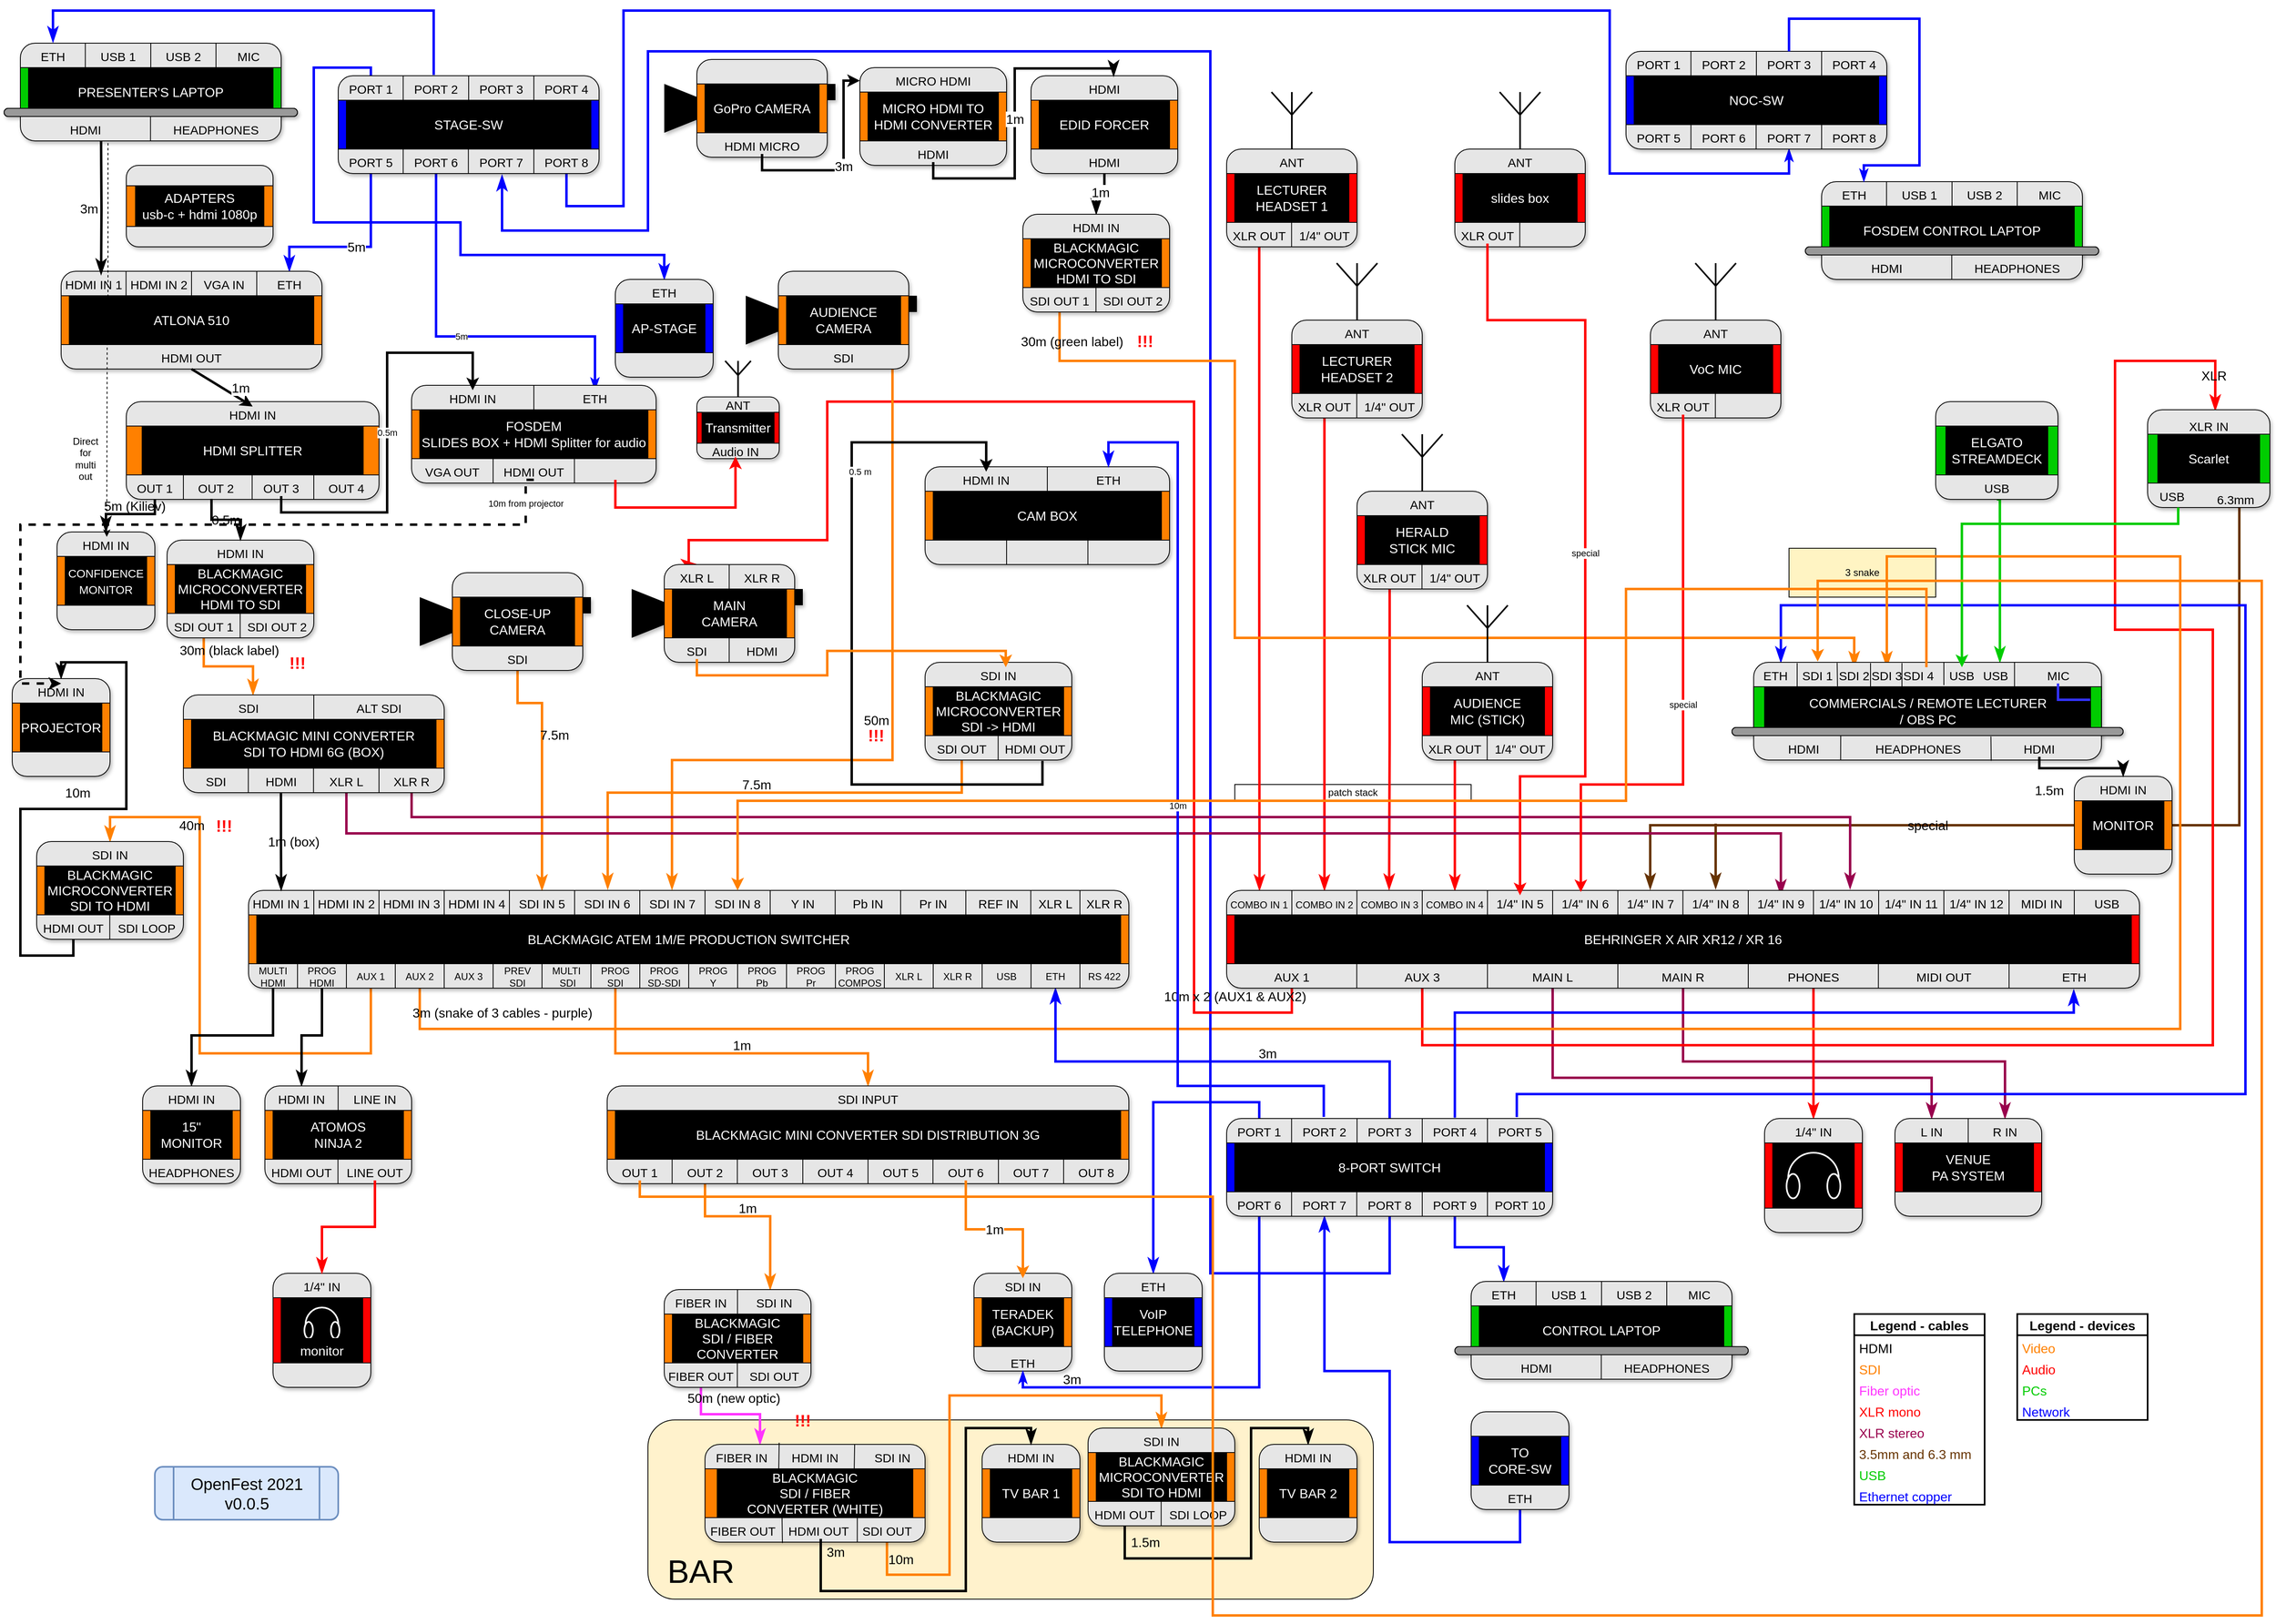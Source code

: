 <mxfile version="14.9.6" type="device" pages="2"><diagram id="v_oO0Wh0X6eZ0jC2Wn0S" name="PlanA"><mxGraphModel dx="3170" dy="2437" grid="1" gridSize="10" guides="1" tooltips="1" connect="1" arrows="1" fold="1" page="0" pageScale="1" pageWidth="1169" pageHeight="827" math="0" shadow="0"><root><mxCell id="0"/><mxCell id="1" parent="0"/><mxCell id="OiWlwVvDG7MizDVvq-TG-18" value="3 snake" style="rounded=0;whiteSpace=wrap;html=1;fillColor=#FFF4C3;" vertex="1" parent="1"><mxGeometry x="1640" y="-180" width="180" height="60" as="geometry"/></mxCell><mxCell id="OiWlwVvDG7MizDVvq-TG-5" value="patch stack" style="rounded=0;whiteSpace=wrap;html=1;" vertex="1" parent="1"><mxGeometry x="960" y="110" width="290" height="20" as="geometry"/></mxCell><mxCell id="fETaBqBdEjP5tuPNDVPX-38" value="5m" style="edgeStyle=orthogonalEdgeStyle;rounded=0;orthogonalLoop=1;jettySize=auto;html=1;exitX=0.5;exitY=0;exitDx=0;exitDy=0;strokeWidth=3;strokeColor=#0000FF;startArrow=classicThin;startFill=1;endArrow=none;endFill=0;" parent="1" source="fETaBqBdEjP5tuPNDVPX-11" edge="1"><mxGeometry relative="1" as="geometry"><mxPoint x="-20" y="-640" as="targetPoint"/><Array as="points"><mxPoint x="175" y="-440"/><mxPoint x="-20" y="-440"/></Array></mxGeometry></mxCell><mxCell id="oVjDeZTG1CO6N2vsFdSm-21" style="edgeStyle=orthogonalEdgeStyle;rounded=0;orthogonalLoop=1;jettySize=auto;html=1;exitX=0.5;exitY=0;exitDx=0;exitDy=0;entryX=0.5;entryY=0;entryDx=0;entryDy=0;startArrow=none;startFill=0;endArrow=classicThin;endFill=1;startSize=10;endSize=10;strokeColor=#0000FF;strokeWidth=3;" parent="1" source="cGIgHQy1Nqx3hw5VfiQ_-251" target="oVjDeZTG1CO6N2vsFdSm-15" edge="1"><mxGeometry relative="1" as="geometry"><Array as="points"><mxPoint x="990" y="500"/><mxPoint x="860" y="500"/></Array></mxGeometry></mxCell><mxCell id="oVjDeZTG1CO6N2vsFdSm-8" style="edgeStyle=orthogonalEdgeStyle;rounded=0;orthogonalLoop=1;jettySize=auto;html=1;exitX=0.5;exitY=0;exitDx=0;exitDy=0;entryX=0.5;entryY=0;entryDx=0;entryDy=0;strokeColor=#0000FF;strokeWidth=3;endArrow=classicThin;endFill=1;endSize=10;startSize=10;" parent="1" source="cGIgHQy1Nqx3hw5VfiQ_-268" target="oVjDeZTG1CO6N2vsFdSm-2" edge="1"><mxGeometry relative="1" as="geometry"><Array as="points"><mxPoint x="-100" y="-770"/><mxPoint x="-170" y="-770"/><mxPoint x="-170" y="-580"/><mxPoint x="10" y="-580"/><mxPoint x="10" y="-540"/><mxPoint x="260" y="-540"/></Array></mxGeometry></mxCell><mxCell id="XoqQ190UM0pLWdU8t1IL-38" style="edgeStyle=orthogonalEdgeStyle;rounded=0;orthogonalLoop=1;jettySize=auto;html=1;entryX=0.5;entryY=1;entryDx=0;entryDy=0;strokeColor=#0000FF;strokeWidth=3;startArrow=classicThin;startFill=1;endArrow=none;endFill=0;" parent="1" target="cGIgHQy1Nqx3hw5VfiQ_-272" edge="1"><mxGeometry relative="1" as="geometry"><Array as="points"><mxPoint x="1640" y="-640"/><mxPoint x="1420" y="-640"/><mxPoint x="1420" y="-840"/><mxPoint x="210" y="-840"/><mxPoint x="210" y="-600"/><mxPoint x="140" y="-600"/></Array><mxPoint x="1640" y="-670" as="sourcePoint"/></mxGeometry></mxCell><mxCell id="V00Tzh9AcbawIJCBtY1K-23" value="" style="rounded=1;whiteSpace=wrap;html=1;fillColor=#FFF2CC;" parent="1" vertex="1"><mxGeometry x="240" y="890" width="890" height="220" as="geometry"/></mxCell><mxCell id="cGIgHQy1Nqx3hw5VfiQ_-933" value="special" style="edgeStyle=orthogonalEdgeStyle;rounded=0;orthogonalLoop=1;jettySize=auto;html=1;exitX=0.75;exitY=1;exitDx=0;exitDy=0;entryX=0.464;entryY=-0.012;entryDx=0;entryDy=0;entryPerimeter=0;fontSize=16;startArrow=none;startFill=0;endArrow=classicThin;endFill=1;startSize=10;endSize=10;strokeWidth=3;strokeColor=#663300;labelBackgroundColor=none;" parent="1" source="OiWlwVvDG7MizDVvq-TG-7" target="cGIgHQy1Nqx3hw5VfiQ_-276" edge="1"><mxGeometry x="0.297" relative="1" as="geometry"><mxPoint as="offset"/><Array as="points"><mxPoint x="2193" y="160"/><mxPoint x="1470" y="160"/></Array></mxGeometry></mxCell><mxCell id="cGIgHQy1Nqx3hw5VfiQ_-911" style="edgeStyle=orthogonalEdgeStyle;rounded=0;orthogonalLoop=1;jettySize=auto;html=1;exitX=0.5;exitY=1;exitDx=0;exitDy=0;entryX=0.75;entryY=0;entryDx=0;entryDy=0;fontSize=16;fontColor=#FFFFFF;startArrow=none;startFill=0;endArrow=classicThin;endFill=1;startSize=10;endSize=10;strokeWidth=3;strokeColor=#99004D;" parent="1" source="cGIgHQy1Nqx3hw5VfiQ_-320" target="cGIgHQy1Nqx3hw5VfiQ_-900" edge="1"><mxGeometry relative="1" as="geometry"><Array as="points"><mxPoint x="1510" y="450"/><mxPoint x="1905" y="450"/></Array></mxGeometry></mxCell><mxCell id="cGIgHQy1Nqx3hw5VfiQ_-910" style="edgeStyle=orthogonalEdgeStyle;rounded=0;orthogonalLoop=1;jettySize=auto;html=1;exitX=0.5;exitY=1;exitDx=0;exitDy=0;entryX=0.25;entryY=0;entryDx=0;entryDy=0;fontSize=16;fontColor=#FFFFFF;startArrow=none;startFill=0;endArrow=classicThin;endFill=1;startSize=10;endSize=10;strokeWidth=3;strokeColor=#99004D;" parent="1" source="cGIgHQy1Nqx3hw5VfiQ_-319" target="cGIgHQy1Nqx3hw5VfiQ_-900" edge="1"><mxGeometry relative="1" as="geometry"><Array as="points"><mxPoint x="1350" y="470"/><mxPoint x="1815" y="470"/></Array></mxGeometry></mxCell><mxCell id="cGIgHQy1Nqx3hw5VfiQ_-898" style="edgeStyle=orthogonalEdgeStyle;rounded=0;orthogonalLoop=1;jettySize=auto;html=1;exitX=0.5;exitY=1;exitDx=0;exitDy=0;fontSize=16;startArrow=none;startFill=0;endArrow=classicThin;endFill=1;startSize=10;endSize=10;strokeWidth=3;strokeColor=#FF0000;entryX=0.553;entryY=0.008;entryDx=0;entryDy=0;entryPerimeter=0;labelBackgroundColor=none;" parent="1" source="cGIgHQy1Nqx3hw5VfiQ_-318" target="OiWlwVvDG7MizDVvq-TG-7" edge="1"><mxGeometry relative="1" as="geometry"><mxPoint x="1880" y="-50" as="targetPoint"/><Array as="points"><mxPoint x="1190" y="430"/><mxPoint x="2160" y="430"/><mxPoint x="2160" y="-80"/><mxPoint x="2040" y="-80"/><mxPoint x="2040" y="-410"/><mxPoint x="2163" y="-410"/></Array></mxGeometry></mxCell><mxCell id="cGIgHQy1Nqx3hw5VfiQ_-940" value="XLR" style="edgeLabel;html=1;align=center;verticalAlign=middle;resizable=0;points=[];fontSize=16;fontColor=#000000;labelBackgroundColor=none;" parent="cGIgHQy1Nqx3hw5VfiQ_-898" vertex="1" connectable="0"><mxGeometry x="0.891" y="1" relative="1" as="geometry"><mxPoint x="56" y="19" as="offset"/></mxGeometry></mxCell><mxCell id="cGIgHQy1Nqx3hw5VfiQ_-897" style="edgeStyle=orthogonalEdgeStyle;rounded=0;orthogonalLoop=1;jettySize=auto;html=1;exitX=0.89;exitY=-0.015;exitDx=0;exitDy=0;fontSize=16;fontColor=#FFFFFF;startArrow=none;startFill=0;endArrow=classicThin;endFill=1;startSize=10;endSize=10;strokeWidth=3;strokeColor=#0000FF;exitPerimeter=0;" parent="1" source="cGIgHQy1Nqx3hw5VfiQ_-242" edge="1"><mxGeometry relative="1" as="geometry"><mxPoint x="1630" y="-40" as="targetPoint"/><Array as="points"><mxPoint x="1306" y="490"/><mxPoint x="2200" y="490"/><mxPoint x="2200" y="-110"/><mxPoint x="1630" y="-110"/></Array></mxGeometry></mxCell><mxCell id="cGIgHQy1Nqx3hw5VfiQ_-896" style="edgeStyle=orthogonalEdgeStyle;rounded=0;orthogonalLoop=1;jettySize=auto;html=1;exitX=0.5;exitY=1;exitDx=0;exitDy=0;entryX=0.5;entryY=0;entryDx=0;entryDy=0;fontSize=16;fontColor=#FFFFFF;startArrow=none;startFill=0;endArrow=classicThin;endFill=1;startSize=10;endSize=10;strokeWidth=3;strokeColor=#FF0000;" parent="1" source="cGIgHQy1Nqx3hw5VfiQ_-321" target="cGIgHQy1Nqx3hw5VfiQ_-566" edge="1"><mxGeometry relative="1" as="geometry"/></mxCell><mxCell id="cGIgHQy1Nqx3hw5VfiQ_-895" style="edgeStyle=orthogonalEdgeStyle;rounded=0;orthogonalLoop=1;jettySize=auto;html=1;exitX=0.5;exitY=1;exitDx=0;exitDy=0;fontSize=16;fontColor=#FFFFFF;startArrow=none;startFill=0;endArrow=classicThin;endFill=1;startSize=10;endSize=10;strokeWidth=3;strokeColor=#0000FF;" parent="1" source="cGIgHQy1Nqx3hw5VfiQ_-878" edge="1"><mxGeometry relative="1" as="geometry"><mxPoint x="1070" y="640" as="targetPoint"/><Array as="points"><mxPoint x="1310" y="1040"/><mxPoint x="1150" y="1040"/><mxPoint x="1150" y="830"/><mxPoint x="1070" y="830"/></Array></mxGeometry></mxCell><mxCell id="cGIgHQy1Nqx3hw5VfiQ_-873" value="10m" style="edgeStyle=orthogonalEdgeStyle;rounded=0;orthogonalLoop=1;jettySize=auto;html=1;exitX=0.5;exitY=1;exitDx=0;exitDy=0;fontSize=16;startArrow=none;startFill=0;endArrow=classicThin;endFill=1;startSize=10;endSize=10;strokeWidth=3;strokeColor=#FF8000;entryX=0.5;entryY=0;entryDx=0;entryDy=0;labelBackgroundColor=none;" parent="1" source="cGIgHQy1Nqx3hw5VfiQ_-834" target="cGIgHQy1Nqx3hw5VfiQ_-861" edge="1"><mxGeometry x="-0.925" y="17" relative="1" as="geometry"><mxPoint x="660" y="740" as="targetPoint"/><Array as="points"><mxPoint x="533" y="1080"/><mxPoint x="610" y="1080"/><mxPoint x="610" y="860"/><mxPoint x="870" y="860"/></Array><mxPoint y="1" as="offset"/></mxGeometry></mxCell><mxCell id="cGIgHQy1Nqx3hw5VfiQ_-872" value="50m (new optic)" style="edgeStyle=orthogonalEdgeStyle;rounded=0;orthogonalLoop=1;jettySize=auto;html=1;exitX=0.5;exitY=1;exitDx=0;exitDy=0;entryX=0.25;entryY=0;entryDx=0;entryDy=0;fontSize=16;startArrow=none;startFill=0;endArrow=classicThin;endFill=1;startSize=10;endSize=10;strokeWidth=3;strokeColor=#FF33FF;labelBackgroundColor=none;" parent="1" source="cGIgHQy1Nqx3hw5VfiQ_-763" target="cGIgHQy1Nqx3hw5VfiQ_-829" edge="1"><mxGeometry x="0.048" y="20" relative="1" as="geometry"><mxPoint as="offset"/></mxGeometry></mxCell><mxCell id="cGIgHQy1Nqx3hw5VfiQ_-871" value="1.5m" style="edgeStyle=orthogonalEdgeStyle;rounded=0;orthogonalLoop=1;jettySize=auto;html=1;exitX=0.5;exitY=1;exitDx=0;exitDy=0;entryX=0.5;entryY=0;entryDx=0;entryDy=0;fontSize=16;startArrow=none;startFill=0;endArrow=classicThin;endFill=1;startSize=10;endSize=10;strokeColor=#000000;strokeWidth=3;labelBackgroundColor=none;" parent="1" source="cGIgHQy1Nqx3hw5VfiQ_-865" target="cGIgHQy1Nqx3hw5VfiQ_-855" edge="1"><mxGeometry x="-0.693" y="20" relative="1" as="geometry"><mxPoint as="offset"/><Array as="points"><mxPoint x="825" y="1060"/><mxPoint x="980" y="1060"/><mxPoint x="980" y="900"/><mxPoint x="1050" y="900"/></Array></mxGeometry></mxCell><mxCell id="cGIgHQy1Nqx3hw5VfiQ_-827" style="edgeStyle=orthogonalEdgeStyle;rounded=0;orthogonalLoop=1;jettySize=auto;html=1;exitX=0.5;exitY=1;exitDx=0;exitDy=0;entryX=0.125;entryY=0;entryDx=0;entryDy=0;entryPerimeter=0;fontSize=16;fontColor=#FFFFFF;startArrow=none;startFill=0;endArrow=classicThin;endFill=1;startSize=10;endSize=10;strokeWidth=3;strokeColor=#0000FF;" parent="1" source="cGIgHQy1Nqx3hw5VfiQ_-255" target="cGIgHQy1Nqx3hw5VfiQ_-809" edge="1"><mxGeometry relative="1" as="geometry"/></mxCell><mxCell id="cGIgHQy1Nqx3hw5VfiQ_-825" style="edgeStyle=orthogonalEdgeStyle;rounded=0;orthogonalLoop=1;jettySize=auto;html=1;exitX=0.5;exitY=1;exitDx=0;exitDy=0;fontSize=16;fontColor=#FFFFFF;startArrow=none;startFill=0;endArrow=classicThin;endFill=1;startSize=10;endSize=10;strokeWidth=3;entryX=0.708;entryY=0;entryDx=0;entryDy=0;entryPerimeter=0;strokeColor=#00CC00;" parent="1" source="cGIgHQy1Nqx3hw5VfiQ_-794" target="cGIgHQy1Nqx3hw5VfiQ_-323" edge="1"><mxGeometry relative="1" as="geometry"><mxPoint x="1850" y="-40" as="targetPoint"/><Array as="points"><mxPoint x="1899" y="-240"/></Array></mxGeometry></mxCell><mxCell id="cGIgHQy1Nqx3hw5VfiQ_-786" value="1m" style="edgeStyle=orthogonalEdgeStyle;rounded=0;orthogonalLoop=1;jettySize=auto;html=1;exitX=0.5;exitY=1;exitDx=0;exitDy=0;entryX=0.722;entryY=0;entryDx=0;entryDy=0;entryPerimeter=0;fontSize=16;endArrow=classicThin;endFill=1;startSize=10;endSize=10;strokeColor=#FF8000;strokeWidth=3;labelBackgroundColor=none;" parent="1" source="cGIgHQy1Nqx3hw5VfiQ_-234" target="cGIgHQy1Nqx3hw5VfiQ_-759" edge="1"><mxGeometry x="-0.108" y="10" relative="1" as="geometry"><Array as="points"><mxPoint x="310" y="640"/><mxPoint x="390" y="640"/></Array><mxPoint as="offset"/></mxGeometry></mxCell><mxCell id="cGIgHQy1Nqx3hw5VfiQ_-789" value="3m (snake of 3 cables - purple)" style="edgeStyle=orthogonalEdgeStyle;rounded=0;orthogonalLoop=1;jettySize=auto;html=1;exitX=0.5;exitY=1;exitDx=0;exitDy=0;fontSize=16;startArrow=none;startFill=0;endArrow=classicThin;endFill=1;startSize=10;endSize=10;strokeWidth=3;strokeColor=#FF8000;entryX=0.5;entryY=0;entryDx=0;entryDy=0;labelBackgroundColor=none;" parent="1" source="cGIgHQy1Nqx3hw5VfiQ_-44" target="h3PlbBIenLkvpgvARJZU-30" edge="1"><mxGeometry x="-0.906" y="20" relative="1" as="geometry"><mxPoint x="1830" y="-442" as="targetPoint"/><Array as="points"><mxPoint x="-40" y="410"/><mxPoint x="2120" y="410"/><mxPoint x="2120" y="-170"/><mxPoint x="1760" y="-170"/></Array><mxPoint as="offset"/></mxGeometry></mxCell><mxCell id="cGIgHQy1Nqx3hw5VfiQ_-790" style="edgeStyle=orthogonalEdgeStyle;rounded=0;orthogonalLoop=1;jettySize=auto;html=1;exitX=0.7;exitY=-0.008;exitDx=0;exitDy=0;entryX=0.928;entryY=1.017;entryDx=0;entryDy=0;entryPerimeter=0;fontSize=16;fontColor=#FFFFFF;startArrow=none;startFill=0;endArrow=classicThin;endFill=1;startSize=10;endSize=10;strokeWidth=3;strokeColor=#0000FF;exitPerimeter=0;" parent="1" source="cGIgHQy1Nqx3hw5VfiQ_-242" target="cGIgHQy1Nqx3hw5VfiQ_-276" edge="1"><mxGeometry relative="1" as="geometry"><Array as="points"><mxPoint x="1230" y="390"/><mxPoint x="1989" y="390"/></Array></mxGeometry></mxCell><mxCell id="cGIgHQy1Nqx3hw5VfiQ_-788" value="&lt;font color=&quot;#000000&quot;&gt;3m&lt;/font&gt;" style="edgeStyle=orthogonalEdgeStyle;rounded=0;orthogonalLoop=1;jettySize=auto;html=1;exitX=0.5;exitY=0;exitDx=0;exitDy=0;fontSize=16;fontColor=#FFFFFF;startArrow=none;startFill=0;endArrow=classicThin;endFill=1;startSize=10;endSize=10;strokeColor=#0000FF;strokeWidth=3;labelBackgroundColor=none;" parent="1" source="cGIgHQy1Nqx3hw5VfiQ_-242" edge="1"><mxGeometry x="-0.228" y="-10" relative="1" as="geometry"><mxPoint x="740" y="360" as="targetPoint"/><Array as="points"><mxPoint x="1150" y="450"/><mxPoint x="740" y="450"/></Array><mxPoint as="offset"/></mxGeometry></mxCell><mxCell id="cGIgHQy1Nqx3hw5VfiQ_-787" style="edgeStyle=orthogonalEdgeStyle;rounded=0;orthogonalLoop=1;jettySize=auto;html=1;fontSize=16;fontColor=#FFFFFF;endArrow=none;endFill=0;startSize=10;endSize=10;strokeWidth=3;strokeColor=#0000FF;startArrow=classicThin;startFill=1;exitX=0.628;exitY=1.017;exitDx=0;exitDy=0;exitPerimeter=0;entryX=0.5;entryY=1;entryDx=0;entryDy=0;" parent="1" source="cGIgHQy1Nqx3hw5VfiQ_-260" target="cGIgHQy1Nqx3hw5VfiQ_-242" edge="1"><mxGeometry relative="1" as="geometry"><mxPoint x="1110" y="710" as="targetPoint"/><Array as="points"><mxPoint x="61" y="-570"/><mxPoint x="240" y="-570"/><mxPoint x="240" y="-790"/><mxPoint x="930" y="-790"/><mxPoint x="930" y="710"/><mxPoint x="1150" y="710"/></Array></mxGeometry></mxCell><mxCell id="cGIgHQy1Nqx3hw5VfiQ_-757" value="10m" style="edgeStyle=orthogonalEdgeStyle;rounded=0;orthogonalLoop=1;jettySize=auto;html=1;exitX=0.25;exitY=1;exitDx=0;exitDy=0;entryX=0.5;entryY=0;entryDx=0;entryDy=0;fontSize=16;endArrow=classicThin;endFill=1;startSize=10;endSize=10;strokeWidth=3;labelBackgroundColor=none;" parent="1" source="cGIgHQy1Nqx3hw5VfiQ_-521" target="cGIgHQy1Nqx3hw5VfiQ_-752" edge="1"><mxGeometry x="-0.007" y="20" relative="1" as="geometry"><mxPoint as="offset"/></mxGeometry></mxCell><mxCell id="cGIgHQy1Nqx3hw5VfiQ_-750" value="40m" style="edgeStyle=orthogonalEdgeStyle;rounded=0;orthogonalLoop=1;jettySize=auto;html=1;exitX=0.5;exitY=1;exitDx=0;exitDy=0;entryX=0.5;entryY=0;entryDx=0;entryDy=0;fontSize=16;endArrow=classicThin;endFill=1;startSize=10;endSize=10;strokeWidth=3;strokeColor=#FF8000;labelBackgroundColor=none;" parent="1" source="cGIgHQy1Nqx3hw5VfiQ_-43" target="cGIgHQy1Nqx3hw5VfiQ_-521" edge="1"><mxGeometry x="0.641" y="10" relative="1" as="geometry"><Array as="points"><mxPoint x="-100" y="440"/><mxPoint x="-310" y="440"/><mxPoint x="-310" y="150"/><mxPoint x="-420" y="150"/></Array><mxPoint as="offset"/></mxGeometry></mxCell><mxCell id="cGIgHQy1Nqx3hw5VfiQ_-749" style="edgeStyle=orthogonalEdgeStyle;rounded=0;orthogonalLoop=1;jettySize=auto;html=1;exitX=0.5;exitY=1;exitDx=0;exitDy=0;entryX=0.25;entryY=0;entryDx=0;entryDy=0;fontSize=16;fontColor=#FFFFFF;endArrow=classicThin;endFill=1;startSize=10;endSize=10;strokeColor=#000000;strokeWidth=3;" parent="1" source="cGIgHQy1Nqx3hw5VfiQ_-42" target="cGIgHQy1Nqx3hw5VfiQ_-545" edge="1"><mxGeometry relative="1" as="geometry"/></mxCell><mxCell id="cGIgHQy1Nqx3hw5VfiQ_-748" style="edgeStyle=orthogonalEdgeStyle;rounded=0;orthogonalLoop=1;jettySize=auto;html=1;exitX=0.5;exitY=1;exitDx=0;exitDy=0;entryX=0.5;entryY=0;entryDx=0;entryDy=0;fontSize=16;fontColor=#FFFFFF;endArrow=classicThin;endFill=1;startSize=10;endSize=10;strokeWidth=3;" parent="1" source="cGIgHQy1Nqx3hw5VfiQ_-39" target="cGIgHQy1Nqx3hw5VfiQ_-738" edge="1"><mxGeometry relative="1" as="geometry"/></mxCell><mxCell id="cGIgHQy1Nqx3hw5VfiQ_-747" value="1m" style="edgeStyle=orthogonalEdgeStyle;rounded=0;orthogonalLoop=1;jettySize=auto;html=1;exitX=0.5;exitY=1;exitDx=0;exitDy=0;entryX=0.5;entryY=0;entryDx=0;entryDy=0;fontSize=16;endArrow=classicThin;endFill=1;startSize=10;endSize=10;strokeWidth=3;strokeColor=#FF8000;labelBackgroundColor=none;" parent="1" source="cGIgHQy1Nqx3hw5VfiQ_-48" target="cGIgHQy1Nqx3hw5VfiQ_-169" edge="1"><mxGeometry x="0.101" y="10" relative="1" as="geometry"><Array as="points"><mxPoint x="200" y="440"/><mxPoint x="510" y="440"/></Array><mxPoint as="offset"/></mxGeometry></mxCell><mxCell id="cGIgHQy1Nqx3hw5VfiQ_-726" style="edgeStyle=orthogonalEdgeStyle;rounded=0;orthogonalLoop=1;jettySize=auto;html=1;exitX=0.25;exitY=1;exitDx=0;exitDy=0;entryX=0.036;entryY=0;entryDx=0;entryDy=0;entryPerimeter=0;fontSize=16;fontColor=#FFFFFF;endArrow=classicThin;endFill=1;startSize=10;endSize=10;strokeColor=#FF0000;strokeWidth=3;" parent="1" source="cGIgHQy1Nqx3hw5VfiQ_-362" target="cGIgHQy1Nqx3hw5VfiQ_-276" edge="1"><mxGeometry relative="1" as="geometry"/></mxCell><mxCell id="cGIgHQy1Nqx3hw5VfiQ_-724" style="edgeStyle=orthogonalEdgeStyle;rounded=0;orthogonalLoop=1;jettySize=auto;html=1;exitX=0.25;exitY=1;exitDx=0;exitDy=0;entryX=0.178;entryY=-0.008;entryDx=0;entryDy=0;entryPerimeter=0;fontSize=16;fontColor=#FFFFFF;endArrow=classicThin;endFill=1;startSize=10;endSize=10;strokeColor=#FF0000;strokeWidth=3;" parent="1" source="cGIgHQy1Nqx3hw5VfiQ_-704" target="cGIgHQy1Nqx3hw5VfiQ_-276" edge="1"><mxGeometry relative="1" as="geometry"/></mxCell><mxCell id="cGIgHQy1Nqx3hw5VfiQ_-725" style="edgeStyle=orthogonalEdgeStyle;rounded=0;orthogonalLoop=1;jettySize=auto;html=1;exitX=0.25;exitY=1;exitDx=0;exitDy=0;fontSize=16;fontColor=#FFFFFF;endArrow=classicThin;endFill=1;startSize=10;endSize=10;strokeColor=#FF0000;strokeWidth=3;" parent="1" source="cGIgHQy1Nqx3hw5VfiQ_-694" edge="1"><mxGeometry relative="1" as="geometry"><mxPoint x="1070" y="240" as="targetPoint"/></mxGeometry></mxCell><mxCell id="cGIgHQy1Nqx3hw5VfiQ_-723" style="edgeStyle=orthogonalEdgeStyle;rounded=0;orthogonalLoop=1;jettySize=auto;html=1;exitX=0.25;exitY=1;exitDx=0;exitDy=0;entryX=0.25;entryY=0;entryDx=0;entryDy=0;fontSize=16;fontColor=#FFFFFF;endArrow=classicThin;endFill=1;startSize=10;endSize=10;strokeWidth=3;strokeColor=#FF0000;" parent="1" source="cGIgHQy1Nqx3hw5VfiQ_-714" target="cGIgHQy1Nqx3hw5VfiQ_-276" edge="1"><mxGeometry relative="1" as="geometry"/></mxCell><mxCell id="cGIgHQy1Nqx3hw5VfiQ_-680" value="30m (green label)" style="edgeStyle=orthogonalEdgeStyle;rounded=0;orthogonalLoop=1;jettySize=auto;html=1;exitX=0.25;exitY=1;exitDx=0;exitDy=0;fontSize=16;endArrow=classicThin;endFill=1;startSize=10;endSize=10;strokeWidth=3;labelBackgroundColor=none;entryX=0.5;entryY=0;entryDx=0;entryDy=0;strokeColor=#FF8000;" parent="1" source="cGIgHQy1Nqx3hw5VfiQ_-659" target="h3PlbBIenLkvpgvARJZU-26" edge="1"><mxGeometry x="-0.95" y="15" relative="1" as="geometry"><mxPoint x="350" y="240" as="targetPoint"/><mxPoint as="offset"/><Array as="points"><mxPoint x="745" y="-410"/><mxPoint x="960" y="-410"/><mxPoint x="960" y="-70"/><mxPoint x="1720" y="-70"/></Array></mxGeometry></mxCell><mxCell id="cGIgHQy1Nqx3hw5VfiQ_-678" value="&lt;font color=&quot;#000000&quot;&gt;1m&lt;/font&gt;" style="edgeStyle=orthogonalEdgeStyle;rounded=0;orthogonalLoop=1;jettySize=auto;html=1;exitX=0.5;exitY=1;exitDx=0;exitDy=0;entryX=0.5;entryY=0;entryDx=0;entryDy=0;fontSize=16;fontColor=#FFFFFF;endArrow=classicThin;endFill=1;startSize=10;endSize=10;strokeColor=#000000;strokeWidth=3;" parent="1" source="9TM9PfYbGOeqxjGVtbJa-16" target="cGIgHQy1Nqx3hw5VfiQ_-659" edge="1"><mxGeometry relative="1" as="geometry"/></mxCell><mxCell id="cGIgHQy1Nqx3hw5VfiQ_-657" style="edgeStyle=orthogonalEdgeStyle;rounded=0;orthogonalLoop=1;jettySize=auto;html=1;exitX=0.366;exitY=-0.008;exitDx=0;exitDy=0;fontSize=16;fontColor=#FFFFFF;endArrow=classicThin;endFill=1;startSize=10;endSize=10;strokeColor=#0000FF;strokeWidth=3;entryX=0.125;entryY=-0.01;entryDx=0;entryDy=0;entryPerimeter=0;exitPerimeter=0;" parent="1" source="cGIgHQy1Nqx3hw5VfiQ_-260" target="cGIgHQy1Nqx3hw5VfiQ_-610" edge="1"><mxGeometry relative="1" as="geometry"><mxPoint x="-418" y="-810" as="targetPoint"/><Array as="points"><mxPoint x="-23" y="-840"/><mxPoint x="-490" y="-840"/></Array></mxGeometry></mxCell><mxCell id="cGIgHQy1Nqx3hw5VfiQ_-656" value="&lt;font color=&quot;#000000&quot;&gt;5m&lt;/font&gt;" style="edgeStyle=orthogonalEdgeStyle;rounded=0;orthogonalLoop=1;jettySize=auto;html=1;exitX=0.5;exitY=1;exitDx=0;exitDy=0;entryX=0.875;entryY=0;entryDx=0;entryDy=0;entryPerimeter=0;fontSize=16;fontColor=#FFFFFF;endArrow=classicThin;endFill=1;startSize=10;endSize=10;strokeWidth=3;strokeColor=#0000FF;" parent="1" source="cGIgHQy1Nqx3hw5VfiQ_-269" target="cGIgHQy1Nqx3hw5VfiQ_-461" edge="1"><mxGeometry relative="1" as="geometry"><Array as="points"><mxPoint x="-100" y="-550"/><mxPoint x="-200" y="-550"/></Array></mxGeometry></mxCell><mxCell id="cGIgHQy1Nqx3hw5VfiQ_-652" value="10m x 2 (AUX1 &amp;amp; AUX2)" style="edgeStyle=orthogonalEdgeStyle;rounded=0;orthogonalLoop=1;jettySize=auto;html=1;exitX=0.5;exitY=1;exitDx=0;exitDy=0;fontSize=16;endArrow=classicThin;endFill=1;startSize=10;endSize=10;strokeWidth=3;strokeColor=#FF0000;entryX=0.25;entryY=0;entryDx=0;entryDy=0;labelBorderColor=none;labelBackgroundColor=none;" parent="1" source="cGIgHQy1Nqx3hw5VfiQ_-285" target="cGIgHQy1Nqx3hw5VfiQ_-385" edge="1"><mxGeometry x="-0.88" y="-20" relative="1" as="geometry"><mxPoint x="280" y="-350" as="targetPoint"/><Array as="points"><mxPoint x="1030" y="390"/><mxPoint x="910" y="390"/><mxPoint x="910" y="-360"/><mxPoint x="460" y="-360"/><mxPoint x="460" y="-190"/><mxPoint x="290" y="-190"/></Array><mxPoint as="offset"/></mxGeometry></mxCell><mxCell id="cGIgHQy1Nqx3hw5VfiQ_-651" value="50m" style="edgeStyle=orthogonalEdgeStyle;rounded=0;orthogonalLoop=1;jettySize=auto;html=1;exitX=0.5;exitY=1;exitDx=0;exitDy=0;fontSize=16;endArrow=classicThin;endFill=1;startSize=10;endSize=10;strokeColor=#FF8000;strokeWidth=3;entryX=0.481;entryY=-0.01;entryDx=0;entryDy=0;entryPerimeter=0;labelBackgroundColor=none;" parent="1" source="cGIgHQy1Nqx3hw5VfiQ_-645" target="cGIgHQy1Nqx3hw5VfiQ_-1" edge="1"><mxGeometry x="0.017" y="-20" relative="1" as="geometry"><mxPoint x="270" y="220" as="targetPoint"/><Array as="points"><mxPoint x="540" y="-404"/><mxPoint x="540" y="80"/><mxPoint x="270" y="80"/></Array><mxPoint as="offset"/></mxGeometry></mxCell><mxCell id="cGIgHQy1Nqx3hw5VfiQ_-650" value="7.5m" style="edgeStyle=orthogonalEdgeStyle;rounded=0;orthogonalLoop=1;jettySize=auto;html=1;exitX=0.5;exitY=1;exitDx=0;exitDy=0;fontSize=16;endArrow=classicThin;endFill=1;startSize=10;endSize=10;strokeColor=#FF8000;strokeWidth=3;entryX=0.408;entryY=-0.014;entryDx=0;entryDy=0;entryPerimeter=0;labelBackgroundColor=none;" parent="1" source="XoqQ190UM0pLWdU8t1IL-54" target="cGIgHQy1Nqx3hw5VfiQ_-1" edge="1"><mxGeometry x="-0.007" y="-10" relative="1" as="geometry"><mxPoint x="191" y="240" as="targetPoint"/><Array as="points"><mxPoint x="625" y="120"/><mxPoint x="191" y="120"/></Array><mxPoint as="offset"/></mxGeometry></mxCell><mxCell id="cGIgHQy1Nqx3hw5VfiQ_-649" value="7.5m" style="edgeStyle=orthogonalEdgeStyle;rounded=0;orthogonalLoop=1;jettySize=auto;html=1;exitX=0.5;exitY=1;exitDx=0;exitDy=0;fontSize=16;endArrow=classicThin;endFill=1;startSize=10;endSize=10;strokeWidth=3;strokeColor=#FF8000;labelBackgroundColor=none;" parent="1" source="cGIgHQy1Nqx3hw5VfiQ_-444" edge="1"><mxGeometry x="-0.258" y="15" relative="1" as="geometry"><mxPoint x="110" y="240" as="targetPoint"/><Array as="points"><mxPoint x="80" y="10"/><mxPoint x="110" y="10"/></Array><mxPoint as="offset"/></mxGeometry></mxCell><mxCell id="cGIgHQy1Nqx3hw5VfiQ_-640" style="edgeStyle=orthogonalEdgeStyle;rounded=0;orthogonalLoop=1;jettySize=auto;html=1;exitX=0.5;exitY=1;exitDx=0;exitDy=0;entryX=0.683;entryY=-0.017;entryDx=0;entryDy=0;entryPerimeter=0;fontSize=16;fontColor=#FFFFFF;endArrow=classicThin;endFill=1;startSize=10;endSize=10;strokeWidth=3;strokeColor=#99004D;" parent="1" source="cGIgHQy1Nqx3hw5VfiQ_-492" target="cGIgHQy1Nqx3hw5VfiQ_-276" edge="1"><mxGeometry relative="1" as="geometry"><Array as="points"><mxPoint x="-50" y="150"/><mxPoint x="1715" y="150"/></Array></mxGeometry></mxCell><mxCell id="cGIgHQy1Nqx3hw5VfiQ_-639" style="edgeStyle=orthogonalEdgeStyle;rounded=0;orthogonalLoop=1;jettySize=auto;html=1;exitX=0.5;exitY=1;exitDx=0;exitDy=0;fontSize=16;fontColor=#FFFFFF;endArrow=classicThin;endFill=1;startSize=10;endSize=10;strokeWidth=3;entryX=0.5;entryY=0;entryDx=0;entryDy=0;strokeColor=#99004D;" parent="1" source="cGIgHQy1Nqx3hw5VfiQ_-491" target="cGIgHQy1Nqx3hw5VfiQ_-310" edge="1"><mxGeometry relative="1" as="geometry"><mxPoint x="1270" y="240" as="targetPoint"/><Array as="points"><mxPoint x="-130" y="170"/><mxPoint x="1630" y="170"/></Array></mxGeometry></mxCell><mxCell id="cGIgHQy1Nqx3hw5VfiQ_-637" value="30m (black label)" style="edgeStyle=orthogonalEdgeStyle;rounded=0;orthogonalLoop=1;jettySize=auto;html=1;exitX=0.25;exitY=1;exitDx=0;exitDy=0;entryX=0.267;entryY=0;entryDx=0;entryDy=0;entryPerimeter=0;fontSize=16;endArrow=classicThin;endFill=1;startSize=10;endSize=10;strokeWidth=3;strokeColor=#FF8000;labelBackgroundColor=none;" parent="1" source="cGIgHQy1Nqx3hw5VfiQ_-512" target="cGIgHQy1Nqx3hw5VfiQ_-480" edge="1"><mxGeometry x="0.005" y="20" relative="1" as="geometry"><mxPoint as="offset"/></mxGeometry></mxCell><mxCell id="cGIgHQy1Nqx3hw5VfiQ_-633" value="&lt;div&gt;5m (Kiliev)&lt;/div&gt;" style="edgeStyle=orthogonalEdgeStyle;rounded=0;orthogonalLoop=1;jettySize=auto;html=1;fontSize=16;endArrow=classicThin;endFill=1;startSize=10;endSize=10;strokeWidth=3;entryX=0.5;entryY=0;entryDx=0;entryDy=0;exitX=0.5;exitY=1;exitDx=0;exitDy=0;labelBackgroundColor=none;" parent="1" source="cGIgHQy1Nqx3hw5VfiQ_-506" target="cGIgHQy1Nqx3hw5VfiQ_-601" edge="1"><mxGeometry x="-0.083" y="-10" relative="1" as="geometry"><mxPoint x="-390" y="-460" as="sourcePoint"/><mxPoint as="offset"/></mxGeometry></mxCell><mxCell id="cGIgHQy1Nqx3hw5VfiQ_-355" value="" style="group" parent="1" vertex="1" connectable="0"><mxGeometry x="1570" y="-40" width="480" height="120" as="geometry"/></mxCell><mxCell id="cGIgHQy1Nqx3hw5VfiQ_-343" value="" style="rounded=1;whiteSpace=wrap;html=1;shadow=1;glass=0;labelBackgroundColor=none;fontSize=16;fontColor=#FFFFFF;fillColor=#999999;comic=0;absoluteArcSize=1;" parent="cGIgHQy1Nqx3hw5VfiQ_-355" vertex="1"><mxGeometry y="80" width="480" height="10" as="geometry"/></mxCell><mxCell id="cGIgHQy1Nqx3hw5VfiQ_-323" value="" style="rounded=1;whiteSpace=wrap;html=1;shadow=1;glass=0;fillColor=#E6E6E6;" parent="cGIgHQy1Nqx3hw5VfiQ_-355" vertex="1"><mxGeometry x="26.667" width="426.667" height="120" as="geometry"/></mxCell><mxCell id="cGIgHQy1Nqx3hw5VfiQ_-324" value="COMMERCIALS / REMOTE LECTURER&lt;br&gt;/ OBS PC" style="rounded=0;whiteSpace=wrap;html=1;fontColor=#FFFFFF;labelBackgroundColor=none;fillColor=#000000;fontSize=16;" parent="cGIgHQy1Nqx3hw5VfiQ_-355" vertex="1"><mxGeometry x="26.67" y="30" width="426.67" height="60" as="geometry"/></mxCell><mxCell id="cGIgHQy1Nqx3hw5VfiQ_-326" value="" style="endArrow=none;html=1;exitX=0.25;exitY=1;exitDx=0;exitDy=0;entryX=0.278;entryY=1;entryDx=0;entryDy=0;entryPerimeter=0;" parent="cGIgHQy1Nqx3hw5VfiQ_-355" source="cGIgHQy1Nqx3hw5VfiQ_-323" target="cGIgHQy1Nqx3hw5VfiQ_-339" edge="1"><mxGeometry width="66.667" height="50" as="geometry"><mxPoint x="239.56" y="120" as="sourcePoint"/><mxPoint x="239.56" y="90" as="targetPoint"/></mxGeometry></mxCell><mxCell id="cGIgHQy1Nqx3hw5VfiQ_-328" value="" style="endArrow=none;html=1;" parent="cGIgHQy1Nqx3hw5VfiQ_-355" target="cGIgHQy1Nqx3hw5VfiQ_-323" edge="1"><mxGeometry width="66.667" height="50" as="geometry"><mxPoint x="132.893" as="sourcePoint"/><mxPoint x="132.893" y="30" as="targetPoint"/></mxGeometry></mxCell><mxCell id="cGIgHQy1Nqx3hw5VfiQ_-329" value="" style="endArrow=none;html=1;" parent="cGIgHQy1Nqx3hw5VfiQ_-355" target="cGIgHQy1Nqx3hw5VfiQ_-323" edge="1"><mxGeometry width="66.667" height="50" as="geometry"><mxPoint x="260" y="28" as="sourcePoint"/><mxPoint x="240" as="targetPoint"/><Array as="points"><mxPoint x="260"/></Array></mxGeometry></mxCell><mxCell id="cGIgHQy1Nqx3hw5VfiQ_-330" value="" style="endArrow=none;html=1;" parent="cGIgHQy1Nqx3hw5VfiQ_-355" edge="1"><mxGeometry width="66.667" height="50" as="geometry"><mxPoint x="346.667" y="30" as="sourcePoint"/><mxPoint x="346.667" as="targetPoint"/></mxGeometry></mxCell><mxCell id="cGIgHQy1Nqx3hw5VfiQ_-331" value="ETH" style="text;html=1;strokeColor=none;fillColor=none;align=center;verticalAlign=middle;whiteSpace=wrap;rounded=0;fontSize=15;" parent="cGIgHQy1Nqx3hw5VfiQ_-355" vertex="1"><mxGeometry x="26.66" y="6" width="53.34" height="20" as="geometry"/></mxCell><mxCell id="cGIgHQy1Nqx3hw5VfiQ_-332" value="HDMI" style="text;html=1;strokeColor=none;fillColor=none;align=center;verticalAlign=middle;whiteSpace=wrap;rounded=0;fontSize=15;" parent="cGIgHQy1Nqx3hw5VfiQ_-355" vertex="1"><mxGeometry x="26.663" y="96" width="121.909" height="20" as="geometry"/></mxCell><mxCell id="cGIgHQy1Nqx3hw5VfiQ_-334" value="HEADPHONES" style="text;html=1;strokeColor=none;fillColor=none;align=center;verticalAlign=middle;whiteSpace=wrap;rounded=0;fontSize=15;" parent="cGIgHQy1Nqx3hw5VfiQ_-355" vertex="1"><mxGeometry x="160" y="96" width="137.143" height="20" as="geometry"/></mxCell><mxCell id="cGIgHQy1Nqx3hw5VfiQ_-336" value="SDI 1" style="text;html=1;strokeColor=none;fillColor=none;align=center;verticalAlign=middle;whiteSpace=wrap;rounded=0;fontSize=15;" parent="cGIgHQy1Nqx3hw5VfiQ_-355" vertex="1"><mxGeometry x="80" y="6" width="50" height="20" as="geometry"/></mxCell><mxCell id="cGIgHQy1Nqx3hw5VfiQ_-337" value="USB" style="text;html=1;strokeColor=none;fillColor=none;align=center;verticalAlign=middle;whiteSpace=wrap;rounded=0;fontSize=15;" parent="cGIgHQy1Nqx3hw5VfiQ_-355" vertex="1"><mxGeometry x="267.14" y="6" width="30" height="20" as="geometry"/></mxCell><mxCell id="SjpXojZ2fPphFhxe7WPI-15" value="" style="edgeStyle=orthogonalEdgeStyle;rounded=0;orthogonalLoop=1;jettySize=auto;html=1;fontSize=16;strokeColor=#3333FF;strokeWidth=3;verticalAlign=middle;" parent="cGIgHQy1Nqx3hw5VfiQ_-355" source="cGIgHQy1Nqx3hw5VfiQ_-338" target="cGIgHQy1Nqx3hw5VfiQ_-354" edge="1"><mxGeometry relative="1" as="geometry"/></mxCell><mxCell id="cGIgHQy1Nqx3hw5VfiQ_-338" value="MIC" style="text;html=1;strokeColor=none;fillColor=none;align=center;verticalAlign=middle;whiteSpace=wrap;rounded=0;fontSize=15;" parent="cGIgHQy1Nqx3hw5VfiQ_-355" vertex="1"><mxGeometry x="346.667" y="6" width="106.667" height="20" as="geometry"/></mxCell><mxCell id="cGIgHQy1Nqx3hw5VfiQ_-339" value="" style="rounded=1;whiteSpace=wrap;html=1;shadow=0;glass=0;labelBackgroundColor=none;fontSize=16;fontColor=#FFFFFF;fillColor=#999999;comic=0;absoluteArcSize=1;" parent="cGIgHQy1Nqx3hw5VfiQ_-355" vertex="1"><mxGeometry y="80" width="480" height="10" as="geometry"/></mxCell><mxCell id="cGIgHQy1Nqx3hw5VfiQ_-353" value="" style="rounded=0;whiteSpace=wrap;html=1;shadow=0;glass=0;labelBackgroundColor=none;comic=0;fontSize=16;fontColor=#FFFFFF;fillColor=#00CC00;" parent="cGIgHQy1Nqx3hw5VfiQ_-355" vertex="1"><mxGeometry x="26.667" y="30" width="13.333" height="50" as="geometry"/></mxCell><mxCell id="cGIgHQy1Nqx3hw5VfiQ_-354" value="" style="rounded=0;whiteSpace=wrap;html=1;shadow=0;glass=0;labelBackgroundColor=none;comic=0;fontSize=16;fontColor=#FFFFFF;fillColor=#00CC00;" parent="cGIgHQy1Nqx3hw5VfiQ_-355" vertex="1"><mxGeometry x="440" y="30" width="13.333" height="50" as="geometry"/></mxCell><mxCell id="9TM9PfYbGOeqxjGVtbJa-8" value="HDMI" style="text;html=1;strokeColor=none;fillColor=none;align=center;verticalAlign=middle;whiteSpace=wrap;rounded=0;fontSize=15;" parent="cGIgHQy1Nqx3hw5VfiQ_-355" vertex="1"><mxGeometry x="320" y="96" width="114.286" height="20" as="geometry"/></mxCell><mxCell id="9TM9PfYbGOeqxjGVtbJa-9" value="" style="endArrow=none;html=1;exitX=0.683;exitY=1.007;exitDx=0;exitDy=0;exitPerimeter=0;" parent="cGIgHQy1Nqx3hw5VfiQ_-355" source="cGIgHQy1Nqx3hw5VfiQ_-323" edge="1"><mxGeometry x="-1736.703" y="60" width="66.667" height="50" as="geometry"><mxPoint x="297.143" y="140" as="sourcePoint"/><mxPoint x="317.714" y="91" as="targetPoint"/></mxGeometry></mxCell><mxCell id="9TM9PfYbGOeqxjGVtbJa-10" value="USB" style="text;html=1;strokeColor=none;fillColor=none;align=center;verticalAlign=middle;whiteSpace=wrap;rounded=0;fontSize=15;" parent="cGIgHQy1Nqx3hw5VfiQ_-355" vertex="1"><mxGeometry x="300" y="6" width="46.66" height="20" as="geometry"/></mxCell><mxCell id="h3PlbBIenLkvpgvARJZU-1" value="" style="endArrow=none;html=1;" parent="cGIgHQy1Nqx3hw5VfiQ_-355" edge="1"><mxGeometry x="-1954.287" y="41" width="66.667" height="50" as="geometry"><mxPoint x="79.999" y="31" as="sourcePoint"/><mxPoint x="79.999" y="1" as="targetPoint"/></mxGeometry></mxCell><mxCell id="h3PlbBIenLkvpgvARJZU-2" value="" style="endArrow=none;html=1;entryX=0.24;entryY=0.006;entryDx=0;entryDy=0;entryPerimeter=0;exitX=0.241;exitY=-0.011;exitDx=0;exitDy=0;exitPerimeter=0;" parent="cGIgHQy1Nqx3hw5VfiQ_-355" source="cGIgHQy1Nqx3hw5VfiQ_-324" target="cGIgHQy1Nqx3hw5VfiQ_-323" edge="1"><mxGeometry x="-1874.663" y="40" width="66.667" height="50" as="geometry"><mxPoint x="159.623" y="30" as="sourcePoint"/><mxPoint x="159.623" as="targetPoint"/></mxGeometry></mxCell><mxCell id="h3PlbBIenLkvpgvARJZU-26" value="SDI 2" style="text;html=1;strokeColor=none;fillColor=none;align=center;verticalAlign=middle;whiteSpace=wrap;rounded=0;fontSize=15;" parent="cGIgHQy1Nqx3hw5VfiQ_-355" vertex="1"><mxGeometry x="130" y="6" width="40" height="20" as="geometry"/></mxCell><mxCell id="h3PlbBIenLkvpgvARJZU-30" value="SDI 3" style="text;html=1;strokeColor=none;fillColor=none;align=center;verticalAlign=middle;whiteSpace=wrap;rounded=0;fontSize=15;" parent="cGIgHQy1Nqx3hw5VfiQ_-355" vertex="1"><mxGeometry x="170" y="6" width="40" height="20" as="geometry"/></mxCell><mxCell id="h3PlbBIenLkvpgvARJZU-31" value="SDI 4" style="text;html=1;strokeColor=none;fillColor=none;align=center;verticalAlign=middle;whiteSpace=wrap;rounded=0;fontSize=15;" parent="cGIgHQy1Nqx3hw5VfiQ_-355" vertex="1"><mxGeometry x="208.57" y="6" width="40" height="20" as="geometry"/></mxCell><mxCell id="h3PlbBIenLkvpgvARJZU-28" value="" style="endArrow=none;html=1;" parent="cGIgHQy1Nqx3hw5VfiQ_-355" edge="1"><mxGeometry x="-3434.286" y="81" width="66.667" height="50" as="geometry"><mxPoint x="170" y="31" as="sourcePoint"/><mxPoint x="170" y="1" as="targetPoint"/></mxGeometry></mxCell><mxCell id="h3PlbBIenLkvpgvARJZU-29" value="" style="endArrow=none;html=1;" parent="cGIgHQy1Nqx3hw5VfiQ_-355" edge="1"><mxGeometry x="-3395.716" y="81" width="66.667" height="50" as="geometry"><mxPoint x="208.57" y="31" as="sourcePoint"/><mxPoint x="208.57" y="1" as="targetPoint"/></mxGeometry></mxCell><mxCell id="cGIgHQy1Nqx3hw5VfiQ_-356" value="" style="group" parent="1" vertex="1" connectable="0"><mxGeometry x="-140" y="-760.0" width="320" height="120.0" as="geometry"/></mxCell><mxCell id="cGIgHQy1Nqx3hw5VfiQ_-260" value="" style="rounded=1;whiteSpace=wrap;html=1;shadow=1;glass=0;fillColor=#E6E6E6;" parent="cGIgHQy1Nqx3hw5VfiQ_-356" vertex="1"><mxGeometry y="2.274e-13" width="320" height="120" as="geometry"/></mxCell><mxCell id="cGIgHQy1Nqx3hw5VfiQ_-261" value="&lt;div&gt;STAGE-SW&lt;/div&gt;" style="rounded=0;whiteSpace=wrap;html=1;fontColor=#FFFFFF;labelBackgroundColor=none;fillColor=#000000;fontSize=16;" parent="cGIgHQy1Nqx3hw5VfiQ_-356" vertex="1"><mxGeometry y="30.0" width="320" height="60" as="geometry"/></mxCell><mxCell id="cGIgHQy1Nqx3hw5VfiQ_-262" value="" style="endArrow=none;html=1;" parent="cGIgHQy1Nqx3hw5VfiQ_-356" edge="1"><mxGeometry width="50" height="50" relative="1" as="geometry"><mxPoint x="79.67" y="120" as="sourcePoint"/><mxPoint x="79.67" y="90" as="targetPoint"/></mxGeometry></mxCell><mxCell id="cGIgHQy1Nqx3hw5VfiQ_-263" value="" style="endArrow=none;html=1;" parent="cGIgHQy1Nqx3hw5VfiQ_-356" edge="1"><mxGeometry width="50" height="50" relative="1" as="geometry"><mxPoint x="159.67" y="120" as="sourcePoint"/><mxPoint x="159.67" y="90" as="targetPoint"/></mxGeometry></mxCell><mxCell id="cGIgHQy1Nqx3hw5VfiQ_-264" value="" style="endArrow=none;html=1;" parent="cGIgHQy1Nqx3hw5VfiQ_-356" edge="1"><mxGeometry width="50" height="50" relative="1" as="geometry"><mxPoint x="240.0" y="120" as="sourcePoint"/><mxPoint x="240.0" y="90" as="targetPoint"/></mxGeometry></mxCell><mxCell id="cGIgHQy1Nqx3hw5VfiQ_-265" value="" style="endArrow=none;html=1;" parent="cGIgHQy1Nqx3hw5VfiQ_-356" edge="1"><mxGeometry width="50" height="50" relative="1" as="geometry"><mxPoint x="79.67" y="30" as="sourcePoint"/><mxPoint x="79.67" as="targetPoint"/></mxGeometry></mxCell><mxCell id="cGIgHQy1Nqx3hw5VfiQ_-266" value="" style="endArrow=none;html=1;" parent="cGIgHQy1Nqx3hw5VfiQ_-356" edge="1"><mxGeometry width="50" height="50" relative="1" as="geometry"><mxPoint x="160.0" y="30" as="sourcePoint"/><mxPoint x="160.0" as="targetPoint"/></mxGeometry></mxCell><mxCell id="cGIgHQy1Nqx3hw5VfiQ_-267" value="" style="endArrow=none;html=1;" parent="cGIgHQy1Nqx3hw5VfiQ_-356" edge="1"><mxGeometry width="50" height="50" relative="1" as="geometry"><mxPoint x="240.0" y="30" as="sourcePoint"/><mxPoint x="240.0" as="targetPoint"/></mxGeometry></mxCell><mxCell id="cGIgHQy1Nqx3hw5VfiQ_-268" value="PORT 1" style="text;html=1;strokeColor=none;fillColor=none;align=center;verticalAlign=middle;whiteSpace=wrap;rounded=0;fontSize=15;" parent="cGIgHQy1Nqx3hw5VfiQ_-356" vertex="1"><mxGeometry y="6.0" width="80" height="20" as="geometry"/></mxCell><mxCell id="cGIgHQy1Nqx3hw5VfiQ_-269" value="PORT 5" style="text;html=1;strokeColor=none;fillColor=none;align=center;verticalAlign=middle;whiteSpace=wrap;rounded=0;fontSize=15;" parent="cGIgHQy1Nqx3hw5VfiQ_-356" vertex="1"><mxGeometry y="96.0" width="80" height="20" as="geometry"/></mxCell><mxCell id="cGIgHQy1Nqx3hw5VfiQ_-270" value="PORT 6" style="text;html=1;strokeColor=none;fillColor=none;align=center;verticalAlign=middle;whiteSpace=wrap;rounded=0;fontSize=15;" parent="cGIgHQy1Nqx3hw5VfiQ_-356" vertex="1"><mxGeometry x="80" y="96.0" width="80" height="20" as="geometry"/></mxCell><mxCell id="cGIgHQy1Nqx3hw5VfiQ_-271" value="PORT 7" style="text;html=1;strokeColor=none;fillColor=none;align=center;verticalAlign=middle;whiteSpace=wrap;rounded=0;fontSize=15;" parent="cGIgHQy1Nqx3hw5VfiQ_-356" vertex="1"><mxGeometry x="160" y="96.0" width="80" height="20" as="geometry"/></mxCell><mxCell id="cGIgHQy1Nqx3hw5VfiQ_-272" value="PORT 8" style="text;html=1;strokeColor=none;fillColor=none;align=center;verticalAlign=middle;whiteSpace=wrap;rounded=0;fontSize=15;" parent="cGIgHQy1Nqx3hw5VfiQ_-356" vertex="1"><mxGeometry x="240" y="96.0" width="80" height="20" as="geometry"/></mxCell><mxCell id="cGIgHQy1Nqx3hw5VfiQ_-273" value="PORT 2" style="text;html=1;strokeColor=none;fillColor=none;align=center;verticalAlign=middle;whiteSpace=wrap;rounded=0;fontSize=15;" parent="cGIgHQy1Nqx3hw5VfiQ_-356" vertex="1"><mxGeometry x="80" y="6.0" width="80" height="20" as="geometry"/></mxCell><mxCell id="cGIgHQy1Nqx3hw5VfiQ_-274" value="PORT 3" style="text;html=1;strokeColor=none;fillColor=none;align=center;verticalAlign=middle;whiteSpace=wrap;rounded=0;fontSize=15;" parent="cGIgHQy1Nqx3hw5VfiQ_-356" vertex="1"><mxGeometry x="160" y="6.0" width="80" height="20" as="geometry"/></mxCell><mxCell id="cGIgHQy1Nqx3hw5VfiQ_-275" value="PORT 4" style="text;html=1;strokeColor=none;fillColor=none;align=center;verticalAlign=middle;whiteSpace=wrap;rounded=0;fontSize=15;" parent="cGIgHQy1Nqx3hw5VfiQ_-356" vertex="1"><mxGeometry x="240" y="6.0" width="80" height="20" as="geometry"/></mxCell><mxCell id="cGIgHQy1Nqx3hw5VfiQ_-351" value="" style="rounded=0;whiteSpace=wrap;html=1;shadow=0;glass=0;labelBackgroundColor=none;comic=0;fontSize=16;fontColor=#FFFFFF;fillColor=#0000FF;" parent="cGIgHQy1Nqx3hw5VfiQ_-356" vertex="1"><mxGeometry y="30.0" width="10" height="60" as="geometry"/></mxCell><mxCell id="cGIgHQy1Nqx3hw5VfiQ_-352" value="" style="rounded=0;whiteSpace=wrap;html=1;shadow=0;glass=0;labelBackgroundColor=none;comic=0;fontSize=16;fontColor=#FFFFFF;fillColor=#0000FF;" parent="cGIgHQy1Nqx3hw5VfiQ_-356" vertex="1"><mxGeometry x="310" y="30.0" width="10" height="60" as="geometry"/></mxCell><mxCell id="cGIgHQy1Nqx3hw5VfiQ_-359" value="" style="group" parent="1" vertex="1" connectable="0"><mxGeometry x="-250" y="240" width="1080" height="120" as="geometry"/></mxCell><mxCell id="cGIgHQy1Nqx3hw5VfiQ_-1" value="" style="rounded=1;whiteSpace=wrap;html=1;shadow=1;glass=0;fillColor=#E6E6E6;" parent="cGIgHQy1Nqx3hw5VfiQ_-359" vertex="1"><mxGeometry width="1080" height="120" as="geometry"/></mxCell><mxCell id="cGIgHQy1Nqx3hw5VfiQ_-3" value="&lt;font style=&quot;font-size: 16px;&quot;&gt;&lt;span style=&quot;white-space: pre; font-size: 16px;&quot;&gt;BLACKMAGIC ATEM 1M/E PRODUCTION SWITCHER&lt;/span&gt;&lt;/font&gt;" style="rounded=0;whiteSpace=wrap;html=1;fontColor=#FFFFFF;labelBackgroundColor=none;fillColor=#000000;fontSize=16;" parent="cGIgHQy1Nqx3hw5VfiQ_-359" vertex="1"><mxGeometry y="30" width="1080" height="60" as="geometry"/></mxCell><mxCell id="cGIgHQy1Nqx3hw5VfiQ_-4" value="" style="endArrow=none;html=1;" parent="cGIgHQy1Nqx3hw5VfiQ_-359" edge="1"><mxGeometry width="50" height="50" relative="1" as="geometry"><mxPoint x="840" y="120" as="sourcePoint"/><mxPoint x="840" y="90" as="targetPoint"/></mxGeometry></mxCell><mxCell id="cGIgHQy1Nqx3hw5VfiQ_-5" value="" style="endArrow=none;html=1;" parent="cGIgHQy1Nqx3hw5VfiQ_-359" edge="1"><mxGeometry width="50" height="50" relative="1" as="geometry"><mxPoint x="60" y="120" as="sourcePoint"/><mxPoint x="60" y="90" as="targetPoint"/></mxGeometry></mxCell><mxCell id="cGIgHQy1Nqx3hw5VfiQ_-6" value="" style="endArrow=none;html=1;" parent="cGIgHQy1Nqx3hw5VfiQ_-359" edge="1"><mxGeometry width="50" height="50" relative="1" as="geometry"><mxPoint x="120" y="120" as="sourcePoint"/><mxPoint x="120" y="90" as="targetPoint"/></mxGeometry></mxCell><mxCell id="cGIgHQy1Nqx3hw5VfiQ_-7" value="" style="endArrow=none;html=1;" parent="cGIgHQy1Nqx3hw5VfiQ_-359" edge="1"><mxGeometry width="50" height="50" relative="1" as="geometry"><mxPoint x="180" y="120" as="sourcePoint"/><mxPoint x="180" y="90" as="targetPoint"/></mxGeometry></mxCell><mxCell id="cGIgHQy1Nqx3hw5VfiQ_-8" value="" style="endArrow=none;html=1;" parent="cGIgHQy1Nqx3hw5VfiQ_-359" edge="1"><mxGeometry width="50" height="50" relative="1" as="geometry"><mxPoint x="240" y="120" as="sourcePoint"/><mxPoint x="240" y="90" as="targetPoint"/></mxGeometry></mxCell><mxCell id="cGIgHQy1Nqx3hw5VfiQ_-9" value="" style="endArrow=none;html=1;" parent="cGIgHQy1Nqx3hw5VfiQ_-359" edge="1"><mxGeometry width="50" height="50" relative="1" as="geometry"><mxPoint x="300" y="120" as="sourcePoint"/><mxPoint x="300" y="90" as="targetPoint"/></mxGeometry></mxCell><mxCell id="cGIgHQy1Nqx3hw5VfiQ_-10" value="" style="endArrow=none;html=1;" parent="cGIgHQy1Nqx3hw5VfiQ_-359" edge="1"><mxGeometry width="50" height="50" relative="1" as="geometry"><mxPoint x="360" y="120" as="sourcePoint"/><mxPoint x="360" y="90" as="targetPoint"/></mxGeometry></mxCell><mxCell id="cGIgHQy1Nqx3hw5VfiQ_-11" value="" style="endArrow=none;html=1;" parent="cGIgHQy1Nqx3hw5VfiQ_-359" edge="1"><mxGeometry width="50" height="50" relative="1" as="geometry"><mxPoint x="420" y="120" as="sourcePoint"/><mxPoint x="420" y="90" as="targetPoint"/></mxGeometry></mxCell><mxCell id="cGIgHQy1Nqx3hw5VfiQ_-12" value="" style="endArrow=none;html=1;" parent="cGIgHQy1Nqx3hw5VfiQ_-359" edge="1"><mxGeometry width="50" height="50" relative="1" as="geometry"><mxPoint x="480" y="120" as="sourcePoint"/><mxPoint x="480" y="90" as="targetPoint"/></mxGeometry></mxCell><mxCell id="cGIgHQy1Nqx3hw5VfiQ_-13" value="" style="endArrow=none;html=1;" parent="cGIgHQy1Nqx3hw5VfiQ_-359" edge="1"><mxGeometry width="50" height="50" relative="1" as="geometry"><mxPoint x="540" y="120" as="sourcePoint"/><mxPoint x="540" y="90" as="targetPoint"/></mxGeometry></mxCell><mxCell id="cGIgHQy1Nqx3hw5VfiQ_-14" value="" style="endArrow=none;html=1;" parent="cGIgHQy1Nqx3hw5VfiQ_-359" edge="1"><mxGeometry width="50" height="50" relative="1" as="geometry"><mxPoint x="600" y="120" as="sourcePoint"/><mxPoint x="600" y="90" as="targetPoint"/></mxGeometry></mxCell><mxCell id="cGIgHQy1Nqx3hw5VfiQ_-15" value="" style="endArrow=none;html=1;" parent="cGIgHQy1Nqx3hw5VfiQ_-359" edge="1"><mxGeometry width="50" height="50" relative="1" as="geometry"><mxPoint x="660" y="120" as="sourcePoint"/><mxPoint x="660" y="90" as="targetPoint"/></mxGeometry></mxCell><mxCell id="cGIgHQy1Nqx3hw5VfiQ_-16" value="" style="endArrow=none;html=1;" parent="cGIgHQy1Nqx3hw5VfiQ_-359" edge="1"><mxGeometry width="50" height="50" relative="1" as="geometry"><mxPoint x="720" y="120" as="sourcePoint"/><mxPoint x="720" y="90" as="targetPoint"/></mxGeometry></mxCell><mxCell id="cGIgHQy1Nqx3hw5VfiQ_-17" value="" style="endArrow=none;html=1;" parent="cGIgHQy1Nqx3hw5VfiQ_-359" edge="1"><mxGeometry width="50" height="50" relative="1" as="geometry"><mxPoint x="780" y="120" as="sourcePoint"/><mxPoint x="780" y="90" as="targetPoint"/></mxGeometry></mxCell><mxCell id="cGIgHQy1Nqx3hw5VfiQ_-18" value="" style="endArrow=none;html=1;" parent="cGIgHQy1Nqx3hw5VfiQ_-359" edge="1"><mxGeometry width="50" height="50" relative="1" as="geometry"><mxPoint x="80" y="30" as="sourcePoint"/><mxPoint x="80" as="targetPoint"/></mxGeometry></mxCell><mxCell id="cGIgHQy1Nqx3hw5VfiQ_-19" value="" style="endArrow=none;html=1;" parent="cGIgHQy1Nqx3hw5VfiQ_-359" edge="1"><mxGeometry width="50" height="50" relative="1" as="geometry"><mxPoint x="160" y="30" as="sourcePoint"/><mxPoint x="160" as="targetPoint"/></mxGeometry></mxCell><mxCell id="cGIgHQy1Nqx3hw5VfiQ_-21" value="" style="endArrow=none;html=1;" parent="cGIgHQy1Nqx3hw5VfiQ_-359" edge="1"><mxGeometry width="50" height="50" relative="1" as="geometry"><mxPoint x="240" y="30" as="sourcePoint"/><mxPoint x="240" as="targetPoint"/></mxGeometry></mxCell><mxCell id="cGIgHQy1Nqx3hw5VfiQ_-22" value="" style="endArrow=none;html=1;" parent="cGIgHQy1Nqx3hw5VfiQ_-359" edge="1"><mxGeometry width="50" height="50" relative="1" as="geometry"><mxPoint x="320" y="30" as="sourcePoint"/><mxPoint x="320" as="targetPoint"/></mxGeometry></mxCell><mxCell id="cGIgHQy1Nqx3hw5VfiQ_-23" value="" style="endArrow=none;html=1;" parent="cGIgHQy1Nqx3hw5VfiQ_-359" edge="1"><mxGeometry width="50" height="50" relative="1" as="geometry"><mxPoint x="400" y="30" as="sourcePoint"/><mxPoint x="400" as="targetPoint"/></mxGeometry></mxCell><mxCell id="cGIgHQy1Nqx3hw5VfiQ_-24" value="" style="endArrow=none;html=1;" parent="cGIgHQy1Nqx3hw5VfiQ_-359" edge="1"><mxGeometry width="50" height="50" relative="1" as="geometry"><mxPoint x="480" y="30" as="sourcePoint"/><mxPoint x="480" as="targetPoint"/></mxGeometry></mxCell><mxCell id="cGIgHQy1Nqx3hw5VfiQ_-25" value="" style="endArrow=none;html=1;" parent="cGIgHQy1Nqx3hw5VfiQ_-359" edge="1"><mxGeometry width="50" height="50" relative="1" as="geometry"><mxPoint x="560" y="30" as="sourcePoint"/><mxPoint x="560" as="targetPoint"/></mxGeometry></mxCell><mxCell id="cGIgHQy1Nqx3hw5VfiQ_-26" value="" style="endArrow=none;html=1;" parent="cGIgHQy1Nqx3hw5VfiQ_-359" edge="1"><mxGeometry width="50" height="50" relative="1" as="geometry"><mxPoint x="640" y="30" as="sourcePoint"/><mxPoint x="640" as="targetPoint"/></mxGeometry></mxCell><mxCell id="cGIgHQy1Nqx3hw5VfiQ_-27" value="" style="endArrow=none;html=1;" parent="cGIgHQy1Nqx3hw5VfiQ_-359" edge="1"><mxGeometry width="50" height="50" relative="1" as="geometry"><mxPoint x="719.72" y="30" as="sourcePoint"/><mxPoint x="719.72" as="targetPoint"/></mxGeometry></mxCell><mxCell id="cGIgHQy1Nqx3hw5VfiQ_-28" value="HDMI IN 1" style="text;html=1;strokeColor=none;fillColor=none;align=center;verticalAlign=middle;whiteSpace=wrap;rounded=0;fontSize=15;" parent="cGIgHQy1Nqx3hw5VfiQ_-359" vertex="1"><mxGeometry y="6" width="80" height="20" as="geometry"/></mxCell><mxCell id="cGIgHQy1Nqx3hw5VfiQ_-29" value="&lt;div style=&quot;font-size: 15px;&quot;&gt;HDMI IN 2&lt;/div&gt;" style="text;html=1;strokeColor=none;fillColor=none;align=center;verticalAlign=middle;whiteSpace=wrap;rounded=0;fontSize=15;" parent="cGIgHQy1Nqx3hw5VfiQ_-359" vertex="1"><mxGeometry x="80" y="6" width="80" height="20" as="geometry"/></mxCell><mxCell id="cGIgHQy1Nqx3hw5VfiQ_-30" value="HDMI IN 3" style="text;html=1;strokeColor=none;fillColor=none;align=center;verticalAlign=middle;whiteSpace=wrap;rounded=0;fontSize=15;" parent="cGIgHQy1Nqx3hw5VfiQ_-359" vertex="1"><mxGeometry x="160" y="6" width="80" height="20" as="geometry"/></mxCell><mxCell id="cGIgHQy1Nqx3hw5VfiQ_-31" value="SDI IN 7" style="text;html=1;strokeColor=none;fillColor=none;align=center;verticalAlign=middle;whiteSpace=wrap;rounded=0;fontSize=15;" parent="cGIgHQy1Nqx3hw5VfiQ_-359" vertex="1"><mxGeometry x="480" y="6" width="80" height="20" as="geometry"/></mxCell><mxCell id="cGIgHQy1Nqx3hw5VfiQ_-32" value="HDMI IN 4" style="text;html=1;strokeColor=none;fillColor=none;align=center;verticalAlign=middle;whiteSpace=wrap;rounded=0;fontSize=15;" parent="cGIgHQy1Nqx3hw5VfiQ_-359" vertex="1"><mxGeometry x="240" y="6" width="80" height="20" as="geometry"/></mxCell><mxCell id="cGIgHQy1Nqx3hw5VfiQ_-33" value="SDI IN 5" style="text;html=1;strokeColor=none;fillColor=none;align=center;verticalAlign=middle;whiteSpace=wrap;rounded=0;fontSize=15;" parent="cGIgHQy1Nqx3hw5VfiQ_-359" vertex="1"><mxGeometry x="320" y="6" width="80" height="20" as="geometry"/></mxCell><mxCell id="cGIgHQy1Nqx3hw5VfiQ_-34" value="SDI IN 6" style="text;html=1;strokeColor=none;fillColor=none;align=center;verticalAlign=middle;whiteSpace=wrap;rounded=0;fontSize=15;" parent="cGIgHQy1Nqx3hw5VfiQ_-359" vertex="1"><mxGeometry x="400" y="6" width="80" height="20" as="geometry"/></mxCell><mxCell id="cGIgHQy1Nqx3hw5VfiQ_-35" value="XLR R" style="text;html=1;strokeColor=none;fillColor=none;align=center;verticalAlign=middle;whiteSpace=wrap;rounded=0;fontSize=15;" parent="cGIgHQy1Nqx3hw5VfiQ_-359" vertex="1"><mxGeometry x="1020" y="6" width="60" height="20" as="geometry"/></mxCell><mxCell id="cGIgHQy1Nqx3hw5VfiQ_-36" value="SDI IN 8" style="text;html=1;strokeColor=none;fillColor=none;align=center;verticalAlign=middle;whiteSpace=wrap;rounded=0;fontSize=15;" parent="cGIgHQy1Nqx3hw5VfiQ_-359" vertex="1"><mxGeometry x="560" y="6" width="80" height="20" as="geometry"/></mxCell><mxCell id="cGIgHQy1Nqx3hw5VfiQ_-37" value="XLR L" style="text;html=1;strokeColor=none;fillColor=none;align=center;verticalAlign=middle;whiteSpace=wrap;rounded=0;fontSize=15;" parent="cGIgHQy1Nqx3hw5VfiQ_-359" vertex="1"><mxGeometry x="960" y="6" width="60" height="20" as="geometry"/></mxCell><mxCell id="cGIgHQy1Nqx3hw5VfiQ_-39" value="&lt;div&gt;MULTI HDMI&lt;br&gt;&lt;/div&gt;" style="text;html=1;strokeColor=none;fillColor=none;align=center;verticalAlign=middle;whiteSpace=wrap;rounded=0;fontSize=12;" parent="cGIgHQy1Nqx3hw5VfiQ_-359" vertex="1"><mxGeometry y="96" width="60" height="20" as="geometry"/></mxCell><mxCell id="cGIgHQy1Nqx3hw5VfiQ_-41" value="XLR R" style="text;html=1;strokeColor=none;fillColor=none;align=center;verticalAlign=middle;whiteSpace=wrap;rounded=0;fontSize=12;" parent="cGIgHQy1Nqx3hw5VfiQ_-359" vertex="1"><mxGeometry x="840" y="96" width="60" height="20" as="geometry"/></mxCell><mxCell id="cGIgHQy1Nqx3hw5VfiQ_-42" value="PROG HDMI" style="text;html=1;strokeColor=none;fillColor=none;align=center;verticalAlign=middle;whiteSpace=wrap;rounded=0;fontSize=12;" parent="cGIgHQy1Nqx3hw5VfiQ_-359" vertex="1"><mxGeometry x="60" y="96" width="60" height="20" as="geometry"/></mxCell><mxCell id="cGIgHQy1Nqx3hw5VfiQ_-43" value="AUX 1" style="text;html=1;strokeColor=none;fillColor=none;align=center;verticalAlign=middle;whiteSpace=wrap;rounded=0;fontSize=12;" parent="cGIgHQy1Nqx3hw5VfiQ_-359" vertex="1"><mxGeometry x="120" y="96" width="60" height="20" as="geometry"/></mxCell><mxCell id="cGIgHQy1Nqx3hw5VfiQ_-44" value="AUX 2" style="text;html=1;strokeColor=none;fillColor=none;align=center;verticalAlign=middle;whiteSpace=wrap;rounded=0;fontSize=12;" parent="cGIgHQy1Nqx3hw5VfiQ_-359" vertex="1"><mxGeometry x="180" y="96" width="60" height="20" as="geometry"/></mxCell><mxCell id="cGIgHQy1Nqx3hw5VfiQ_-45" value="AUX 3" style="text;html=1;strokeColor=none;fillColor=none;align=center;verticalAlign=middle;whiteSpace=wrap;rounded=0;fontSize=12;" parent="cGIgHQy1Nqx3hw5VfiQ_-359" vertex="1"><mxGeometry x="240" y="96" width="60" height="20" as="geometry"/></mxCell><mxCell id="cGIgHQy1Nqx3hw5VfiQ_-46" value="&lt;div&gt;PREV&lt;/div&gt;&lt;div&gt;SDI&lt;/div&gt;" style="text;html=1;strokeColor=none;fillColor=none;align=center;verticalAlign=middle;whiteSpace=wrap;rounded=0;fontSize=12;" parent="cGIgHQy1Nqx3hw5VfiQ_-359" vertex="1"><mxGeometry x="300" y="96" width="60" height="20" as="geometry"/></mxCell><mxCell id="cGIgHQy1Nqx3hw5VfiQ_-47" value="&lt;div&gt;MULTI&lt;/div&gt;&amp;nbsp;SDI" style="text;html=1;strokeColor=none;fillColor=none;align=center;verticalAlign=middle;whiteSpace=wrap;rounded=0;fontSize=12;" parent="cGIgHQy1Nqx3hw5VfiQ_-359" vertex="1"><mxGeometry x="360" y="96" width="60" height="20" as="geometry"/></mxCell><mxCell id="cGIgHQy1Nqx3hw5VfiQ_-48" value="PROG SDI" style="text;html=1;strokeColor=none;fillColor=none;align=center;verticalAlign=middle;whiteSpace=wrap;rounded=0;fontSize=12;" parent="cGIgHQy1Nqx3hw5VfiQ_-359" vertex="1"><mxGeometry x="420" y="96" width="60" height="20" as="geometry"/></mxCell><mxCell id="cGIgHQy1Nqx3hw5VfiQ_-49" value="PROG&lt;br&gt;SD-SDI" style="text;html=1;strokeColor=none;fillColor=none;align=center;verticalAlign=middle;whiteSpace=wrap;rounded=0;fontSize=12;" parent="cGIgHQy1Nqx3hw5VfiQ_-359" vertex="1"><mxGeometry x="480" y="96" width="60" height="20" as="geometry"/></mxCell><mxCell id="cGIgHQy1Nqx3hw5VfiQ_-50" value="PROG&lt;br&gt;Y" style="text;html=1;strokeColor=none;fillColor=none;align=center;verticalAlign=middle;whiteSpace=wrap;rounded=0;fontSize=12;" parent="cGIgHQy1Nqx3hw5VfiQ_-359" vertex="1"><mxGeometry x="540" y="96" width="60" height="20" as="geometry"/></mxCell><mxCell id="cGIgHQy1Nqx3hw5VfiQ_-51" value="PROG&lt;br&gt;Pb" style="text;html=1;strokeColor=none;fillColor=none;align=center;verticalAlign=middle;whiteSpace=wrap;rounded=0;fontSize=12;" parent="cGIgHQy1Nqx3hw5VfiQ_-359" vertex="1"><mxGeometry x="600" y="96" width="60" height="20" as="geometry"/></mxCell><mxCell id="cGIgHQy1Nqx3hw5VfiQ_-52" value="PROG&lt;br&gt;&lt;div&gt;Pr&lt;/div&gt;" style="text;html=1;strokeColor=none;fillColor=none;align=center;verticalAlign=middle;whiteSpace=wrap;rounded=0;fontSize=12;" parent="cGIgHQy1Nqx3hw5VfiQ_-359" vertex="1"><mxGeometry x="660" y="96" width="60" height="20" as="geometry"/></mxCell><mxCell id="cGIgHQy1Nqx3hw5VfiQ_-53" value="PROG&lt;br&gt;COMPOS" style="text;html=1;strokeColor=none;fillColor=none;align=center;verticalAlign=middle;whiteSpace=wrap;rounded=0;fontSize=12;" parent="cGIgHQy1Nqx3hw5VfiQ_-359" vertex="1"><mxGeometry x="720" y="96" width="60" height="20" as="geometry"/></mxCell><mxCell id="cGIgHQy1Nqx3hw5VfiQ_-54" value="XLR L" style="text;html=1;strokeColor=none;fillColor=none;align=center;verticalAlign=middle;whiteSpace=wrap;rounded=0;fontSize=12;" parent="cGIgHQy1Nqx3hw5VfiQ_-359" vertex="1"><mxGeometry x="780" y="96" width="60" height="20" as="geometry"/></mxCell><mxCell id="cGIgHQy1Nqx3hw5VfiQ_-155" value="" style="endArrow=none;html=1;" parent="cGIgHQy1Nqx3hw5VfiQ_-359" edge="1"><mxGeometry width="50" height="50" relative="1" as="geometry"><mxPoint x="900" y="120" as="sourcePoint"/><mxPoint x="900" y="90" as="targetPoint"/></mxGeometry></mxCell><mxCell id="cGIgHQy1Nqx3hw5VfiQ_-156" value="" style="endArrow=none;html=1;" parent="cGIgHQy1Nqx3hw5VfiQ_-359" edge="1"><mxGeometry width="50" height="50" relative="1" as="geometry"><mxPoint x="960" y="120" as="sourcePoint"/><mxPoint x="960" y="90" as="targetPoint"/></mxGeometry></mxCell><mxCell id="cGIgHQy1Nqx3hw5VfiQ_-157" value="" style="endArrow=none;html=1;" parent="cGIgHQy1Nqx3hw5VfiQ_-359" edge="1"><mxGeometry width="50" height="50" relative="1" as="geometry"><mxPoint x="1020" y="120" as="sourcePoint"/><mxPoint x="1020" y="90" as="targetPoint"/></mxGeometry></mxCell><mxCell id="cGIgHQy1Nqx3hw5VfiQ_-158" value="USB" style="text;html=1;strokeColor=none;fillColor=none;align=center;verticalAlign=middle;whiteSpace=wrap;rounded=0;fontSize=12;" parent="cGIgHQy1Nqx3hw5VfiQ_-359" vertex="1"><mxGeometry x="900" y="96" width="60" height="20" as="geometry"/></mxCell><mxCell id="cGIgHQy1Nqx3hw5VfiQ_-159" value="ETH" style="text;html=1;strokeColor=none;fillColor=none;align=center;verticalAlign=middle;whiteSpace=wrap;rounded=0;fontSize=12;" parent="cGIgHQy1Nqx3hw5VfiQ_-359" vertex="1"><mxGeometry x="960" y="96" width="60" height="20" as="geometry"/></mxCell><mxCell id="cGIgHQy1Nqx3hw5VfiQ_-160" value="RS 422" style="text;html=1;strokeColor=none;fillColor=none;align=center;verticalAlign=middle;whiteSpace=wrap;rounded=0;fontSize=12;" parent="cGIgHQy1Nqx3hw5VfiQ_-359" vertex="1"><mxGeometry x="1020" y="96" width="60" height="20" as="geometry"/></mxCell><mxCell id="cGIgHQy1Nqx3hw5VfiQ_-161" value="" style="endArrow=none;html=1;" parent="cGIgHQy1Nqx3hw5VfiQ_-359" edge="1"><mxGeometry width="50" height="50" relative="1" as="geometry"><mxPoint x="800" y="30" as="sourcePoint"/><mxPoint x="800" as="targetPoint"/></mxGeometry></mxCell><mxCell id="cGIgHQy1Nqx3hw5VfiQ_-162" value="" style="endArrow=none;html=1;" parent="cGIgHQy1Nqx3hw5VfiQ_-359" edge="1"><mxGeometry width="50" height="50" relative="1" as="geometry"><mxPoint x="880" y="30" as="sourcePoint"/><mxPoint x="880" as="targetPoint"/></mxGeometry></mxCell><mxCell id="cGIgHQy1Nqx3hw5VfiQ_-163" value="" style="endArrow=none;html=1;" parent="cGIgHQy1Nqx3hw5VfiQ_-359" edge="1"><mxGeometry width="50" height="50" relative="1" as="geometry"><mxPoint x="959.72" y="30" as="sourcePoint"/><mxPoint x="959.72" as="targetPoint"/></mxGeometry></mxCell><mxCell id="cGIgHQy1Nqx3hw5VfiQ_-164" value="" style="endArrow=none;html=1;" parent="cGIgHQy1Nqx3hw5VfiQ_-359" edge="1"><mxGeometry width="50" height="50" relative="1" as="geometry"><mxPoint x="1020" y="30" as="sourcePoint"/><mxPoint x="1020" as="targetPoint"/></mxGeometry></mxCell><mxCell id="cGIgHQy1Nqx3hw5VfiQ_-165" value="Y IN" style="text;html=1;strokeColor=none;fillColor=none;align=center;verticalAlign=middle;whiteSpace=wrap;rounded=0;fontSize=15;" parent="cGIgHQy1Nqx3hw5VfiQ_-359" vertex="1"><mxGeometry x="640" y="6" width="80" height="20" as="geometry"/></mxCell><mxCell id="cGIgHQy1Nqx3hw5VfiQ_-166" value="Pb IN" style="text;html=1;strokeColor=none;fillColor=none;align=center;verticalAlign=middle;whiteSpace=wrap;rounded=0;fontSize=15;" parent="cGIgHQy1Nqx3hw5VfiQ_-359" vertex="1"><mxGeometry x="720" y="6" width="80" height="20" as="geometry"/></mxCell><mxCell id="cGIgHQy1Nqx3hw5VfiQ_-167" value="Pr IN" style="text;html=1;strokeColor=none;fillColor=none;align=center;verticalAlign=middle;whiteSpace=wrap;rounded=0;fontSize=15;" parent="cGIgHQy1Nqx3hw5VfiQ_-359" vertex="1"><mxGeometry x="800" y="6" width="80" height="20" as="geometry"/></mxCell><mxCell id="cGIgHQy1Nqx3hw5VfiQ_-168" value="REF IN" style="text;html=1;strokeColor=none;fillColor=none;align=center;verticalAlign=middle;whiteSpace=wrap;rounded=0;fontSize=15;" parent="cGIgHQy1Nqx3hw5VfiQ_-359" vertex="1"><mxGeometry x="880" y="6" width="80" height="20" as="geometry"/></mxCell><mxCell id="cGIgHQy1Nqx3hw5VfiQ_-340" value="" style="rounded=0;whiteSpace=wrap;html=1;shadow=0;glass=0;labelBackgroundColor=none;comic=0;fontSize=16;fontColor=#FFFFFF;fillColor=#FF8000;" parent="cGIgHQy1Nqx3hw5VfiQ_-359" vertex="1"><mxGeometry y="30" width="10" height="60" as="geometry"/></mxCell><mxCell id="cGIgHQy1Nqx3hw5VfiQ_-341" value="" style="rounded=0;whiteSpace=wrap;html=1;shadow=0;glass=0;labelBackgroundColor=none;comic=0;fontSize=16;fontColor=#FFFFFF;fillColor=#FF8000;" parent="cGIgHQy1Nqx3hw5VfiQ_-359" vertex="1"><mxGeometry x="1070" y="30" width="10" height="60" as="geometry"/></mxCell><mxCell id="cGIgHQy1Nqx3hw5VfiQ_-360" value="" style="group" parent="1" vertex="1" connectable="0"><mxGeometry x="190" y="480" width="640" height="120" as="geometry"/></mxCell><mxCell id="cGIgHQy1Nqx3hw5VfiQ_-169" value="" style="rounded=1;whiteSpace=wrap;html=1;shadow=1;glass=0;fillColor=#E6E6E6;" parent="cGIgHQy1Nqx3hw5VfiQ_-360" vertex="1"><mxGeometry width="640" height="120" as="geometry"/></mxCell><mxCell id="cGIgHQy1Nqx3hw5VfiQ_-170" value="&lt;font style=&quot;font-size: 16px;&quot;&gt;&lt;span style=&quot;white-space: pre; font-size: 16px;&quot;&gt;BLACKMAGIC MINI CONVERTER SDI DISTRIBUTION 3G&lt;span style=&quot;white-space: pre; font-size: 16px;&quot;&gt;&lt;/span&gt;&lt;/span&gt;&lt;/font&gt;" style="rounded=0;whiteSpace=wrap;html=1;fontColor=#FFFFFF;labelBackgroundColor=none;fillColor=#000000;fontSize=16;" parent="cGIgHQy1Nqx3hw5VfiQ_-360" vertex="1"><mxGeometry y="30" width="640" height="60" as="geometry"/></mxCell><mxCell id="cGIgHQy1Nqx3hw5VfiQ_-172" value="" style="endArrow=none;html=1;" parent="cGIgHQy1Nqx3hw5VfiQ_-360" edge="1"><mxGeometry width="50" height="50" relative="1" as="geometry"><mxPoint x="79.67" y="120" as="sourcePoint"/><mxPoint x="79.67" y="90" as="targetPoint"/></mxGeometry></mxCell><mxCell id="cGIgHQy1Nqx3hw5VfiQ_-173" value="" style="endArrow=none;html=1;" parent="cGIgHQy1Nqx3hw5VfiQ_-360" edge="1"><mxGeometry width="50" height="50" relative="1" as="geometry"><mxPoint x="159.67" y="120" as="sourcePoint"/><mxPoint x="159.67" y="90" as="targetPoint"/></mxGeometry></mxCell><mxCell id="cGIgHQy1Nqx3hw5VfiQ_-175" value="" style="endArrow=none;html=1;" parent="cGIgHQy1Nqx3hw5VfiQ_-360" edge="1"><mxGeometry width="50" height="50" relative="1" as="geometry"><mxPoint x="240" y="120" as="sourcePoint"/><mxPoint x="240" y="90" as="targetPoint"/></mxGeometry></mxCell><mxCell id="cGIgHQy1Nqx3hw5VfiQ_-176" value="" style="endArrow=none;html=1;" parent="cGIgHQy1Nqx3hw5VfiQ_-360" edge="1"><mxGeometry width="50" height="50" relative="1" as="geometry"><mxPoint x="320" y="120" as="sourcePoint"/><mxPoint x="320" y="90" as="targetPoint"/></mxGeometry></mxCell><mxCell id="cGIgHQy1Nqx3hw5VfiQ_-177" value="" style="endArrow=none;html=1;" parent="cGIgHQy1Nqx3hw5VfiQ_-360" edge="1"><mxGeometry width="50" height="50" relative="1" as="geometry"><mxPoint x="399.67" y="120" as="sourcePoint"/><mxPoint x="399.67" y="90" as="targetPoint"/></mxGeometry></mxCell><mxCell id="cGIgHQy1Nqx3hw5VfiQ_-179" value="" style="endArrow=none;html=1;" parent="cGIgHQy1Nqx3hw5VfiQ_-360" edge="1"><mxGeometry width="50" height="50" relative="1" as="geometry"><mxPoint x="480" y="120" as="sourcePoint"/><mxPoint x="480" y="90" as="targetPoint"/></mxGeometry></mxCell><mxCell id="cGIgHQy1Nqx3hw5VfiQ_-180" value="" style="endArrow=none;html=1;" parent="cGIgHQy1Nqx3hw5VfiQ_-360" edge="1"><mxGeometry width="50" height="50" relative="1" as="geometry"><mxPoint x="560" y="120" as="sourcePoint"/><mxPoint x="560" y="90" as="targetPoint"/></mxGeometry></mxCell><mxCell id="cGIgHQy1Nqx3hw5VfiQ_-194" value="SDI INPUT" style="text;html=1;strokeColor=none;fillColor=none;align=center;verticalAlign=middle;whiteSpace=wrap;rounded=0;fontSize=15;" parent="cGIgHQy1Nqx3hw5VfiQ_-360" vertex="1"><mxGeometry y="6" width="640" height="20" as="geometry"/></mxCell><mxCell id="cGIgHQy1Nqx3hw5VfiQ_-233" value="OUT 1" style="text;html=1;strokeColor=none;fillColor=none;align=center;verticalAlign=middle;whiteSpace=wrap;rounded=0;fontSize=15;" parent="cGIgHQy1Nqx3hw5VfiQ_-360" vertex="1"><mxGeometry y="96" width="80" height="20" as="geometry"/></mxCell><mxCell id="cGIgHQy1Nqx3hw5VfiQ_-234" value="OUT 2" style="text;html=1;strokeColor=none;fillColor=none;align=center;verticalAlign=middle;whiteSpace=wrap;rounded=0;fontSize=15;" parent="cGIgHQy1Nqx3hw5VfiQ_-360" vertex="1"><mxGeometry x="80" y="96" width="80" height="20" as="geometry"/></mxCell><mxCell id="cGIgHQy1Nqx3hw5VfiQ_-235" value="OUT 3" style="text;html=1;strokeColor=none;fillColor=none;align=center;verticalAlign=middle;whiteSpace=wrap;rounded=0;fontSize=15;" parent="cGIgHQy1Nqx3hw5VfiQ_-360" vertex="1"><mxGeometry x="160" y="96" width="80" height="20" as="geometry"/></mxCell><mxCell id="cGIgHQy1Nqx3hw5VfiQ_-236" value="OUT 4" style="text;html=1;strokeColor=none;fillColor=none;align=center;verticalAlign=middle;whiteSpace=wrap;rounded=0;fontSize=15;" parent="cGIgHQy1Nqx3hw5VfiQ_-360" vertex="1"><mxGeometry x="240" y="96" width="80" height="20" as="geometry"/></mxCell><mxCell id="cGIgHQy1Nqx3hw5VfiQ_-237" value="OUT 5" style="text;html=1;strokeColor=none;fillColor=none;align=center;verticalAlign=middle;whiteSpace=wrap;rounded=0;fontSize=15;" parent="cGIgHQy1Nqx3hw5VfiQ_-360" vertex="1"><mxGeometry x="320" y="96" width="80" height="20" as="geometry"/></mxCell><mxCell id="cGIgHQy1Nqx3hw5VfiQ_-238" value="OUT 6" style="text;html=1;strokeColor=none;fillColor=none;align=center;verticalAlign=middle;whiteSpace=wrap;rounded=0;fontSize=15;" parent="cGIgHQy1Nqx3hw5VfiQ_-360" vertex="1"><mxGeometry x="400" y="96" width="80" height="20" as="geometry"/></mxCell><mxCell id="cGIgHQy1Nqx3hw5VfiQ_-239" value="OUT 7" style="text;html=1;strokeColor=none;fillColor=none;align=center;verticalAlign=middle;whiteSpace=wrap;rounded=0;fontSize=15;" parent="cGIgHQy1Nqx3hw5VfiQ_-360" vertex="1"><mxGeometry x="480" y="96" width="80" height="20" as="geometry"/></mxCell><mxCell id="cGIgHQy1Nqx3hw5VfiQ_-240" value="OUT 8" style="text;html=1;strokeColor=none;fillColor=none;align=center;verticalAlign=middle;whiteSpace=wrap;rounded=0;fontSize=15;" parent="cGIgHQy1Nqx3hw5VfiQ_-360" vertex="1"><mxGeometry x="560" y="96" width="80" height="20" as="geometry"/></mxCell><mxCell id="cGIgHQy1Nqx3hw5VfiQ_-345" value="" style="rounded=0;whiteSpace=wrap;html=1;shadow=0;glass=0;labelBackgroundColor=none;comic=0;fontSize=16;fontColor=#FFFFFF;fillColor=#FF8000;" parent="cGIgHQy1Nqx3hw5VfiQ_-360" vertex="1"><mxGeometry y="30" width="10" height="60" as="geometry"/></mxCell><mxCell id="cGIgHQy1Nqx3hw5VfiQ_-346" value="" style="rounded=0;whiteSpace=wrap;html=1;shadow=0;glass=0;labelBackgroundColor=none;comic=0;fontSize=16;fontColor=#FFFFFF;fillColor=#FF8000;" parent="cGIgHQy1Nqx3hw5VfiQ_-360" vertex="1"><mxGeometry x="630" y="30" width="10" height="60" as="geometry"/></mxCell><mxCell id="cGIgHQy1Nqx3hw5VfiQ_-383" value="" style="group" parent="1" vertex="1" connectable="0"><mxGeometry x="950" y="-740" width="160" height="190" as="geometry"/></mxCell><mxCell id="cGIgHQy1Nqx3hw5VfiQ_-362" value="" style="rounded=1;whiteSpace=wrap;html=1;shadow=1;glass=0;fillColor=#E6E6E6;" parent="cGIgHQy1Nqx3hw5VfiQ_-383" vertex="1"><mxGeometry y="70" width="160" height="120" as="geometry"/></mxCell><mxCell id="cGIgHQy1Nqx3hw5VfiQ_-363" value="LECTURER&lt;br&gt;HEADSET 1" style="rounded=0;whiteSpace=wrap;html=1;fontColor=#FFFFFF;labelBackgroundColor=none;fillColor=#000000;fontSize=16;" parent="cGIgHQy1Nqx3hw5VfiQ_-383" vertex="1"><mxGeometry y="100" width="160" height="60" as="geometry"/></mxCell><mxCell id="cGIgHQy1Nqx3hw5VfiQ_-364" value="" style="endArrow=none;html=1;" parent="cGIgHQy1Nqx3hw5VfiQ_-383" edge="1"><mxGeometry y="70.0" width="50" height="50" as="geometry"><mxPoint x="79.67" y="190.0" as="sourcePoint"/><mxPoint x="79.67" y="160.0" as="targetPoint"/></mxGeometry></mxCell><mxCell id="cGIgHQy1Nqx3hw5VfiQ_-370" value="ANT" style="text;html=1;strokeColor=none;fillColor=none;align=center;verticalAlign=middle;whiteSpace=wrap;rounded=0;fontSize=15;" parent="cGIgHQy1Nqx3hw5VfiQ_-383" vertex="1"><mxGeometry y="76" width="160" height="20" as="geometry"/></mxCell><mxCell id="cGIgHQy1Nqx3hw5VfiQ_-371" value="XLR OUT" style="text;html=1;strokeColor=none;fillColor=none;align=center;verticalAlign=middle;whiteSpace=wrap;rounded=0;fontSize=15;" parent="cGIgHQy1Nqx3hw5VfiQ_-383" vertex="1"><mxGeometry y="166" width="80" height="20" as="geometry"/></mxCell><mxCell id="cGIgHQy1Nqx3hw5VfiQ_-378" value="" style="rounded=0;whiteSpace=wrap;html=1;shadow=0;glass=0;labelBackgroundColor=none;comic=0;fontSize=16;fontColor=#FFFFFF;fillColor=#FF0000;" parent="cGIgHQy1Nqx3hw5VfiQ_-383" vertex="1"><mxGeometry y="100" width="10" height="60" as="geometry"/></mxCell><mxCell id="cGIgHQy1Nqx3hw5VfiQ_-379" value="" style="rounded=0;whiteSpace=wrap;html=1;shadow=0;glass=0;labelBackgroundColor=none;comic=0;fontSize=16;fontColor=#FFFFFF;fillColor=#FF0000;" parent="cGIgHQy1Nqx3hw5VfiQ_-383" vertex="1"><mxGeometry x="150" y="100" width="10" height="60" as="geometry"/></mxCell><mxCell id="cGIgHQy1Nqx3hw5VfiQ_-380" value="1/4&quot; OUT" style="text;html=1;strokeColor=none;fillColor=none;align=center;verticalAlign=middle;whiteSpace=wrap;rounded=0;fontSize=15;" parent="cGIgHQy1Nqx3hw5VfiQ_-383" vertex="1"><mxGeometry x="80" y="166" width="80" height="20" as="geometry"/></mxCell><mxCell id="cGIgHQy1Nqx3hw5VfiQ_-381" value="" style="verticalLabelPosition=bottom;shadow=0;dashed=0;align=center;html=1;verticalAlign=top;shape=mxgraph.electrical.radio.aerial_-_antenna_1;glass=0;labelBackgroundColor=none;comic=0;fontSize=16;fontColor=#FFFFFF;fillColor=#FF0000;strokeWidth=2;" parent="cGIgHQy1Nqx3hw5VfiQ_-383" vertex="1"><mxGeometry x="55" width="50" height="70" as="geometry"/></mxCell><mxCell id="cGIgHQy1Nqx3hw5VfiQ_-436" value="" style="group" parent="1" vertex="1" connectable="0"><mxGeometry x="220" y="-160.0" width="210" height="120.0" as="geometry"/></mxCell><mxCell id="cGIgHQy1Nqx3hw5VfiQ_-404" value="" style="shape=trapezoid;perimeter=trapezoidPerimeter;whiteSpace=wrap;html=1;fixedSize=1;shadow=1;glass=0;labelBackgroundColor=none;comic=0;fontSize=16;fontColor=#FFFFFF;strokeWidth=2;fillColor=#000000;rotation=90;size=16.06;strokeColor=none;" parent="cGIgHQy1Nqx3hw5VfiQ_-436" vertex="1"><mxGeometry x="-10" y="40.0" width="60" height="40" as="geometry"/></mxCell><mxCell id="cGIgHQy1Nqx3hw5VfiQ_-385" value="" style="rounded=1;whiteSpace=wrap;html=1;shadow=1;glass=0;fillColor=#E6E6E6;" parent="cGIgHQy1Nqx3hw5VfiQ_-436" vertex="1"><mxGeometry x="40" y="2.274e-13" width="160" height="120" as="geometry"/></mxCell><mxCell id="cGIgHQy1Nqx3hw5VfiQ_-386" value="MAIN&lt;br&gt;CAMERA" style="rounded=0;whiteSpace=wrap;html=1;fontColor=#FFFFFF;labelBackgroundColor=none;fillColor=#000000;fontSize=16;" parent="cGIgHQy1Nqx3hw5VfiQ_-436" vertex="1"><mxGeometry x="40" y="30.0" width="160" height="60" as="geometry"/></mxCell><mxCell id="cGIgHQy1Nqx3hw5VfiQ_-387" value="" style="endArrow=none;html=1;" parent="cGIgHQy1Nqx3hw5VfiQ_-436" edge="1"><mxGeometry x="40" width="50" height="50" as="geometry"><mxPoint x="119.67" y="120" as="sourcePoint"/><mxPoint x="119.67" y="90" as="targetPoint"/></mxGeometry></mxCell><mxCell id="cGIgHQy1Nqx3hw5VfiQ_-390" value="" style="endArrow=none;html=1;" parent="cGIgHQy1Nqx3hw5VfiQ_-436" edge="1"><mxGeometry x="40" width="50" height="50" as="geometry"><mxPoint x="119.67" y="30" as="sourcePoint"/><mxPoint x="119.67" as="targetPoint"/></mxGeometry></mxCell><mxCell id="cGIgHQy1Nqx3hw5VfiQ_-393" value="XLR L" style="text;html=1;strokeColor=none;fillColor=none;align=center;verticalAlign=middle;whiteSpace=wrap;rounded=0;fontSize=15;" parent="cGIgHQy1Nqx3hw5VfiQ_-436" vertex="1"><mxGeometry x="40" y="6.0" width="80" height="20" as="geometry"/></mxCell><mxCell id="cGIgHQy1Nqx3hw5VfiQ_-394" value="SDI" style="text;html=1;strokeColor=none;fillColor=none;align=center;verticalAlign=middle;whiteSpace=wrap;rounded=0;fontSize=15;" parent="cGIgHQy1Nqx3hw5VfiQ_-436" vertex="1"><mxGeometry x="40" y="96.0" width="80" height="20" as="geometry"/></mxCell><mxCell id="cGIgHQy1Nqx3hw5VfiQ_-395" value="HDMI" style="text;html=1;strokeColor=none;fillColor=none;align=center;verticalAlign=middle;whiteSpace=wrap;rounded=0;fontSize=15;" parent="cGIgHQy1Nqx3hw5VfiQ_-436" vertex="1"><mxGeometry x="120" y="96.0" width="80" height="20" as="geometry"/></mxCell><mxCell id="cGIgHQy1Nqx3hw5VfiQ_-398" value="XLR R" style="text;html=1;strokeColor=none;fillColor=none;align=center;verticalAlign=middle;whiteSpace=wrap;rounded=0;fontSize=15;" parent="cGIgHQy1Nqx3hw5VfiQ_-436" vertex="1"><mxGeometry x="120" y="6.0" width="80" height="20" as="geometry"/></mxCell><mxCell id="cGIgHQy1Nqx3hw5VfiQ_-401" value="" style="rounded=0;whiteSpace=wrap;html=1;shadow=0;glass=0;labelBackgroundColor=none;comic=0;fontSize=16;fontColor=#FFFFFF;fillColor=#FF8000;" parent="cGIgHQy1Nqx3hw5VfiQ_-436" vertex="1"><mxGeometry x="40" y="30.0" width="10" height="60" as="geometry"/></mxCell><mxCell id="cGIgHQy1Nqx3hw5VfiQ_-402" value="" style="rounded=0;whiteSpace=wrap;html=1;shadow=0;glass=0;labelBackgroundColor=none;comic=0;fontSize=16;fontColor=#FFFFFF;fillColor=#FF8000;" parent="cGIgHQy1Nqx3hw5VfiQ_-436" vertex="1"><mxGeometry x="190" y="30.0" width="10" height="60" as="geometry"/></mxCell><mxCell id="cGIgHQy1Nqx3hw5VfiQ_-406" value="" style="rounded=0;whiteSpace=wrap;html=1;shadow=1;glass=0;labelBackgroundColor=none;comic=0;fontSize=16;fontColor=#FFFFFF;strokeWidth=2;fillColor=#000000;strokeColor=none;" parent="cGIgHQy1Nqx3hw5VfiQ_-436" vertex="1"><mxGeometry x="200" y="30.0" width="10" height="20" as="geometry"/></mxCell><mxCell id="cGIgHQy1Nqx3hw5VfiQ_-450" value="" style="group" parent="1" vertex="1" connectable="0"><mxGeometry x="-40" y="-150" width="210" height="120" as="geometry"/></mxCell><mxCell id="cGIgHQy1Nqx3hw5VfiQ_-438" value="" style="shape=trapezoid;perimeter=trapezoidPerimeter;whiteSpace=wrap;html=1;fixedSize=1;shadow=1;glass=0;labelBackgroundColor=none;comic=0;fontSize=16;fontColor=#FFFFFF;strokeWidth=2;fillColor=#000000;rotation=90;size=16.06;strokeColor=none;" parent="cGIgHQy1Nqx3hw5VfiQ_-450" vertex="1"><mxGeometry x="-10" y="40" width="60" height="40" as="geometry"/></mxCell><mxCell id="cGIgHQy1Nqx3hw5VfiQ_-439" value="" style="rounded=1;whiteSpace=wrap;html=1;shadow=1;glass=0;fillColor=#E6E6E6;" parent="cGIgHQy1Nqx3hw5VfiQ_-450" vertex="1"><mxGeometry x="40" width="160" height="120" as="geometry"/></mxCell><mxCell id="cGIgHQy1Nqx3hw5VfiQ_-440" value="CLOSE-UP&lt;br&gt;CAMERA" style="rounded=0;whiteSpace=wrap;html=1;fontColor=#FFFFFF;labelBackgroundColor=none;fillColor=#000000;fontSize=16;" parent="cGIgHQy1Nqx3hw5VfiQ_-450" vertex="1"><mxGeometry x="40" y="30" width="160" height="60" as="geometry"/></mxCell><mxCell id="cGIgHQy1Nqx3hw5VfiQ_-444" value="SDI" style="text;html=1;strokeColor=none;fillColor=none;align=center;verticalAlign=middle;whiteSpace=wrap;rounded=0;fontSize=15;" parent="cGIgHQy1Nqx3hw5VfiQ_-450" vertex="1"><mxGeometry x="40" y="96" width="160" height="20" as="geometry"/></mxCell><mxCell id="cGIgHQy1Nqx3hw5VfiQ_-447" value="" style="rounded=0;whiteSpace=wrap;html=1;shadow=0;glass=0;labelBackgroundColor=none;comic=0;fontSize=16;fontColor=#FFFFFF;fillColor=#FF8000;" parent="cGIgHQy1Nqx3hw5VfiQ_-450" vertex="1"><mxGeometry x="40" y="30" width="10" height="60" as="geometry"/></mxCell><mxCell id="cGIgHQy1Nqx3hw5VfiQ_-448" value="" style="rounded=0;whiteSpace=wrap;html=1;shadow=0;glass=0;labelBackgroundColor=none;comic=0;fontSize=16;fontColor=#FFFFFF;fillColor=#FF8000;" parent="cGIgHQy1Nqx3hw5VfiQ_-450" vertex="1"><mxGeometry x="190" y="30" width="10" height="60" as="geometry"/></mxCell><mxCell id="cGIgHQy1Nqx3hw5VfiQ_-449" value="" style="rounded=0;whiteSpace=wrap;html=1;shadow=1;glass=0;labelBackgroundColor=none;comic=0;fontSize=16;fontColor=#FFFFFF;strokeWidth=2;fillColor=#000000;strokeColor=none;" parent="cGIgHQy1Nqx3hw5VfiQ_-450" vertex="1"><mxGeometry x="200" y="30" width="10" height="20" as="geometry"/></mxCell><mxCell id="cGIgHQy1Nqx3hw5VfiQ_-459" value="" style="group" parent="1" vertex="1" connectable="0"><mxGeometry x="260" y="-780" width="210" height="120" as="geometry"/></mxCell><mxCell id="cGIgHQy1Nqx3hw5VfiQ_-452" value="" style="shape=trapezoid;perimeter=trapezoidPerimeter;whiteSpace=wrap;html=1;fixedSize=1;shadow=1;glass=0;labelBackgroundColor=none;comic=0;fontSize=16;fontColor=#FFFFFF;strokeWidth=2;fillColor=#000000;rotation=90;size=16.06;strokeColor=none;" parent="cGIgHQy1Nqx3hw5VfiQ_-459" vertex="1"><mxGeometry x="-10" y="40" width="60" height="40" as="geometry"/></mxCell><mxCell id="cGIgHQy1Nqx3hw5VfiQ_-453" value="" style="rounded=1;whiteSpace=wrap;html=1;shadow=1;glass=0;fillColor=#E6E6E6;" parent="cGIgHQy1Nqx3hw5VfiQ_-459" vertex="1"><mxGeometry x="40" width="160" height="120" as="geometry"/></mxCell><mxCell id="cGIgHQy1Nqx3hw5VfiQ_-454" value="GoPro CAMERA" style="rounded=0;whiteSpace=wrap;html=1;fontColor=#FFFFFF;labelBackgroundColor=none;fillColor=#000000;fontSize=16;" parent="cGIgHQy1Nqx3hw5VfiQ_-459" vertex="1"><mxGeometry x="40" y="30" width="160" height="60" as="geometry"/></mxCell><mxCell id="cGIgHQy1Nqx3hw5VfiQ_-455" value="HDMI MICRO" style="text;html=1;strokeColor=none;fillColor=none;align=center;verticalAlign=middle;whiteSpace=wrap;rounded=0;fontSize=15;" parent="cGIgHQy1Nqx3hw5VfiQ_-459" vertex="1"><mxGeometry x="40" y="96" width="160" height="20" as="geometry"/></mxCell><mxCell id="cGIgHQy1Nqx3hw5VfiQ_-456" value="" style="rounded=0;whiteSpace=wrap;html=1;shadow=0;glass=0;labelBackgroundColor=none;comic=0;fontSize=16;fontColor=#FFFFFF;fillColor=#FF8000;" parent="cGIgHQy1Nqx3hw5VfiQ_-459" vertex="1"><mxGeometry x="40" y="30" width="10" height="60" as="geometry"/></mxCell><mxCell id="cGIgHQy1Nqx3hw5VfiQ_-457" value="" style="rounded=0;whiteSpace=wrap;html=1;shadow=0;glass=0;labelBackgroundColor=none;comic=0;fontSize=16;fontColor=#FFFFFF;fillColor=#FF8000;" parent="cGIgHQy1Nqx3hw5VfiQ_-459" vertex="1"><mxGeometry x="190" y="30" width="10" height="60" as="geometry"/></mxCell><mxCell id="cGIgHQy1Nqx3hw5VfiQ_-458" value="" style="rounded=0;whiteSpace=wrap;html=1;shadow=1;glass=0;labelBackgroundColor=none;comic=0;fontSize=16;fontColor=#FFFFFF;strokeWidth=2;fillColor=#000000;strokeColor=none;" parent="cGIgHQy1Nqx3hw5VfiQ_-459" vertex="1"><mxGeometry x="200" y="30" width="10" height="20" as="geometry"/></mxCell><mxCell id="cGIgHQy1Nqx3hw5VfiQ_-498" value="" style="group" parent="1" vertex="1" connectable="0"><mxGeometry x="-480" y="-520.0" width="320" height="120.0" as="geometry"/></mxCell><mxCell id="cGIgHQy1Nqx3hw5VfiQ_-461" value="" style="rounded=1;whiteSpace=wrap;html=1;shadow=1;glass=0;fillColor=#E6E6E6;" parent="cGIgHQy1Nqx3hw5VfiQ_-498" vertex="1"><mxGeometry y="2.274e-13" width="320" height="120" as="geometry"/></mxCell><mxCell id="cGIgHQy1Nqx3hw5VfiQ_-462" value="ATLONA 510" style="rounded=0;whiteSpace=wrap;html=1;fontColor=#FFFFFF;labelBackgroundColor=none;fillColor=#000000;fontSize=16;" parent="cGIgHQy1Nqx3hw5VfiQ_-498" vertex="1"><mxGeometry y="30.0" width="320" height="60" as="geometry"/></mxCell><mxCell id="cGIgHQy1Nqx3hw5VfiQ_-466" value="" style="endArrow=none;html=1;" parent="cGIgHQy1Nqx3hw5VfiQ_-498" edge="1"><mxGeometry width="50" height="50" as="geometry"><mxPoint x="79.67" y="30" as="sourcePoint"/><mxPoint x="79.67" as="targetPoint"/></mxGeometry></mxCell><mxCell id="cGIgHQy1Nqx3hw5VfiQ_-467" value="" style="endArrow=none;html=1;" parent="cGIgHQy1Nqx3hw5VfiQ_-498" edge="1"><mxGeometry width="50" height="50" as="geometry"><mxPoint x="160.0" y="30" as="sourcePoint"/><mxPoint x="160.0" as="targetPoint"/></mxGeometry></mxCell><mxCell id="cGIgHQy1Nqx3hw5VfiQ_-468" value="" style="endArrow=none;html=1;" parent="cGIgHQy1Nqx3hw5VfiQ_-498" edge="1"><mxGeometry width="50" height="50" as="geometry"><mxPoint x="240.0" y="30" as="sourcePoint"/><mxPoint x="240.0" as="targetPoint"/></mxGeometry></mxCell><mxCell id="cGIgHQy1Nqx3hw5VfiQ_-469" value="HDMI IN 1" style="text;html=1;strokeColor=none;fillColor=none;align=center;verticalAlign=middle;whiteSpace=wrap;rounded=0;fontSize=15;" parent="cGIgHQy1Nqx3hw5VfiQ_-498" vertex="1"><mxGeometry y="6.0" width="80" height="20" as="geometry"/></mxCell><mxCell id="cGIgHQy1Nqx3hw5VfiQ_-470" value="HDMI OUT" style="text;html=1;strokeColor=none;fillColor=none;align=center;verticalAlign=middle;whiteSpace=wrap;rounded=0;fontSize=15;" parent="cGIgHQy1Nqx3hw5VfiQ_-498" vertex="1"><mxGeometry y="96.0" width="320" height="20" as="geometry"/></mxCell><mxCell id="cGIgHQy1Nqx3hw5VfiQ_-474" value="HDMI IN 2" style="text;html=1;strokeColor=none;fillColor=none;align=center;verticalAlign=middle;whiteSpace=wrap;rounded=0;fontSize=15;" parent="cGIgHQy1Nqx3hw5VfiQ_-498" vertex="1"><mxGeometry x="80" y="6.0" width="80" height="20" as="geometry"/></mxCell><mxCell id="cGIgHQy1Nqx3hw5VfiQ_-475" value="VGA IN" style="text;html=1;strokeColor=none;fillColor=none;align=center;verticalAlign=middle;whiteSpace=wrap;rounded=0;fontSize=15;" parent="cGIgHQy1Nqx3hw5VfiQ_-498" vertex="1"><mxGeometry x="160" y="6.0" width="80" height="20" as="geometry"/></mxCell><mxCell id="cGIgHQy1Nqx3hw5VfiQ_-476" value="ETH" style="text;html=1;strokeColor=none;fillColor=none;align=center;verticalAlign=middle;whiteSpace=wrap;rounded=0;fontSize=15;" parent="cGIgHQy1Nqx3hw5VfiQ_-498" vertex="1"><mxGeometry x="240" y="6.0" width="80" height="20" as="geometry"/></mxCell><mxCell id="cGIgHQy1Nqx3hw5VfiQ_-477" value="" style="rounded=0;whiteSpace=wrap;html=1;shadow=0;glass=0;labelBackgroundColor=none;comic=0;fontSize=16;fontColor=#FFFFFF;fillColor=#FF8000;" parent="cGIgHQy1Nqx3hw5VfiQ_-498" vertex="1"><mxGeometry y="30.0" width="10" height="60" as="geometry"/></mxCell><mxCell id="cGIgHQy1Nqx3hw5VfiQ_-478" value="" style="rounded=0;whiteSpace=wrap;html=1;shadow=0;glass=0;labelBackgroundColor=none;comic=0;fontSize=16;fontColor=#FFFFFF;fillColor=#FF8000;" parent="cGIgHQy1Nqx3hw5VfiQ_-498" vertex="1"><mxGeometry x="310" y="30.0" width="10" height="60" as="geometry"/></mxCell><mxCell id="cGIgHQy1Nqx3hw5VfiQ_-520" value="" style="group" parent="1" vertex="1" connectable="0"><mxGeometry x="-400" y="-360" width="310" height="120" as="geometry"/></mxCell><mxCell id="cGIgHQy1Nqx3hw5VfiQ_-501" value="" style="rounded=1;whiteSpace=wrap;html=1;shadow=1;glass=0;fillColor=#E6E6E6;" parent="cGIgHQy1Nqx3hw5VfiQ_-520" vertex="1"><mxGeometry width="310" height="120" as="geometry"/></mxCell><mxCell id="cGIgHQy1Nqx3hw5VfiQ_-502" value="HDMI SPLITTER" style="rounded=0;whiteSpace=wrap;html=1;fontColor=#FFFFFF;labelBackgroundColor=none;fillColor=#000000;fontSize=16;" parent="cGIgHQy1Nqx3hw5VfiQ_-520" vertex="1"><mxGeometry y="30" width="310" height="60" as="geometry"/></mxCell><mxCell id="cGIgHQy1Nqx3hw5VfiQ_-503" value="" style="endArrow=none;html=1;" parent="cGIgHQy1Nqx3hw5VfiQ_-520" edge="1"><mxGeometry y="-2.274e-13" width="96.875" height="50" as="geometry"><mxPoint x="154.361" y="120.0" as="sourcePoint"/><mxPoint x="154.361" y="90.0" as="targetPoint"/></mxGeometry></mxCell><mxCell id="cGIgHQy1Nqx3hw5VfiQ_-505" value="HDMI IN" style="text;html=1;strokeColor=none;fillColor=none;align=center;verticalAlign=middle;whiteSpace=wrap;rounded=0;fontSize=15;" parent="cGIgHQy1Nqx3hw5VfiQ_-520" vertex="1"><mxGeometry y="6" width="310" height="20" as="geometry"/></mxCell><mxCell id="cGIgHQy1Nqx3hw5VfiQ_-506" value="OUT 1" style="text;html=1;strokeColor=none;fillColor=none;align=center;verticalAlign=middle;whiteSpace=wrap;rounded=0;fontSize=15;" parent="cGIgHQy1Nqx3hw5VfiQ_-520" vertex="1"><mxGeometry y="96" width="70" height="20" as="geometry"/></mxCell><mxCell id="cGIgHQy1Nqx3hw5VfiQ_-507" value="OUT 2" style="text;html=1;strokeColor=none;fillColor=none;align=center;verticalAlign=middle;whiteSpace=wrap;rounded=0;fontSize=15;" parent="cGIgHQy1Nqx3hw5VfiQ_-520" vertex="1"><mxGeometry x="80" y="96" width="60" height="20" as="geometry"/></mxCell><mxCell id="cGIgHQy1Nqx3hw5VfiQ_-509" value="" style="rounded=0;whiteSpace=wrap;html=1;shadow=0;glass=0;labelBackgroundColor=none;comic=0;fontSize=16;fontColor=#FFFFFF;fillColor=#FF8000;" parent="cGIgHQy1Nqx3hw5VfiQ_-520" vertex="1"><mxGeometry y="30" width="19.375" height="60" as="geometry"/></mxCell><mxCell id="cGIgHQy1Nqx3hw5VfiQ_-510" value="" style="rounded=0;whiteSpace=wrap;html=1;shadow=0;glass=0;labelBackgroundColor=none;comic=0;fontSize=16;fontColor=#FFFFFF;fillColor=#FF8000;" parent="cGIgHQy1Nqx3hw5VfiQ_-520" vertex="1"><mxGeometry x="290.625" y="30" width="19.375" height="60" as="geometry"/></mxCell><mxCell id="h3PlbBIenLkvpgvARJZU-37" value="" style="endArrow=none;html=1;" parent="cGIgHQy1Nqx3hw5VfiQ_-520" edge="1"><mxGeometry x="315.639" y="360" width="96.875" height="50" as="geometry"><mxPoint x="70" y="120" as="sourcePoint"/><mxPoint x="70" y="90" as="targetPoint"/></mxGeometry></mxCell><mxCell id="h3PlbBIenLkvpgvARJZU-38" value="" style="endArrow=none;html=1;" parent="cGIgHQy1Nqx3hw5VfiQ_-520" edge="1"><mxGeometry x="475.639" y="360" width="96.875" height="50" as="geometry"><mxPoint x="230" y="120" as="sourcePoint"/><mxPoint x="230" y="90" as="targetPoint"/></mxGeometry></mxCell><mxCell id="h3PlbBIenLkvpgvARJZU-32" value="OUT 3" style="text;html=1;strokeColor=none;fillColor=none;align=center;verticalAlign=middle;whiteSpace=wrap;rounded=0;fontSize=15;" parent="cGIgHQy1Nqx3hw5VfiQ_-520" vertex="1"><mxGeometry x="160" y="96" width="60" height="20" as="geometry"/></mxCell><mxCell id="h3PlbBIenLkvpgvARJZU-33" value="OUT 4" style="text;html=1;strokeColor=none;fillColor=none;align=center;verticalAlign=middle;whiteSpace=wrap;rounded=0;fontSize=15;" parent="cGIgHQy1Nqx3hw5VfiQ_-520" vertex="1"><mxGeometry x="240" y="96" width="60" height="20" as="geometry"/></mxCell><mxCell id="cGIgHQy1Nqx3hw5VfiQ_-529" value="" style="group" parent="1" vertex="1" connectable="0"><mxGeometry x="-350" y="-190" width="180" height="120" as="geometry"/></mxCell><mxCell id="cGIgHQy1Nqx3hw5VfiQ_-512" value="" style="rounded=1;whiteSpace=wrap;html=1;shadow=1;glass=0;fillColor=#E6E6E6;" parent="cGIgHQy1Nqx3hw5VfiQ_-529" vertex="1"><mxGeometry width="180" height="120" as="geometry"/></mxCell><mxCell id="cGIgHQy1Nqx3hw5VfiQ_-513" value="BLACKMAGIC MICROCONVERTER HDMI TO SDI" style="rounded=0;whiteSpace=wrap;html=1;fontColor=#FFFFFF;labelBackgroundColor=none;fillColor=#000000;fontSize=16;" parent="cGIgHQy1Nqx3hw5VfiQ_-529" vertex="1"><mxGeometry y="30" width="180" height="60" as="geometry"/></mxCell><mxCell id="cGIgHQy1Nqx3hw5VfiQ_-514" value="" style="endArrow=none;html=1;" parent="cGIgHQy1Nqx3hw5VfiQ_-529" edge="1"><mxGeometry x="10" y="-2.274e-13" width="50" height="50" as="geometry"><mxPoint x="89.67" y="120.0" as="sourcePoint"/><mxPoint x="89.67" y="90.0" as="targetPoint"/></mxGeometry></mxCell><mxCell id="cGIgHQy1Nqx3hw5VfiQ_-515" value="HDMI IN" style="text;html=1;strokeColor=none;fillColor=none;align=center;verticalAlign=middle;whiteSpace=wrap;rounded=0;fontSize=15;" parent="cGIgHQy1Nqx3hw5VfiQ_-529" vertex="1"><mxGeometry y="6" width="180" height="20" as="geometry"/></mxCell><mxCell id="cGIgHQy1Nqx3hw5VfiQ_-516" value="SDI OUT 1" style="text;html=1;strokeColor=none;fillColor=none;align=center;verticalAlign=middle;whiteSpace=wrap;rounded=0;fontSize=15;" parent="cGIgHQy1Nqx3hw5VfiQ_-529" vertex="1"><mxGeometry y="96" width="90" height="20" as="geometry"/></mxCell><mxCell id="cGIgHQy1Nqx3hw5VfiQ_-517" value="SDI OUT 2" style="text;html=1;strokeColor=none;fillColor=none;align=center;verticalAlign=middle;whiteSpace=wrap;rounded=0;fontSize=15;" parent="cGIgHQy1Nqx3hw5VfiQ_-529" vertex="1"><mxGeometry x="90" y="96" width="90" height="20" as="geometry"/></mxCell><mxCell id="cGIgHQy1Nqx3hw5VfiQ_-518" value="" style="rounded=0;whiteSpace=wrap;html=1;shadow=0;glass=0;labelBackgroundColor=none;comic=0;fontSize=16;fontColor=#FFFFFF;fillColor=#FF8000;" parent="cGIgHQy1Nqx3hw5VfiQ_-529" vertex="1"><mxGeometry y="30" width="10" height="60" as="geometry"/></mxCell><mxCell id="cGIgHQy1Nqx3hw5VfiQ_-519" value="" style="rounded=0;whiteSpace=wrap;html=1;shadow=0;glass=0;labelBackgroundColor=none;comic=0;fontSize=16;fontColor=#FFFFFF;fillColor=#FF8000;" parent="cGIgHQy1Nqx3hw5VfiQ_-529" vertex="1"><mxGeometry x="170" y="30" width="10" height="60" as="geometry"/></mxCell><mxCell id="cGIgHQy1Nqx3hw5VfiQ_-543" value="" style="group" parent="1" vertex="1" connectable="0"><mxGeometry x="-510" y="180" width="180" height="120" as="geometry"/></mxCell><mxCell id="cGIgHQy1Nqx3hw5VfiQ_-521" value="" style="rounded=1;whiteSpace=wrap;html=1;shadow=1;glass=0;fillColor=#E6E6E6;" parent="cGIgHQy1Nqx3hw5VfiQ_-543" vertex="1"><mxGeometry width="180" height="120" as="geometry"/></mxCell><mxCell id="cGIgHQy1Nqx3hw5VfiQ_-522" value="BLACKMAGIC MICROCONVERTER SDI TO HDMI" style="rounded=0;whiteSpace=wrap;html=1;fontColor=#FFFFFF;labelBackgroundColor=none;fillColor=#000000;fontSize=16;" parent="cGIgHQy1Nqx3hw5VfiQ_-543" vertex="1"><mxGeometry y="30" width="180" height="60" as="geometry"/></mxCell><mxCell id="cGIgHQy1Nqx3hw5VfiQ_-523" value="" style="endArrow=none;html=1;" parent="cGIgHQy1Nqx3hw5VfiQ_-543" edge="1"><mxGeometry x="10" y="-2.274e-13" width="50" height="50" as="geometry"><mxPoint x="89.67" y="120.0" as="sourcePoint"/><mxPoint x="89.67" y="90.0" as="targetPoint"/></mxGeometry></mxCell><mxCell id="cGIgHQy1Nqx3hw5VfiQ_-524" value="SDI IN" style="text;html=1;strokeColor=none;fillColor=none;align=center;verticalAlign=middle;whiteSpace=wrap;rounded=0;fontSize=15;" parent="cGIgHQy1Nqx3hw5VfiQ_-543" vertex="1"><mxGeometry y="6" width="180" height="20" as="geometry"/></mxCell><mxCell id="cGIgHQy1Nqx3hw5VfiQ_-525" value="HDMI OUT" style="text;html=1;strokeColor=none;fillColor=none;align=center;verticalAlign=middle;whiteSpace=wrap;rounded=0;fontSize=15;" parent="cGIgHQy1Nqx3hw5VfiQ_-543" vertex="1"><mxGeometry y="96" width="90" height="20" as="geometry"/></mxCell><mxCell id="cGIgHQy1Nqx3hw5VfiQ_-526" value="SDI LOOP" style="text;html=1;strokeColor=none;fillColor=none;align=center;verticalAlign=middle;whiteSpace=wrap;rounded=0;fontSize=15;" parent="cGIgHQy1Nqx3hw5VfiQ_-543" vertex="1"><mxGeometry x="90" y="96" width="90" height="20" as="geometry"/></mxCell><mxCell id="cGIgHQy1Nqx3hw5VfiQ_-527" value="" style="rounded=0;whiteSpace=wrap;html=1;shadow=0;glass=0;labelBackgroundColor=none;comic=0;fontSize=16;fontColor=#FFFFFF;fillColor=#FF8000;" parent="cGIgHQy1Nqx3hw5VfiQ_-543" vertex="1"><mxGeometry y="30" width="10" height="60" as="geometry"/></mxCell><mxCell id="cGIgHQy1Nqx3hw5VfiQ_-528" value="" style="rounded=0;whiteSpace=wrap;html=1;shadow=0;glass=0;labelBackgroundColor=none;comic=0;fontSize=16;fontColor=#FFFFFF;fillColor=#FF8000;" parent="cGIgHQy1Nqx3hw5VfiQ_-543" vertex="1"><mxGeometry x="170" y="30" width="10" height="60" as="geometry"/></mxCell><mxCell id="cGIgHQy1Nqx3hw5VfiQ_-562" value="" style="group" parent="1" vertex="1" connectable="0"><mxGeometry x="950" y="240.0" width="1120" height="120.0" as="geometry"/></mxCell><mxCell id="cGIgHQy1Nqx3hw5VfiQ_-276" value="" style="rounded=1;whiteSpace=wrap;html=1;shadow=1;glass=0;fillColor=#E6E6E6;" parent="cGIgHQy1Nqx3hw5VfiQ_-562" vertex="1"><mxGeometry y="2.274e-13" width="1120" height="120" as="geometry"/></mxCell><mxCell id="cGIgHQy1Nqx3hw5VfiQ_-277" value="&lt;font style=&quot;font-size: 16px&quot;&gt;BEHRINGER X AIR XR12 / XR 16&lt;/font&gt;" style="rounded=0;whiteSpace=wrap;html=1;fontColor=#FFFFFF;labelBackgroundColor=none;fillColor=#000000;fontSize=16;" parent="cGIgHQy1Nqx3hw5VfiQ_-562" vertex="1"><mxGeometry y="30.0" width="1120" height="60" as="geometry"/></mxCell><mxCell id="cGIgHQy1Nqx3hw5VfiQ_-278" value="" style="endArrow=none;html=1;" parent="cGIgHQy1Nqx3hw5VfiQ_-562" edge="1"><mxGeometry x="29.84" width="50" height="50" as="geometry"><mxPoint x="159.67" y="120" as="sourcePoint"/><mxPoint x="159.67" y="90" as="targetPoint"/></mxGeometry></mxCell><mxCell id="cGIgHQy1Nqx3hw5VfiQ_-279" value="" style="endArrow=none;html=1;" parent="cGIgHQy1Nqx3hw5VfiQ_-562" edge="1"><mxGeometry x="60" width="50" height="50" as="geometry"><mxPoint x="320" y="120" as="sourcePoint"/><mxPoint x="320" y="90" as="targetPoint"/></mxGeometry></mxCell><mxCell id="cGIgHQy1Nqx3hw5VfiQ_-280" value="" style="endArrow=none;html=1;" parent="cGIgHQy1Nqx3hw5VfiQ_-562" edge="1"><mxGeometry x="149.67" width="50" height="50" as="geometry"><mxPoint x="799.67" y="120" as="sourcePoint"/><mxPoint x="799.67" y="90" as="targetPoint"/></mxGeometry></mxCell><mxCell id="cGIgHQy1Nqx3hw5VfiQ_-281" value="" style="endArrow=none;html=1;" parent="cGIgHQy1Nqx3hw5VfiQ_-562" edge="1"><mxGeometry x="20" width="50" height="50" as="geometry"><mxPoint x="80" y="30" as="sourcePoint"/><mxPoint x="80" as="targetPoint"/></mxGeometry></mxCell><mxCell id="cGIgHQy1Nqx3hw5VfiQ_-282" value="" style="endArrow=none;html=1;" parent="cGIgHQy1Nqx3hw5VfiQ_-562" edge="1"><mxGeometry x="39.97" width="50" height="50" as="geometry"><mxPoint x="159.83" y="30" as="sourcePoint"/><mxPoint x="159.83" as="targetPoint"/></mxGeometry></mxCell><mxCell id="cGIgHQy1Nqx3hw5VfiQ_-283" value="" style="endArrow=none;html=1;" parent="cGIgHQy1Nqx3hw5VfiQ_-562" edge="1"><mxGeometry x="60" width="50" height="50" as="geometry"><mxPoint x="240.0" y="30" as="sourcePoint"/><mxPoint x="240.0" as="targetPoint"/></mxGeometry></mxCell><mxCell id="cGIgHQy1Nqx3hw5VfiQ_-284" value="&lt;div&gt;&lt;font style=&quot;font-size: 12px&quot;&gt;COMBO IN 1&lt;/font&gt;&lt;/div&gt;" style="text;html=1;strokeColor=none;fillColor=none;align=center;verticalAlign=middle;whiteSpace=wrap;rounded=0;fontSize=15;" parent="cGIgHQy1Nqx3hw5VfiQ_-562" vertex="1"><mxGeometry y="6.0" width="80" height="20" as="geometry"/></mxCell><mxCell id="cGIgHQy1Nqx3hw5VfiQ_-285" value="AUX 1" style="text;html=1;strokeColor=none;fillColor=none;align=center;verticalAlign=middle;whiteSpace=wrap;rounded=0;fontSize=15;" parent="cGIgHQy1Nqx3hw5VfiQ_-562" vertex="1"><mxGeometry y="96.0" width="160" height="20" as="geometry"/></mxCell><mxCell id="cGIgHQy1Nqx3hw5VfiQ_-292" value="&lt;font style=&quot;font-size: 12px&quot;&gt;COMBO IN 2&lt;br&gt;&lt;/font&gt;" style="text;html=1;strokeColor=none;fillColor=none;align=center;verticalAlign=middle;whiteSpace=wrap;rounded=0;fontSize=15;" parent="cGIgHQy1Nqx3hw5VfiQ_-562" vertex="1"><mxGeometry x="80" y="6.0" width="80" height="20" as="geometry"/></mxCell><mxCell id="cGIgHQy1Nqx3hw5VfiQ_-295" value="&lt;font style=&quot;font-size: 12px&quot;&gt;COMBO IN 3&lt;br&gt;&lt;/font&gt;" style="text;html=1;strokeColor=none;fillColor=none;align=center;verticalAlign=middle;whiteSpace=wrap;rounded=0;fontSize=15;" parent="cGIgHQy1Nqx3hw5VfiQ_-562" vertex="1"><mxGeometry x="160" y="6.0" width="80" height="20" as="geometry"/></mxCell><mxCell id="cGIgHQy1Nqx3hw5VfiQ_-296" value="" style="endArrow=none;html=1;" parent="cGIgHQy1Nqx3hw5VfiQ_-562" edge="1"><mxGeometry x="160" width="50" height="50" as="geometry"><mxPoint x="400" y="30" as="sourcePoint"/><mxPoint x="400" as="targetPoint"/></mxGeometry></mxCell><mxCell id="cGIgHQy1Nqx3hw5VfiQ_-297" value="" style="endArrow=none;html=1;" parent="cGIgHQy1Nqx3hw5VfiQ_-562" edge="1"><mxGeometry x="180" width="50" height="50" as="geometry"><mxPoint x="480.0" y="30" as="sourcePoint"/><mxPoint x="480" y="2.274e-13" as="targetPoint"/></mxGeometry></mxCell><mxCell id="cGIgHQy1Nqx3hw5VfiQ_-298" value="" style="endArrow=none;html=1;" parent="cGIgHQy1Nqx3hw5VfiQ_-562" edge="1"><mxGeometry x="199.8" width="50" height="50" as="geometry"><mxPoint x="559.8" y="30" as="sourcePoint"/><mxPoint x="559.8" as="targetPoint"/></mxGeometry></mxCell><mxCell id="cGIgHQy1Nqx3hw5VfiQ_-299" value="" style="endArrow=none;html=1;" parent="cGIgHQy1Nqx3hw5VfiQ_-562" edge="1"><mxGeometry x="220" width="50" height="50" as="geometry"><mxPoint x="640" y="30" as="sourcePoint"/><mxPoint x="640" as="targetPoint"/></mxGeometry></mxCell><mxCell id="cGIgHQy1Nqx3hw5VfiQ_-300" value="" style="endArrow=none;html=1;" parent="cGIgHQy1Nqx3hw5VfiQ_-562" edge="1"><mxGeometry x="240.14" width="50" height="50" as="geometry"><mxPoint x="720.0" y="30" as="sourcePoint"/><mxPoint x="720.0" as="targetPoint"/></mxGeometry></mxCell><mxCell id="cGIgHQy1Nqx3hw5VfiQ_-301" value="" style="endArrow=none;html=1;" parent="cGIgHQy1Nqx3hw5VfiQ_-562" edge="1"><mxGeometry x="260" width="50" height="50" as="geometry"><mxPoint x="800.0" y="30" as="sourcePoint"/><mxPoint x="800.0" as="targetPoint"/></mxGeometry></mxCell><mxCell id="cGIgHQy1Nqx3hw5VfiQ_-302" value="" style="endArrow=none;html=1;" parent="cGIgHQy1Nqx3hw5VfiQ_-562" edge="1"><mxGeometry x="280.33" width="50" height="50" as="geometry"><mxPoint x="880" y="30" as="sourcePoint"/><mxPoint x="880" as="targetPoint"/></mxGeometry></mxCell><mxCell id="cGIgHQy1Nqx3hw5VfiQ_-303" value="" style="endArrow=none;html=1;" parent="cGIgHQy1Nqx3hw5VfiQ_-562" edge="1"><mxGeometry x="300" width="50" height="50" as="geometry"><mxPoint x="960.0" y="30" as="sourcePoint"/><mxPoint x="960.0" as="targetPoint"/></mxGeometry></mxCell><mxCell id="cGIgHQy1Nqx3hw5VfiQ_-304" value="" style="endArrow=none;html=1;" parent="cGIgHQy1Nqx3hw5VfiQ_-562" edge="1"><mxGeometry x="320" width="50" height="50" as="geometry"><mxPoint x="1040.0" y="30" as="sourcePoint"/><mxPoint x="1040.0" as="targetPoint"/></mxGeometry></mxCell><mxCell id="cGIgHQy1Nqx3hw5VfiQ_-305" value="&lt;font style=&quot;font-size: 12px&quot;&gt;COMBO IN 4&lt;br&gt;&lt;/font&gt;" style="text;html=1;strokeColor=none;fillColor=none;align=center;verticalAlign=middle;whiteSpace=wrap;rounded=0;fontSize=15;" parent="cGIgHQy1Nqx3hw5VfiQ_-562" vertex="1"><mxGeometry x="240" y="6.0" width="80" height="20" as="geometry"/></mxCell><mxCell id="cGIgHQy1Nqx3hw5VfiQ_-306" value="1/4&quot; IN 5" style="text;html=1;strokeColor=none;fillColor=none;align=center;verticalAlign=middle;whiteSpace=wrap;rounded=0;fontSize=15;" parent="cGIgHQy1Nqx3hw5VfiQ_-562" vertex="1"><mxGeometry x="320" y="6.0" width="80" height="20" as="geometry"/></mxCell><mxCell id="cGIgHQy1Nqx3hw5VfiQ_-307" value="1/4&quot; IN 6" style="text;html=1;strokeColor=none;fillColor=none;align=center;verticalAlign=middle;whiteSpace=wrap;rounded=0;fontSize=15;" parent="cGIgHQy1Nqx3hw5VfiQ_-562" vertex="1"><mxGeometry x="400" y="6.0" width="80" height="20" as="geometry"/></mxCell><mxCell id="cGIgHQy1Nqx3hw5VfiQ_-308" value="1/4&quot; IN 7" style="text;html=1;strokeColor=none;fillColor=none;align=center;verticalAlign=middle;whiteSpace=wrap;rounded=0;fontSize=15;" parent="cGIgHQy1Nqx3hw5VfiQ_-562" vertex="1"><mxGeometry x="480" y="6.0" width="80" height="20" as="geometry"/></mxCell><mxCell id="cGIgHQy1Nqx3hw5VfiQ_-309" value="1/4&quot; IN 8" style="text;html=1;strokeColor=none;fillColor=none;align=center;verticalAlign=middle;whiteSpace=wrap;rounded=0;fontSize=15;" parent="cGIgHQy1Nqx3hw5VfiQ_-562" vertex="1"><mxGeometry x="560" y="6.0" width="80" height="20" as="geometry"/></mxCell><mxCell id="cGIgHQy1Nqx3hw5VfiQ_-310" value="1/4&quot; IN 9" style="text;html=1;strokeColor=none;fillColor=none;align=center;verticalAlign=middle;whiteSpace=wrap;rounded=0;fontSize=15;" parent="cGIgHQy1Nqx3hw5VfiQ_-562" vertex="1"><mxGeometry x="640" y="6.0" width="80" height="20" as="geometry"/></mxCell><mxCell id="cGIgHQy1Nqx3hw5VfiQ_-312" value="1/4&quot; IN 10" style="text;html=1;strokeColor=none;fillColor=none;align=center;verticalAlign=middle;whiteSpace=wrap;rounded=0;fontSize=15;" parent="cGIgHQy1Nqx3hw5VfiQ_-562" vertex="1"><mxGeometry x="720" y="6.0" width="80" height="20" as="geometry"/></mxCell><mxCell id="cGIgHQy1Nqx3hw5VfiQ_-313" value="1/4&quot; IN 11" style="text;html=1;strokeColor=none;fillColor=none;align=center;verticalAlign=middle;whiteSpace=wrap;rounded=0;fontSize=15;" parent="cGIgHQy1Nqx3hw5VfiQ_-562" vertex="1"><mxGeometry x="800" y="6.0" width="80" height="20" as="geometry"/></mxCell><mxCell id="cGIgHQy1Nqx3hw5VfiQ_-314" value="1/4&quot; IN 12" style="text;html=1;strokeColor=none;fillColor=none;align=center;verticalAlign=middle;whiteSpace=wrap;rounded=0;fontSize=15;" parent="cGIgHQy1Nqx3hw5VfiQ_-562" vertex="1"><mxGeometry x="880" y="6.0" width="80" height="20" as="geometry"/></mxCell><mxCell id="cGIgHQy1Nqx3hw5VfiQ_-315" value="USB" style="text;html=1;strokeColor=none;fillColor=none;align=center;verticalAlign=middle;whiteSpace=wrap;rounded=0;fontSize=15;" parent="cGIgHQy1Nqx3hw5VfiQ_-562" vertex="1"><mxGeometry x="1040" y="6.0" width="80" height="20" as="geometry"/></mxCell><mxCell id="cGIgHQy1Nqx3hw5VfiQ_-316" value="" style="endArrow=none;html=1;" parent="cGIgHQy1Nqx3hw5VfiQ_-562" edge="1"><mxGeometry x="120.33" width="50" height="50" as="geometry"><mxPoint x="640.0" y="120" as="sourcePoint"/><mxPoint x="640.0" y="90" as="targetPoint"/></mxGeometry></mxCell><mxCell id="cGIgHQy1Nqx3hw5VfiQ_-317" value="" style="endArrow=none;html=1;" parent="cGIgHQy1Nqx3hw5VfiQ_-562" edge="1"><mxGeometry x="90.17" width="50" height="50" as="geometry"><mxPoint x="480.0" y="120" as="sourcePoint"/><mxPoint x="480.0" y="90" as="targetPoint"/></mxGeometry></mxCell><mxCell id="cGIgHQy1Nqx3hw5VfiQ_-318" value="AUX 3" style="text;html=1;strokeColor=none;fillColor=none;align=center;verticalAlign=middle;whiteSpace=wrap;rounded=0;fontSize=15;" parent="cGIgHQy1Nqx3hw5VfiQ_-562" vertex="1"><mxGeometry x="160" y="96.0" width="160" height="20" as="geometry"/></mxCell><mxCell id="cGIgHQy1Nqx3hw5VfiQ_-319" value="MAIN L" style="text;html=1;strokeColor=none;fillColor=none;align=center;verticalAlign=middle;whiteSpace=wrap;rounded=0;fontSize=15;" parent="cGIgHQy1Nqx3hw5VfiQ_-562" vertex="1"><mxGeometry x="320" y="96.0" width="160" height="20" as="geometry"/></mxCell><mxCell id="cGIgHQy1Nqx3hw5VfiQ_-320" value="MAIN R" style="text;html=1;strokeColor=none;fillColor=none;align=center;verticalAlign=middle;whiteSpace=wrap;rounded=0;fontSize=15;" parent="cGIgHQy1Nqx3hw5VfiQ_-562" vertex="1"><mxGeometry x="480" y="96.0" width="160" height="20" as="geometry"/></mxCell><mxCell id="cGIgHQy1Nqx3hw5VfiQ_-321" value="PHONES" style="text;html=1;strokeColor=none;fillColor=none;align=center;verticalAlign=middle;whiteSpace=wrap;rounded=0;fontSize=15;" parent="cGIgHQy1Nqx3hw5VfiQ_-562" vertex="1"><mxGeometry x="640" y="96.0" width="160" height="20" as="geometry"/></mxCell><mxCell id="cGIgHQy1Nqx3hw5VfiQ_-322" value="MIDI OUT" style="text;html=1;strokeColor=none;fillColor=none;align=center;verticalAlign=middle;whiteSpace=wrap;rounded=0;fontSize=15;" parent="cGIgHQy1Nqx3hw5VfiQ_-562" vertex="1"><mxGeometry x="800" y="96.0" width="160" height="20" as="geometry"/></mxCell><mxCell id="cGIgHQy1Nqx3hw5VfiQ_-347" value="" style="rounded=0;whiteSpace=wrap;html=1;shadow=0;glass=0;labelBackgroundColor=none;comic=0;fontSize=16;fontColor=#FFFFFF;fillColor=#FF0000;" parent="cGIgHQy1Nqx3hw5VfiQ_-562" vertex="1"><mxGeometry y="30.0" width="10" height="60" as="geometry"/></mxCell><mxCell id="cGIgHQy1Nqx3hw5VfiQ_-348" value="" style="rounded=0;whiteSpace=wrap;html=1;shadow=0;glass=0;labelBackgroundColor=none;comic=0;fontSize=16;fontColor=#FFFFFF;fillColor=#FF0000;" parent="cGIgHQy1Nqx3hw5VfiQ_-562" vertex="1"><mxGeometry x="1110" y="30.0" width="10" height="60" as="geometry"/></mxCell><mxCell id="cGIgHQy1Nqx3hw5VfiQ_-556" value="MIDI IN" style="text;html=1;strokeColor=none;fillColor=none;align=center;verticalAlign=middle;whiteSpace=wrap;rounded=0;fontSize=15;" parent="cGIgHQy1Nqx3hw5VfiQ_-562" vertex="1"><mxGeometry x="960" y="6.0" width="80" height="20" as="geometry"/></mxCell><mxCell id="cGIgHQy1Nqx3hw5VfiQ_-557" value="" style="endArrow=none;html=1;" parent="cGIgHQy1Nqx3hw5VfiQ_-562" edge="1"><mxGeometry x="310" width="50" height="50" as="geometry"><mxPoint x="960.0" y="120" as="sourcePoint"/><mxPoint x="960.0" y="90" as="targetPoint"/></mxGeometry></mxCell><mxCell id="cGIgHQy1Nqx3hw5VfiQ_-558" value="ETH" style="text;html=1;strokeColor=none;fillColor=none;align=center;verticalAlign=middle;whiteSpace=wrap;rounded=0;fontSize=15;" parent="cGIgHQy1Nqx3hw5VfiQ_-562" vertex="1"><mxGeometry x="960" y="96.0" width="160" height="20" as="geometry"/></mxCell><mxCell id="cGIgHQy1Nqx3hw5VfiQ_-559" value="" style="endArrow=none;html=1;" parent="cGIgHQy1Nqx3hw5VfiQ_-562" edge="1"><mxGeometry x="140" width="50" height="50" as="geometry"><mxPoint x="320.0" y="30" as="sourcePoint"/><mxPoint x="320.0" as="targetPoint"/></mxGeometry></mxCell><mxCell id="cGIgHQy1Nqx3hw5VfiQ_-599" value="" style="group" parent="1" vertex="1" connectable="0"><mxGeometry x="1610" y="520" width="120" height="140" as="geometry"/></mxCell><mxCell id="cGIgHQy1Nqx3hw5VfiQ_-566" value="" style="rounded=1;whiteSpace=wrap;html=1;shadow=1;glass=0;fillColor=#E6E6E6;" parent="cGIgHQy1Nqx3hw5VfiQ_-599" vertex="1"><mxGeometry width="120" height="140" as="geometry"/></mxCell><mxCell id="cGIgHQy1Nqx3hw5VfiQ_-578" value="" style="rounded=0;whiteSpace=wrap;html=1;fontColor=#FFFFFF;labelBackgroundColor=none;fontSize=16;fillColor=#000000;" parent="cGIgHQy1Nqx3hw5VfiQ_-599" vertex="1"><mxGeometry y="30" width="120" height="80" as="geometry"/></mxCell><mxCell id="cGIgHQy1Nqx3hw5VfiQ_-569" value="1/4&quot; IN" style="text;html=1;strokeColor=none;fillColor=none;align=center;verticalAlign=middle;whiteSpace=wrap;rounded=0;fontSize=15;" parent="cGIgHQy1Nqx3hw5VfiQ_-599" vertex="1"><mxGeometry y="6" width="120" height="20" as="geometry"/></mxCell><mxCell id="cGIgHQy1Nqx3hw5VfiQ_-571" value="" style="rounded=0;whiteSpace=wrap;html=1;shadow=0;glass=0;labelBackgroundColor=none;comic=0;fontSize=16;fontColor=#FFFFFF;fillColor=#FF0000;" parent="cGIgHQy1Nqx3hw5VfiQ_-599" vertex="1"><mxGeometry y="30" width="10" height="80" as="geometry"/></mxCell><mxCell id="cGIgHQy1Nqx3hw5VfiQ_-572" value="" style="rounded=0;whiteSpace=wrap;html=1;shadow=0;glass=0;labelBackgroundColor=none;comic=0;fontSize=16;fontColor=#FFFFFF;fillColor=#FF0000;" parent="cGIgHQy1Nqx3hw5VfiQ_-599" vertex="1"><mxGeometry x="110" y="30" width="10" height="80" as="geometry"/></mxCell><mxCell id="cGIgHQy1Nqx3hw5VfiQ_-563" value="" style="verticalLabelPosition=bottom;shadow=0;dashed=0;align=center;html=1;verticalAlign=top;shape=mxgraph.electrical.radio.headphones;pointerEvents=1;glass=0;labelBackgroundColor=none;comic=0;fontSize=16;fontColor=#FFFFFF;strokeWidth=2;fillColor=none;strokeColor=#FFFFFF;" parent="cGIgHQy1Nqx3hw5VfiQ_-599" vertex="1"><mxGeometry x="27" y="42" width="66" height="56" as="geometry"/></mxCell><mxCell id="cGIgHQy1Nqx3hw5VfiQ_-608" value="" style="group" parent="1" vertex="1" connectable="0"><mxGeometry x="-550" y="-800" width="360" height="120" as="geometry"/></mxCell><mxCell id="cGIgHQy1Nqx3hw5VfiQ_-609" value="" style="rounded=1;whiteSpace=wrap;html=1;shadow=1;glass=0;labelBackgroundColor=none;fontSize=16;fontColor=#FFFFFF;fillColor=#999999;comic=0;absoluteArcSize=1;" parent="cGIgHQy1Nqx3hw5VfiQ_-608" vertex="1"><mxGeometry y="80" width="360" height="10" as="geometry"/></mxCell><mxCell id="cGIgHQy1Nqx3hw5VfiQ_-610" value="" style="rounded=1;whiteSpace=wrap;html=1;shadow=1;glass=0;fillColor=#E6E6E6;" parent="cGIgHQy1Nqx3hw5VfiQ_-608" vertex="1"><mxGeometry x="20" width="320" height="120" as="geometry"/></mxCell><mxCell id="cGIgHQy1Nqx3hw5VfiQ_-611" value="PRESENTER'S LAPTOP" style="rounded=0;whiteSpace=wrap;html=1;fontColor=#FFFFFF;labelBackgroundColor=none;fillColor=#000000;fontSize=16;" parent="cGIgHQy1Nqx3hw5VfiQ_-608" vertex="1"><mxGeometry x="20" y="30" width="320" height="60" as="geometry"/></mxCell><mxCell id="cGIgHQy1Nqx3hw5VfiQ_-612" value="" style="endArrow=none;html=1;" parent="cGIgHQy1Nqx3hw5VfiQ_-608" edge="1"><mxGeometry width="50" height="50" as="geometry"><mxPoint x="179.67" y="120" as="sourcePoint"/><mxPoint x="179.67" y="90" as="targetPoint"/></mxGeometry></mxCell><mxCell id="cGIgHQy1Nqx3hw5VfiQ_-613" value="" style="endArrow=none;html=1;" parent="cGIgHQy1Nqx3hw5VfiQ_-608" edge="1"><mxGeometry width="50" height="50" as="geometry"><mxPoint x="99.67" y="30" as="sourcePoint"/><mxPoint x="99.67" as="targetPoint"/></mxGeometry></mxCell><mxCell id="cGIgHQy1Nqx3hw5VfiQ_-614" value="" style="endArrow=none;html=1;" parent="cGIgHQy1Nqx3hw5VfiQ_-608" edge="1"><mxGeometry width="50" height="50" as="geometry"><mxPoint x="180" y="30" as="sourcePoint"/><mxPoint x="180" as="targetPoint"/></mxGeometry></mxCell><mxCell id="cGIgHQy1Nqx3hw5VfiQ_-615" value="" style="endArrow=none;html=1;" parent="cGIgHQy1Nqx3hw5VfiQ_-608" edge="1"><mxGeometry width="50" height="50" as="geometry"><mxPoint x="260" y="30" as="sourcePoint"/><mxPoint x="260" as="targetPoint"/></mxGeometry></mxCell><mxCell id="cGIgHQy1Nqx3hw5VfiQ_-616" value="ETH" style="text;html=1;strokeColor=none;fillColor=none;align=center;verticalAlign=middle;whiteSpace=wrap;rounded=0;fontSize=15;" parent="cGIgHQy1Nqx3hw5VfiQ_-608" vertex="1"><mxGeometry x="20" y="6" width="80" height="20" as="geometry"/></mxCell><mxCell id="cGIgHQy1Nqx3hw5VfiQ_-617" value="HDMI" style="text;html=1;strokeColor=none;fillColor=none;align=center;verticalAlign=middle;whiteSpace=wrap;rounded=0;fontSize=15;" parent="cGIgHQy1Nqx3hw5VfiQ_-608" vertex="1"><mxGeometry x="20" y="96" width="160" height="20" as="geometry"/></mxCell><mxCell id="cGIgHQy1Nqx3hw5VfiQ_-618" value="HEADPHONES" style="text;html=1;strokeColor=none;fillColor=none;align=center;verticalAlign=middle;whiteSpace=wrap;rounded=0;fontSize=15;" parent="cGIgHQy1Nqx3hw5VfiQ_-608" vertex="1"><mxGeometry x="180" y="96" width="160" height="20" as="geometry"/></mxCell><mxCell id="cGIgHQy1Nqx3hw5VfiQ_-619" value="USB 1" style="text;html=1;strokeColor=none;fillColor=none;align=center;verticalAlign=middle;whiteSpace=wrap;rounded=0;fontSize=15;" parent="cGIgHQy1Nqx3hw5VfiQ_-608" vertex="1"><mxGeometry x="100" y="6" width="80" height="20" as="geometry"/></mxCell><mxCell id="cGIgHQy1Nqx3hw5VfiQ_-620" value="USB 2" style="text;html=1;strokeColor=none;fillColor=none;align=center;verticalAlign=middle;whiteSpace=wrap;rounded=0;fontSize=15;" parent="cGIgHQy1Nqx3hw5VfiQ_-608" vertex="1"><mxGeometry x="180" y="6" width="80" height="20" as="geometry"/></mxCell><mxCell id="cGIgHQy1Nqx3hw5VfiQ_-621" value="MIC" style="text;html=1;strokeColor=none;fillColor=none;align=center;verticalAlign=middle;whiteSpace=wrap;rounded=0;fontSize=15;" parent="cGIgHQy1Nqx3hw5VfiQ_-608" vertex="1"><mxGeometry x="260" y="6" width="80" height="20" as="geometry"/></mxCell><mxCell id="cGIgHQy1Nqx3hw5VfiQ_-622" value="" style="rounded=1;whiteSpace=wrap;html=1;shadow=0;glass=0;labelBackgroundColor=none;fontSize=16;fontColor=#FFFFFF;fillColor=#999999;comic=0;absoluteArcSize=1;" parent="cGIgHQy1Nqx3hw5VfiQ_-608" vertex="1"><mxGeometry y="80" width="360" height="10" as="geometry"/></mxCell><mxCell id="cGIgHQy1Nqx3hw5VfiQ_-623" value="" style="rounded=0;whiteSpace=wrap;html=1;shadow=0;glass=0;labelBackgroundColor=none;comic=0;fontSize=16;fontColor=#FFFFFF;fillColor=#00CC00;" parent="cGIgHQy1Nqx3hw5VfiQ_-608" vertex="1"><mxGeometry x="20" y="30" width="10" height="50" as="geometry"/></mxCell><mxCell id="cGIgHQy1Nqx3hw5VfiQ_-624" value="" style="rounded=0;whiteSpace=wrap;html=1;shadow=0;glass=0;labelBackgroundColor=none;comic=0;fontSize=16;fontColor=#FFFFFF;fillColor=#00CC00;" parent="cGIgHQy1Nqx3hw5VfiQ_-608" vertex="1"><mxGeometry x="330" y="30" width="10" height="50" as="geometry"/></mxCell><mxCell id="cGIgHQy1Nqx3hw5VfiQ_-627" value="" style="group" parent="1" vertex="1" connectable="0"><mxGeometry x="-330" y="-2.274e-13" width="320" height="120.0" as="geometry"/></mxCell><mxCell id="cGIgHQy1Nqx3hw5VfiQ_-480" value="" style="rounded=1;whiteSpace=wrap;html=1;shadow=1;glass=0;fillColor=#E6E6E6;" parent="cGIgHQy1Nqx3hw5VfiQ_-627" vertex="1"><mxGeometry y="2.274e-13" width="320" height="120" as="geometry"/></mxCell><mxCell id="cGIgHQy1Nqx3hw5VfiQ_-481" value="&lt;div&gt;BLACKMAGIC MINI CONVERTER&lt;/div&gt;&lt;div&gt;SDI TO HDMI 6G (BOX)&lt;/div&gt;" style="rounded=0;whiteSpace=wrap;html=1;fontColor=#FFFFFF;labelBackgroundColor=none;fillColor=#000000;fontSize=16;" parent="cGIgHQy1Nqx3hw5VfiQ_-627" vertex="1"><mxGeometry y="30.0" width="320" height="60" as="geometry"/></mxCell><mxCell id="cGIgHQy1Nqx3hw5VfiQ_-482" value="" style="endArrow=none;html=1;" parent="cGIgHQy1Nqx3hw5VfiQ_-627" edge="1"><mxGeometry width="50" height="50" as="geometry"><mxPoint x="79.67" y="120" as="sourcePoint"/><mxPoint x="79.67" y="90" as="targetPoint"/></mxGeometry></mxCell><mxCell id="cGIgHQy1Nqx3hw5VfiQ_-483" value="" style="endArrow=none;html=1;" parent="cGIgHQy1Nqx3hw5VfiQ_-627" edge="1"><mxGeometry width="50" height="50" as="geometry"><mxPoint x="159.67" y="120" as="sourcePoint"/><mxPoint x="159.67" y="90" as="targetPoint"/></mxGeometry></mxCell><mxCell id="cGIgHQy1Nqx3hw5VfiQ_-484" value="" style="endArrow=none;html=1;" parent="cGIgHQy1Nqx3hw5VfiQ_-627" edge="1"><mxGeometry width="50" height="50" as="geometry"><mxPoint x="240.0" y="120" as="sourcePoint"/><mxPoint x="240.0" y="90" as="targetPoint"/></mxGeometry></mxCell><mxCell id="cGIgHQy1Nqx3hw5VfiQ_-486" value="" style="endArrow=none;html=1;" parent="cGIgHQy1Nqx3hw5VfiQ_-627" edge="1"><mxGeometry width="50" height="50" as="geometry"><mxPoint x="160.0" y="30" as="sourcePoint"/><mxPoint x="160.0" as="targetPoint"/></mxGeometry></mxCell><mxCell id="cGIgHQy1Nqx3hw5VfiQ_-488" value="SDI" style="text;html=1;strokeColor=none;fillColor=none;align=center;verticalAlign=middle;whiteSpace=wrap;rounded=0;fontSize=15;" parent="cGIgHQy1Nqx3hw5VfiQ_-627" vertex="1"><mxGeometry y="6.0" width="160" height="20" as="geometry"/></mxCell><mxCell id="cGIgHQy1Nqx3hw5VfiQ_-489" value="SDI" style="text;html=1;strokeColor=none;fillColor=none;align=center;verticalAlign=middle;whiteSpace=wrap;rounded=0;fontSize=15;" parent="cGIgHQy1Nqx3hw5VfiQ_-627" vertex="1"><mxGeometry y="96.0" width="80" height="20" as="geometry"/></mxCell><mxCell id="cGIgHQy1Nqx3hw5VfiQ_-490" value="HDMI" style="text;html=1;strokeColor=none;fillColor=none;align=center;verticalAlign=middle;whiteSpace=wrap;rounded=0;fontSize=15;" parent="cGIgHQy1Nqx3hw5VfiQ_-627" vertex="1"><mxGeometry x="80" y="96.0" width="80" height="20" as="geometry"/></mxCell><mxCell id="cGIgHQy1Nqx3hw5VfiQ_-491" value="XLR L" style="text;html=1;strokeColor=none;fillColor=none;align=center;verticalAlign=middle;whiteSpace=wrap;rounded=0;fontSize=15;" parent="cGIgHQy1Nqx3hw5VfiQ_-627" vertex="1"><mxGeometry x="160" y="96.0" width="80" height="20" as="geometry"/></mxCell><mxCell id="cGIgHQy1Nqx3hw5VfiQ_-492" value="XLR R" style="text;html=1;strokeColor=none;fillColor=none;align=center;verticalAlign=middle;whiteSpace=wrap;rounded=0;fontSize=15;" parent="cGIgHQy1Nqx3hw5VfiQ_-627" vertex="1"><mxGeometry x="240" y="96.0" width="80" height="20" as="geometry"/></mxCell><mxCell id="cGIgHQy1Nqx3hw5VfiQ_-494" value="ALT SDI" style="text;html=1;strokeColor=none;fillColor=none;align=center;verticalAlign=middle;whiteSpace=wrap;rounded=0;fontSize=15;" parent="cGIgHQy1Nqx3hw5VfiQ_-627" vertex="1"><mxGeometry x="160" y="6.0" width="160" height="20" as="geometry"/></mxCell><mxCell id="cGIgHQy1Nqx3hw5VfiQ_-496" value="" style="rounded=0;whiteSpace=wrap;html=1;shadow=0;glass=0;labelBackgroundColor=none;comic=0;fontSize=16;fontColor=#FFFFFF;fillColor=#FF8000;" parent="cGIgHQy1Nqx3hw5VfiQ_-627" vertex="1"><mxGeometry y="30.0" width="10" height="60" as="geometry"/></mxCell><mxCell id="cGIgHQy1Nqx3hw5VfiQ_-497" value="" style="rounded=0;whiteSpace=wrap;html=1;shadow=0;glass=0;labelBackgroundColor=none;comic=0;fontSize=16;fontColor=#FFFFFF;fillColor=#FF8000;" parent="cGIgHQy1Nqx3hw5VfiQ_-627" vertex="1"><mxGeometry x="310" y="30.0" width="10" height="60" as="geometry"/></mxCell><mxCell id="cGIgHQy1Nqx3hw5VfiQ_-634" value="&lt;div&gt;0.5m&lt;/div&gt;" style="edgeStyle=orthogonalEdgeStyle;rounded=0;orthogonalLoop=1;jettySize=auto;html=1;fontSize=16;endArrow=classicThin;endFill=1;startSize=10;endSize=10;strokeWidth=3;exitX=0.337;exitY=0.995;exitDx=0;exitDy=0;labelBackgroundColor=none;exitPerimeter=0;" parent="1" source="cGIgHQy1Nqx3hw5VfiQ_-501" edge="1"><mxGeometry relative="1" as="geometry"><mxPoint x="-360" y="-460" as="sourcePoint"/><mxPoint x="-260" y="-190" as="targetPoint"/></mxGeometry></mxCell><mxCell id="cGIgHQy1Nqx3hw5VfiQ_-635" value="3m" style="edgeStyle=orthogonalEdgeStyle;rounded=0;orthogonalLoop=1;jettySize=auto;html=1;entryX=0.613;entryY=-0.1;entryDx=0;entryDy=0;fontSize=16;endArrow=classicThin;endFill=1;startSize=10;endSize=10;strokeWidth=3;labelBackgroundColor=none;entryPerimeter=0;" parent="1" target="cGIgHQy1Nqx3hw5VfiQ_-469" edge="1"><mxGeometry y="-15" relative="1" as="geometry"><mxPoint x="-431" y="-680" as="sourcePoint"/><mxPoint x="-380" y="-600" as="targetPoint"/><mxPoint as="offset"/></mxGeometry></mxCell><mxCell id="cGIgHQy1Nqx3hw5VfiQ_-638" value="1m (box)" style="edgeStyle=orthogonalEdgeStyle;rounded=0;orthogonalLoop=1;jettySize=auto;html=1;entryX=0.037;entryY=0;entryDx=0;entryDy=0;entryPerimeter=0;fontSize=16;endArrow=classicThin;endFill=1;startSize=10;endSize=10;strokeWidth=3;exitX=0.374;exitY=1.005;exitDx=0;exitDy=0;exitPerimeter=0;labelBackgroundColor=none;" parent="1" source="cGIgHQy1Nqx3hw5VfiQ_-480" target="cGIgHQy1Nqx3hw5VfiQ_-1" edge="1"><mxGeometry x="-0.002" y="15" relative="1" as="geometry"><mxPoint x="-180" y="150" as="sourcePoint"/><mxPoint as="offset"/></mxGeometry></mxCell><mxCell id="cGIgHQy1Nqx3hw5VfiQ_-641" value="" style="group" parent="1" vertex="1" connectable="0"><mxGeometry x="360" y="-520" width="210" height="120" as="geometry"/></mxCell><mxCell id="cGIgHQy1Nqx3hw5VfiQ_-642" value="" style="shape=trapezoid;perimeter=trapezoidPerimeter;whiteSpace=wrap;html=1;fixedSize=1;shadow=1;glass=0;labelBackgroundColor=none;comic=0;fontSize=16;fontColor=#FFFFFF;strokeWidth=2;fillColor=#000000;rotation=90;size=16.06;strokeColor=none;" parent="cGIgHQy1Nqx3hw5VfiQ_-641" vertex="1"><mxGeometry x="-10" y="40" width="60" height="40" as="geometry"/></mxCell><mxCell id="cGIgHQy1Nqx3hw5VfiQ_-643" value="" style="rounded=1;whiteSpace=wrap;html=1;shadow=1;glass=0;fillColor=#E6E6E6;" parent="cGIgHQy1Nqx3hw5VfiQ_-641" vertex="1"><mxGeometry x="40" width="160" height="120" as="geometry"/></mxCell><mxCell id="cGIgHQy1Nqx3hw5VfiQ_-644" value="AUDIENCE&lt;br&gt;CAMERA" style="rounded=0;whiteSpace=wrap;html=1;fontColor=#FFFFFF;labelBackgroundColor=none;fillColor=#000000;fontSize=16;" parent="cGIgHQy1Nqx3hw5VfiQ_-641" vertex="1"><mxGeometry x="40" y="30" width="160" height="60" as="geometry"/></mxCell><mxCell id="cGIgHQy1Nqx3hw5VfiQ_-645" value="SDI" style="text;html=1;strokeColor=none;fillColor=none;align=center;verticalAlign=middle;whiteSpace=wrap;rounded=0;fontSize=15;" parent="cGIgHQy1Nqx3hw5VfiQ_-641" vertex="1"><mxGeometry x="40" y="96" width="160" height="20" as="geometry"/></mxCell><mxCell id="cGIgHQy1Nqx3hw5VfiQ_-646" value="" style="rounded=0;whiteSpace=wrap;html=1;shadow=0;glass=0;labelBackgroundColor=none;comic=0;fontSize=16;fontColor=#FFFFFF;fillColor=#FF8000;" parent="cGIgHQy1Nqx3hw5VfiQ_-641" vertex="1"><mxGeometry x="40" y="30" width="10" height="60" as="geometry"/></mxCell><mxCell id="cGIgHQy1Nqx3hw5VfiQ_-647" value="" style="rounded=0;whiteSpace=wrap;html=1;shadow=0;glass=0;labelBackgroundColor=none;comic=0;fontSize=16;fontColor=#FFFFFF;fillColor=#FF8000;" parent="cGIgHQy1Nqx3hw5VfiQ_-641" vertex="1"><mxGeometry x="190" y="30" width="10" height="60" as="geometry"/></mxCell><mxCell id="cGIgHQy1Nqx3hw5VfiQ_-648" value="" style="rounded=0;whiteSpace=wrap;html=1;shadow=1;glass=0;labelBackgroundColor=none;comic=0;fontSize=16;fontColor=#FFFFFF;strokeWidth=2;fillColor=#000000;strokeColor=none;" parent="cGIgHQy1Nqx3hw5VfiQ_-641" vertex="1"><mxGeometry x="200" y="30" width="10" height="20" as="geometry"/></mxCell><mxCell id="cGIgHQy1Nqx3hw5VfiQ_-658" value="" style="group" parent="1" vertex="1" connectable="0"><mxGeometry x="700" y="-590" width="180" height="120" as="geometry"/></mxCell><mxCell id="cGIgHQy1Nqx3hw5VfiQ_-659" value="" style="rounded=1;whiteSpace=wrap;html=1;shadow=1;glass=0;fillColor=#E6E6E6;" parent="cGIgHQy1Nqx3hw5VfiQ_-658" vertex="1"><mxGeometry width="180" height="120" as="geometry"/></mxCell><mxCell id="cGIgHQy1Nqx3hw5VfiQ_-660" value="BLACKMAGIC MICROCONVERTER HDMI TO SDI" style="rounded=0;whiteSpace=wrap;html=1;fontColor=#FFFFFF;labelBackgroundColor=none;fillColor=#000000;fontSize=16;" parent="cGIgHQy1Nqx3hw5VfiQ_-658" vertex="1"><mxGeometry y="30" width="180" height="60" as="geometry"/></mxCell><mxCell id="cGIgHQy1Nqx3hw5VfiQ_-661" value="" style="endArrow=none;html=1;" parent="cGIgHQy1Nqx3hw5VfiQ_-658" edge="1"><mxGeometry x="10" y="-2.274e-13" width="50" height="50" as="geometry"><mxPoint x="89.67" y="120.0" as="sourcePoint"/><mxPoint x="89.67" y="90.0" as="targetPoint"/></mxGeometry></mxCell><mxCell id="cGIgHQy1Nqx3hw5VfiQ_-662" value="HDMI IN" style="text;html=1;strokeColor=none;fillColor=none;align=center;verticalAlign=middle;whiteSpace=wrap;rounded=0;fontSize=15;" parent="cGIgHQy1Nqx3hw5VfiQ_-658" vertex="1"><mxGeometry y="6" width="180" height="20" as="geometry"/></mxCell><mxCell id="cGIgHQy1Nqx3hw5VfiQ_-663" value="SDI OUT 1" style="text;html=1;strokeColor=none;fillColor=none;align=center;verticalAlign=middle;whiteSpace=wrap;rounded=0;fontSize=15;" parent="cGIgHQy1Nqx3hw5VfiQ_-658" vertex="1"><mxGeometry y="96" width="90" height="20" as="geometry"/></mxCell><mxCell id="cGIgHQy1Nqx3hw5VfiQ_-664" value="SDI OUT 2" style="text;html=1;strokeColor=none;fillColor=none;align=center;verticalAlign=middle;whiteSpace=wrap;rounded=0;fontSize=15;" parent="cGIgHQy1Nqx3hw5VfiQ_-658" vertex="1"><mxGeometry x="90" y="96" width="90" height="20" as="geometry"/></mxCell><mxCell id="cGIgHQy1Nqx3hw5VfiQ_-665" value="" style="rounded=0;whiteSpace=wrap;html=1;shadow=0;glass=0;labelBackgroundColor=none;comic=0;fontSize=16;fontColor=#FFFFFF;fillColor=#FF8000;" parent="cGIgHQy1Nqx3hw5VfiQ_-658" vertex="1"><mxGeometry y="30" width="10" height="60" as="geometry"/></mxCell><mxCell id="cGIgHQy1Nqx3hw5VfiQ_-666" value="" style="rounded=0;whiteSpace=wrap;html=1;shadow=0;glass=0;labelBackgroundColor=none;comic=0;fontSize=16;fontColor=#FFFFFF;fillColor=#FF8000;" parent="cGIgHQy1Nqx3hw5VfiQ_-658" vertex="1"><mxGeometry x="170" y="30" width="10" height="60" as="geometry"/></mxCell><mxCell id="cGIgHQy1Nqx3hw5VfiQ_-676" value="" style="group" parent="1" vertex="1" connectable="0"><mxGeometry x="500" y="-770" width="180" height="120" as="geometry"/></mxCell><mxCell id="cGIgHQy1Nqx3hw5VfiQ_-668" value="" style="rounded=1;whiteSpace=wrap;html=1;shadow=1;glass=0;fillColor=#E6E6E6;" parent="cGIgHQy1Nqx3hw5VfiQ_-676" vertex="1"><mxGeometry width="180" height="120" as="geometry"/></mxCell><mxCell id="cGIgHQy1Nqx3hw5VfiQ_-669" value="&lt;div&gt;MICRO HDMI TO&lt;/div&gt;&lt;div&gt;HDMI CONVERTER&lt;/div&gt;" style="rounded=0;whiteSpace=wrap;html=1;fontColor=#FFFFFF;labelBackgroundColor=none;fillColor=#000000;fontSize=16;" parent="cGIgHQy1Nqx3hw5VfiQ_-676" vertex="1"><mxGeometry y="30" width="180" height="60" as="geometry"/></mxCell><mxCell id="cGIgHQy1Nqx3hw5VfiQ_-671" value="MICRO HDMI" style="text;html=1;strokeColor=none;fillColor=none;align=center;verticalAlign=middle;whiteSpace=wrap;rounded=0;fontSize=15;" parent="cGIgHQy1Nqx3hw5VfiQ_-676" vertex="1"><mxGeometry y="6" width="180" height="20" as="geometry"/></mxCell><mxCell id="cGIgHQy1Nqx3hw5VfiQ_-672" value="HDMI" style="text;html=1;strokeColor=none;fillColor=none;align=center;verticalAlign=middle;whiteSpace=wrap;rounded=0;fontSize=15;" parent="cGIgHQy1Nqx3hw5VfiQ_-676" vertex="1"><mxGeometry y="96" width="180" height="20" as="geometry"/></mxCell><mxCell id="cGIgHQy1Nqx3hw5VfiQ_-674" value="" style="rounded=0;whiteSpace=wrap;html=1;shadow=0;glass=0;labelBackgroundColor=none;comic=0;fontSize=16;fontColor=#FFFFFF;fillColor=#FF8000;" parent="cGIgHQy1Nqx3hw5VfiQ_-676" vertex="1"><mxGeometry y="30" width="10" height="60" as="geometry"/></mxCell><mxCell id="cGIgHQy1Nqx3hw5VfiQ_-675" value="" style="rounded=0;whiteSpace=wrap;html=1;shadow=0;glass=0;labelBackgroundColor=none;comic=0;fontSize=16;fontColor=#FFFFFF;fillColor=#FF8000;" parent="cGIgHQy1Nqx3hw5VfiQ_-676" vertex="1"><mxGeometry x="170" y="30" width="10" height="60" as="geometry"/></mxCell><mxCell id="cGIgHQy1Nqx3hw5VfiQ_-691" value="" style="group" parent="1" vertex="1" connectable="0"><mxGeometry x="-400" y="-650" width="180" height="100" as="geometry"/></mxCell><mxCell id="cGIgHQy1Nqx3hw5VfiQ_-683" value="" style="rounded=1;whiteSpace=wrap;html=1;shadow=1;glass=0;fillColor=#E6E6E6;" parent="cGIgHQy1Nqx3hw5VfiQ_-691" vertex="1"><mxGeometry width="180" height="100" as="geometry"/></mxCell><mxCell id="cGIgHQy1Nqx3hw5VfiQ_-684" value="&lt;div&gt;ADAPTERS&lt;/div&gt;usb-c + hdmi 1080p" style="rounded=0;whiteSpace=wrap;html=1;fontColor=#FFFFFF;labelBackgroundColor=none;fillColor=#000000;fontSize=16;" parent="cGIgHQy1Nqx3hw5VfiQ_-691" vertex="1"><mxGeometry y="25" width="180" height="50" as="geometry"/></mxCell><mxCell id="cGIgHQy1Nqx3hw5VfiQ_-689" value="" style="rounded=0;whiteSpace=wrap;html=1;shadow=0;glass=0;labelBackgroundColor=none;comic=0;fontSize=16;fontColor=#FFFFFF;fillColor=#FF8000;" parent="cGIgHQy1Nqx3hw5VfiQ_-691" vertex="1"><mxGeometry y="25" width="11.25" height="50" as="geometry"/></mxCell><mxCell id="cGIgHQy1Nqx3hw5VfiQ_-690" value="" style="rounded=0;whiteSpace=wrap;html=1;shadow=0;glass=0;labelBackgroundColor=none;comic=0;fontSize=16;fontColor=#FFFFFF;fillColor=#FF8000;" parent="cGIgHQy1Nqx3hw5VfiQ_-691" vertex="1"><mxGeometry x="168.75" y="25" width="11.25" height="50" as="geometry"/></mxCell><mxCell id="cGIgHQy1Nqx3hw5VfiQ_-693" value="" style="group" parent="1" vertex="1" connectable="0"><mxGeometry x="1030" y="-530" width="160" height="190" as="geometry"/></mxCell><mxCell id="cGIgHQy1Nqx3hw5VfiQ_-694" value="" style="rounded=1;whiteSpace=wrap;html=1;shadow=1;glass=0;fillColor=#E6E6E6;" parent="cGIgHQy1Nqx3hw5VfiQ_-693" vertex="1"><mxGeometry y="70" width="160" height="120" as="geometry"/></mxCell><mxCell id="cGIgHQy1Nqx3hw5VfiQ_-695" value="LECTURER&lt;br&gt;HEADSET 2" style="rounded=0;whiteSpace=wrap;html=1;fontColor=#FFFFFF;labelBackgroundColor=none;fillColor=#000000;fontSize=16;" parent="cGIgHQy1Nqx3hw5VfiQ_-693" vertex="1"><mxGeometry y="100" width="160" height="60" as="geometry"/></mxCell><mxCell id="cGIgHQy1Nqx3hw5VfiQ_-696" value="" style="endArrow=none;html=1;" parent="cGIgHQy1Nqx3hw5VfiQ_-693" edge="1"><mxGeometry y="70.0" width="50" height="50" as="geometry"><mxPoint x="79.67" y="190.0" as="sourcePoint"/><mxPoint x="79.67" y="160.0" as="targetPoint"/></mxGeometry></mxCell><mxCell id="cGIgHQy1Nqx3hw5VfiQ_-697" value="ANT" style="text;html=1;strokeColor=none;fillColor=none;align=center;verticalAlign=middle;whiteSpace=wrap;rounded=0;fontSize=15;" parent="cGIgHQy1Nqx3hw5VfiQ_-693" vertex="1"><mxGeometry y="76" width="160" height="20" as="geometry"/></mxCell><mxCell id="cGIgHQy1Nqx3hw5VfiQ_-698" value="XLR OUT" style="text;html=1;strokeColor=none;fillColor=none;align=center;verticalAlign=middle;whiteSpace=wrap;rounded=0;fontSize=15;" parent="cGIgHQy1Nqx3hw5VfiQ_-693" vertex="1"><mxGeometry y="166" width="80" height="20" as="geometry"/></mxCell><mxCell id="cGIgHQy1Nqx3hw5VfiQ_-699" value="" style="rounded=0;whiteSpace=wrap;html=1;shadow=0;glass=0;labelBackgroundColor=none;comic=0;fontSize=16;fontColor=#FFFFFF;fillColor=#FF0000;" parent="cGIgHQy1Nqx3hw5VfiQ_-693" vertex="1"><mxGeometry y="100" width="10" height="60" as="geometry"/></mxCell><mxCell id="cGIgHQy1Nqx3hw5VfiQ_-700" value="" style="rounded=0;whiteSpace=wrap;html=1;shadow=0;glass=0;labelBackgroundColor=none;comic=0;fontSize=16;fontColor=#FFFFFF;fillColor=#FF0000;" parent="cGIgHQy1Nqx3hw5VfiQ_-693" vertex="1"><mxGeometry x="150" y="100" width="10" height="60" as="geometry"/></mxCell><mxCell id="cGIgHQy1Nqx3hw5VfiQ_-701" value="1/4&quot; OUT" style="text;html=1;strokeColor=none;fillColor=none;align=center;verticalAlign=middle;whiteSpace=wrap;rounded=0;fontSize=15;" parent="cGIgHQy1Nqx3hw5VfiQ_-693" vertex="1"><mxGeometry x="80" y="166" width="80" height="20" as="geometry"/></mxCell><mxCell id="cGIgHQy1Nqx3hw5VfiQ_-702" value="" style="verticalLabelPosition=bottom;shadow=0;dashed=0;align=center;html=1;verticalAlign=top;shape=mxgraph.electrical.radio.aerial_-_antenna_1;glass=0;labelBackgroundColor=none;comic=0;fontSize=16;fontColor=#FFFFFF;fillColor=#FF0000;strokeWidth=2;" parent="cGIgHQy1Nqx3hw5VfiQ_-693" vertex="1"><mxGeometry x="55" width="50" height="70" as="geometry"/></mxCell><mxCell id="cGIgHQy1Nqx3hw5VfiQ_-703" value="" style="group" parent="1" vertex="1" connectable="0"><mxGeometry x="1110" y="-320" width="160" height="190" as="geometry"/></mxCell><mxCell id="cGIgHQy1Nqx3hw5VfiQ_-704" value="" style="rounded=1;whiteSpace=wrap;html=1;shadow=1;glass=0;fillColor=#E6E6E6;" parent="cGIgHQy1Nqx3hw5VfiQ_-703" vertex="1"><mxGeometry y="70" width="160" height="120" as="geometry"/></mxCell><mxCell id="cGIgHQy1Nqx3hw5VfiQ_-705" value="HERALD&lt;br&gt;STICK MIC" style="rounded=0;whiteSpace=wrap;html=1;fontColor=#FFFFFF;labelBackgroundColor=none;fillColor=#000000;fontSize=16;" parent="cGIgHQy1Nqx3hw5VfiQ_-703" vertex="1"><mxGeometry y="100" width="160" height="60" as="geometry"/></mxCell><mxCell id="cGIgHQy1Nqx3hw5VfiQ_-706" value="" style="endArrow=none;html=1;" parent="cGIgHQy1Nqx3hw5VfiQ_-703" edge="1"><mxGeometry y="70.0" width="50" height="50" as="geometry"><mxPoint x="79.67" y="190.0" as="sourcePoint"/><mxPoint x="79.67" y="160.0" as="targetPoint"/></mxGeometry></mxCell><mxCell id="cGIgHQy1Nqx3hw5VfiQ_-707" value="ANT" style="text;html=1;strokeColor=none;fillColor=none;align=center;verticalAlign=middle;whiteSpace=wrap;rounded=0;fontSize=15;" parent="cGIgHQy1Nqx3hw5VfiQ_-703" vertex="1"><mxGeometry y="76" width="160" height="20" as="geometry"/></mxCell><mxCell id="cGIgHQy1Nqx3hw5VfiQ_-708" value="XLR OUT" style="text;html=1;strokeColor=none;fillColor=none;align=center;verticalAlign=middle;whiteSpace=wrap;rounded=0;fontSize=15;" parent="cGIgHQy1Nqx3hw5VfiQ_-703" vertex="1"><mxGeometry y="166" width="80" height="20" as="geometry"/></mxCell><mxCell id="cGIgHQy1Nqx3hw5VfiQ_-709" value="" style="rounded=0;whiteSpace=wrap;html=1;shadow=0;glass=0;labelBackgroundColor=none;comic=0;fontSize=16;fontColor=#FFFFFF;fillColor=#FF0000;" parent="cGIgHQy1Nqx3hw5VfiQ_-703" vertex="1"><mxGeometry y="100" width="10" height="60" as="geometry"/></mxCell><mxCell id="cGIgHQy1Nqx3hw5VfiQ_-710" value="" style="rounded=0;whiteSpace=wrap;html=1;shadow=0;glass=0;labelBackgroundColor=none;comic=0;fontSize=16;fontColor=#FFFFFF;fillColor=#FF0000;" parent="cGIgHQy1Nqx3hw5VfiQ_-703" vertex="1"><mxGeometry x="150" y="100" width="10" height="60" as="geometry"/></mxCell><mxCell id="cGIgHQy1Nqx3hw5VfiQ_-711" value="1/4&quot; OUT" style="text;html=1;strokeColor=none;fillColor=none;align=center;verticalAlign=middle;whiteSpace=wrap;rounded=0;fontSize=15;" parent="cGIgHQy1Nqx3hw5VfiQ_-703" vertex="1"><mxGeometry x="80" y="166" width="80" height="20" as="geometry"/></mxCell><mxCell id="cGIgHQy1Nqx3hw5VfiQ_-712" value="" style="verticalLabelPosition=bottom;shadow=0;dashed=0;align=center;html=1;verticalAlign=top;shape=mxgraph.electrical.radio.aerial_-_antenna_1;glass=0;labelBackgroundColor=none;comic=0;fontSize=16;fontColor=#FFFFFF;fillColor=#FF0000;strokeWidth=2;" parent="cGIgHQy1Nqx3hw5VfiQ_-703" vertex="1"><mxGeometry x="55" width="50" height="70" as="geometry"/></mxCell><mxCell id="cGIgHQy1Nqx3hw5VfiQ_-713" value="" style="group" parent="1" vertex="1" connectable="0"><mxGeometry x="1190" y="-110" width="160" height="190" as="geometry"/></mxCell><mxCell id="cGIgHQy1Nqx3hw5VfiQ_-714" value="" style="rounded=1;whiteSpace=wrap;html=1;shadow=1;glass=0;fillColor=#E6E6E6;" parent="cGIgHQy1Nqx3hw5VfiQ_-713" vertex="1"><mxGeometry y="70" width="160" height="120" as="geometry"/></mxCell><mxCell id="cGIgHQy1Nqx3hw5VfiQ_-715" value="AUDIENCE&lt;br&gt;MIC (STICK)" style="rounded=0;whiteSpace=wrap;html=1;fontColor=#FFFFFF;labelBackgroundColor=none;fillColor=#000000;fontSize=16;" parent="cGIgHQy1Nqx3hw5VfiQ_-713" vertex="1"><mxGeometry y="100" width="160" height="60" as="geometry"/></mxCell><mxCell id="cGIgHQy1Nqx3hw5VfiQ_-716" value="" style="endArrow=none;html=1;" parent="cGIgHQy1Nqx3hw5VfiQ_-713" edge="1"><mxGeometry y="70.0" width="50" height="50" as="geometry"><mxPoint x="79.67" y="190.0" as="sourcePoint"/><mxPoint x="79.67" y="160.0" as="targetPoint"/></mxGeometry></mxCell><mxCell id="cGIgHQy1Nqx3hw5VfiQ_-717" value="ANT" style="text;html=1;strokeColor=none;fillColor=none;align=center;verticalAlign=middle;whiteSpace=wrap;rounded=0;fontSize=15;" parent="cGIgHQy1Nqx3hw5VfiQ_-713" vertex="1"><mxGeometry y="76" width="160" height="20" as="geometry"/></mxCell><mxCell id="cGIgHQy1Nqx3hw5VfiQ_-718" value="XLR OUT" style="text;html=1;strokeColor=none;fillColor=none;align=center;verticalAlign=middle;whiteSpace=wrap;rounded=0;fontSize=15;" parent="cGIgHQy1Nqx3hw5VfiQ_-713" vertex="1"><mxGeometry y="166" width="80" height="20" as="geometry"/></mxCell><mxCell id="cGIgHQy1Nqx3hw5VfiQ_-719" value="" style="rounded=0;whiteSpace=wrap;html=1;shadow=0;glass=0;labelBackgroundColor=none;comic=0;fontSize=16;fontColor=#FFFFFF;fillColor=#FF0000;" parent="cGIgHQy1Nqx3hw5VfiQ_-713" vertex="1"><mxGeometry y="100" width="10" height="60" as="geometry"/></mxCell><mxCell id="cGIgHQy1Nqx3hw5VfiQ_-720" value="" style="rounded=0;whiteSpace=wrap;html=1;shadow=0;glass=0;labelBackgroundColor=none;comic=0;fontSize=16;fontColor=#FFFFFF;fillColor=#FF0000;" parent="cGIgHQy1Nqx3hw5VfiQ_-713" vertex="1"><mxGeometry x="150" y="100" width="10" height="60" as="geometry"/></mxCell><mxCell id="cGIgHQy1Nqx3hw5VfiQ_-721" value="1/4&quot; OUT" style="text;html=1;strokeColor=none;fillColor=none;align=center;verticalAlign=middle;whiteSpace=wrap;rounded=0;fontSize=15;" parent="cGIgHQy1Nqx3hw5VfiQ_-713" vertex="1"><mxGeometry x="80" y="166" width="80" height="20" as="geometry"/></mxCell><mxCell id="cGIgHQy1Nqx3hw5VfiQ_-722" value="" style="verticalLabelPosition=bottom;shadow=0;dashed=0;align=center;html=1;verticalAlign=top;shape=mxgraph.electrical.radio.aerial_-_antenna_1;glass=0;labelBackgroundColor=none;comic=0;fontSize=16;fontColor=#FFFFFF;fillColor=#FF0000;strokeWidth=2;" parent="cGIgHQy1Nqx3hw5VfiQ_-713" vertex="1"><mxGeometry x="55" width="50" height="70" as="geometry"/></mxCell><mxCell id="cGIgHQy1Nqx3hw5VfiQ_-727" value="" style="group" parent="1" vertex="1" connectable="0"><mxGeometry x="1230" y="-740" width="160" height="190" as="geometry"/></mxCell><mxCell id="cGIgHQy1Nqx3hw5VfiQ_-728" value="" style="rounded=1;whiteSpace=wrap;html=1;shadow=1;glass=0;fillColor=#E6E6E6;" parent="cGIgHQy1Nqx3hw5VfiQ_-727" vertex="1"><mxGeometry y="70" width="160" height="120" as="geometry"/></mxCell><mxCell id="cGIgHQy1Nqx3hw5VfiQ_-729" value="slides box" style="rounded=0;whiteSpace=wrap;html=1;fontColor=#FFFFFF;labelBackgroundColor=none;fillColor=#000000;fontSize=16;" parent="cGIgHQy1Nqx3hw5VfiQ_-727" vertex="1"><mxGeometry y="100" width="160" height="60" as="geometry"/></mxCell><mxCell id="cGIgHQy1Nqx3hw5VfiQ_-730" value="" style="endArrow=none;html=1;" parent="cGIgHQy1Nqx3hw5VfiQ_-727" edge="1"><mxGeometry y="70.0" width="50" height="50" as="geometry"><mxPoint x="79.67" y="190.0" as="sourcePoint"/><mxPoint x="79.67" y="160.0" as="targetPoint"/></mxGeometry></mxCell><mxCell id="cGIgHQy1Nqx3hw5VfiQ_-731" value="ANT" style="text;html=1;strokeColor=none;fillColor=none;align=center;verticalAlign=middle;whiteSpace=wrap;rounded=0;fontSize=15;" parent="cGIgHQy1Nqx3hw5VfiQ_-727" vertex="1"><mxGeometry y="76" width="160" height="20" as="geometry"/></mxCell><mxCell id="cGIgHQy1Nqx3hw5VfiQ_-732" value="XLR OUT" style="text;html=1;strokeColor=none;fillColor=none;align=center;verticalAlign=middle;whiteSpace=wrap;rounded=0;fontSize=15;" parent="cGIgHQy1Nqx3hw5VfiQ_-727" vertex="1"><mxGeometry y="166" width="80" height="20" as="geometry"/></mxCell><mxCell id="cGIgHQy1Nqx3hw5VfiQ_-733" value="" style="rounded=0;whiteSpace=wrap;html=1;shadow=0;glass=0;labelBackgroundColor=none;comic=0;fontSize=16;fontColor=#FFFFFF;fillColor=#FF0000;" parent="cGIgHQy1Nqx3hw5VfiQ_-727" vertex="1"><mxGeometry y="100" width="10" height="60" as="geometry"/></mxCell><mxCell id="cGIgHQy1Nqx3hw5VfiQ_-734" value="" style="rounded=0;whiteSpace=wrap;html=1;shadow=0;glass=0;labelBackgroundColor=none;comic=0;fontSize=16;fontColor=#FFFFFF;fillColor=#FF0000;" parent="cGIgHQy1Nqx3hw5VfiQ_-727" vertex="1"><mxGeometry x="150" y="100" width="10" height="60" as="geometry"/></mxCell><mxCell id="cGIgHQy1Nqx3hw5VfiQ_-736" value="" style="verticalLabelPosition=bottom;shadow=0;dashed=0;align=center;html=1;verticalAlign=top;shape=mxgraph.electrical.radio.aerial_-_antenna_1;glass=0;labelBackgroundColor=none;comic=0;fontSize=16;fontColor=#FFFFFF;fillColor=#FF0000;strokeWidth=2;" parent="cGIgHQy1Nqx3hw5VfiQ_-727" vertex="1"><mxGeometry x="55" width="50" height="70" as="geometry"/></mxCell><mxCell id="cGIgHQy1Nqx3hw5VfiQ_-743" value="" style="group" parent="1" vertex="1" connectable="0"><mxGeometry x="-485" y="-200" width="120" height="120" as="geometry"/></mxCell><mxCell id="cGIgHQy1Nqx3hw5VfiQ_-601" value="" style="rounded=1;whiteSpace=wrap;html=1;shadow=1;glass=0;fillColor=#E6E6E6;" parent="cGIgHQy1Nqx3hw5VfiQ_-743" vertex="1"><mxGeometry width="120" height="120" as="geometry"/></mxCell><mxCell id="cGIgHQy1Nqx3hw5VfiQ_-602" value="&lt;font style=&quot;font-size: 14px&quot;&gt;CONFIDENCE&lt;br&gt;MONITOR&lt;/font&gt;" style="rounded=0;whiteSpace=wrap;html=1;fontColor=#FFFFFF;labelBackgroundColor=none;fontSize=16;fillColor=#000000;" parent="cGIgHQy1Nqx3hw5VfiQ_-743" vertex="1"><mxGeometry y="30" width="120" height="60" as="geometry"/></mxCell><mxCell id="cGIgHQy1Nqx3hw5VfiQ_-603" value="HDMI IN" style="text;html=1;strokeColor=none;fillColor=none;align=center;verticalAlign=middle;whiteSpace=wrap;rounded=0;fontSize=15;" parent="cGIgHQy1Nqx3hw5VfiQ_-743" vertex="1"><mxGeometry y="6" width="120" height="20" as="geometry"/></mxCell><mxCell id="cGIgHQy1Nqx3hw5VfiQ_-604" value="" style="rounded=0;whiteSpace=wrap;html=1;shadow=0;glass=0;labelBackgroundColor=none;comic=0;fontSize=16;fontColor=#FFFFFF;fillColor=#FF8000;" parent="cGIgHQy1Nqx3hw5VfiQ_-743" vertex="1"><mxGeometry y="30" width="10" height="60" as="geometry"/></mxCell><mxCell id="cGIgHQy1Nqx3hw5VfiQ_-605" value="" style="rounded=0;whiteSpace=wrap;html=1;shadow=0;glass=0;labelBackgroundColor=none;comic=0;fontSize=16;fontColor=#FFFFFF;fillColor=#FF8000;" parent="cGIgHQy1Nqx3hw5VfiQ_-743" vertex="1"><mxGeometry x="110" y="30" width="10" height="60" as="geometry"/></mxCell><mxCell id="cGIgHQy1Nqx3hw5VfiQ_-745" value="" style="group" parent="1" vertex="1" connectable="0"><mxGeometry x="-380" y="480" width="120" height="120" as="geometry"/></mxCell><mxCell id="cGIgHQy1Nqx3hw5VfiQ_-738" value="" style="rounded=1;whiteSpace=wrap;html=1;shadow=1;glass=0;fillColor=#E6E6E6;" parent="cGIgHQy1Nqx3hw5VfiQ_-745" vertex="1"><mxGeometry width="120" height="120" as="geometry"/></mxCell><mxCell id="cGIgHQy1Nqx3hw5VfiQ_-739" value="15&quot;&lt;br&gt;MONITOR" style="rounded=0;whiteSpace=wrap;html=1;fontColor=#FFFFFF;labelBackgroundColor=none;fontSize=16;fillColor=#000000;" parent="cGIgHQy1Nqx3hw5VfiQ_-745" vertex="1"><mxGeometry y="30" width="120" height="60" as="geometry"/></mxCell><mxCell id="cGIgHQy1Nqx3hw5VfiQ_-740" value="HDMI IN" style="text;html=1;strokeColor=none;fillColor=none;align=center;verticalAlign=middle;whiteSpace=wrap;rounded=0;fontSize=15;" parent="cGIgHQy1Nqx3hw5VfiQ_-745" vertex="1"><mxGeometry y="6" width="120" height="20" as="geometry"/></mxCell><mxCell id="cGIgHQy1Nqx3hw5VfiQ_-741" value="" style="rounded=0;whiteSpace=wrap;html=1;shadow=0;glass=0;labelBackgroundColor=none;comic=0;fontSize=16;fontColor=#FFFFFF;fillColor=#FF8000;" parent="cGIgHQy1Nqx3hw5VfiQ_-745" vertex="1"><mxGeometry y="30" width="10" height="60" as="geometry"/></mxCell><mxCell id="cGIgHQy1Nqx3hw5VfiQ_-742" value="" style="rounded=0;whiteSpace=wrap;html=1;shadow=0;glass=0;labelBackgroundColor=none;comic=0;fontSize=16;fontColor=#FFFFFF;fillColor=#FF8000;" parent="cGIgHQy1Nqx3hw5VfiQ_-745" vertex="1"><mxGeometry x="110" y="30" width="10" height="60" as="geometry"/></mxCell><mxCell id="cGIgHQy1Nqx3hw5VfiQ_-744" value="HEADPHONES" style="text;html=1;strokeColor=none;fillColor=none;align=center;verticalAlign=middle;whiteSpace=wrap;rounded=0;fontSize=15;" parent="cGIgHQy1Nqx3hw5VfiQ_-745" vertex="1"><mxGeometry y="96" width="120" height="20" as="geometry"/></mxCell><mxCell id="cGIgHQy1Nqx3hw5VfiQ_-746" value="" style="group" parent="1" vertex="1" connectable="0"><mxGeometry x="-230" y="480.0" width="180" height="120.0" as="geometry"/></mxCell><mxCell id="cGIgHQy1Nqx3hw5VfiQ_-545" value="" style="rounded=1;whiteSpace=wrap;html=1;shadow=1;glass=0;fillColor=#E6E6E6;" parent="cGIgHQy1Nqx3hw5VfiQ_-746" vertex="1"><mxGeometry y="2.274e-13" width="180" height="120" as="geometry"/></mxCell><mxCell id="cGIgHQy1Nqx3hw5VfiQ_-546" value="ATOMOS&lt;br&gt;NINJA 2" style="rounded=0;whiteSpace=wrap;html=1;fontColor=#FFFFFF;labelBackgroundColor=none;fillColor=#000000;fontSize=16;" parent="cGIgHQy1Nqx3hw5VfiQ_-746" vertex="1"><mxGeometry y="30.0" width="180" height="60" as="geometry"/></mxCell><mxCell id="cGIgHQy1Nqx3hw5VfiQ_-547" value="" style="endArrow=none;html=1;" parent="cGIgHQy1Nqx3hw5VfiQ_-746" edge="1"><mxGeometry x="10" width="50" height="50" as="geometry"><mxPoint x="89.67" y="120" as="sourcePoint"/><mxPoint x="89.67" y="90" as="targetPoint"/></mxGeometry></mxCell><mxCell id="cGIgHQy1Nqx3hw5VfiQ_-548" value="HDMI IN" style="text;html=1;strokeColor=none;fillColor=none;align=center;verticalAlign=middle;whiteSpace=wrap;rounded=0;fontSize=15;" parent="cGIgHQy1Nqx3hw5VfiQ_-746" vertex="1"><mxGeometry y="6.0" width="90" height="20" as="geometry"/></mxCell><mxCell id="cGIgHQy1Nqx3hw5VfiQ_-549" value="HDMI OUT" style="text;html=1;strokeColor=none;fillColor=none;align=center;verticalAlign=middle;whiteSpace=wrap;rounded=0;fontSize=15;" parent="cGIgHQy1Nqx3hw5VfiQ_-746" vertex="1"><mxGeometry y="96.0" width="90" height="20" as="geometry"/></mxCell><mxCell id="cGIgHQy1Nqx3hw5VfiQ_-550" value="LINE OUT" style="text;html=1;strokeColor=none;fillColor=none;align=center;verticalAlign=middle;whiteSpace=wrap;rounded=0;fontSize=15;" parent="cGIgHQy1Nqx3hw5VfiQ_-746" vertex="1"><mxGeometry x="90" y="96.0" width="90" height="20" as="geometry"/></mxCell><mxCell id="cGIgHQy1Nqx3hw5VfiQ_-551" value="" style="rounded=0;whiteSpace=wrap;html=1;shadow=0;glass=0;labelBackgroundColor=none;comic=0;fontSize=16;fontColor=#FFFFFF;fillColor=#FF8000;" parent="cGIgHQy1Nqx3hw5VfiQ_-746" vertex="1"><mxGeometry y="30.0" width="10" height="60" as="geometry"/></mxCell><mxCell id="cGIgHQy1Nqx3hw5VfiQ_-552" value="" style="rounded=0;whiteSpace=wrap;html=1;shadow=0;glass=0;labelBackgroundColor=none;comic=0;fontSize=16;fontColor=#FFFFFF;fillColor=#FF8000;" parent="cGIgHQy1Nqx3hw5VfiQ_-746" vertex="1"><mxGeometry x="170" y="30.0" width="10" height="60" as="geometry"/></mxCell><mxCell id="cGIgHQy1Nqx3hw5VfiQ_-553" value="" style="endArrow=none;html=1;" parent="cGIgHQy1Nqx3hw5VfiQ_-746" edge="1"><mxGeometry x="10.19" y="-90" width="50" height="50" as="geometry"><mxPoint x="89.86" y="30" as="sourcePoint"/><mxPoint x="89.86" as="targetPoint"/></mxGeometry></mxCell><mxCell id="cGIgHQy1Nqx3hw5VfiQ_-554" value="LINE IN" style="text;html=1;strokeColor=none;fillColor=none;align=center;verticalAlign=middle;whiteSpace=wrap;rounded=0;fontSize=15;" parent="cGIgHQy1Nqx3hw5VfiQ_-746" vertex="1"><mxGeometry x="90" y="6.0" width="90" height="20" as="geometry"/></mxCell><mxCell id="cGIgHQy1Nqx3hw5VfiQ_-751" value="" style="group" parent="1" vertex="1" connectable="0"><mxGeometry x="-540" y="-20" width="120" height="120" as="geometry"/></mxCell><mxCell id="cGIgHQy1Nqx3hw5VfiQ_-752" value="" style="rounded=1;whiteSpace=wrap;html=1;shadow=1;glass=0;fillColor=#E6E6E6;" parent="cGIgHQy1Nqx3hw5VfiQ_-751" vertex="1"><mxGeometry width="120" height="120" as="geometry"/></mxCell><mxCell id="cGIgHQy1Nqx3hw5VfiQ_-753" value="PROJECTOR" style="rounded=0;whiteSpace=wrap;html=1;fontColor=#FFFFFF;labelBackgroundColor=none;fontSize=16;fillColor=#000000;" parent="cGIgHQy1Nqx3hw5VfiQ_-751" vertex="1"><mxGeometry y="30" width="120" height="60" as="geometry"/></mxCell><mxCell id="cGIgHQy1Nqx3hw5VfiQ_-754" value="HDMI IN" style="text;html=1;strokeColor=none;fillColor=none;align=center;verticalAlign=middle;whiteSpace=wrap;rounded=0;fontSize=15;" parent="cGIgHQy1Nqx3hw5VfiQ_-751" vertex="1"><mxGeometry y="6" width="120" height="20" as="geometry"/></mxCell><mxCell id="cGIgHQy1Nqx3hw5VfiQ_-755" value="" style="rounded=0;whiteSpace=wrap;html=1;shadow=0;glass=0;labelBackgroundColor=none;comic=0;fontSize=16;fontColor=#FFFFFF;fillColor=#FF8000;" parent="cGIgHQy1Nqx3hw5VfiQ_-751" vertex="1"><mxGeometry y="30" width="10" height="60" as="geometry"/></mxCell><mxCell id="cGIgHQy1Nqx3hw5VfiQ_-756" value="" style="rounded=0;whiteSpace=wrap;html=1;shadow=0;glass=0;labelBackgroundColor=none;comic=0;fontSize=16;fontColor=#FFFFFF;fillColor=#FF8000;" parent="cGIgHQy1Nqx3hw5VfiQ_-751" vertex="1"><mxGeometry x="110" y="30" width="10" height="60" as="geometry"/></mxCell><mxCell id="cGIgHQy1Nqx3hw5VfiQ_-769" value="" style="group" parent="1" vertex="1" connectable="0"><mxGeometry x="260" y="730.0" width="180" height="120.0" as="geometry"/></mxCell><mxCell id="cGIgHQy1Nqx3hw5VfiQ_-759" value="" style="rounded=1;whiteSpace=wrap;html=1;shadow=1;glass=0;fillColor=#E6E6E6;" parent="cGIgHQy1Nqx3hw5VfiQ_-769" vertex="1"><mxGeometry y="2.274e-13" width="180" height="120" as="geometry"/></mxCell><mxCell id="cGIgHQy1Nqx3hw5VfiQ_-760" value="BLACKMAGIC&lt;br&gt;SDI / FIBER&lt;br&gt;CONVERTER" style="rounded=0;whiteSpace=wrap;html=1;fontColor=#FFFFFF;labelBackgroundColor=none;fillColor=#000000;fontSize=16;" parent="cGIgHQy1Nqx3hw5VfiQ_-769" vertex="1"><mxGeometry y="30.0" width="180" height="60" as="geometry"/></mxCell><mxCell id="cGIgHQy1Nqx3hw5VfiQ_-761" value="" style="endArrow=none;html=1;" parent="cGIgHQy1Nqx3hw5VfiQ_-769" edge="1"><mxGeometry x="10" width="50" height="50" as="geometry"><mxPoint x="89.67" y="120" as="sourcePoint"/><mxPoint x="89.67" y="90" as="targetPoint"/></mxGeometry></mxCell><mxCell id="cGIgHQy1Nqx3hw5VfiQ_-762" value="FIBER IN" style="text;html=1;strokeColor=none;fillColor=none;align=center;verticalAlign=middle;whiteSpace=wrap;rounded=0;fontSize=15;" parent="cGIgHQy1Nqx3hw5VfiQ_-769" vertex="1"><mxGeometry y="6.0" width="90" height="20" as="geometry"/></mxCell><mxCell id="cGIgHQy1Nqx3hw5VfiQ_-763" value="FIBER OUT" style="text;html=1;strokeColor=none;fillColor=none;align=center;verticalAlign=middle;whiteSpace=wrap;rounded=0;fontSize=15;" parent="cGIgHQy1Nqx3hw5VfiQ_-769" vertex="1"><mxGeometry y="96.0" width="90" height="20" as="geometry"/></mxCell><mxCell id="cGIgHQy1Nqx3hw5VfiQ_-764" value="SDI OUT" style="text;html=1;strokeColor=none;fillColor=none;align=center;verticalAlign=middle;whiteSpace=wrap;rounded=0;fontSize=15;" parent="cGIgHQy1Nqx3hw5VfiQ_-769" vertex="1"><mxGeometry x="90" y="96.0" width="90" height="20" as="geometry"/></mxCell><mxCell id="cGIgHQy1Nqx3hw5VfiQ_-765" value="" style="rounded=0;whiteSpace=wrap;html=1;shadow=0;glass=0;labelBackgroundColor=none;comic=0;fontSize=16;fontColor=#FFFFFF;fillColor=#FF8000;" parent="cGIgHQy1Nqx3hw5VfiQ_-769" vertex="1"><mxGeometry y="30.0" width="10" height="60" as="geometry"/></mxCell><mxCell id="cGIgHQy1Nqx3hw5VfiQ_-766" value="" style="rounded=0;whiteSpace=wrap;html=1;shadow=0;glass=0;labelBackgroundColor=none;comic=0;fontSize=16;fontColor=#FFFFFF;fillColor=#FF8000;" parent="cGIgHQy1Nqx3hw5VfiQ_-769" vertex="1"><mxGeometry x="170" y="30.0" width="10" height="60" as="geometry"/></mxCell><mxCell id="cGIgHQy1Nqx3hw5VfiQ_-767" value="" style="endArrow=none;html=1;" parent="cGIgHQy1Nqx3hw5VfiQ_-769" edge="1"><mxGeometry x="10.19" y="-90" width="50" height="50" as="geometry"><mxPoint x="89.86" y="30" as="sourcePoint"/><mxPoint x="89.86" as="targetPoint"/></mxGeometry></mxCell><mxCell id="cGIgHQy1Nqx3hw5VfiQ_-768" value="SDI IN" style="text;html=1;strokeColor=none;fillColor=none;align=center;verticalAlign=middle;whiteSpace=wrap;rounded=0;fontSize=15;" parent="cGIgHQy1Nqx3hw5VfiQ_-769" vertex="1"><mxGeometry x="90" y="6.0" width="90" height="20" as="geometry"/></mxCell><mxCell id="cGIgHQy1Nqx3hw5VfiQ_-800" value="" style="group" parent="1" vertex="1" connectable="0"><mxGeometry x="1820" y="-360" width="150" height="120" as="geometry"/></mxCell><mxCell id="cGIgHQy1Nqx3hw5VfiQ_-794" value="" style="rounded=1;whiteSpace=wrap;html=1;shadow=1;glass=0;fillColor=#E6E6E6;" parent="cGIgHQy1Nqx3hw5VfiQ_-800" vertex="1"><mxGeometry width="150" height="120" as="geometry"/></mxCell><mxCell id="cGIgHQy1Nqx3hw5VfiQ_-795" value="ELGATO&lt;br&gt;STREAMDECK" style="rounded=0;whiteSpace=wrap;html=1;fontColor=#FFFFFF;labelBackgroundColor=none;fontSize=16;fillColor=#000000;" parent="cGIgHQy1Nqx3hw5VfiQ_-800" vertex="1"><mxGeometry y="30" width="150" height="60" as="geometry"/></mxCell><mxCell id="cGIgHQy1Nqx3hw5VfiQ_-797" value="" style="rounded=0;whiteSpace=wrap;html=1;shadow=0;glass=0;labelBackgroundColor=none;comic=0;fontSize=16;fontColor=#FFFFFF;fillColor=#00CC00;" parent="cGIgHQy1Nqx3hw5VfiQ_-800" vertex="1"><mxGeometry y="30" width="12.5" height="60" as="geometry"/></mxCell><mxCell id="cGIgHQy1Nqx3hw5VfiQ_-798" value="" style="rounded=0;whiteSpace=wrap;html=1;shadow=0;glass=0;labelBackgroundColor=none;comic=0;fontSize=16;fontColor=#FFFFFF;fillColor=#00CC00;" parent="cGIgHQy1Nqx3hw5VfiQ_-800" vertex="1"><mxGeometry x="137.5" y="30" width="12.5" height="60" as="geometry"/></mxCell><mxCell id="cGIgHQy1Nqx3hw5VfiQ_-799" value="USB" style="text;html=1;strokeColor=none;fillColor=none;align=center;verticalAlign=middle;whiteSpace=wrap;rounded=0;fontSize=15;" parent="cGIgHQy1Nqx3hw5VfiQ_-800" vertex="1"><mxGeometry y="96" width="150" height="20" as="geometry"/></mxCell><mxCell id="cGIgHQy1Nqx3hw5VfiQ_-807" value="" style="group" parent="1" vertex="1" connectable="0"><mxGeometry x="1230" y="720" width="360" height="120" as="geometry"/></mxCell><mxCell id="cGIgHQy1Nqx3hw5VfiQ_-808" value="" style="rounded=1;whiteSpace=wrap;html=1;shadow=1;glass=0;labelBackgroundColor=none;fontSize=16;fontColor=#FFFFFF;fillColor=#999999;comic=0;absoluteArcSize=1;" parent="cGIgHQy1Nqx3hw5VfiQ_-807" vertex="1"><mxGeometry y="80" width="360" height="10" as="geometry"/></mxCell><mxCell id="cGIgHQy1Nqx3hw5VfiQ_-809" value="" style="rounded=1;whiteSpace=wrap;html=1;shadow=1;glass=0;fillColor=#E6E6E6;" parent="cGIgHQy1Nqx3hw5VfiQ_-807" vertex="1"><mxGeometry x="20" width="320" height="120" as="geometry"/></mxCell><mxCell id="cGIgHQy1Nqx3hw5VfiQ_-810" value="CONTROL LAPTOP" style="rounded=0;whiteSpace=wrap;html=1;fontColor=#FFFFFF;labelBackgroundColor=none;fillColor=#000000;fontSize=16;" parent="cGIgHQy1Nqx3hw5VfiQ_-807" vertex="1"><mxGeometry x="20" y="30" width="320" height="60" as="geometry"/></mxCell><mxCell id="cGIgHQy1Nqx3hw5VfiQ_-811" value="" style="endArrow=none;html=1;" parent="cGIgHQy1Nqx3hw5VfiQ_-807" edge="1"><mxGeometry width="50" height="50" as="geometry"><mxPoint x="179.67" y="120" as="sourcePoint"/><mxPoint x="179.67" y="90" as="targetPoint"/></mxGeometry></mxCell><mxCell id="cGIgHQy1Nqx3hw5VfiQ_-812" value="" style="endArrow=none;html=1;" parent="cGIgHQy1Nqx3hw5VfiQ_-807" edge="1"><mxGeometry width="50" height="50" as="geometry"><mxPoint x="99.67" y="30" as="sourcePoint"/><mxPoint x="99.67" as="targetPoint"/></mxGeometry></mxCell><mxCell id="cGIgHQy1Nqx3hw5VfiQ_-813" value="" style="endArrow=none;html=1;" parent="cGIgHQy1Nqx3hw5VfiQ_-807" edge="1"><mxGeometry width="50" height="50" as="geometry"><mxPoint x="180" y="30" as="sourcePoint"/><mxPoint x="180" as="targetPoint"/></mxGeometry></mxCell><mxCell id="cGIgHQy1Nqx3hw5VfiQ_-814" value="" style="endArrow=none;html=1;" parent="cGIgHQy1Nqx3hw5VfiQ_-807" edge="1"><mxGeometry width="50" height="50" as="geometry"><mxPoint x="260" y="30" as="sourcePoint"/><mxPoint x="260" as="targetPoint"/></mxGeometry></mxCell><mxCell id="cGIgHQy1Nqx3hw5VfiQ_-815" value="ETH" style="text;html=1;strokeColor=none;fillColor=none;align=center;verticalAlign=middle;whiteSpace=wrap;rounded=0;fontSize=15;" parent="cGIgHQy1Nqx3hw5VfiQ_-807" vertex="1"><mxGeometry x="20" y="6" width="80" height="20" as="geometry"/></mxCell><mxCell id="cGIgHQy1Nqx3hw5VfiQ_-816" value="HDMI" style="text;html=1;strokeColor=none;fillColor=none;align=center;verticalAlign=middle;whiteSpace=wrap;rounded=0;fontSize=15;" parent="cGIgHQy1Nqx3hw5VfiQ_-807" vertex="1"><mxGeometry x="20" y="96" width="160" height="20" as="geometry"/></mxCell><mxCell id="cGIgHQy1Nqx3hw5VfiQ_-817" value="HEADPHONES" style="text;html=1;strokeColor=none;fillColor=none;align=center;verticalAlign=middle;whiteSpace=wrap;rounded=0;fontSize=15;" parent="cGIgHQy1Nqx3hw5VfiQ_-807" vertex="1"><mxGeometry x="180" y="96" width="160" height="20" as="geometry"/></mxCell><mxCell id="cGIgHQy1Nqx3hw5VfiQ_-818" value="USB 1" style="text;html=1;strokeColor=none;fillColor=none;align=center;verticalAlign=middle;whiteSpace=wrap;rounded=0;fontSize=15;" parent="cGIgHQy1Nqx3hw5VfiQ_-807" vertex="1"><mxGeometry x="100" y="6" width="80" height="20" as="geometry"/></mxCell><mxCell id="cGIgHQy1Nqx3hw5VfiQ_-819" value="USB 2" style="text;html=1;strokeColor=none;fillColor=none;align=center;verticalAlign=middle;whiteSpace=wrap;rounded=0;fontSize=15;" parent="cGIgHQy1Nqx3hw5VfiQ_-807" vertex="1"><mxGeometry x="180" y="6" width="80" height="20" as="geometry"/></mxCell><mxCell id="cGIgHQy1Nqx3hw5VfiQ_-820" value="MIC" style="text;html=1;strokeColor=none;fillColor=none;align=center;verticalAlign=middle;whiteSpace=wrap;rounded=0;fontSize=15;" parent="cGIgHQy1Nqx3hw5VfiQ_-807" vertex="1"><mxGeometry x="260" y="6" width="80" height="20" as="geometry"/></mxCell><mxCell id="cGIgHQy1Nqx3hw5VfiQ_-821" value="" style="rounded=1;whiteSpace=wrap;html=1;shadow=0;glass=0;labelBackgroundColor=none;fontSize=16;fontColor=#FFFFFF;fillColor=#999999;comic=0;absoluteArcSize=1;" parent="cGIgHQy1Nqx3hw5VfiQ_-807" vertex="1"><mxGeometry y="80" width="360" height="10" as="geometry"/></mxCell><mxCell id="cGIgHQy1Nqx3hw5VfiQ_-822" value="" style="rounded=0;whiteSpace=wrap;html=1;shadow=0;glass=0;labelBackgroundColor=none;comic=0;fontSize=16;fontColor=#FFFFFF;fillColor=#00CC00;" parent="cGIgHQy1Nqx3hw5VfiQ_-807" vertex="1"><mxGeometry x="20" y="30" width="10" height="50" as="geometry"/></mxCell><mxCell id="cGIgHQy1Nqx3hw5VfiQ_-823" value="" style="rounded=0;whiteSpace=wrap;html=1;shadow=0;glass=0;labelBackgroundColor=none;comic=0;fontSize=16;fontColor=#FFFFFF;fillColor=#00CC00;" parent="cGIgHQy1Nqx3hw5VfiQ_-807" vertex="1"><mxGeometry x="330" y="30" width="10" height="50" as="geometry"/></mxCell><mxCell id="cGIgHQy1Nqx3hw5VfiQ_-828" value="" style="group" parent="1" vertex="1" connectable="0"><mxGeometry x="310" y="920" width="270" height="120" as="geometry"/></mxCell><mxCell id="cGIgHQy1Nqx3hw5VfiQ_-829" value="" style="rounded=1;whiteSpace=wrap;html=1;shadow=1;glass=0;fillColor=#E6E6E6;" parent="cGIgHQy1Nqx3hw5VfiQ_-828" vertex="1"><mxGeometry y="2.274e-13" width="270" height="120.0" as="geometry"/></mxCell><mxCell id="cGIgHQy1Nqx3hw5VfiQ_-830" value="BLACKMAGIC&lt;br&gt;SDI / FIBER&lt;br&gt;CONVERTER (WHITE)" style="rounded=0;whiteSpace=wrap;html=1;fontColor=#FFFFFF;labelBackgroundColor=none;fillColor=#000000;fontSize=16;" parent="cGIgHQy1Nqx3hw5VfiQ_-828" vertex="1"><mxGeometry y="30.0" width="270" height="60.0" as="geometry"/></mxCell><mxCell id="cGIgHQy1Nqx3hw5VfiQ_-831" value="" style="endArrow=none;html=1;entryX=0.35;entryY=0.984;entryDx=0;entryDy=0;entryPerimeter=0;" parent="cGIgHQy1Nqx3hw5VfiQ_-828" target="cGIgHQy1Nqx3hw5VfiQ_-830" edge="1"><mxGeometry x="15.0" width="75" height="50.0" as="geometry"><mxPoint x="95" y="121" as="sourcePoint"/><mxPoint x="134.505" y="90.0" as="targetPoint"/></mxGeometry></mxCell><mxCell id="cGIgHQy1Nqx3hw5VfiQ_-832" value="FIBER IN" style="text;html=1;strokeColor=none;fillColor=none;align=center;verticalAlign=middle;whiteSpace=wrap;rounded=0;fontSize=15;" parent="cGIgHQy1Nqx3hw5VfiQ_-828" vertex="1"><mxGeometry y="6" width="90" height="20" as="geometry"/></mxCell><mxCell id="cGIgHQy1Nqx3hw5VfiQ_-833" value="FIBER OUT" style="text;html=1;strokeColor=none;fillColor=none;align=center;verticalAlign=middle;whiteSpace=wrap;rounded=0;fontSize=15;" parent="cGIgHQy1Nqx3hw5VfiQ_-828" vertex="1"><mxGeometry y="96" width="93.462" height="20" as="geometry"/></mxCell><mxCell id="cGIgHQy1Nqx3hw5VfiQ_-834" value="SDI OUT" style="text;html=1;strokeColor=none;fillColor=none;align=center;verticalAlign=middle;whiteSpace=wrap;rounded=0;fontSize=15;" parent="cGIgHQy1Nqx3hw5VfiQ_-828" vertex="1"><mxGeometry x="176.538" y="96" width="93.462" height="20" as="geometry"/></mxCell><mxCell id="cGIgHQy1Nqx3hw5VfiQ_-835" value="" style="rounded=0;whiteSpace=wrap;html=1;shadow=0;glass=0;labelBackgroundColor=none;comic=0;fontSize=16;fontColor=#FFFFFF;fillColor=#FF8000;" parent="cGIgHQy1Nqx3hw5VfiQ_-828" vertex="1"><mxGeometry y="30.0" width="15.0" height="60.0" as="geometry"/></mxCell><mxCell id="cGIgHQy1Nqx3hw5VfiQ_-836" value="" style="rounded=0;whiteSpace=wrap;html=1;shadow=0;glass=0;labelBackgroundColor=none;comic=0;fontSize=16;fontColor=#FFFFFF;fillColor=#FF8000;" parent="cGIgHQy1Nqx3hw5VfiQ_-828" vertex="1"><mxGeometry x="255" y="30.0" width="15.0" height="60.0" as="geometry"/></mxCell><mxCell id="cGIgHQy1Nqx3hw5VfiQ_-837" value="" style="endArrow=none;html=1;exitX=0.335;exitY=0.016;exitDx=0;exitDy=0;exitPerimeter=0;" parent="cGIgHQy1Nqx3hw5VfiQ_-828" source="cGIgHQy1Nqx3hw5VfiQ_-830" edge="1"><mxGeometry x="15.285" y="-90.0" width="75" height="50.0" as="geometry"><mxPoint x="91" y="26" as="sourcePoint"/><mxPoint x="91" y="-2" as="targetPoint"/></mxGeometry></mxCell><mxCell id="cGIgHQy1Nqx3hw5VfiQ_-838" value="SDI IN" style="text;html=1;strokeColor=none;fillColor=none;align=center;verticalAlign=middle;whiteSpace=wrap;rounded=0;fontSize=15;" parent="cGIgHQy1Nqx3hw5VfiQ_-828" vertex="1"><mxGeometry x="190" y="6" width="80" height="20" as="geometry"/></mxCell><mxCell id="y6W-QoO5Nol07foG2PMy-9" value="" style="endArrow=none;html=1;entryX=0.692;entryY=1;entryDx=0;entryDy=0;entryPerimeter=0;exitX=0.11;exitY=1.2;exitDx=0;exitDy=0;exitPerimeter=0;" parent="cGIgHQy1Nqx3hw5VfiQ_-828" source="cGIgHQy1Nqx3hw5VfiQ_-834" target="cGIgHQy1Nqx3hw5VfiQ_-830" edge="1"><mxGeometry x="-285.659" y="-900" width="75" height="50.0" as="geometry"><mxPoint x="155.769" y="140" as="sourcePoint"/><mxPoint x="155.769" y="110" as="targetPoint"/></mxGeometry></mxCell><mxCell id="SjpXojZ2fPphFhxe7WPI-1" value="HDMI OUT" style="text;html=1;strokeColor=none;fillColor=none;align=center;verticalAlign=middle;whiteSpace=wrap;rounded=0;fontSize=15;" parent="cGIgHQy1Nqx3hw5VfiQ_-828" vertex="1"><mxGeometry x="93.462" y="96" width="93.462" height="20" as="geometry"/></mxCell><mxCell id="SjpXojZ2fPphFhxe7WPI-3" value="" style="endArrow=none;html=1;exitX=0.678;exitY=0.024;exitDx=0;exitDy=0;exitPerimeter=0;entryX=0.68;entryY=-0.004;entryDx=0;entryDy=0;entryPerimeter=0;" parent="cGIgHQy1Nqx3hw5VfiQ_-828" source="cGIgHQy1Nqx3hw5VfiQ_-830" target="cGIgHQy1Nqx3hw5VfiQ_-829" edge="1"><mxGeometry x="-245.165" y="-890.96" width="75" height="50.0" as="geometry"><mxPoint x="140" y="150" as="sourcePoint"/><mxPoint x="140.55" y="117.04" as="targetPoint"/></mxGeometry></mxCell><mxCell id="SjpXojZ2fPphFhxe7WPI-2" value="HDMI IN" style="text;html=1;strokeColor=none;fillColor=none;align=center;verticalAlign=middle;whiteSpace=wrap;rounded=0;fontSize=15;" parent="cGIgHQy1Nqx3hw5VfiQ_-828" vertex="1"><mxGeometry x="95" y="6" width="80" height="20" as="geometry"/></mxCell><mxCell id="cGIgHQy1Nqx3hw5VfiQ_-848" value="" style="group" parent="1" vertex="1" connectable="0"><mxGeometry x="650" y="920" width="120" height="120" as="geometry"/></mxCell><mxCell id="cGIgHQy1Nqx3hw5VfiQ_-849" value="" style="rounded=1;whiteSpace=wrap;html=1;shadow=1;glass=0;fillColor=#E6E6E6;" parent="cGIgHQy1Nqx3hw5VfiQ_-848" vertex="1"><mxGeometry width="120" height="120" as="geometry"/></mxCell><mxCell id="cGIgHQy1Nqx3hw5VfiQ_-850" value="TV BAR 1" style="rounded=0;whiteSpace=wrap;html=1;fontColor=#FFFFFF;labelBackgroundColor=none;fontSize=16;fillColor=#000000;" parent="cGIgHQy1Nqx3hw5VfiQ_-848" vertex="1"><mxGeometry y="30" width="120" height="60" as="geometry"/></mxCell><mxCell id="cGIgHQy1Nqx3hw5VfiQ_-851" value="HDMI IN" style="text;html=1;strokeColor=none;fillColor=none;align=center;verticalAlign=middle;whiteSpace=wrap;rounded=0;fontSize=15;" parent="cGIgHQy1Nqx3hw5VfiQ_-848" vertex="1"><mxGeometry y="6" width="120" height="20" as="geometry"/></mxCell><mxCell id="cGIgHQy1Nqx3hw5VfiQ_-852" value="" style="rounded=0;whiteSpace=wrap;html=1;shadow=0;glass=0;labelBackgroundColor=none;comic=0;fontSize=16;fontColor=#FFFFFF;fillColor=#FF8000;" parent="cGIgHQy1Nqx3hw5VfiQ_-848" vertex="1"><mxGeometry y="30" width="10" height="60" as="geometry"/></mxCell><mxCell id="cGIgHQy1Nqx3hw5VfiQ_-853" value="" style="rounded=0;whiteSpace=wrap;html=1;shadow=0;glass=0;labelBackgroundColor=none;comic=0;fontSize=16;fontColor=#FFFFFF;fillColor=#FF8000;" parent="cGIgHQy1Nqx3hw5VfiQ_-848" vertex="1"><mxGeometry x="110" y="30" width="10" height="60" as="geometry"/></mxCell><mxCell id="cGIgHQy1Nqx3hw5VfiQ_-854" value="" style="group" parent="1" vertex="1" connectable="0"><mxGeometry x="990" y="920" width="120" height="120" as="geometry"/></mxCell><mxCell id="cGIgHQy1Nqx3hw5VfiQ_-855" value="" style="rounded=1;whiteSpace=wrap;html=1;shadow=1;glass=0;fillColor=#E6E6E6;" parent="cGIgHQy1Nqx3hw5VfiQ_-854" vertex="1"><mxGeometry width="120" height="120" as="geometry"/></mxCell><mxCell id="cGIgHQy1Nqx3hw5VfiQ_-856" value="TV BAR 2" style="rounded=0;whiteSpace=wrap;html=1;fontColor=#FFFFFF;labelBackgroundColor=none;fontSize=16;fillColor=#000000;" parent="cGIgHQy1Nqx3hw5VfiQ_-854" vertex="1"><mxGeometry y="30" width="120" height="60" as="geometry"/></mxCell><mxCell id="cGIgHQy1Nqx3hw5VfiQ_-857" value="HDMI IN" style="text;html=1;strokeColor=none;fillColor=none;align=center;verticalAlign=middle;whiteSpace=wrap;rounded=0;fontSize=15;" parent="cGIgHQy1Nqx3hw5VfiQ_-854" vertex="1"><mxGeometry y="6" width="120" height="20" as="geometry"/></mxCell><mxCell id="cGIgHQy1Nqx3hw5VfiQ_-858" value="" style="rounded=0;whiteSpace=wrap;html=1;shadow=0;glass=0;labelBackgroundColor=none;comic=0;fontSize=16;fontColor=#FFFFFF;fillColor=#FF8000;" parent="cGIgHQy1Nqx3hw5VfiQ_-854" vertex="1"><mxGeometry y="30" width="10" height="60" as="geometry"/></mxCell><mxCell id="cGIgHQy1Nqx3hw5VfiQ_-859" value="" style="rounded=0;whiteSpace=wrap;html=1;shadow=0;glass=0;labelBackgroundColor=none;comic=0;fontSize=16;fontColor=#FFFFFF;fillColor=#FF8000;" parent="cGIgHQy1Nqx3hw5VfiQ_-854" vertex="1"><mxGeometry x="110" y="30" width="10" height="60" as="geometry"/></mxCell><mxCell id="cGIgHQy1Nqx3hw5VfiQ_-860" value="" style="group" parent="1" vertex="1" connectable="0"><mxGeometry x="780" y="900" width="180" height="120" as="geometry"/></mxCell><mxCell id="cGIgHQy1Nqx3hw5VfiQ_-861" value="" style="rounded=1;whiteSpace=wrap;html=1;shadow=1;glass=0;fillColor=#E6E6E6;" parent="cGIgHQy1Nqx3hw5VfiQ_-860" vertex="1"><mxGeometry width="180" height="120" as="geometry"/></mxCell><mxCell id="cGIgHQy1Nqx3hw5VfiQ_-862" value="BLACKMAGIC MICROCONVERTER SDI TO HDMI" style="rounded=0;whiteSpace=wrap;html=1;fontColor=#FFFFFF;labelBackgroundColor=none;fillColor=#000000;fontSize=16;" parent="cGIgHQy1Nqx3hw5VfiQ_-860" vertex="1"><mxGeometry y="30" width="180" height="60" as="geometry"/></mxCell><mxCell id="cGIgHQy1Nqx3hw5VfiQ_-863" value="" style="endArrow=none;html=1;" parent="cGIgHQy1Nqx3hw5VfiQ_-860" edge="1"><mxGeometry x="10" y="-2.274e-13" width="50" height="50" as="geometry"><mxPoint x="89.67" y="120.0" as="sourcePoint"/><mxPoint x="89.67" y="90.0" as="targetPoint"/></mxGeometry></mxCell><mxCell id="cGIgHQy1Nqx3hw5VfiQ_-864" value="SDI IN" style="text;html=1;strokeColor=none;fillColor=none;align=center;verticalAlign=middle;whiteSpace=wrap;rounded=0;fontSize=15;" parent="cGIgHQy1Nqx3hw5VfiQ_-860" vertex="1"><mxGeometry y="6" width="180" height="20" as="geometry"/></mxCell><mxCell id="cGIgHQy1Nqx3hw5VfiQ_-865" value="HDMI OUT" style="text;html=1;strokeColor=none;fillColor=none;align=center;verticalAlign=middle;whiteSpace=wrap;rounded=0;fontSize=15;" parent="cGIgHQy1Nqx3hw5VfiQ_-860" vertex="1"><mxGeometry y="96" width="90" height="20" as="geometry"/></mxCell><mxCell id="cGIgHQy1Nqx3hw5VfiQ_-866" value="SDI LOOP" style="text;html=1;strokeColor=none;fillColor=none;align=center;verticalAlign=middle;whiteSpace=wrap;rounded=0;fontSize=15;" parent="cGIgHQy1Nqx3hw5VfiQ_-860" vertex="1"><mxGeometry x="90" y="96" width="90" height="20" as="geometry"/></mxCell><mxCell id="cGIgHQy1Nqx3hw5VfiQ_-867" value="" style="rounded=0;whiteSpace=wrap;html=1;shadow=0;glass=0;labelBackgroundColor=none;comic=0;fontSize=16;fontColor=#FFFFFF;fillColor=#FF8000;" parent="cGIgHQy1Nqx3hw5VfiQ_-860" vertex="1"><mxGeometry y="30" width="10" height="60" as="geometry"/></mxCell><mxCell id="cGIgHQy1Nqx3hw5VfiQ_-868" value="" style="rounded=0;whiteSpace=wrap;html=1;shadow=0;glass=0;labelBackgroundColor=none;comic=0;fontSize=16;fontColor=#FFFFFF;fillColor=#FF8000;" parent="cGIgHQy1Nqx3hw5VfiQ_-860" vertex="1"><mxGeometry x="170" y="30" width="10" height="60" as="geometry"/></mxCell><mxCell id="cGIgHQy1Nqx3hw5VfiQ_-870" value="3m" style="edgeStyle=orthogonalEdgeStyle;rounded=0;orthogonalLoop=1;jettySize=auto;html=1;entryX=0.5;entryY=0;entryDx=0;entryDy=0;fontSize=16;startArrow=none;startFill=0;endArrow=classicThin;endFill=1;startSize=10;endSize=10;strokeWidth=3;labelBackgroundColor=none;" parent="1" target="cGIgHQy1Nqx3hw5VfiQ_-849" edge="1"><mxGeometry x="-0.941" y="18" relative="1" as="geometry"><mxPoint as="offset"/><mxPoint x="452" y="1036" as="sourcePoint"/><Array as="points"><mxPoint x="452" y="1036"/><mxPoint x="452" y="1100"/><mxPoint x="630" y="1100"/><mxPoint x="630" y="900"/><mxPoint x="710" y="900"/></Array></mxGeometry></mxCell><mxCell id="cGIgHQy1Nqx3hw5VfiQ_-894" value="" style="group" parent="1" vertex="1" connectable="0"><mxGeometry x="1250" y="880" width="120" height="120" as="geometry"/></mxCell><mxCell id="cGIgHQy1Nqx3hw5VfiQ_-878" value="" style="rounded=1;whiteSpace=wrap;html=1;shadow=1;glass=0;fillColor=#E6E6E6;" parent="cGIgHQy1Nqx3hw5VfiQ_-894" vertex="1"><mxGeometry width="120" height="120" as="geometry"/></mxCell><mxCell id="cGIgHQy1Nqx3hw5VfiQ_-879" value="TO&lt;br&gt;CORE-SW" style="rounded=0;whiteSpace=wrap;html=1;fontColor=#FFFFFF;labelBackgroundColor=none;fontSize=16;fillColor=#000000;" parent="cGIgHQy1Nqx3hw5VfiQ_-894" vertex="1"><mxGeometry y="30" width="120" height="60" as="geometry"/></mxCell><mxCell id="cGIgHQy1Nqx3hw5VfiQ_-880" value="ETH" style="text;html=1;strokeColor=none;fillColor=none;align=center;verticalAlign=middle;whiteSpace=wrap;rounded=0;fontSize=15;" parent="cGIgHQy1Nqx3hw5VfiQ_-894" vertex="1"><mxGeometry y="96" width="120" height="20" as="geometry"/></mxCell><mxCell id="cGIgHQy1Nqx3hw5VfiQ_-881" value="" style="rounded=0;whiteSpace=wrap;html=1;shadow=0;glass=0;labelBackgroundColor=none;comic=0;fontSize=16;fontColor=#FFFFFF;fillColor=#0000FF;" parent="cGIgHQy1Nqx3hw5VfiQ_-894" vertex="1"><mxGeometry y="30" width="10" height="60" as="geometry"/></mxCell><mxCell id="cGIgHQy1Nqx3hw5VfiQ_-882" value="" style="rounded=0;whiteSpace=wrap;html=1;shadow=0;glass=0;labelBackgroundColor=none;comic=0;fontSize=16;fontColor=#FFFFFF;fillColor=#0000FF;" parent="cGIgHQy1Nqx3hw5VfiQ_-894" vertex="1"><mxGeometry x="110" y="30" width="10" height="60" as="geometry"/></mxCell><mxCell id="cGIgHQy1Nqx3hw5VfiQ_-900" value="" style="rounded=1;whiteSpace=wrap;html=1;shadow=1;glass=0;fillColor=#E6E6E6;" parent="1" vertex="1"><mxGeometry x="1770" y="520" width="180" height="120" as="geometry"/></mxCell><mxCell id="cGIgHQy1Nqx3hw5VfiQ_-901" value="VENUE&lt;br&gt;PA SYSTEM" style="rounded=0;whiteSpace=wrap;html=1;fontColor=#FFFFFF;labelBackgroundColor=none;fillColor=#000000;fontSize=16;" parent="1" vertex="1"><mxGeometry x="1770" y="550" width="180" height="60" as="geometry"/></mxCell><mxCell id="cGIgHQy1Nqx3hw5VfiQ_-903" value="L IN" style="text;html=1;strokeColor=none;fillColor=none;align=center;verticalAlign=middle;whiteSpace=wrap;rounded=0;fontSize=15;" parent="1" vertex="1"><mxGeometry x="1770" y="526" width="90" height="20" as="geometry"/></mxCell><mxCell id="cGIgHQy1Nqx3hw5VfiQ_-906" value="" style="rounded=0;whiteSpace=wrap;html=1;shadow=0;glass=0;labelBackgroundColor=none;comic=0;fontSize=16;fontColor=#FFFFFF;fillColor=#FF0000;" parent="1" vertex="1"><mxGeometry x="1770" y="550" width="10" height="60" as="geometry"/></mxCell><mxCell id="cGIgHQy1Nqx3hw5VfiQ_-907" value="" style="rounded=0;whiteSpace=wrap;html=1;shadow=0;glass=0;labelBackgroundColor=none;comic=0;fontSize=16;fontColor=#FFFFFF;fillColor=#FF0000;" parent="1" vertex="1"><mxGeometry x="1940" y="550" width="10" height="60" as="geometry"/></mxCell><mxCell id="cGIgHQy1Nqx3hw5VfiQ_-908" value="" style="endArrow=none;html=1;" parent="1" edge="1"><mxGeometry x="1780.19" y="430.0" width="50" height="50" as="geometry"><mxPoint x="1859.86" y="550.0" as="sourcePoint"/><mxPoint x="1859.86" y="520.0" as="targetPoint"/></mxGeometry></mxCell><mxCell id="cGIgHQy1Nqx3hw5VfiQ_-909" value="R IN" style="text;html=1;strokeColor=none;fillColor=none;align=center;verticalAlign=middle;whiteSpace=wrap;rounded=0;fontSize=15;" parent="1" vertex="1"><mxGeometry x="1860" y="526" width="90" height="20" as="geometry"/></mxCell><mxCell id="cGIgHQy1Nqx3hw5VfiQ_-934" style="edgeStyle=orthogonalEdgeStyle;rounded=0;orthogonalLoop=1;jettySize=auto;html=1;fontSize=16;fontColor=#FFFFFF;startArrow=none;startFill=0;endArrow=classicThin;endFill=1;startSize=10;endSize=10;strokeWidth=3;strokeColor=#663300;" parent="1" edge="1"><mxGeometry relative="1" as="geometry"><mxPoint x="1550" y="158" as="sourcePoint"/><mxPoint x="1550" y="238" as="targetPoint"/><Array as="points"><mxPoint x="1550" y="164"/></Array></mxGeometry></mxCell><mxCell id="cGIgHQy1Nqx3hw5VfiQ_-941" value="&lt;font style=&quot;font-size: 20px&quot;&gt;OpenFest 2021 v0.0.5&lt;/font&gt;" style="shape=process;whiteSpace=wrap;html=1;backgroundOutline=1;rounded=1;shadow=0;glass=0;labelBackgroundColor=none;comic=0;fontSize=16;strokeColor=#6c8ebf;strokeWidth=2;fillColor=#dae8fc;" parent="1" vertex="1"><mxGeometry x="-365" y="947.5" width="225" height="65" as="geometry"/></mxCell><mxCell id="GfKkkFI6Vjo30rEeS2F8-6" value="Legend - cables" style="swimlane;fontStyle=1;childLayout=stackLayout;horizontal=1;startSize=26;horizontalStack=0;resizeParent=1;resizeParentMax=0;resizeLast=0;collapsible=1;marginBottom=0;fontSize=16;strokeWidth=2;" parent="1" vertex="1"><mxGeometry x="1720" y="760" width="160" height="234" as="geometry"/></mxCell><mxCell id="GfKkkFI6Vjo30rEeS2F8-7" value="HDMI" style="text;strokeColor=none;fillColor=none;align=left;verticalAlign=top;spacingLeft=4;spacingRight=4;overflow=hidden;rotatable=0;points=[[0,0.5],[1,0.5]];portConstraint=eastwest;fontSize=16;" parent="GfKkkFI6Vjo30rEeS2F8-6" vertex="1"><mxGeometry y="26" width="160" height="26" as="geometry"/></mxCell><mxCell id="GfKkkFI6Vjo30rEeS2F8-8" value="SDI" style="text;strokeColor=none;fillColor=none;align=left;verticalAlign=top;spacingLeft=4;spacingRight=4;overflow=hidden;rotatable=0;points=[[0,0.5],[1,0.5]];portConstraint=eastwest;fontSize=16;fontColor=#FF8000;" parent="GfKkkFI6Vjo30rEeS2F8-6" vertex="1"><mxGeometry y="52" width="160" height="26" as="geometry"/></mxCell><mxCell id="GfKkkFI6Vjo30rEeS2F8-9" value="Fiber optic" style="text;strokeColor=none;fillColor=none;align=left;verticalAlign=top;spacingLeft=4;spacingRight=4;overflow=hidden;rotatable=0;points=[[0,0.5],[1,0.5]];portConstraint=eastwest;fontSize=16;fontColor=#FF33FF;" parent="GfKkkFI6Vjo30rEeS2F8-6" vertex="1"><mxGeometry y="78" width="160" height="26" as="geometry"/></mxCell><mxCell id="GfKkkFI6Vjo30rEeS2F8-13" value="XLR mono" style="text;strokeColor=none;fillColor=none;align=left;verticalAlign=top;spacingLeft=4;spacingRight=4;overflow=hidden;rotatable=0;points=[[0,0.5],[1,0.5]];portConstraint=eastwest;fontSize=16;fontColor=#FF0000;" parent="GfKkkFI6Vjo30rEeS2F8-6" vertex="1"><mxGeometry y="104" width="160" height="26" as="geometry"/></mxCell><mxCell id="GfKkkFI6Vjo30rEeS2F8-12" value="XLR stereo" style="text;strokeColor=none;fillColor=none;align=left;verticalAlign=top;spacingLeft=4;spacingRight=4;overflow=hidden;rotatable=0;points=[[0,0.5],[1,0.5]];portConstraint=eastwest;fontSize=16;fontColor=#99004D;" parent="GfKkkFI6Vjo30rEeS2F8-6" vertex="1"><mxGeometry y="130" width="160" height="26" as="geometry"/></mxCell><mxCell id="GfKkkFI6Vjo30rEeS2F8-11" value="3.5mm and 6.3 mm" style="text;strokeColor=none;fillColor=none;align=left;verticalAlign=top;spacingLeft=4;spacingRight=4;overflow=hidden;rotatable=0;points=[[0,0.5],[1,0.5]];portConstraint=eastwest;fontSize=16;fontColor=#663300;" parent="GfKkkFI6Vjo30rEeS2F8-6" vertex="1"><mxGeometry y="156" width="160" height="26" as="geometry"/></mxCell><mxCell id="GfKkkFI6Vjo30rEeS2F8-14" value="USB" style="text;strokeColor=none;fillColor=none;align=left;verticalAlign=top;spacingLeft=4;spacingRight=4;overflow=hidden;rotatable=0;points=[[0,0.5],[1,0.5]];portConstraint=eastwest;fontSize=16;fontColor=#00CC00;" parent="GfKkkFI6Vjo30rEeS2F8-6" vertex="1"><mxGeometry y="182" width="160" height="26" as="geometry"/></mxCell><mxCell id="GfKkkFI6Vjo30rEeS2F8-10" value="Ethernet copper" style="text;strokeColor=none;fillColor=none;align=left;verticalAlign=top;spacingLeft=4;spacingRight=4;overflow=hidden;rotatable=0;points=[[0,0.5],[1,0.5]];portConstraint=eastwest;fontSize=16;fontColor=#0000FF;" parent="GfKkkFI6Vjo30rEeS2F8-6" vertex="1"><mxGeometry y="208" width="160" height="26" as="geometry"/></mxCell><mxCell id="GfKkkFI6Vjo30rEeS2F8-15" value="Legend - devices" style="swimlane;fontStyle=1;childLayout=stackLayout;horizontal=1;startSize=26;horizontalStack=0;resizeParent=1;resizeParentMax=0;resizeLast=0;collapsible=1;marginBottom=0;fontSize=16;strokeWidth=2;" parent="1" vertex="1"><mxGeometry x="1920" y="760" width="160" height="130" as="geometry"/></mxCell><mxCell id="GfKkkFI6Vjo30rEeS2F8-17" value="Video" style="text;strokeColor=none;fillColor=none;align=left;verticalAlign=top;spacingLeft=4;spacingRight=4;overflow=hidden;rotatable=0;points=[[0,0.5],[1,0.5]];portConstraint=eastwest;fontSize=16;fontColor=#FF8000;" parent="GfKkkFI6Vjo30rEeS2F8-15" vertex="1"><mxGeometry y="26" width="160" height="26" as="geometry"/></mxCell><mxCell id="GfKkkFI6Vjo30rEeS2F8-19" value="Audio" style="text;strokeColor=none;fillColor=none;align=left;verticalAlign=top;spacingLeft=4;spacingRight=4;overflow=hidden;rotatable=0;points=[[0,0.5],[1,0.5]];portConstraint=eastwest;fontSize=16;fontColor=#FF0000;" parent="GfKkkFI6Vjo30rEeS2F8-15" vertex="1"><mxGeometry y="52" width="160" height="26" as="geometry"/></mxCell><mxCell id="GfKkkFI6Vjo30rEeS2F8-22" value="PCs" style="text;strokeColor=none;fillColor=none;align=left;verticalAlign=top;spacingLeft=4;spacingRight=4;overflow=hidden;rotatable=0;points=[[0,0.5],[1,0.5]];portConstraint=eastwest;fontSize=16;fontColor=#00CC00;" parent="GfKkkFI6Vjo30rEeS2F8-15" vertex="1"><mxGeometry y="78" width="160" height="26" as="geometry"/></mxCell><mxCell id="GfKkkFI6Vjo30rEeS2F8-23" value="Network" style="text;strokeColor=none;fillColor=none;align=left;verticalAlign=top;spacingLeft=4;spacingRight=4;overflow=hidden;rotatable=0;points=[[0,0.5],[1,0.5]];portConstraint=eastwest;fontSize=16;fontColor=#0000FF;" parent="GfKkkFI6Vjo30rEeS2F8-15" vertex="1"><mxGeometry y="104" width="160" height="26" as="geometry"/></mxCell><mxCell id="oPM7vj4KoDEfq7PAzYs1-1" value="&lt;font style=&quot;font-size: 20px;&quot;&gt;&lt;b style=&quot;font-size: 20px;&quot;&gt;&lt;font style=&quot;font-size: 20px;&quot; color=&quot;#FF0000&quot;&gt;!!!&lt;/font&gt;&lt;/b&gt;&lt;/font&gt;" style="text;html=1;strokeColor=none;fillColor=none;align=center;verticalAlign=middle;whiteSpace=wrap;rounded=0;labelBackgroundColor=none;fontSize=20;fontColor=#000000;" parent="1" vertex="1"><mxGeometry x="-210" y="-50" width="40" height="20" as="geometry"/></mxCell><mxCell id="oPM7vj4KoDEfq7PAzYs1-2" value="&lt;font style=&quot;font-size: 20px;&quot;&gt;&lt;b style=&quot;font-size: 20px;&quot;&gt;&lt;font style=&quot;font-size: 20px;&quot; color=&quot;#FF0000&quot;&gt;!!!&lt;/font&gt;&lt;/b&gt;&lt;/font&gt;" style="text;html=1;strokeColor=none;fillColor=none;align=center;verticalAlign=middle;whiteSpace=wrap;rounded=0;labelBackgroundColor=none;fontSize=20;fontColor=#000000;" parent="1" vertex="1"><mxGeometry x="500" y="39" width="40" height="20" as="geometry"/></mxCell><mxCell id="oPM7vj4KoDEfq7PAzYs1-3" value="&lt;font style=&quot;font-size: 20px;&quot;&gt;&lt;b style=&quot;font-size: 20px;&quot;&gt;&lt;font style=&quot;font-size: 20px;&quot; color=&quot;#FF0000&quot;&gt;!!!&lt;/font&gt;&lt;/b&gt;&lt;/font&gt;" style="text;html=1;strokeColor=none;fillColor=none;align=center;verticalAlign=middle;whiteSpace=wrap;rounded=0;labelBackgroundColor=none;fontSize=20;fontColor=#000000;" parent="1" vertex="1"><mxGeometry x="830" y="-445" width="40" height="20" as="geometry"/></mxCell><mxCell id="oPM7vj4KoDEfq7PAzYs1-4" value="&lt;font style=&quot;font-size: 20px;&quot;&gt;&lt;b style=&quot;font-size: 20px;&quot;&gt;&lt;font style=&quot;font-size: 20px;&quot; color=&quot;#FF0000&quot;&gt;!!!&lt;/font&gt;&lt;/b&gt;&lt;/font&gt;" style="text;html=1;strokeColor=none;fillColor=none;align=center;verticalAlign=middle;whiteSpace=wrap;rounded=0;labelBackgroundColor=none;fontSize=20;fontColor=#000000;" parent="1" vertex="1"><mxGeometry x="-300" y="150" width="40" height="20" as="geometry"/></mxCell><mxCell id="oPM7vj4KoDEfq7PAzYs1-5" value="&lt;font style=&quot;font-size: 20px;&quot;&gt;&lt;b style=&quot;font-size: 20px;&quot;&gt;&lt;font style=&quot;font-size: 20px;&quot; color=&quot;#FF0000&quot;&gt;!!!&lt;/font&gt;&lt;/b&gt;&lt;/font&gt;" style="text;html=1;strokeColor=none;fillColor=none;align=center;verticalAlign=middle;whiteSpace=wrap;rounded=0;labelBackgroundColor=none;fontSize=20;fontColor=#000000;" parent="1" vertex="1"><mxGeometry x="410" y="880" width="40" height="20" as="geometry"/></mxCell><mxCell id="y6W-QoO5Nol07foG2PMy-5" value="" style="endArrow=classic;html=1;strokeWidth=3;verticalAlign=middle;entryX=0.5;entryY=0;entryDx=0;entryDy=0;exitX=0.5;exitY=1;exitDx=0;exitDy=0;" parent="1" source="cGIgHQy1Nqx3hw5VfiQ_-461" target="cGIgHQy1Nqx3hw5VfiQ_-505" edge="1"><mxGeometry relative="1" as="geometry"><mxPoint x="-138.04" y="-314" as="sourcePoint"/><mxPoint x="-381.904" y="-224" as="targetPoint"/></mxGeometry></mxCell><mxCell id="y6W-QoO5Nol07foG2PMy-6" value="1m" style="edgeLabel;resizable=0;html=1;align=center;verticalAlign=middle;fontSize=16;" parent="y6W-QoO5Nol07foG2PMy-5" connectable="0" vertex="1"><mxGeometry relative="1" as="geometry"><mxPoint x="22" as="offset"/></mxGeometry></mxCell><mxCell id="SjpXojZ2fPphFhxe7WPI-5" value="" style="group" parent="1" vertex="1" connectable="0"><mxGeometry x="640" y="710" width="120" height="120" as="geometry"/></mxCell><mxCell id="SjpXojZ2fPphFhxe7WPI-6" value="" style="rounded=1;whiteSpace=wrap;html=1;shadow=1;glass=0;fillColor=#E6E6E6;" parent="SjpXojZ2fPphFhxe7WPI-5" vertex="1"><mxGeometry width="120" height="120" as="geometry"/></mxCell><mxCell id="SjpXojZ2fPphFhxe7WPI-7" value="TERADEK&lt;br&gt;(BACKUP)" style="rounded=0;whiteSpace=wrap;html=1;fontColor=#FFFFFF;labelBackgroundColor=none;fontSize=16;fillColor=#000000;" parent="SjpXojZ2fPphFhxe7WPI-5" vertex="1"><mxGeometry y="30" width="120" height="60" as="geometry"/></mxCell><mxCell id="SjpXojZ2fPphFhxe7WPI-8" value="SDI IN" style="text;html=1;strokeColor=none;fillColor=none;align=center;verticalAlign=middle;whiteSpace=wrap;rounded=0;fontSize=15;" parent="SjpXojZ2fPphFhxe7WPI-5" vertex="1"><mxGeometry y="6" width="120" height="20" as="geometry"/></mxCell><mxCell id="SjpXojZ2fPphFhxe7WPI-9" value="" style="rounded=0;whiteSpace=wrap;html=1;shadow=0;glass=0;labelBackgroundColor=none;comic=0;fontSize=16;fontColor=#FFFFFF;fillColor=#FF8000;" parent="SjpXojZ2fPphFhxe7WPI-5" vertex="1"><mxGeometry y="30" width="10" height="60" as="geometry"/></mxCell><mxCell id="SjpXojZ2fPphFhxe7WPI-10" value="" style="rounded=0;whiteSpace=wrap;html=1;shadow=0;glass=0;labelBackgroundColor=none;comic=0;fontSize=16;fontColor=#FFFFFF;fillColor=#FF8000;" parent="SjpXojZ2fPphFhxe7WPI-5" vertex="1"><mxGeometry x="110" y="30" width="10" height="60" as="geometry"/></mxCell><mxCell id="SjpXojZ2fPphFhxe7WPI-13" value="ETH" style="text;html=1;strokeColor=none;fillColor=none;align=center;verticalAlign=middle;whiteSpace=wrap;rounded=0;fontSize=15;" parent="SjpXojZ2fPphFhxe7WPI-5" vertex="1"><mxGeometry y="100" width="120" height="20" as="geometry"/></mxCell><mxCell id="SjpXojZ2fPphFhxe7WPI-12" value="1m" style="edgeStyle=orthogonalEdgeStyle;rounded=0;orthogonalLoop=1;jettySize=auto;html=1;exitX=0.5;exitY=1;exitDx=0;exitDy=0;fontSize=16;strokeWidth=3;verticalAlign=middle;strokeColor=#FF8000;" parent="1" source="cGIgHQy1Nqx3hw5VfiQ_-238" target="SjpXojZ2fPphFhxe7WPI-8" edge="1"><mxGeometry relative="1" as="geometry"/></mxCell><mxCell id="SjpXojZ2fPphFhxe7WPI-14" value="&lt;div&gt;3m&lt;/div&gt;" style="edgeStyle=orthogonalEdgeStyle;rounded=0;orthogonalLoop=1;jettySize=auto;html=1;exitX=0.5;exitY=1;exitDx=0;exitDy=0;entryX=0.5;entryY=1;entryDx=0;entryDy=0;fontSize=16;strokeWidth=3;verticalAlign=middle;strokeColor=#0000FF;startArrow=classicThin;startFill=1;endArrow=none;endFill=0;labelBackgroundColor=none;" parent="1" source="SjpXojZ2fPphFhxe7WPI-13" target="cGIgHQy1Nqx3hw5VfiQ_-252" edge="1"><mxGeometry x="-0.695" y="10" relative="1" as="geometry"><mxPoint as="offset"/></mxGeometry></mxCell><mxCell id="SjpXojZ2fPphFhxe7WPI-16" value="" style="group" parent="1" vertex="1" connectable="0"><mxGeometry x="-220" y="710" width="120" height="140" as="geometry"/></mxCell><mxCell id="SjpXojZ2fPphFhxe7WPI-17" value="" style="rounded=1;whiteSpace=wrap;html=1;shadow=1;glass=0;fillColor=#E6E6E6;" parent="SjpXojZ2fPphFhxe7WPI-16" vertex="1"><mxGeometry width="120" height="140" as="geometry"/></mxCell><mxCell id="SjpXojZ2fPphFhxe7WPI-18" value="" style="rounded=0;whiteSpace=wrap;html=1;fontColor=#FFFFFF;labelBackgroundColor=none;fontSize=16;fillColor=#000000;" parent="SjpXojZ2fPphFhxe7WPI-16" vertex="1"><mxGeometry y="30" width="120" height="80" as="geometry"/></mxCell><mxCell id="SjpXojZ2fPphFhxe7WPI-19" value="1/4&quot; IN" style="text;html=1;strokeColor=none;fillColor=none;align=center;verticalAlign=middle;whiteSpace=wrap;rounded=0;fontSize=15;" parent="SjpXojZ2fPphFhxe7WPI-16" vertex="1"><mxGeometry y="6" width="120" height="20" as="geometry"/></mxCell><mxCell id="SjpXojZ2fPphFhxe7WPI-20" value="" style="rounded=0;whiteSpace=wrap;html=1;shadow=0;glass=0;labelBackgroundColor=none;comic=0;fontSize=16;fontColor=#FFFFFF;fillColor=#FF0000;" parent="SjpXojZ2fPphFhxe7WPI-16" vertex="1"><mxGeometry y="30" width="10" height="80" as="geometry"/></mxCell><mxCell id="SjpXojZ2fPphFhxe7WPI-21" value="" style="rounded=0;whiteSpace=wrap;html=1;shadow=0;glass=0;labelBackgroundColor=none;comic=0;fontSize=16;fontColor=#FFFFFF;fillColor=#FF0000;" parent="SjpXojZ2fPphFhxe7WPI-16" vertex="1"><mxGeometry x="110" y="30" width="10" height="80" as="geometry"/></mxCell><mxCell id="SjpXojZ2fPphFhxe7WPI-22" value="" style="verticalLabelPosition=bottom;shadow=0;dashed=0;align=center;html=1;verticalAlign=top;shape=mxgraph.electrical.radio.headphones;pointerEvents=1;glass=0;labelBackgroundColor=none;comic=0;fontSize=16;fontColor=#FFFFFF;strokeWidth=2;fillColor=none;strokeColor=#FFFFFF;" parent="SjpXojZ2fPphFhxe7WPI-16" vertex="1"><mxGeometry x="38.5" y="42" width="43" height="38" as="geometry"/></mxCell><mxCell id="SjpXojZ2fPphFhxe7WPI-25" value="&lt;div&gt;monitor&lt;br&gt;&lt;/div&gt;" style="rounded=0;whiteSpace=wrap;html=1;fontColor=#FFFFFF;labelBackgroundColor=none;fontSize=16;fillColor=#000000;" parent="SjpXojZ2fPphFhxe7WPI-16" vertex="1"><mxGeometry x="20" y="80" width="80" height="30" as="geometry"/></mxCell><mxCell id="SjpXojZ2fPphFhxe7WPI-23" style="edgeStyle=orthogonalEdgeStyle;rounded=0;orthogonalLoop=1;jettySize=auto;html=1;entryX=0.5;entryY=0;entryDx=0;entryDy=0;fontSize=16;fontColor=#FFFFFF;startArrow=none;startFill=0;endArrow=classicThin;endFill=1;startSize=10;endSize=10;strokeWidth=3;strokeColor=#FF0000;" parent="1" source="cGIgHQy1Nqx3hw5VfiQ_-550" target="SjpXojZ2fPphFhxe7WPI-17" edge="1"><mxGeometry relative="1" as="geometry"><mxPoint x="-180" y="586" as="sourcePoint"/></mxGeometry></mxCell><mxCell id="9TM9PfYbGOeqxjGVtbJa-1" value="" style="group" parent="1" vertex="1" connectable="0"><mxGeometry x="1990" y="100" width="120" height="120" as="geometry"/></mxCell><mxCell id="9TM9PfYbGOeqxjGVtbJa-2" value="" style="rounded=1;whiteSpace=wrap;html=1;shadow=1;glass=0;fillColor=#E6E6E6;" parent="9TM9PfYbGOeqxjGVtbJa-1" vertex="1"><mxGeometry width="120" height="120" as="geometry"/></mxCell><mxCell id="9TM9PfYbGOeqxjGVtbJa-3" value="MONITOR" style="rounded=0;whiteSpace=wrap;html=1;fontColor=#FFFFFF;labelBackgroundColor=none;fontSize=16;fillColor=#000000;" parent="9TM9PfYbGOeqxjGVtbJa-1" vertex="1"><mxGeometry y="30" width="120" height="60" as="geometry"/></mxCell><mxCell id="9TM9PfYbGOeqxjGVtbJa-4" value="HDMI IN" style="text;html=1;strokeColor=none;fillColor=none;align=center;verticalAlign=middle;whiteSpace=wrap;rounded=0;fontSize=15;" parent="9TM9PfYbGOeqxjGVtbJa-1" vertex="1"><mxGeometry y="6" width="120" height="20" as="geometry"/></mxCell><mxCell id="9TM9PfYbGOeqxjGVtbJa-5" value="" style="rounded=0;whiteSpace=wrap;html=1;shadow=0;glass=0;labelBackgroundColor=none;comic=0;fontSize=16;fontColor=#FFFFFF;fillColor=#FF8000;" parent="9TM9PfYbGOeqxjGVtbJa-1" vertex="1"><mxGeometry y="30" width="10" height="60" as="geometry"/></mxCell><mxCell id="9TM9PfYbGOeqxjGVtbJa-6" value="" style="rounded=0;whiteSpace=wrap;html=1;shadow=0;glass=0;labelBackgroundColor=none;comic=0;fontSize=16;fontColor=#FFFFFF;fillColor=#FF8000;" parent="9TM9PfYbGOeqxjGVtbJa-1" vertex="1"><mxGeometry x="110" y="30" width="10" height="60" as="geometry"/></mxCell><mxCell id="9TM9PfYbGOeqxjGVtbJa-7" value="1.5m" style="edgeStyle=orthogonalEdgeStyle;rounded=0;orthogonalLoop=1;jettySize=auto;html=1;exitX=0.5;exitY=1;exitDx=0;exitDy=0;entryX=0.5;entryY=0;entryDx=0;entryDy=0;fontSize=16;endArrow=classicThin;endFill=1;startSize=10;endSize=10;strokeWidth=3;labelBackgroundColor=none;" parent="1" source="9TM9PfYbGOeqxjGVtbJa-8" target="9TM9PfYbGOeqxjGVtbJa-2" edge="1"><mxGeometry x="-0.595" y="-27" relative="1" as="geometry"><mxPoint as="offset"/><mxPoint x="2050" y="-40" as="sourcePoint"/><Array as="points"><mxPoint x="1947" y="90"/><mxPoint x="2050" y="90"/></Array></mxGeometry></mxCell><mxCell id="9TM9PfYbGOeqxjGVtbJa-11" value="3m" style="edgeStyle=orthogonalEdgeStyle;rounded=0;orthogonalLoop=1;jettySize=auto;html=1;exitX=0.5;exitY=1;exitDx=0;exitDy=0;fontSize=16;strokeColor=#000000;strokeWidth=3;verticalAlign=middle;" parent="1" source="cGIgHQy1Nqx3hw5VfiQ_-455" target="cGIgHQy1Nqx3hw5VfiQ_-671" edge="1"><mxGeometry relative="1" as="geometry"><Array as="points"><mxPoint x="380" y="-644"/><mxPoint x="480" y="-644"/><mxPoint x="480" y="-754"/></Array></mxGeometry></mxCell><mxCell id="9TM9PfYbGOeqxjGVtbJa-12" value="" style="group" parent="1" vertex="1" connectable="0"><mxGeometry x="710" y="-760" width="180" height="120" as="geometry"/></mxCell><mxCell id="9TM9PfYbGOeqxjGVtbJa-13" value="" style="rounded=1;whiteSpace=wrap;html=1;shadow=1;glass=0;fillColor=#E6E6E6;" parent="9TM9PfYbGOeqxjGVtbJa-12" vertex="1"><mxGeometry width="180" height="120" as="geometry"/></mxCell><mxCell id="9TM9PfYbGOeqxjGVtbJa-14" value="EDID FORCER" style="rounded=0;whiteSpace=wrap;html=1;fontColor=#FFFFFF;labelBackgroundColor=none;fillColor=#000000;fontSize=16;" parent="9TM9PfYbGOeqxjGVtbJa-12" vertex="1"><mxGeometry y="30" width="180" height="60" as="geometry"/></mxCell><mxCell id="9TM9PfYbGOeqxjGVtbJa-15" value="HDMI" style="text;html=1;strokeColor=none;fillColor=none;align=center;verticalAlign=middle;whiteSpace=wrap;rounded=0;fontSize=15;" parent="9TM9PfYbGOeqxjGVtbJa-12" vertex="1"><mxGeometry y="6" width="180" height="20" as="geometry"/></mxCell><mxCell id="9TM9PfYbGOeqxjGVtbJa-16" value="HDMI" style="text;html=1;strokeColor=none;fillColor=none;align=center;verticalAlign=middle;whiteSpace=wrap;rounded=0;fontSize=15;" parent="9TM9PfYbGOeqxjGVtbJa-12" vertex="1"><mxGeometry y="96" width="180" height="20" as="geometry"/></mxCell><mxCell id="9TM9PfYbGOeqxjGVtbJa-17" value="" style="rounded=0;whiteSpace=wrap;html=1;shadow=0;glass=0;labelBackgroundColor=none;comic=0;fontSize=16;fontColor=#FFFFFF;fillColor=#FF8000;" parent="9TM9PfYbGOeqxjGVtbJa-12" vertex="1"><mxGeometry y="30" width="10" height="60" as="geometry"/></mxCell><mxCell id="9TM9PfYbGOeqxjGVtbJa-18" value="" style="rounded=0;whiteSpace=wrap;html=1;shadow=0;glass=0;labelBackgroundColor=none;comic=0;fontSize=16;fontColor=#FFFFFF;fillColor=#FF8000;" parent="9TM9PfYbGOeqxjGVtbJa-12" vertex="1"><mxGeometry x="170" y="30" width="10" height="60" as="geometry"/></mxCell><mxCell id="9TM9PfYbGOeqxjGVtbJa-19" value="&lt;font color=&quot;#000000&quot;&gt;1m&lt;/font&gt;" style="edgeStyle=orthogonalEdgeStyle;rounded=0;orthogonalLoop=1;jettySize=auto;html=1;exitX=0.5;exitY=1;exitDx=0;exitDy=0;entryX=0.563;entryY=-0.274;entryDx=0;entryDy=0;fontSize=16;fontColor=#FFFFFF;endArrow=classicThin;endFill=1;startSize=10;endSize=10;strokeColor=#000000;strokeWidth=3;entryPerimeter=0;" parent="1" source="cGIgHQy1Nqx3hw5VfiQ_-672" target="9TM9PfYbGOeqxjGVtbJa-15" edge="1"><mxGeometry relative="1" as="geometry"><mxPoint x="770" y="-390" as="sourcePoint"/><mxPoint x="700.0" y="-286.0" as="targetPoint"/><Array as="points"><mxPoint x="590" y="-634"/><mxPoint x="690" y="-634"/><mxPoint x="690" y="-769"/></Array></mxGeometry></mxCell><mxCell id="h3PlbBIenLkvpgvARJZU-35" style="edgeStyle=orthogonalEdgeStyle;rounded=0;orthogonalLoop=1;jettySize=auto;html=1;exitX=0.336;exitY=1.022;exitDx=0;exitDy=0;entryX=0.5;entryY=0;entryDx=0;entryDy=0;dashed=1;exitPerimeter=0;" parent="1" source="cGIgHQy1Nqx3hw5VfiQ_-610" edge="1"><mxGeometry relative="1" as="geometry"><mxPoint x="-379" y="-684" as="sourcePoint"/><mxPoint x="-424" y="-194" as="targetPoint"/></mxGeometry></mxCell><mxCell id="h3PlbBIenLkvpgvARJZU-36" value="Direct for multi out" style="text;html=1;strokeColor=none;fillColor=none;align=center;verticalAlign=middle;whiteSpace=wrap;rounded=0;" parent="1" vertex="1"><mxGeometry x="-470" y="-300" width="40" height="20" as="geometry"/></mxCell><mxCell id="fETaBqBdEjP5tuPNDVPX-1" value="" style="group" parent="1" vertex="1" connectable="0"><mxGeometry x="-50" y="-380" width="300" height="120.0" as="geometry"/></mxCell><mxCell id="fETaBqBdEjP5tuPNDVPX-2" value="" style="rounded=1;whiteSpace=wrap;html=1;shadow=1;glass=0;fillColor=#E6E6E6;" parent="fETaBqBdEjP5tuPNDVPX-1" vertex="1"><mxGeometry y="2.274e-13" width="300" height="120" as="geometry"/></mxCell><mxCell id="fETaBqBdEjP5tuPNDVPX-3" value="FOSDEM&lt;br&gt;SLIDES BOX + HDMI Splitter for audio" style="rounded=0;whiteSpace=wrap;html=1;fontColor=#FFFFFF;labelBackgroundColor=none;fillColor=#000000;fontSize=16;" parent="fETaBqBdEjP5tuPNDVPX-1" vertex="1"><mxGeometry y="30.0" width="300" height="60" as="geometry"/></mxCell><mxCell id="fETaBqBdEjP5tuPNDVPX-4" value="" style="endArrow=none;html=1;" parent="fETaBqBdEjP5tuPNDVPX-1" edge="1"><mxGeometry x="20.33" width="50" height="50" as="geometry"><mxPoint x="100" y="120" as="sourcePoint"/><mxPoint x="100" y="90" as="targetPoint"/></mxGeometry></mxCell><mxCell id="fETaBqBdEjP5tuPNDVPX-5" value="" style="endArrow=none;html=1;" parent="fETaBqBdEjP5tuPNDVPX-1" edge="1"><mxGeometry x="40.1" width="50" height="50" as="geometry"><mxPoint x="199.77" y="120" as="sourcePoint"/><mxPoint x="199.77" y="90" as="targetPoint"/></mxGeometry></mxCell><mxCell id="fETaBqBdEjP5tuPNDVPX-6" value="" style="endArrow=none;html=1;" parent="fETaBqBdEjP5tuPNDVPX-1" edge="1"><mxGeometry x="-10" width="50" height="50" as="geometry"><mxPoint x="150.0" y="30" as="sourcePoint"/><mxPoint x="150.0" as="targetPoint"/></mxGeometry></mxCell><mxCell id="fETaBqBdEjP5tuPNDVPX-7" value="HDMI IN" style="text;html=1;strokeColor=none;fillColor=none;align=center;verticalAlign=middle;whiteSpace=wrap;rounded=0;fontSize=15;" parent="fETaBqBdEjP5tuPNDVPX-1" vertex="1"><mxGeometry y="6.0" width="150" height="20" as="geometry"/></mxCell><mxCell id="fETaBqBdEjP5tuPNDVPX-8" value="VGA OUT" style="text;html=1;strokeColor=none;fillColor=none;align=center;verticalAlign=middle;whiteSpace=wrap;rounded=0;fontSize=15;" parent="fETaBqBdEjP5tuPNDVPX-1" vertex="1"><mxGeometry y="96.0" width="100" height="20" as="geometry"/></mxCell><mxCell id="fETaBqBdEjP5tuPNDVPX-9" value="HDMI OUT" style="text;html=1;strokeColor=none;fillColor=none;align=center;verticalAlign=middle;whiteSpace=wrap;rounded=0;fontSize=15;" parent="fETaBqBdEjP5tuPNDVPX-1" vertex="1"><mxGeometry x="100" y="96.0" width="100" height="20" as="geometry"/></mxCell><mxCell id="fETaBqBdEjP5tuPNDVPX-11" value="ETH" style="text;html=1;strokeColor=none;fillColor=none;align=center;verticalAlign=middle;whiteSpace=wrap;rounded=0;fontSize=15;" parent="fETaBqBdEjP5tuPNDVPX-1" vertex="1"><mxGeometry x="150" y="6.0" width="150" height="20" as="geometry"/></mxCell><mxCell id="fETaBqBdEjP5tuPNDVPX-12" value="" style="rounded=0;whiteSpace=wrap;html=1;shadow=0;glass=0;labelBackgroundColor=none;comic=0;fontSize=16;fontColor=#FFFFFF;fillColor=#FF8000;" parent="fETaBqBdEjP5tuPNDVPX-1" vertex="1"><mxGeometry y="30.0" width="10" height="60" as="geometry"/></mxCell><mxCell id="fETaBqBdEjP5tuPNDVPX-13" value="" style="rounded=0;whiteSpace=wrap;html=1;shadow=0;glass=0;labelBackgroundColor=none;comic=0;fontSize=16;fontColor=#FFFFFF;fillColor=#FF8000;" parent="fETaBqBdEjP5tuPNDVPX-1" vertex="1"><mxGeometry x="290" y="30.0" width="10" height="60" as="geometry"/></mxCell><mxCell id="fETaBqBdEjP5tuPNDVPX-14" value="0.5m" style="edgeStyle=orthogonalEdgeStyle;rounded=0;orthogonalLoop=1;jettySize=auto;html=1;exitX=0.5;exitY=1;exitDx=0;exitDy=0;entryX=0.5;entryY=0;entryDx=0;entryDy=0;strokeWidth=3;" parent="1" source="h3PlbBIenLkvpgvARJZU-32" target="fETaBqBdEjP5tuPNDVPX-7" edge="1"><mxGeometry relative="1" as="geometry"><Array as="points"><mxPoint x="-210" y="-224"/><mxPoint x="-80" y="-224"/><mxPoint x="-80" y="-420"/><mxPoint x="25" y="-420"/></Array></mxGeometry></mxCell><mxCell id="fETaBqBdEjP5tuPNDVPX-15" value="10m from projector" style="edgeStyle=orthogonalEdgeStyle;rounded=0;orthogonalLoop=1;jettySize=auto;html=1;exitX=0.5;exitY=1;exitDx=0;exitDy=0;entryX=0.5;entryY=0;entryDx=0;entryDy=0;strokeWidth=3;dashed=1;" parent="1" source="fETaBqBdEjP5tuPNDVPX-9" target="cGIgHQy1Nqx3hw5VfiQ_-754" edge="1"><mxGeometry x="-0.917" relative="1" as="geometry"><Array as="points"><mxPoint x="90" y="-209"/><mxPoint x="-530" y="-209"/><mxPoint x="-530" y="-14"/></Array><mxPoint as="offset"/></mxGeometry></mxCell><mxCell id="fETaBqBdEjP5tuPNDVPX-29" value="" style="group" parent="1" vertex="1" connectable="0"><mxGeometry x="300" y="-410" width="101.05" height="120" as="geometry"/></mxCell><mxCell id="fETaBqBdEjP5tuPNDVPX-30" value="" style="rounded=1;whiteSpace=wrap;html=1;shadow=1;glass=0;fillColor=#E6E6E6;" parent="fETaBqBdEjP5tuPNDVPX-29" vertex="1"><mxGeometry y="44.211" width="101.05" height="75.789" as="geometry"/></mxCell><mxCell id="fETaBqBdEjP5tuPNDVPX-31" value="Transmitter" style="rounded=0;whiteSpace=wrap;html=1;fontColor=#FFFFFF;labelBackgroundColor=none;fillColor=#000000;fontSize=16;" parent="fETaBqBdEjP5tuPNDVPX-29" vertex="1"><mxGeometry y="63.158" width="101.05" height="37.895" as="geometry"/></mxCell><mxCell id="fETaBqBdEjP5tuPNDVPX-32" value="ANT" style="text;html=1;strokeColor=none;fillColor=none;align=center;verticalAlign=middle;whiteSpace=wrap;rounded=0;fontSize=15;" parent="fETaBqBdEjP5tuPNDVPX-29" vertex="1"><mxGeometry y="48" width="101.05" height="12.632" as="geometry"/></mxCell><mxCell id="fETaBqBdEjP5tuPNDVPX-33" value="Audio IN" style="text;html=1;strokeColor=none;fillColor=none;align=center;verticalAlign=middle;whiteSpace=wrap;rounded=0;fontSize=15;" parent="fETaBqBdEjP5tuPNDVPX-29" vertex="1"><mxGeometry y="104.842" width="94.734" height="12.632" as="geometry"/></mxCell><mxCell id="fETaBqBdEjP5tuPNDVPX-34" value="" style="rounded=0;whiteSpace=wrap;html=1;shadow=0;glass=0;labelBackgroundColor=none;comic=0;fontSize=16;fontColor=#FFFFFF;fillColor=#FF0000;" parent="fETaBqBdEjP5tuPNDVPX-29" vertex="1"><mxGeometry y="63.158" width="6.316" height="37.895" as="geometry"/></mxCell><mxCell id="fETaBqBdEjP5tuPNDVPX-35" value="" style="rounded=0;whiteSpace=wrap;html=1;shadow=0;glass=0;labelBackgroundColor=none;comic=0;fontSize=16;fontColor=#FFFFFF;fillColor=#FF0000;" parent="fETaBqBdEjP5tuPNDVPX-29" vertex="1"><mxGeometry x="94.734" y="63.158" width="6.316" height="37.895" as="geometry"/></mxCell><mxCell id="fETaBqBdEjP5tuPNDVPX-36" value="" style="verticalLabelPosition=bottom;shadow=0;dashed=0;align=center;html=1;verticalAlign=top;shape=mxgraph.electrical.radio.aerial_-_antenna_1;glass=0;labelBackgroundColor=none;comic=0;fontSize=16;fontColor=#FFFFFF;fillColor=#FF0000;strokeWidth=2;" parent="fETaBqBdEjP5tuPNDVPX-29" vertex="1"><mxGeometry x="34.736" width="31.578" height="44.211" as="geometry"/></mxCell><mxCell id="fETaBqBdEjP5tuPNDVPX-39" style="edgeStyle=orthogonalEdgeStyle;rounded=0;orthogonalLoop=1;jettySize=auto;html=1;exitX=0.5;exitY=1;exitDx=0;exitDy=0;entryX=0.5;entryY=1;entryDx=0;entryDy=0;strokeWidth=3;strokeColor=#FF0000;" parent="1" target="fETaBqBdEjP5tuPNDVPX-33" edge="1"><mxGeometry relative="1" as="geometry"><Array as="points"><mxPoint x="200" y="-230"/><mxPoint x="347" y="-230"/></Array><mxPoint x="200" y="-264.0" as="sourcePoint"/></mxGeometry></mxCell><mxCell id="V00Tzh9AcbawIJCBtY1K-1" value="" style="group" parent="1" vertex="1" connectable="0"><mxGeometry x="580" y="-280" width="300" height="120.0" as="geometry"/></mxCell><mxCell id="V00Tzh9AcbawIJCBtY1K-2" value="" style="rounded=1;whiteSpace=wrap;html=1;shadow=1;glass=0;fillColor=#E6E6E6;" parent="V00Tzh9AcbawIJCBtY1K-1" vertex="1"><mxGeometry y="2.274e-13" width="300" height="120" as="geometry"/></mxCell><mxCell id="V00Tzh9AcbawIJCBtY1K-3" value="CAM BOX" style="rounded=0;whiteSpace=wrap;html=1;fontColor=#FFFFFF;labelBackgroundColor=none;fillColor=#000000;fontSize=16;" parent="V00Tzh9AcbawIJCBtY1K-1" vertex="1"><mxGeometry y="30.0" width="300" height="60" as="geometry"/></mxCell><mxCell id="V00Tzh9AcbawIJCBtY1K-4" value="" style="endArrow=none;html=1;" parent="V00Tzh9AcbawIJCBtY1K-1" edge="1"><mxGeometry x="20.33" width="50" height="50" as="geometry"><mxPoint x="100" y="120" as="sourcePoint"/><mxPoint x="100" y="90" as="targetPoint"/></mxGeometry></mxCell><mxCell id="V00Tzh9AcbawIJCBtY1K-5" value="" style="endArrow=none;html=1;" parent="V00Tzh9AcbawIJCBtY1K-1" edge="1"><mxGeometry x="40.1" width="50" height="50" as="geometry"><mxPoint x="199.77" y="120" as="sourcePoint"/><mxPoint x="199.77" y="90" as="targetPoint"/></mxGeometry></mxCell><mxCell id="V00Tzh9AcbawIJCBtY1K-6" value="" style="endArrow=none;html=1;" parent="V00Tzh9AcbawIJCBtY1K-1" edge="1"><mxGeometry x="-10" width="50" height="50" as="geometry"><mxPoint x="150.0" y="30" as="sourcePoint"/><mxPoint x="150.0" as="targetPoint"/></mxGeometry></mxCell><mxCell id="V00Tzh9AcbawIJCBtY1K-7" value="HDMI IN" style="text;html=1;strokeColor=none;fillColor=none;align=center;verticalAlign=middle;whiteSpace=wrap;rounded=0;fontSize=15;" parent="V00Tzh9AcbawIJCBtY1K-1" vertex="1"><mxGeometry y="6.0" width="150" height="20" as="geometry"/></mxCell><mxCell id="V00Tzh9AcbawIJCBtY1K-11" value="ETH" style="text;html=1;strokeColor=none;fillColor=none;align=center;verticalAlign=middle;whiteSpace=wrap;rounded=0;fontSize=15;" parent="V00Tzh9AcbawIJCBtY1K-1" vertex="1"><mxGeometry x="150" y="6.0" width="150" height="20" as="geometry"/></mxCell><mxCell id="V00Tzh9AcbawIJCBtY1K-12" value="" style="rounded=0;whiteSpace=wrap;html=1;shadow=0;glass=0;labelBackgroundColor=none;comic=0;fontSize=16;fontColor=#FFFFFF;fillColor=#FF8000;" parent="V00Tzh9AcbawIJCBtY1K-1" vertex="1"><mxGeometry y="30.0" width="10" height="60" as="geometry"/></mxCell><mxCell id="V00Tzh9AcbawIJCBtY1K-13" value="" style="rounded=0;whiteSpace=wrap;html=1;shadow=0;glass=0;labelBackgroundColor=none;comic=0;fontSize=16;fontColor=#FFFFFF;fillColor=#FF8000;" parent="V00Tzh9AcbawIJCBtY1K-1" vertex="1"><mxGeometry x="290" y="30.0" width="10" height="60" as="geometry"/></mxCell><mxCell id="V00Tzh9AcbawIJCBtY1K-14" value="0.5 m" style="edgeStyle=orthogonalEdgeStyle;rounded=0;orthogonalLoop=1;jettySize=auto;html=1;exitX=0.6;exitY=1.25;exitDx=0;exitDy=0;strokeWidth=3;exitPerimeter=0;" parent="1" source="XoqQ190UM0pLWdU8t1IL-55" target="V00Tzh9AcbawIJCBtY1K-7" edge="1"><mxGeometry x="0.464" y="-10" relative="1" as="geometry"><Array as="points"><mxPoint x="724" y="110"/><mxPoint x="490" y="110"/><mxPoint x="490" y="-310"/><mxPoint x="655" y="-310"/></Array><mxPoint as="offset"/></mxGeometry></mxCell><mxCell id="V00Tzh9AcbawIJCBtY1K-15" value="10m" style="edgeStyle=orthogonalEdgeStyle;rounded=0;orthogonalLoop=1;jettySize=auto;html=1;exitX=0.75;exitY=0;exitDx=0;exitDy=0;entryX=0.298;entryY=-0.017;entryDx=0;entryDy=0;entryPerimeter=0;strokeWidth=3;endSize=10;startSize=10;startArrow=classicThin;startFill=1;endArrow=none;endFill=0;strokeColor=#0000FF;" parent="1" source="V00Tzh9AcbawIJCBtY1K-2" target="cGIgHQy1Nqx3hw5VfiQ_-242" edge="1"><mxGeometry relative="1" as="geometry"><Array as="points"><mxPoint x="805" y="-310"/><mxPoint x="890" y="-310"/><mxPoint x="890" y="480"/><mxPoint x="1069" y="480"/></Array></mxGeometry></mxCell><mxCell id="V00Tzh9AcbawIJCBtY1K-25" value="&lt;font style=&quot;font-size: 40px&quot;&gt;BAR&lt;/font&gt;" style="text;html=1;strokeColor=none;fillColor=none;align=center;verticalAlign=middle;whiteSpace=wrap;rounded=0;" parent="1" vertex="1"><mxGeometry x="260" y="1040" width="90" height="70" as="geometry"/></mxCell><mxCell id="XoqQ190UM0pLWdU8t1IL-1" value="" style="group" parent="1" vertex="1" connectable="0"><mxGeometry x="1660" y="-630" width="360" height="120" as="geometry"/></mxCell><mxCell id="XoqQ190UM0pLWdU8t1IL-2" value="" style="rounded=1;whiteSpace=wrap;html=1;shadow=1;glass=0;labelBackgroundColor=none;fontSize=16;fontColor=#FFFFFF;fillColor=#999999;comic=0;absoluteArcSize=1;" parent="XoqQ190UM0pLWdU8t1IL-1" vertex="1"><mxGeometry y="80" width="360" height="10" as="geometry"/></mxCell><mxCell id="XoqQ190UM0pLWdU8t1IL-3" value="" style="rounded=1;whiteSpace=wrap;html=1;shadow=1;glass=0;fillColor=#E6E6E6;" parent="XoqQ190UM0pLWdU8t1IL-1" vertex="1"><mxGeometry x="20" width="320" height="120" as="geometry"/></mxCell><mxCell id="XoqQ190UM0pLWdU8t1IL-4" value="FOSDEM CONTROL LAPTOP" style="rounded=0;whiteSpace=wrap;html=1;fontColor=#FFFFFF;labelBackgroundColor=none;fillColor=#000000;fontSize=16;" parent="XoqQ190UM0pLWdU8t1IL-1" vertex="1"><mxGeometry x="20" y="30" width="320" height="60" as="geometry"/></mxCell><mxCell id="XoqQ190UM0pLWdU8t1IL-5" value="" style="endArrow=none;html=1;" parent="XoqQ190UM0pLWdU8t1IL-1" edge="1"><mxGeometry width="50" height="50" as="geometry"><mxPoint x="179.67" y="120" as="sourcePoint"/><mxPoint x="179.67" y="90" as="targetPoint"/></mxGeometry></mxCell><mxCell id="XoqQ190UM0pLWdU8t1IL-6" value="" style="endArrow=none;html=1;" parent="XoqQ190UM0pLWdU8t1IL-1" edge="1"><mxGeometry width="50" height="50" as="geometry"><mxPoint x="99.67" y="30" as="sourcePoint"/><mxPoint x="99.67" as="targetPoint"/></mxGeometry></mxCell><mxCell id="XoqQ190UM0pLWdU8t1IL-7" value="" style="endArrow=none;html=1;" parent="XoqQ190UM0pLWdU8t1IL-1" edge="1"><mxGeometry width="50" height="50" as="geometry"><mxPoint x="180" y="30" as="sourcePoint"/><mxPoint x="180" as="targetPoint"/></mxGeometry></mxCell><mxCell id="XoqQ190UM0pLWdU8t1IL-8" value="" style="endArrow=none;html=1;" parent="XoqQ190UM0pLWdU8t1IL-1" edge="1"><mxGeometry width="50" height="50" as="geometry"><mxPoint x="260" y="30" as="sourcePoint"/><mxPoint x="260" as="targetPoint"/></mxGeometry></mxCell><mxCell id="XoqQ190UM0pLWdU8t1IL-9" value="ETH" style="text;html=1;strokeColor=none;fillColor=none;align=center;verticalAlign=middle;whiteSpace=wrap;rounded=0;fontSize=15;" parent="XoqQ190UM0pLWdU8t1IL-1" vertex="1"><mxGeometry x="20" y="6" width="80" height="20" as="geometry"/></mxCell><mxCell id="XoqQ190UM0pLWdU8t1IL-10" value="HDMI" style="text;html=1;strokeColor=none;fillColor=none;align=center;verticalAlign=middle;whiteSpace=wrap;rounded=0;fontSize=15;" parent="XoqQ190UM0pLWdU8t1IL-1" vertex="1"><mxGeometry x="20" y="96" width="160" height="20" as="geometry"/></mxCell><mxCell id="XoqQ190UM0pLWdU8t1IL-11" value="HEADPHONES" style="text;html=1;strokeColor=none;fillColor=none;align=center;verticalAlign=middle;whiteSpace=wrap;rounded=0;fontSize=15;" parent="XoqQ190UM0pLWdU8t1IL-1" vertex="1"><mxGeometry x="180" y="96" width="160" height="20" as="geometry"/></mxCell><mxCell id="XoqQ190UM0pLWdU8t1IL-12" value="USB 1" style="text;html=1;strokeColor=none;fillColor=none;align=center;verticalAlign=middle;whiteSpace=wrap;rounded=0;fontSize=15;" parent="XoqQ190UM0pLWdU8t1IL-1" vertex="1"><mxGeometry x="100" y="6" width="80" height="20" as="geometry"/></mxCell><mxCell id="XoqQ190UM0pLWdU8t1IL-13" value="USB 2" style="text;html=1;strokeColor=none;fillColor=none;align=center;verticalAlign=middle;whiteSpace=wrap;rounded=0;fontSize=15;" parent="XoqQ190UM0pLWdU8t1IL-1" vertex="1"><mxGeometry x="180" y="6" width="80" height="20" as="geometry"/></mxCell><mxCell id="XoqQ190UM0pLWdU8t1IL-14" value="MIC" style="text;html=1;strokeColor=none;fillColor=none;align=center;verticalAlign=middle;whiteSpace=wrap;rounded=0;fontSize=15;" parent="XoqQ190UM0pLWdU8t1IL-1" vertex="1"><mxGeometry x="260" y="6" width="80" height="20" as="geometry"/></mxCell><mxCell id="XoqQ190UM0pLWdU8t1IL-15" value="" style="rounded=1;whiteSpace=wrap;html=1;shadow=0;glass=0;labelBackgroundColor=none;fontSize=16;fontColor=#FFFFFF;fillColor=#999999;comic=0;absoluteArcSize=1;" parent="XoqQ190UM0pLWdU8t1IL-1" vertex="1"><mxGeometry y="80" width="360" height="10" as="geometry"/></mxCell><mxCell id="XoqQ190UM0pLWdU8t1IL-16" value="" style="rounded=0;whiteSpace=wrap;html=1;shadow=0;glass=0;labelBackgroundColor=none;comic=0;fontSize=16;fontColor=#FFFFFF;fillColor=#00CC00;" parent="XoqQ190UM0pLWdU8t1IL-1" vertex="1"><mxGeometry x="20" y="30" width="10" height="50" as="geometry"/></mxCell><mxCell id="XoqQ190UM0pLWdU8t1IL-17" value="" style="rounded=0;whiteSpace=wrap;html=1;shadow=0;glass=0;labelBackgroundColor=none;comic=0;fontSize=16;fontColor=#FFFFFF;fillColor=#00CC00;" parent="XoqQ190UM0pLWdU8t1IL-1" vertex="1"><mxGeometry x="330" y="30" width="10" height="50" as="geometry"/></mxCell><mxCell id="XoqQ190UM0pLWdU8t1IL-18" value="" style="group" parent="1" vertex="1" connectable="0"><mxGeometry x="1440" y="-790.0" width="320" height="120.0" as="geometry"/></mxCell><mxCell id="XoqQ190UM0pLWdU8t1IL-19" value="" style="rounded=1;whiteSpace=wrap;html=1;shadow=1;glass=0;fillColor=#E6E6E6;" parent="XoqQ190UM0pLWdU8t1IL-18" vertex="1"><mxGeometry y="2.274e-13" width="320" height="120" as="geometry"/></mxCell><mxCell id="XoqQ190UM0pLWdU8t1IL-20" value="NOC-SW" style="rounded=0;whiteSpace=wrap;html=1;fontColor=#FFFFFF;labelBackgroundColor=none;fillColor=#000000;fontSize=16;" parent="XoqQ190UM0pLWdU8t1IL-18" vertex="1"><mxGeometry y="30.0" width="320" height="60" as="geometry"/></mxCell><mxCell id="XoqQ190UM0pLWdU8t1IL-21" value="" style="endArrow=none;html=1;" parent="XoqQ190UM0pLWdU8t1IL-18" edge="1"><mxGeometry width="50" height="50" relative="1" as="geometry"><mxPoint x="79.67" y="120" as="sourcePoint"/><mxPoint x="79.67" y="90" as="targetPoint"/></mxGeometry></mxCell><mxCell id="XoqQ190UM0pLWdU8t1IL-22" value="" style="endArrow=none;html=1;" parent="XoqQ190UM0pLWdU8t1IL-18" edge="1"><mxGeometry width="50" height="50" relative="1" as="geometry"><mxPoint x="159.67" y="120" as="sourcePoint"/><mxPoint x="159.67" y="90" as="targetPoint"/></mxGeometry></mxCell><mxCell id="XoqQ190UM0pLWdU8t1IL-23" value="" style="endArrow=none;html=1;" parent="XoqQ190UM0pLWdU8t1IL-18" edge="1"><mxGeometry width="50" height="50" relative="1" as="geometry"><mxPoint x="240.0" y="120" as="sourcePoint"/><mxPoint x="240.0" y="90" as="targetPoint"/></mxGeometry></mxCell><mxCell id="XoqQ190UM0pLWdU8t1IL-24" value="" style="endArrow=none;html=1;" parent="XoqQ190UM0pLWdU8t1IL-18" edge="1"><mxGeometry width="50" height="50" relative="1" as="geometry"><mxPoint x="79.67" y="30" as="sourcePoint"/><mxPoint x="79.67" as="targetPoint"/></mxGeometry></mxCell><mxCell id="XoqQ190UM0pLWdU8t1IL-25" value="" style="endArrow=none;html=1;" parent="XoqQ190UM0pLWdU8t1IL-18" edge="1"><mxGeometry width="50" height="50" relative="1" as="geometry"><mxPoint x="160.0" y="30" as="sourcePoint"/><mxPoint x="160.0" as="targetPoint"/></mxGeometry></mxCell><mxCell id="XoqQ190UM0pLWdU8t1IL-26" value="" style="endArrow=none;html=1;" parent="XoqQ190UM0pLWdU8t1IL-18" edge="1"><mxGeometry width="50" height="50" relative="1" as="geometry"><mxPoint x="240.0" y="30" as="sourcePoint"/><mxPoint x="240.0" as="targetPoint"/></mxGeometry></mxCell><mxCell id="XoqQ190UM0pLWdU8t1IL-27" value="PORT 1" style="text;html=1;strokeColor=none;fillColor=none;align=center;verticalAlign=middle;whiteSpace=wrap;rounded=0;fontSize=15;" parent="XoqQ190UM0pLWdU8t1IL-18" vertex="1"><mxGeometry y="6.0" width="80" height="20" as="geometry"/></mxCell><mxCell id="XoqQ190UM0pLWdU8t1IL-28" value="PORT 5" style="text;html=1;strokeColor=none;fillColor=none;align=center;verticalAlign=middle;whiteSpace=wrap;rounded=0;fontSize=15;" parent="XoqQ190UM0pLWdU8t1IL-18" vertex="1"><mxGeometry y="96.0" width="80" height="20" as="geometry"/></mxCell><mxCell id="XoqQ190UM0pLWdU8t1IL-29" value="PORT 6" style="text;html=1;strokeColor=none;fillColor=none;align=center;verticalAlign=middle;whiteSpace=wrap;rounded=0;fontSize=15;" parent="XoqQ190UM0pLWdU8t1IL-18" vertex="1"><mxGeometry x="80" y="96.0" width="80" height="20" as="geometry"/></mxCell><mxCell id="XoqQ190UM0pLWdU8t1IL-30" value="PORT 7" style="text;html=1;strokeColor=none;fillColor=none;align=center;verticalAlign=middle;whiteSpace=wrap;rounded=0;fontSize=15;" parent="XoqQ190UM0pLWdU8t1IL-18" vertex="1"><mxGeometry x="160" y="96.0" width="80" height="20" as="geometry"/></mxCell><mxCell id="XoqQ190UM0pLWdU8t1IL-31" value="PORT 8" style="text;html=1;strokeColor=none;fillColor=none;align=center;verticalAlign=middle;whiteSpace=wrap;rounded=0;fontSize=15;" parent="XoqQ190UM0pLWdU8t1IL-18" vertex="1"><mxGeometry x="240" y="96.0" width="80" height="20" as="geometry"/></mxCell><mxCell id="XoqQ190UM0pLWdU8t1IL-32" value="PORT 2" style="text;html=1;strokeColor=none;fillColor=none;align=center;verticalAlign=middle;whiteSpace=wrap;rounded=0;fontSize=15;" parent="XoqQ190UM0pLWdU8t1IL-18" vertex="1"><mxGeometry x="80" y="6.0" width="80" height="20" as="geometry"/></mxCell><mxCell id="XoqQ190UM0pLWdU8t1IL-33" value="PORT 3" style="text;html=1;strokeColor=none;fillColor=none;align=center;verticalAlign=middle;whiteSpace=wrap;rounded=0;fontSize=15;" parent="XoqQ190UM0pLWdU8t1IL-18" vertex="1"><mxGeometry x="160" y="6.0" width="80" height="20" as="geometry"/></mxCell><mxCell id="XoqQ190UM0pLWdU8t1IL-34" value="PORT 4" style="text;html=1;strokeColor=none;fillColor=none;align=center;verticalAlign=middle;whiteSpace=wrap;rounded=0;fontSize=15;" parent="XoqQ190UM0pLWdU8t1IL-18" vertex="1"><mxGeometry x="240" y="6.0" width="80" height="20" as="geometry"/></mxCell><mxCell id="XoqQ190UM0pLWdU8t1IL-35" value="" style="rounded=0;whiteSpace=wrap;html=1;shadow=0;glass=0;labelBackgroundColor=none;comic=0;fontSize=16;fontColor=#FFFFFF;fillColor=#0000FF;" parent="XoqQ190UM0pLWdU8t1IL-18" vertex="1"><mxGeometry y="30.0" width="10" height="60" as="geometry"/></mxCell><mxCell id="XoqQ190UM0pLWdU8t1IL-36" value="" style="rounded=0;whiteSpace=wrap;html=1;shadow=0;glass=0;labelBackgroundColor=none;comic=0;fontSize=16;fontColor=#FFFFFF;fillColor=#0000FF;" parent="XoqQ190UM0pLWdU8t1IL-18" vertex="1"><mxGeometry x="310" y="30.0" width="10" height="60" as="geometry"/></mxCell><mxCell id="XoqQ190UM0pLWdU8t1IL-37" style="edgeStyle=orthogonalEdgeStyle;rounded=0;orthogonalLoop=1;jettySize=auto;html=1;exitX=0.162;exitY=-0.003;exitDx=0;exitDy=0;strokeColor=#0000FF;strokeWidth=3;exitPerimeter=0;startArrow=classicThin;startFill=1;endArrow=none;endFill=0;" parent="1" source="XoqQ190UM0pLWdU8t1IL-3" edge="1"><mxGeometry relative="1" as="geometry"><mxPoint x="1640" y="-790" as="targetPoint"/><Array as="points"><mxPoint x="1732" y="-650"/><mxPoint x="1800" y="-650"/><mxPoint x="1800" y="-830"/><mxPoint x="1640" y="-830"/></Array></mxGeometry></mxCell><mxCell id="XoqQ190UM0pLWdU8t1IL-49" value="" style="group" parent="1" vertex="1" connectable="0"><mxGeometry x="580" y="-40" width="180" height="120" as="geometry"/></mxCell><mxCell id="XoqQ190UM0pLWdU8t1IL-50" value="" style="rounded=1;whiteSpace=wrap;html=1;shadow=1;glass=0;fillColor=#E6E6E6;" parent="XoqQ190UM0pLWdU8t1IL-49" vertex="1"><mxGeometry width="180" height="120" as="geometry"/></mxCell><mxCell id="XoqQ190UM0pLWdU8t1IL-51" value="BLACKMAGIC MICROCONVERTER&lt;br&gt;SDI -&amp;gt; HDMI" style="rounded=0;whiteSpace=wrap;html=1;fontColor=#FFFFFF;labelBackgroundColor=none;fillColor=#000000;fontSize=16;" parent="XoqQ190UM0pLWdU8t1IL-49" vertex="1"><mxGeometry y="30" width="180" height="60" as="geometry"/></mxCell><mxCell id="XoqQ190UM0pLWdU8t1IL-52" value="" style="endArrow=none;html=1;" parent="XoqQ190UM0pLWdU8t1IL-49" edge="1"><mxGeometry x="10" y="-2.274e-13" width="50" height="50" as="geometry"><mxPoint x="89.67" y="120.0" as="sourcePoint"/><mxPoint x="89.67" y="90.0" as="targetPoint"/></mxGeometry></mxCell><mxCell id="XoqQ190UM0pLWdU8t1IL-53" value="SDI IN" style="text;html=1;strokeColor=none;fillColor=none;align=center;verticalAlign=middle;whiteSpace=wrap;rounded=0;fontSize=15;" parent="XoqQ190UM0pLWdU8t1IL-49" vertex="1"><mxGeometry y="6" width="180" height="20" as="geometry"/></mxCell><mxCell id="XoqQ190UM0pLWdU8t1IL-54" value="SDI OUT" style="text;html=1;strokeColor=none;fillColor=none;align=center;verticalAlign=middle;whiteSpace=wrap;rounded=0;fontSize=15;" parent="XoqQ190UM0pLWdU8t1IL-49" vertex="1"><mxGeometry y="96" width="90" height="20" as="geometry"/></mxCell><mxCell id="XoqQ190UM0pLWdU8t1IL-55" value="HDMI OUT" style="text;html=1;strokeColor=none;fillColor=none;align=center;verticalAlign=middle;whiteSpace=wrap;rounded=0;fontSize=15;" parent="XoqQ190UM0pLWdU8t1IL-49" vertex="1"><mxGeometry x="90" y="96" width="90" height="20" as="geometry"/></mxCell><mxCell id="XoqQ190UM0pLWdU8t1IL-56" value="" style="rounded=0;whiteSpace=wrap;html=1;shadow=0;glass=0;labelBackgroundColor=none;comic=0;fontSize=16;fontColor=#FFFFFF;fillColor=#FF8000;" parent="XoqQ190UM0pLWdU8t1IL-49" vertex="1"><mxGeometry y="30" width="10" height="60" as="geometry"/></mxCell><mxCell id="XoqQ190UM0pLWdU8t1IL-57" value="" style="rounded=0;whiteSpace=wrap;html=1;shadow=0;glass=0;labelBackgroundColor=none;comic=0;fontSize=16;fontColor=#FFFFFF;fillColor=#FF8000;" parent="XoqQ190UM0pLWdU8t1IL-49" vertex="1"><mxGeometry x="170" y="30" width="10" height="60" as="geometry"/></mxCell><mxCell id="XoqQ190UM0pLWdU8t1IL-61" value="" style="group" parent="1" vertex="1" connectable="0"><mxGeometry x="1470" y="-530" width="160" height="190" as="geometry"/></mxCell><mxCell id="XoqQ190UM0pLWdU8t1IL-62" value="" style="rounded=1;whiteSpace=wrap;html=1;shadow=1;glass=0;fillColor=#E6E6E6;" parent="XoqQ190UM0pLWdU8t1IL-61" vertex="1"><mxGeometry y="70" width="160" height="120" as="geometry"/></mxCell><mxCell id="XoqQ190UM0pLWdU8t1IL-63" value="VoC MIC" style="rounded=0;whiteSpace=wrap;html=1;fontColor=#FFFFFF;labelBackgroundColor=none;fillColor=#000000;fontSize=16;" parent="XoqQ190UM0pLWdU8t1IL-61" vertex="1"><mxGeometry y="100" width="160" height="60" as="geometry"/></mxCell><mxCell id="XoqQ190UM0pLWdU8t1IL-64" value="" style="endArrow=none;html=1;" parent="XoqQ190UM0pLWdU8t1IL-61" edge="1"><mxGeometry y="70.0" width="50" height="50" as="geometry"><mxPoint x="79.67" y="190.0" as="sourcePoint"/><mxPoint x="79.67" y="160.0" as="targetPoint"/></mxGeometry></mxCell><mxCell id="XoqQ190UM0pLWdU8t1IL-66" value="ANT" style="text;html=1;strokeColor=none;fillColor=none;align=center;verticalAlign=middle;whiteSpace=wrap;rounded=0;fontSize=15;" parent="XoqQ190UM0pLWdU8t1IL-61" vertex="1"><mxGeometry y="76" width="160" height="20" as="geometry"/></mxCell><mxCell id="XoqQ190UM0pLWdU8t1IL-67" value="XLR OUT" style="text;html=1;strokeColor=none;fillColor=none;align=center;verticalAlign=middle;whiteSpace=wrap;rounded=0;fontSize=15;" parent="XoqQ190UM0pLWdU8t1IL-61" vertex="1"><mxGeometry y="166" width="80" height="20" as="geometry"/></mxCell><mxCell id="XoqQ190UM0pLWdU8t1IL-68" value="" style="rounded=0;whiteSpace=wrap;html=1;shadow=0;glass=0;labelBackgroundColor=none;comic=0;fontSize=16;fontColor=#FFFFFF;fillColor=#FF0000;" parent="XoqQ190UM0pLWdU8t1IL-61" vertex="1"><mxGeometry y="100" width="10" height="60" as="geometry"/></mxCell><mxCell id="XoqQ190UM0pLWdU8t1IL-69" value="" style="rounded=0;whiteSpace=wrap;html=1;shadow=0;glass=0;labelBackgroundColor=none;comic=0;fontSize=16;fontColor=#FFFFFF;fillColor=#FF0000;" parent="XoqQ190UM0pLWdU8t1IL-61" vertex="1"><mxGeometry x="150" y="100" width="10" height="60" as="geometry"/></mxCell><mxCell id="XoqQ190UM0pLWdU8t1IL-70" value="" style="verticalLabelPosition=bottom;shadow=0;dashed=0;align=center;html=1;verticalAlign=top;shape=mxgraph.electrical.radio.aerial_-_antenna_1;glass=0;labelBackgroundColor=none;comic=0;fontSize=16;fontColor=#FFFFFF;fillColor=#FF0000;strokeWidth=2;" parent="XoqQ190UM0pLWdU8t1IL-61" vertex="1"><mxGeometry x="55" width="50" height="70" as="geometry"/></mxCell><mxCell id="XoqQ190UM0pLWdU8t1IL-71" value="special" style="edgeStyle=orthogonalEdgeStyle;rounded=0;orthogonalLoop=1;jettySize=auto;html=1;exitX=0.5;exitY=1;exitDx=0;exitDy=0;entryX=0.388;entryY=0.017;entryDx=0;entryDy=0;strokeWidth=3;strokeColor=#FF0000;entryPerimeter=0;" parent="1" source="XoqQ190UM0pLWdU8t1IL-67" target="cGIgHQy1Nqx3hw5VfiQ_-276" edge="1"><mxGeometry relative="1" as="geometry"><Array as="points"><mxPoint x="1510" y="110"/><mxPoint x="1385" y="110"/></Array></mxGeometry></mxCell><mxCell id="XoqQ190UM0pLWdU8t1IL-72" value="special" style="edgeStyle=orthogonalEdgeStyle;rounded=0;orthogonalLoop=1;jettySize=auto;html=1;exitX=0.5;exitY=1;exitDx=0;exitDy=0;entryX=0.5;entryY=0;entryDx=0;entryDy=0;strokeWidth=3;strokeColor=#FF0000;" parent="1" source="cGIgHQy1Nqx3hw5VfiQ_-732" target="cGIgHQy1Nqx3hw5VfiQ_-306" edge="1"><mxGeometry relative="1" as="geometry"><Array as="points"><mxPoint x="1270" y="-460"/><mxPoint x="1390" y="-460"/><mxPoint x="1390" y="100"/><mxPoint x="1310" y="100"/></Array></mxGeometry></mxCell><mxCell id="oVjDeZTG1CO6N2vsFdSm-1" value="" style="group" parent="1" vertex="1" connectable="0"><mxGeometry x="200" y="-510" width="120" height="120" as="geometry"/></mxCell><mxCell id="oVjDeZTG1CO6N2vsFdSm-2" value="" style="rounded=1;whiteSpace=wrap;html=1;shadow=1;glass=0;fillColor=#E6E6E6;" parent="oVjDeZTG1CO6N2vsFdSm-1" vertex="1"><mxGeometry width="120" height="120" as="geometry"/></mxCell><mxCell id="oVjDeZTG1CO6N2vsFdSm-3" value="AP-STAGE" style="rounded=0;whiteSpace=wrap;html=1;fontColor=#FFFFFF;labelBackgroundColor=none;fontSize=16;fillColor=#000000;" parent="oVjDeZTG1CO6N2vsFdSm-1" vertex="1"><mxGeometry y="30" width="120" height="60" as="geometry"/></mxCell><mxCell id="oVjDeZTG1CO6N2vsFdSm-4" value="ETH" style="text;html=1;strokeColor=none;fillColor=none;align=center;verticalAlign=middle;whiteSpace=wrap;rounded=0;fontSize=15;" parent="oVjDeZTG1CO6N2vsFdSm-1" vertex="1"><mxGeometry y="6" width="120" height="20" as="geometry"/></mxCell><mxCell id="oVjDeZTG1CO6N2vsFdSm-5" value="" style="rounded=0;whiteSpace=wrap;html=1;shadow=0;glass=0;labelBackgroundColor=none;comic=0;fontSize=16;fontColor=#FFFFFF;fillColor=#0000FF;" parent="oVjDeZTG1CO6N2vsFdSm-1" vertex="1"><mxGeometry y="30" width="10" height="60" as="geometry"/></mxCell><mxCell id="oVjDeZTG1CO6N2vsFdSm-6" value="" style="rounded=0;whiteSpace=wrap;html=1;shadow=0;glass=0;labelBackgroundColor=none;comic=0;fontSize=16;fontColor=#FFFFFF;fillColor=#0000FF;" parent="oVjDeZTG1CO6N2vsFdSm-1" vertex="1"><mxGeometry x="110" y="30" width="10" height="60" as="geometry"/></mxCell><mxCell id="cGIgHQy1Nqx3hw5VfiQ_-242" value="" style="rounded=1;whiteSpace=wrap;html=1;shadow=1;glass=0;fillColor=#E6E6E6;" parent="1" vertex="1"><mxGeometry x="950" y="520" width="400" height="120" as="geometry"/></mxCell><mxCell id="cGIgHQy1Nqx3hw5VfiQ_-243" value="&lt;font style=&quot;font-size: 16px&quot;&gt;8-PORT SWITCH&lt;/font&gt;" style="rounded=0;whiteSpace=wrap;html=1;fontColor=#FFFFFF;labelBackgroundColor=none;fillColor=#000000;fontSize=16;" parent="1" vertex="1"><mxGeometry x="950" y="550" width="400" height="60" as="geometry"/></mxCell><mxCell id="cGIgHQy1Nqx3hw5VfiQ_-244" value="" style="endArrow=none;html=1;" parent="1" edge="1"><mxGeometry x="950" y="520" width="50" height="50" as="geometry"><mxPoint x="1029.67" y="640" as="sourcePoint"/><mxPoint x="1029.67" y="610" as="targetPoint"/></mxGeometry></mxCell><mxCell id="cGIgHQy1Nqx3hw5VfiQ_-245" value="" style="endArrow=none;html=1;" parent="1" edge="1"><mxGeometry x="950" y="520" width="50" height="50" as="geometry"><mxPoint x="1109.67" y="640" as="sourcePoint"/><mxPoint x="1109.67" y="610" as="targetPoint"/></mxGeometry></mxCell><mxCell id="cGIgHQy1Nqx3hw5VfiQ_-246" value="" style="endArrow=none;html=1;" parent="1" edge="1"><mxGeometry x="950" y="520" width="50" height="50" as="geometry"><mxPoint x="1190" y="640" as="sourcePoint"/><mxPoint x="1190" y="610" as="targetPoint"/></mxGeometry></mxCell><mxCell id="cGIgHQy1Nqx3hw5VfiQ_-248" value="" style="endArrow=none;html=1;" parent="1" edge="1"><mxGeometry x="950" y="520" width="50" height="50" as="geometry"><mxPoint x="1029.67" y="550" as="sourcePoint"/><mxPoint x="1029.67" y="520" as="targetPoint"/></mxGeometry></mxCell><mxCell id="cGIgHQy1Nqx3hw5VfiQ_-249" value="" style="endArrow=none;html=1;" parent="1" edge="1"><mxGeometry x="950" y="520" width="50" height="50" as="geometry"><mxPoint x="1110" y="550" as="sourcePoint"/><mxPoint x="1110" y="520" as="targetPoint"/></mxGeometry></mxCell><mxCell id="cGIgHQy1Nqx3hw5VfiQ_-250" value="" style="endArrow=none;html=1;" parent="1" edge="1"><mxGeometry x="950" y="520" width="50" height="50" as="geometry"><mxPoint x="1190" y="550" as="sourcePoint"/><mxPoint x="1190" y="520" as="targetPoint"/></mxGeometry></mxCell><mxCell id="cGIgHQy1Nqx3hw5VfiQ_-251" value="PORT 1" style="text;html=1;strokeColor=none;fillColor=none;align=center;verticalAlign=middle;whiteSpace=wrap;rounded=0;fontSize=15;" parent="1" vertex="1"><mxGeometry x="950" y="526" width="80" height="20" as="geometry"/></mxCell><mxCell id="cGIgHQy1Nqx3hw5VfiQ_-252" value="PORT 6" style="text;html=1;strokeColor=none;fillColor=none;align=center;verticalAlign=middle;whiteSpace=wrap;rounded=0;fontSize=15;" parent="1" vertex="1"><mxGeometry x="950" y="616" width="80" height="20" as="geometry"/></mxCell><mxCell id="cGIgHQy1Nqx3hw5VfiQ_-253" value="PORT 7" style="text;html=1;strokeColor=none;fillColor=none;align=center;verticalAlign=middle;whiteSpace=wrap;rounded=0;fontSize=15;" parent="1" vertex="1"><mxGeometry x="1030" y="616" width="80" height="20" as="geometry"/></mxCell><mxCell id="cGIgHQy1Nqx3hw5VfiQ_-254" value="PORT 8" style="text;html=1;strokeColor=none;fillColor=none;align=center;verticalAlign=middle;whiteSpace=wrap;rounded=0;fontSize=15;" parent="1" vertex="1"><mxGeometry x="1110" y="616" width="80" height="20" as="geometry"/></mxCell><mxCell id="cGIgHQy1Nqx3hw5VfiQ_-255" value="PORT 9" style="text;html=1;strokeColor=none;fillColor=none;align=center;verticalAlign=middle;whiteSpace=wrap;rounded=0;fontSize=15;" parent="1" vertex="1"><mxGeometry x="1190" y="616" width="80" height="20" as="geometry"/></mxCell><mxCell id="cGIgHQy1Nqx3hw5VfiQ_-257" value="PORT 2" style="text;html=1;strokeColor=none;fillColor=none;align=center;verticalAlign=middle;whiteSpace=wrap;rounded=0;fontSize=15;" parent="1" vertex="1"><mxGeometry x="1030" y="526" width="80" height="20" as="geometry"/></mxCell><mxCell id="cGIgHQy1Nqx3hw5VfiQ_-258" value="PORT 3" style="text;html=1;strokeColor=none;fillColor=none;align=center;verticalAlign=middle;whiteSpace=wrap;rounded=0;fontSize=15;" parent="1" vertex="1"><mxGeometry x="1110" y="526" width="80" height="20" as="geometry"/></mxCell><mxCell id="cGIgHQy1Nqx3hw5VfiQ_-259" value="PORT 4" style="text;html=1;strokeColor=none;fillColor=none;align=center;verticalAlign=middle;whiteSpace=wrap;rounded=0;fontSize=15;" parent="1" vertex="1"><mxGeometry x="1190" y="526" width="80" height="20" as="geometry"/></mxCell><mxCell id="cGIgHQy1Nqx3hw5VfiQ_-349" value="" style="rounded=0;whiteSpace=wrap;html=1;shadow=0;glass=0;labelBackgroundColor=none;comic=0;fontSize=16;fontColor=#FFFFFF;fillColor=#0000FF;" parent="1" vertex="1"><mxGeometry x="950" y="550" width="10" height="60" as="geometry"/></mxCell><mxCell id="cGIgHQy1Nqx3hw5VfiQ_-350" value="" style="rounded=0;whiteSpace=wrap;html=1;shadow=0;glass=0;labelBackgroundColor=none;comic=0;fontSize=16;fontColor=#FFFFFF;fillColor=#0000FF;" parent="1" vertex="1"><mxGeometry x="1340" y="550" width="10" height="60" as="geometry"/></mxCell><mxCell id="oVjDeZTG1CO6N2vsFdSm-10" value="PORT 5" style="text;html=1;strokeColor=none;fillColor=none;align=center;verticalAlign=middle;whiteSpace=wrap;rounded=0;fontSize=15;" parent="1" vertex="1"><mxGeometry x="1270" y="526" width="80" height="20" as="geometry"/></mxCell><mxCell id="oVjDeZTG1CO6N2vsFdSm-11" value="PORT 10" style="text;html=1;strokeColor=none;fillColor=none;align=center;verticalAlign=middle;whiteSpace=wrap;rounded=0;fontSize=15;" parent="1" vertex="1"><mxGeometry x="1270" y="616" width="80" height="20" as="geometry"/></mxCell><mxCell id="oVjDeZTG1CO6N2vsFdSm-12" value="" style="endArrow=none;html=1;" parent="1" edge="1"><mxGeometry x="1030" y="520" width="50" height="50" as="geometry"><mxPoint x="1270" y="640" as="sourcePoint"/><mxPoint x="1270" y="610" as="targetPoint"/></mxGeometry></mxCell><mxCell id="oVjDeZTG1CO6N2vsFdSm-13" value="" style="endArrow=none;html=1;" parent="1" edge="1"><mxGeometry x="1030" y="430" width="50" height="50" as="geometry"><mxPoint x="1270" y="550" as="sourcePoint"/><mxPoint x="1270" y="520" as="targetPoint"/></mxGeometry></mxCell><mxCell id="oVjDeZTG1CO6N2vsFdSm-14" value="" style="group" parent="1" vertex="1" connectable="0"><mxGeometry x="800" y="710" width="120" height="120" as="geometry"/></mxCell><mxCell id="oVjDeZTG1CO6N2vsFdSm-15" value="" style="rounded=1;whiteSpace=wrap;html=1;shadow=1;glass=0;fillColor=#E6E6E6;" parent="oVjDeZTG1CO6N2vsFdSm-14" vertex="1"><mxGeometry width="120" height="120" as="geometry"/></mxCell><mxCell id="oVjDeZTG1CO6N2vsFdSm-16" value="VoIP&lt;br&gt;TELEPHONE" style="rounded=0;whiteSpace=wrap;html=1;fontColor=#FFFFFF;labelBackgroundColor=none;fontSize=16;fillColor=#000000;" parent="oVjDeZTG1CO6N2vsFdSm-14" vertex="1"><mxGeometry y="30" width="120" height="60" as="geometry"/></mxCell><mxCell id="oVjDeZTG1CO6N2vsFdSm-17" value="ETH" style="text;html=1;strokeColor=none;fillColor=none;align=center;verticalAlign=middle;whiteSpace=wrap;rounded=0;fontSize=15;" parent="oVjDeZTG1CO6N2vsFdSm-14" vertex="1"><mxGeometry y="6" width="120" height="20" as="geometry"/></mxCell><mxCell id="oVjDeZTG1CO6N2vsFdSm-18" value="" style="rounded=0;whiteSpace=wrap;html=1;shadow=0;glass=0;labelBackgroundColor=none;comic=0;fontSize=16;fontColor=#FFFFFF;fillColor=#0000FF;" parent="oVjDeZTG1CO6N2vsFdSm-14" vertex="1"><mxGeometry y="30" width="10" height="60" as="geometry"/></mxCell><mxCell id="oVjDeZTG1CO6N2vsFdSm-19" value="" style="rounded=0;whiteSpace=wrap;html=1;shadow=0;glass=0;labelBackgroundColor=none;comic=0;fontSize=16;fontColor=#FFFFFF;fillColor=#0000FF;" parent="oVjDeZTG1CO6N2vsFdSm-14" vertex="1"><mxGeometry x="110" y="30" width="10" height="60" as="geometry"/></mxCell><mxCell id="OiWlwVvDG7MizDVvq-TG-2" style="edgeStyle=orthogonalEdgeStyle;rounded=0;orthogonalLoop=1;jettySize=auto;html=1;exitX=0.5;exitY=1;exitDx=0;exitDy=0;entryX=0.55;entryY=0;entryDx=0;entryDy=0;entryPerimeter=0;strokeWidth=3;fillColor=#f0a30a;strokeColor=#FF8000;" edge="1" parent="1" source="cGIgHQy1Nqx3hw5VfiQ_-394" target="XoqQ190UM0pLWdU8t1IL-53"><mxGeometry relative="1" as="geometry"/></mxCell><mxCell id="OiWlwVvDG7MizDVvq-TG-6" value="" style="group" vertex="1" connectable="0" parent="1"><mxGeometry x="2080" y="-350" width="150" height="120" as="geometry"/></mxCell><mxCell id="OiWlwVvDG7MizDVvq-TG-7" value="" style="rounded=1;whiteSpace=wrap;html=1;shadow=1;glass=0;fillColor=#E6E6E6;" vertex="1" parent="OiWlwVvDG7MizDVvq-TG-6"><mxGeometry width="150" height="120" as="geometry"/></mxCell><mxCell id="OiWlwVvDG7MizDVvq-TG-8" value="Scarlet" style="rounded=0;whiteSpace=wrap;html=1;fontColor=#FFFFFF;labelBackgroundColor=none;fontSize=16;fillColor=#000000;" vertex="1" parent="OiWlwVvDG7MizDVvq-TG-6"><mxGeometry y="30" width="150" height="60" as="geometry"/></mxCell><mxCell id="OiWlwVvDG7MizDVvq-TG-9" value="" style="rounded=0;whiteSpace=wrap;html=1;shadow=0;glass=0;labelBackgroundColor=none;comic=0;fontSize=16;fontColor=#FFFFFF;fillColor=#00CC00;" vertex="1" parent="OiWlwVvDG7MizDVvq-TG-6"><mxGeometry y="30" width="12.5" height="60" as="geometry"/></mxCell><mxCell id="OiWlwVvDG7MizDVvq-TG-10" value="" style="rounded=0;whiteSpace=wrap;html=1;shadow=0;glass=0;labelBackgroundColor=none;comic=0;fontSize=16;fontColor=#FFFFFF;fillColor=#00CC00;" vertex="1" parent="OiWlwVvDG7MizDVvq-TG-6"><mxGeometry x="137.5" y="30" width="12.5" height="60" as="geometry"/></mxCell><mxCell id="OiWlwVvDG7MizDVvq-TG-11" value="USB" style="text;html=1;strokeColor=none;fillColor=none;align=center;verticalAlign=middle;whiteSpace=wrap;rounded=0;fontSize=15;" vertex="1" parent="OiWlwVvDG7MizDVvq-TG-6"><mxGeometry y="96" width="60" height="20" as="geometry"/></mxCell><mxCell id="OiWlwVvDG7MizDVvq-TG-12" value="6.3mm" style="text;html=1;strokeColor=none;fillColor=none;align=center;verticalAlign=middle;whiteSpace=wrap;rounded=0;fontSize=15;" vertex="1" parent="OiWlwVvDG7MizDVvq-TG-6"><mxGeometry x="77.5" y="100" width="60" height="20" as="geometry"/></mxCell><mxCell id="OiWlwVvDG7MizDVvq-TG-13" value="XLR IN" style="text;html=1;strokeColor=none;fillColor=none;align=center;verticalAlign=middle;whiteSpace=wrap;rounded=0;fontSize=15;" vertex="1" parent="1"><mxGeometry x="2125" y="-340" width="60" height="20" as="geometry"/></mxCell><mxCell id="OiWlwVvDG7MizDVvq-TG-14" style="edgeStyle=orthogonalEdgeStyle;rounded=0;orthogonalLoop=1;jettySize=auto;html=1;exitX=0.25;exitY=1;exitDx=0;exitDy=0;entryX=0.5;entryY=0;entryDx=0;entryDy=0;strokeColor=#00CC00;strokeWidth=3;" edge="1" parent="1" source="OiWlwVvDG7MizDVvq-TG-7" target="cGIgHQy1Nqx3hw5VfiQ_-337"><mxGeometry relative="1" as="geometry"><Array as="points"><mxPoint x="2118" y="-210"/><mxPoint x="1852" y="-210"/></Array></mxGeometry></mxCell><mxCell id="OiWlwVvDG7MizDVvq-TG-15" style="edgeStyle=orthogonalEdgeStyle;rounded=0;orthogonalLoop=1;jettySize=auto;html=1;exitX=0.75;exitY=0;exitDx=0;exitDy=0;strokeWidth=3;strokeColor=#FF8000;" edge="1" parent="1" source="h3PlbBIenLkvpgvARJZU-31"><mxGeometry relative="1" as="geometry"><mxPoint x="350" y="240" as="targetPoint"/><Array as="points"><mxPoint x="1809" y="-130"/><mxPoint x="1440" y="-130"/><mxPoint x="1440" y="130"/><mxPoint x="350" y="130"/></Array></mxGeometry></mxCell><mxCell id="OiWlwVvDG7MizDVvq-TG-20" style="edgeStyle=orthogonalEdgeStyle;rounded=0;orthogonalLoop=1;jettySize=auto;html=1;exitX=0.5;exitY=1;exitDx=0;exitDy=0;entryX=0.184;entryY=-0.008;entryDx=0;entryDy=0;entryPerimeter=0;strokeColor=#FF8000;strokeWidth=3;" edge="1" parent="1" source="cGIgHQy1Nqx3hw5VfiQ_-233" target="cGIgHQy1Nqx3hw5VfiQ_-323"><mxGeometry relative="1" as="geometry"><Array as="points"><mxPoint x="230" y="616"/><mxPoint x="933" y="616"/><mxPoint x="933" y="1130"/><mxPoint x="2220" y="1130"/><mxPoint x="2220" y="-140"/><mxPoint x="1675" y="-140"/></Array></mxGeometry></mxCell></root></mxGraphModel></diagram><diagram name="PlanB" id="DXDyAWIFSEUPvm1DSziL"><mxGraphModel dx="1268" dy="1232" grid="1" gridSize="2" guides="1" tooltips="1" connect="1" arrows="1" fold="1" page="0" pageScale="1" pageWidth="1169" pageHeight="827" math="0" shadow="0"><root><mxCell id="6CJj6prSxB97-aZdSCVQ-0"/><mxCell id="6CJj6prSxB97-aZdSCVQ-1" parent="6CJj6prSxB97-aZdSCVQ-0"/><mxCell id="mdrYtCYlrR8laOVIvdMf-0" style="edgeStyle=orthogonalEdgeStyle;rounded=0;orthogonalLoop=1;jettySize=auto;html=1;exitX=0.25;exitY=1;exitDx=0;exitDy=0;endArrow=classicThin;endFill=1;startSize=10;endSize=10;strokeWidth=3;entryX=0.5;entryY=0;entryDx=0;entryDy=0;" parent="6CJj6prSxB97-aZdSCVQ-1" source="6CJj6prSxB97-aZdSCVQ-50" target="NHqneT348MuSRbERe-Lb-1" edge="1"><mxGeometry relative="1" as="geometry"><mxPoint x="480" y="10" as="targetPoint"/><Array as="points"><mxPoint x="1670" y="120"/><mxPoint x="1035" y="120"/><mxPoint x="1035" y="-240"/><mxPoint x="60" y="-240"/></Array></mxGeometry></mxCell><mxCell id="6CJj6prSxB97-aZdSCVQ-355" value="3m" style="edgeStyle=orthogonalEdgeStyle;rounded=0;orthogonalLoop=1;jettySize=auto;html=1;exitX=0.25;exitY=1;exitDx=0;exitDy=0;fontSize=16;endArrow=classicThin;endFill=1;startSize=10;endSize=10;strokeWidth=3;labelBackgroundColor=none;entryX=0.166;entryY=0.004;entryDx=0;entryDy=0;entryPerimeter=0;" parent="6CJj6prSxB97-aZdSCVQ-1" target="NHqneT348MuSRbERe-Lb-1" edge="1"><mxGeometry x="-0.436" y="10" relative="1" as="geometry"><mxPoint x="-90" y="-470" as="sourcePoint"/><mxPoint x="-22" y="-204" as="targetPoint"/><mxPoint as="offset"/><Array as="points"><mxPoint x="-90" y="-400"/><mxPoint x="-20" y="-400"/></Array></mxGeometry></mxCell><mxCell id="NHqneT348MuSRbERe-Lb-27" style="edgeStyle=orthogonalEdgeStyle;rounded=0;orthogonalLoop=1;jettySize=auto;html=1;exitX=0.5;exitY=1;exitDx=0;exitDy=0;entryX=0.75;entryY=0;entryDx=0;entryDy=0;endArrow=classicThin;endFill=1;startSize=10;endSize=10;strokeWidth=3;strokeColor=#0000FF;" parent="6CJj6prSxB97-aZdSCVQ-1" source="6CJj6prSxB97-aZdSCVQ-75" target="d_eKeoI41jc_syqIuxOd-1" edge="1"><mxGeometry relative="1" as="geometry"/></mxCell><mxCell id="vb7noT2RTT9dNgdh9e5b-2" style="edgeStyle=orthogonalEdgeStyle;rounded=0;orthogonalLoop=1;jettySize=auto;html=1;exitX=0.5;exitY=1;exitDx=0;exitDy=0;endArrow=classicThin;endFill=1;startSize=10;endSize=10;strokeColor=#0000FF;strokeWidth=3;entryX=0.125;entryY=0.002;entryDx=0;entryDy=0;entryPerimeter=0;" parent="6CJj6prSxB97-aZdSCVQ-1" source="6CJj6prSxB97-aZdSCVQ-94" target="W1tvouO4gdE21lJXWgLl-11" edge="1"><mxGeometry relative="1" as="geometry"><mxPoint x="550" y="490" as="targetPoint"/><Array as="points"><mxPoint x="990" y="680"/><mxPoint x="910" y="680"/><mxPoint x="910" y="480"/><mxPoint x="500" y="480"/></Array></mxGeometry></mxCell><mxCell id="vb7noT2RTT9dNgdh9e5b-1" style="edgeStyle=orthogonalEdgeStyle;rounded=0;orthogonalLoop=1;jettySize=auto;html=1;exitX=0.5;exitY=0;exitDx=0;exitDy=0;endArrow=classicThin;endFill=1;startSize=10;endSize=10;strokeWidth=3;entryX=0.75;entryY=0;entryDx=0;entryDy=0;strokeColor=#0000FF;" parent="6CJj6prSxB97-aZdSCVQ-1" source="6CJj6prSxB97-aZdSCVQ-93" target="d_eKeoI41jc_syqIuxOd-17" edge="1"><mxGeometry relative="1" as="geometry"><mxPoint x="750" y="260" as="targetPoint"/><Array as="points"><mxPoint x="990" y="450"/><mxPoint x="830" y="450"/><mxPoint x="830" y="280"/><mxPoint x="695" y="280"/></Array></mxGeometry></mxCell><mxCell id="32T4pMqUqXhZ_B457b5u-13" style="edgeStyle=orthogonalEdgeStyle;rounded=0;orthogonalLoop=1;jettySize=auto;html=1;exitX=0.25;exitY=1;exitDx=0;exitDy=0;entryX=0.5;entryY=0;entryDx=0;entryDy=0;endArrow=classicThin;endFill=1;startSize=10;endSize=10;strokeWidth=3;" parent="6CJj6prSxB97-aZdSCVQ-1" source="W1tvouO4gdE21lJXWgLl-11" target="W1tvouO4gdE21lJXWgLl-1" edge="1"><mxGeometry relative="1" as="geometry"/></mxCell><mxCell id="32T4pMqUqXhZ_B457b5u-10" style="edgeStyle=orthogonalEdgeStyle;rounded=0;orthogonalLoop=1;jettySize=auto;html=1;exitX=0.75;exitY=1;exitDx=0;exitDy=0;entryX=0.5;entryY=0;entryDx=0;entryDy=0;endArrow=classicThin;endFill=1;startSize=10;endSize=10;strokeColor=#000000;strokeWidth=3;" parent="6CJj6prSxB97-aZdSCVQ-1" source="W1tvouO4gdE21lJXWgLl-44" target="6CJj6prSxB97-aZdSCVQ-452" edge="1"><mxGeometry relative="1" as="geometry"><mxPoint x="250" y="360.0" as="targetPoint"/><Array as="points"><mxPoint x="175" y="320"/><mxPoint x="220" y="320"/></Array></mxGeometry></mxCell><mxCell id="mdrYtCYlrR8laOVIvdMf-1" value="10m" style="edgeLabel;html=1;align=center;verticalAlign=middle;resizable=0;points=[];labelBackgroundColor=none;fontSize=16;" parent="32T4pMqUqXhZ_B457b5u-10" vertex="1" connectable="0"><mxGeometry x="-0.264" relative="1" as="geometry"><mxPoint x="13" y="-12" as="offset"/></mxGeometry></mxCell><mxCell id="6CJj6prSxB97-aZdSCVQ-6" style="edgeStyle=orthogonalEdgeStyle;rounded=0;orthogonalLoop=1;jettySize=auto;html=1;exitX=0.5;exitY=1;exitDx=0;exitDy=0;entryX=0.75;entryY=0;entryDx=0;entryDy=0;fontSize=16;fontColor=#FFFFFF;startArrow=none;startFill=0;endArrow=classicThin;endFill=1;startSize=10;endSize=10;strokeWidth=3;strokeColor=#99004D;" parent="6CJj6prSxB97-aZdSCVQ-1" source="6CJj6prSxB97-aZdSCVQ-306" target="6CJj6prSxB97-aZdSCVQ-556" edge="1"><mxGeometry relative="1" as="geometry"><Array as="points"><mxPoint x="1510" y="450"/><mxPoint x="1905" y="450"/></Array></mxGeometry></mxCell><mxCell id="6CJj6prSxB97-aZdSCVQ-7" style="edgeStyle=orthogonalEdgeStyle;rounded=0;orthogonalLoop=1;jettySize=auto;html=1;exitX=0.5;exitY=1;exitDx=0;exitDy=0;entryX=0.25;entryY=0;entryDx=0;entryDy=0;fontSize=16;fontColor=#FFFFFF;startArrow=none;startFill=0;endArrow=classicThin;endFill=1;startSize=10;endSize=10;strokeWidth=3;strokeColor=#99004D;" parent="6CJj6prSxB97-aZdSCVQ-1" source="6CJj6prSxB97-aZdSCVQ-305" target="6CJj6prSxB97-aZdSCVQ-556" edge="1"><mxGeometry relative="1" as="geometry"><Array as="points"><mxPoint x="1350" y="470"/><mxPoint x="1815" y="470"/></Array></mxGeometry></mxCell><mxCell id="6CJj6prSxB97-aZdSCVQ-8" style="edgeStyle=orthogonalEdgeStyle;rounded=0;orthogonalLoop=1;jettySize=auto;html=1;exitX=0.5;exitY=1;exitDx=0;exitDy=0;fontSize=16;startArrow=none;startFill=0;endArrow=classicThin;endFill=1;startSize=10;endSize=10;strokeWidth=3;strokeColor=#FF0000;entryX=0.876;entryY=-0.016;entryDx=0;entryDy=0;entryPerimeter=0;labelBackgroundColor=none;" parent="6CJj6prSxB97-aZdSCVQ-1" source="6CJj6prSxB97-aZdSCVQ-304" target="6CJj6prSxB97-aZdSCVQ-50" edge="1"><mxGeometry relative="1" as="geometry"><mxPoint x="1880" y="-50" as="targetPoint"/><Array as="points"><mxPoint x="1190" y="430"/><mxPoint x="2160" y="430"/><mxPoint x="2160" y="-70"/><mxPoint x="1870" y="-70"/></Array></mxGeometry></mxCell><mxCell id="6CJj6prSxB97-aZdSCVQ-9" value="3.5 mm stereo to 2x6.3 mono&lt;br&gt;splitter cable" style="edgeLabel;html=1;align=center;verticalAlign=middle;resizable=0;points=[];fontSize=16;fontColor=#000000;labelBackgroundColor=none;" parent="6CJj6prSxB97-aZdSCVQ-8" vertex="1" connectable="0"><mxGeometry x="0.891" y="1" relative="1" as="geometry"><mxPoint x="56" y="19" as="offset"/></mxGeometry></mxCell><mxCell id="6CJj6prSxB97-aZdSCVQ-10" style="edgeStyle=orthogonalEdgeStyle;rounded=0;orthogonalLoop=1;jettySize=auto;html=1;exitX=0.5;exitY=0;exitDx=0;exitDy=0;fontSize=16;fontColor=#FFFFFF;startArrow=none;startFill=0;endArrow=classicThin;endFill=1;startSize=10;endSize=10;strokeWidth=3;strokeColor=#0000FF;" parent="6CJj6prSxB97-aZdSCVQ-1" source="6CJj6prSxB97-aZdSCVQ-100" edge="1"><mxGeometry relative="1" as="geometry"><mxPoint x="1630" y="-40" as="targetPoint"/><Array as="points"><mxPoint x="1230" y="490"/><mxPoint x="2200" y="490"/><mxPoint x="2200" y="-90"/><mxPoint x="1630" y="-90"/></Array></mxGeometry></mxCell><mxCell id="6CJj6prSxB97-aZdSCVQ-11" style="edgeStyle=orthogonalEdgeStyle;rounded=0;orthogonalLoop=1;jettySize=auto;html=1;exitX=0.5;exitY=1;exitDx=0;exitDy=0;entryX=0.5;entryY=0;entryDx=0;entryDy=0;fontSize=16;fontColor=#FFFFFF;startArrow=none;startFill=0;endArrow=classicThin;endFill=1;startSize=10;endSize=10;strokeWidth=3;strokeColor=#FF0000;" parent="6CJj6prSxB97-aZdSCVQ-1" source="6CJj6prSxB97-aZdSCVQ-307" target="6CJj6prSxB97-aZdSCVQ-316" edge="1"><mxGeometry relative="1" as="geometry"/></mxCell><mxCell id="6CJj6prSxB97-aZdSCVQ-12" style="edgeStyle=orthogonalEdgeStyle;rounded=0;orthogonalLoop=1;jettySize=auto;html=1;exitX=0.5;exitY=1;exitDx=0;exitDy=0;fontSize=16;fontColor=#FFFFFF;startArrow=none;startFill=0;endArrow=classicThin;endFill=1;startSize=10;endSize=10;strokeWidth=3;strokeColor=#0000FF;entryX=0.625;entryY=1;entryDx=0;entryDy=0;entryPerimeter=0;" parent="6CJj6prSxB97-aZdSCVQ-1" source="6CJj6prSxB97-aZdSCVQ-551" target="6CJj6prSxB97-aZdSCVQ-85" edge="1"><mxGeometry relative="1" as="geometry"><mxPoint x="1130" y="670" as="targetPoint"/><Array as="points"><mxPoint x="1300" y="1040"/><mxPoint x="1150" y="1040"/></Array></mxGeometry></mxCell><mxCell id="6CJj6prSxB97-aZdSCVQ-16" value="5m" style="edgeStyle=orthogonalEdgeStyle;rounded=0;orthogonalLoop=1;jettySize=auto;html=1;entryX=0.5;entryY=0;entryDx=0;entryDy=0;fontSize=16;startArrow=none;startFill=0;endArrow=classicThin;endFill=1;startSize=10;endSize=10;strokeColor=#000000;strokeWidth=3;labelBackgroundColor=none;exitX=0.75;exitY=1;exitDx=0;exitDy=0;" parent="6CJj6prSxB97-aZdSCVQ-1" source="W1tvouO4gdE21lJXWgLl-1" target="6CJj6prSxB97-aZdSCVQ-535" edge="1"><mxGeometry x="0.033" y="10" relative="1" as="geometry"><mxPoint as="offset"/><mxPoint x="610" y="840" as="sourcePoint"/></mxGeometry></mxCell><mxCell id="6CJj6prSxB97-aZdSCVQ-17" style="edgeStyle=orthogonalEdgeStyle;rounded=0;orthogonalLoop=1;jettySize=auto;html=1;exitX=0.5;exitY=1;exitDx=0;exitDy=0;entryX=0.125;entryY=0;entryDx=0;entryDy=0;entryPerimeter=0;fontSize=16;fontColor=#FFFFFF;startArrow=none;startFill=0;endArrow=classicThin;endFill=1;startSize=10;endSize=10;strokeWidth=3;strokeColor=#0000FF;" parent="6CJj6prSxB97-aZdSCVQ-1" source="6CJj6prSxB97-aZdSCVQ-97" target="6CJj6prSxB97-aZdSCVQ-492" edge="1"><mxGeometry relative="1" as="geometry"/></mxCell><mxCell id="6CJj6prSxB97-aZdSCVQ-22" style="edgeStyle=orthogonalEdgeStyle;rounded=0;orthogonalLoop=1;jettySize=auto;html=1;exitX=0.5;exitY=0;exitDx=0;exitDy=0;entryX=0.928;entryY=1.017;entryDx=0;entryDy=0;entryPerimeter=0;fontSize=16;fontColor=#FFFFFF;startArrow=none;startFill=0;endArrow=classicThin;endFill=1;startSize=10;endSize=10;strokeWidth=3;strokeColor=#0000FF;" parent="6CJj6prSxB97-aZdSCVQ-1" source="6CJj6prSxB97-aZdSCVQ-99" target="6CJj6prSxB97-aZdSCVQ-271" edge="1"><mxGeometry relative="1" as="geometry"><Array as="points"><mxPoint x="1150" y="390"/><mxPoint x="1989" y="390"/></Array></mxGeometry></mxCell><mxCell id="6CJj6prSxB97-aZdSCVQ-24" style="edgeStyle=orthogonalEdgeStyle;rounded=0;orthogonalLoop=1;jettySize=auto;html=1;fontSize=16;fontColor=#FFFFFF;endArrow=none;endFill=0;startSize=10;endSize=10;strokeWidth=3;strokeColor=#0000FF;entryX=0.375;entryY=0;entryDx=0;entryDy=0;entryPerimeter=0;startArrow=classicThin;startFill=1;" parent="6CJj6prSxB97-aZdSCVQ-1" source="6CJj6prSxB97-aZdSCVQ-81" target="6CJj6prSxB97-aZdSCVQ-85" edge="1"><mxGeometry relative="1" as="geometry"><mxPoint x="1070" y="470" as="targetPoint"/><Array as="points"><mxPoint x="440" y="-520"/><mxPoint x="870" y="-520"/><mxPoint x="870" y="420"/><mxPoint x="1070" y="420"/></Array></mxGeometry></mxCell><mxCell id="6CJj6prSxB97-aZdSCVQ-31" style="edgeStyle=orthogonalEdgeStyle;rounded=0;orthogonalLoop=1;jettySize=auto;html=1;exitX=0.25;exitY=1;exitDx=0;exitDy=0;entryX=0.036;entryY=0;entryDx=0;entryDy=0;entryPerimeter=0;fontSize=16;fontColor=#FFFFFF;endArrow=classicThin;endFill=1;startSize=10;endSize=10;strokeColor=#FF0000;strokeWidth=3;" parent="6CJj6prSxB97-aZdSCVQ-1" source="6CJj6prSxB97-aZdSCVQ-192" target="6CJj6prSxB97-aZdSCVQ-271" edge="1"><mxGeometry relative="1" as="geometry"/></mxCell><mxCell id="6CJj6prSxB97-aZdSCVQ-32" style="edgeStyle=orthogonalEdgeStyle;rounded=0;orthogonalLoop=1;jettySize=auto;html=1;exitX=0.25;exitY=1;exitDx=0;exitDy=0;entryX=0.178;entryY=-0.008;entryDx=0;entryDy=0;entryPerimeter=0;fontSize=16;fontColor=#FFFFFF;endArrow=classicThin;endFill=1;startSize=10;endSize=10;strokeColor=#FF0000;strokeWidth=3;" parent="6CJj6prSxB97-aZdSCVQ-1" source="6CJj6prSxB97-aZdSCVQ-398" target="6CJj6prSxB97-aZdSCVQ-271" edge="1"><mxGeometry relative="1" as="geometry"/></mxCell><mxCell id="6CJj6prSxB97-aZdSCVQ-33" style="edgeStyle=orthogonalEdgeStyle;rounded=0;orthogonalLoop=1;jettySize=auto;html=1;exitX=0.25;exitY=1;exitDx=0;exitDy=0;fontSize=16;fontColor=#FFFFFF;endArrow=classicThin;endFill=1;startSize=10;endSize=10;strokeColor=#FF0000;strokeWidth=3;" parent="6CJj6prSxB97-aZdSCVQ-1" source="6CJj6prSxB97-aZdSCVQ-388" edge="1"><mxGeometry relative="1" as="geometry"><mxPoint x="1070" y="240" as="targetPoint"/></mxGeometry></mxCell><mxCell id="6CJj6prSxB97-aZdSCVQ-34" style="edgeStyle=orthogonalEdgeStyle;rounded=0;orthogonalLoop=1;jettySize=auto;html=1;exitX=0.25;exitY=1;exitDx=0;exitDy=0;entryX=0.25;entryY=0;entryDx=0;entryDy=0;fontSize=16;fontColor=#FFFFFF;endArrow=classicThin;endFill=1;startSize=10;endSize=10;strokeWidth=3;strokeColor=#FF0000;" parent="6CJj6prSxB97-aZdSCVQ-1" source="6CJj6prSxB97-aZdSCVQ-408" target="6CJj6prSxB97-aZdSCVQ-271" edge="1"><mxGeometry relative="1" as="geometry"/></mxCell><mxCell id="6CJj6prSxB97-aZdSCVQ-38" style="edgeStyle=orthogonalEdgeStyle;rounded=0;orthogonalLoop=1;jettySize=auto;html=1;exitX=0.5;exitY=0;exitDx=0;exitDy=0;fontSize=16;fontColor=#FFFFFF;endArrow=classicThin;endFill=1;startSize=10;endSize=10;strokeColor=#0000FF;strokeWidth=3;entryX=0.125;entryY=-0.01;entryDx=0;entryDy=0;entryPerimeter=0;" parent="6CJj6prSxB97-aZdSCVQ-1" source="6CJj6prSxB97-aZdSCVQ-74" target="6CJj6prSxB97-aZdSCVQ-324" edge="1"><mxGeometry relative="1" as="geometry"><mxPoint x="-128" y="-600" as="targetPoint"/><Array as="points"><mxPoint x="210" y="-630"/><mxPoint x="-130" y="-630"/></Array></mxGeometry></mxCell><mxCell id="6CJj6prSxB97-aZdSCVQ-40" value="7m" style="edgeStyle=orthogonalEdgeStyle;rounded=0;orthogonalLoop=1;jettySize=auto;html=1;exitX=0.5;exitY=1;exitDx=0;exitDy=0;fontSize=16;endArrow=classicThin;endFill=1;startSize=10;endSize=10;strokeWidth=3;strokeColor=#FF0000;entryX=0.25;entryY=0;entryDx=0;entryDy=0;labelBorderColor=none;labelBackgroundColor=none;" parent="6CJj6prSxB97-aZdSCVQ-1" source="6CJj6prSxB97-aZdSCVQ-280" target="6CJj6prSxB97-aZdSCVQ-203" edge="1"><mxGeometry x="-0.88" y="-10" relative="1" as="geometry"><mxPoint x="280" y="-350" as="targetPoint"/><Array as="points"><mxPoint x="1030" y="390"/><mxPoint x="910" y="390"/><mxPoint x="910" y="120"/><mxPoint x="465" y="120"/></Array><mxPoint as="offset"/></mxGeometry></mxCell><mxCell id="6CJj6prSxB97-aZdSCVQ-45" style="edgeStyle=orthogonalEdgeStyle;rounded=0;orthogonalLoop=1;jettySize=auto;html=1;exitX=0.5;exitY=1;exitDx=0;exitDy=0;fontSize=16;endArrow=classicThin;endFill=1;startSize=10;endSize=10;strokeWidth=3;entryX=0.321;entryY=0.006;entryDx=0;entryDy=0;entryPerimeter=0;strokeColor=#FF0000;labelBackgroundColor=none;" parent="6CJj6prSxB97-aZdSCVQ-1" source="d_eKeoI41jc_syqIuxOd-10" target="6CJj6prSxB97-aZdSCVQ-271" edge="1"><mxGeometry relative="1" as="geometry"><mxPoint x="1270" y="240" as="targetPoint"/><Array as="points"><mxPoint x="235" y="100"/><mxPoint x="950" y="100"/><mxPoint x="950" y="200"/><mxPoint x="1310" y="200"/></Array><mxPoint x="-130" y="116" as="sourcePoint"/></mxGeometry></mxCell><mxCell id="mdrYtCYlrR8laOVIvdMf-3" value="30m or WIRELESS" style="edgeLabel;html=1;align=center;verticalAlign=middle;resizable=0;points=[];fontSize=16;fontColor=#000000;labelBackgroundColor=none;" parent="6CJj6prSxB97-aZdSCVQ-45" vertex="1" connectable="0"><mxGeometry x="-0.77" y="-1" relative="1" as="geometry"><mxPoint x="193" y="-13" as="offset"/></mxGeometry></mxCell><mxCell id="6CJj6prSxB97-aZdSCVQ-47" value="10m" style="edgeStyle=orthogonalEdgeStyle;rounded=0;orthogonalLoop=1;jettySize=auto;html=1;fontSize=16;endArrow=classicThin;endFill=1;startSize=10;endSize=10;strokeWidth=3;entryX=0.5;entryY=0;entryDx=0;entryDy=0;exitX=0.25;exitY=1;exitDx=0;exitDy=0;labelBackgroundColor=none;" parent="6CJj6prSxB97-aZdSCVQ-1" source="W1tvouO4gdE21lJXWgLl-44" target="6CJj6prSxB97-aZdSCVQ-428" edge="1"><mxGeometry x="-0.009" y="-12" relative="1" as="geometry"><mxPoint x="445" y="70" as="sourcePoint"/><mxPoint as="offset"/><Array as="points"/></mxGeometry></mxCell><mxCell id="6CJj6prSxB97-aZdSCVQ-48" value="" style="group" parent="6CJj6prSxB97-aZdSCVQ-1" vertex="1" connectable="0"><mxGeometry x="1570" y="-40" width="360" height="120" as="geometry"/></mxCell><mxCell id="6CJj6prSxB97-aZdSCVQ-49" value="" style="rounded=1;whiteSpace=wrap;html=1;shadow=1;glass=0;labelBackgroundColor=none;fontSize=16;fontColor=#FFFFFF;fillColor=#999999;comic=0;absoluteArcSize=1;" parent="6CJj6prSxB97-aZdSCVQ-48" vertex="1"><mxGeometry y="80" width="360" height="10" as="geometry"/></mxCell><mxCell id="6CJj6prSxB97-aZdSCVQ-50" value="" style="rounded=1;whiteSpace=wrap;html=1;shadow=1;glass=0;fillColor=#E6E6E6;" parent="6CJj6prSxB97-aZdSCVQ-48" vertex="1"><mxGeometry x="20" width="320" height="120" as="geometry"/></mxCell><mxCell id="6CJj6prSxB97-aZdSCVQ-51" value="COMMERCIALS / REMOTE LECTURER" style="rounded=0;whiteSpace=wrap;html=1;fontColor=#FFFFFF;labelBackgroundColor=none;fillColor=#000000;fontSize=16;" parent="6CJj6prSxB97-aZdSCVQ-48" vertex="1"><mxGeometry x="20" y="30" width="320" height="60" as="geometry"/></mxCell><mxCell id="6CJj6prSxB97-aZdSCVQ-52" value="" style="endArrow=none;html=1;" parent="6CJj6prSxB97-aZdSCVQ-48" edge="1"><mxGeometry width="50" height="50" as="geometry"><mxPoint x="179.67" y="120" as="sourcePoint"/><mxPoint x="179.67" y="90" as="targetPoint"/></mxGeometry></mxCell><mxCell id="6CJj6prSxB97-aZdSCVQ-53" value="" style="endArrow=none;html=1;" parent="6CJj6prSxB97-aZdSCVQ-48" edge="1"><mxGeometry width="50" height="50" as="geometry"><mxPoint x="99.67" y="30" as="sourcePoint"/><mxPoint x="99.67" as="targetPoint"/></mxGeometry></mxCell><mxCell id="6CJj6prSxB97-aZdSCVQ-54" value="" style="endArrow=none;html=1;" parent="6CJj6prSxB97-aZdSCVQ-48" edge="1"><mxGeometry width="50" height="50" as="geometry"><mxPoint x="180" y="30" as="sourcePoint"/><mxPoint x="180" as="targetPoint"/></mxGeometry></mxCell><mxCell id="6CJj6prSxB97-aZdSCVQ-55" value="" style="endArrow=none;html=1;" parent="6CJj6prSxB97-aZdSCVQ-48" edge="1"><mxGeometry width="50" height="50" as="geometry"><mxPoint x="260" y="30" as="sourcePoint"/><mxPoint x="260" as="targetPoint"/></mxGeometry></mxCell><mxCell id="6CJj6prSxB97-aZdSCVQ-56" value="ETH" style="text;html=1;strokeColor=none;fillColor=none;align=center;verticalAlign=middle;whiteSpace=wrap;rounded=0;fontSize=15;" parent="6CJj6prSxB97-aZdSCVQ-48" vertex="1"><mxGeometry x="20" y="6" width="80" height="20" as="geometry"/></mxCell><mxCell id="6CJj6prSxB97-aZdSCVQ-57" value="HDMI" style="text;html=1;strokeColor=none;fillColor=none;align=center;verticalAlign=middle;whiteSpace=wrap;rounded=0;fontSize=15;" parent="6CJj6prSxB97-aZdSCVQ-48" vertex="1"><mxGeometry x="20" y="96" width="160" height="20" as="geometry"/></mxCell><mxCell id="6CJj6prSxB97-aZdSCVQ-58" value="HEADPHONES" style="text;html=1;strokeColor=none;fillColor=none;align=center;verticalAlign=middle;whiteSpace=wrap;rounded=0;fontSize=15;" parent="6CJj6prSxB97-aZdSCVQ-48" vertex="1"><mxGeometry x="180" y="96" width="160" height="20" as="geometry"/></mxCell><mxCell id="6CJj6prSxB97-aZdSCVQ-59" value="USB 1" style="text;html=1;strokeColor=none;fillColor=none;align=center;verticalAlign=middle;whiteSpace=wrap;rounded=0;fontSize=15;" parent="6CJj6prSxB97-aZdSCVQ-48" vertex="1"><mxGeometry x="100" y="6" width="80" height="20" as="geometry"/></mxCell><mxCell id="6CJj6prSxB97-aZdSCVQ-60" value="USB 2" style="text;html=1;strokeColor=none;fillColor=none;align=center;verticalAlign=middle;whiteSpace=wrap;rounded=0;fontSize=15;" parent="6CJj6prSxB97-aZdSCVQ-48" vertex="1"><mxGeometry x="180" y="6" width="80" height="20" as="geometry"/></mxCell><mxCell id="6CJj6prSxB97-aZdSCVQ-61" value="MIC" style="text;html=1;strokeColor=none;fillColor=none;align=center;verticalAlign=middle;whiteSpace=wrap;rounded=0;fontSize=15;" parent="6CJj6prSxB97-aZdSCVQ-48" vertex="1"><mxGeometry x="260" y="6" width="80" height="20" as="geometry"/></mxCell><mxCell id="6CJj6prSxB97-aZdSCVQ-62" value="" style="rounded=1;whiteSpace=wrap;html=1;shadow=0;glass=0;labelBackgroundColor=none;fontSize=16;fontColor=#FFFFFF;fillColor=#999999;comic=0;absoluteArcSize=1;" parent="6CJj6prSxB97-aZdSCVQ-48" vertex="1"><mxGeometry y="80" width="360" height="10" as="geometry"/></mxCell><mxCell id="6CJj6prSxB97-aZdSCVQ-63" value="" style="rounded=0;whiteSpace=wrap;html=1;shadow=0;glass=0;labelBackgroundColor=none;comic=0;fontSize=16;fontColor=#FFFFFF;fillColor=#00CC00;" parent="6CJj6prSxB97-aZdSCVQ-48" vertex="1"><mxGeometry x="20" y="30" width="10" height="50" as="geometry"/></mxCell><mxCell id="6CJj6prSxB97-aZdSCVQ-64" value="" style="rounded=0;whiteSpace=wrap;html=1;shadow=0;glass=0;labelBackgroundColor=none;comic=0;fontSize=16;fontColor=#FFFFFF;fillColor=#00CC00;" parent="6CJj6prSxB97-aZdSCVQ-48" vertex="1"><mxGeometry x="330" y="30" width="10" height="50" as="geometry"/></mxCell><mxCell id="6CJj6prSxB97-aZdSCVQ-65" value="" style="group" parent="6CJj6prSxB97-aZdSCVQ-1" vertex="1" connectable="0"><mxGeometry x="170" y="-430.0" width="320" height="120.0" as="geometry"/></mxCell><mxCell id="6CJj6prSxB97-aZdSCVQ-66" value="" style="rounded=1;whiteSpace=wrap;html=1;shadow=1;glass=0;fillColor=#E6E6E6;" parent="6CJj6prSxB97-aZdSCVQ-65" vertex="1"><mxGeometry y="2.274e-13" width="320" height="120" as="geometry"/></mxCell><mxCell id="6CJj6prSxB97-aZdSCVQ-67" value="&lt;font style=&quot;font-size: 16px&quot;&gt;8-PORT SWITCH&lt;/font&gt; ON SCENE" style="rounded=0;whiteSpace=wrap;html=1;fontColor=#FFFFFF;labelBackgroundColor=none;fillColor=#000000;fontSize=16;" parent="6CJj6prSxB97-aZdSCVQ-65" vertex="1"><mxGeometry y="30.0" width="320" height="60" as="geometry"/></mxCell><mxCell id="6CJj6prSxB97-aZdSCVQ-68" value="" style="endArrow=none;html=1;" parent="6CJj6prSxB97-aZdSCVQ-65" edge="1"><mxGeometry width="50" height="50" relative="1" as="geometry"><mxPoint x="79.67" y="120" as="sourcePoint"/><mxPoint x="79.67" y="90" as="targetPoint"/></mxGeometry></mxCell><mxCell id="6CJj6prSxB97-aZdSCVQ-69" value="" style="endArrow=none;html=1;" parent="6CJj6prSxB97-aZdSCVQ-65" edge="1"><mxGeometry width="50" height="50" relative="1" as="geometry"><mxPoint x="159.67" y="120" as="sourcePoint"/><mxPoint x="159.67" y="90" as="targetPoint"/></mxGeometry></mxCell><mxCell id="6CJj6prSxB97-aZdSCVQ-70" value="" style="endArrow=none;html=1;" parent="6CJj6prSxB97-aZdSCVQ-65" edge="1"><mxGeometry width="50" height="50" relative="1" as="geometry"><mxPoint x="240.0" y="120" as="sourcePoint"/><mxPoint x="240.0" y="90" as="targetPoint"/></mxGeometry></mxCell><mxCell id="6CJj6prSxB97-aZdSCVQ-71" value="" style="endArrow=none;html=1;" parent="6CJj6prSxB97-aZdSCVQ-65" edge="1"><mxGeometry width="50" height="50" relative="1" as="geometry"><mxPoint x="79.67" y="30" as="sourcePoint"/><mxPoint x="79.67" as="targetPoint"/></mxGeometry></mxCell><mxCell id="6CJj6prSxB97-aZdSCVQ-72" value="" style="endArrow=none;html=1;" parent="6CJj6prSxB97-aZdSCVQ-65" edge="1"><mxGeometry width="50" height="50" relative="1" as="geometry"><mxPoint x="160.0" y="30" as="sourcePoint"/><mxPoint x="160.0" as="targetPoint"/></mxGeometry></mxCell><mxCell id="6CJj6prSxB97-aZdSCVQ-73" value="" style="endArrow=none;html=1;" parent="6CJj6prSxB97-aZdSCVQ-65" edge="1"><mxGeometry width="50" height="50" relative="1" as="geometry"><mxPoint x="240.0" y="30" as="sourcePoint"/><mxPoint x="240.0" as="targetPoint"/></mxGeometry></mxCell><mxCell id="6CJj6prSxB97-aZdSCVQ-74" value="PORT 1" style="text;html=1;strokeColor=none;fillColor=none;align=center;verticalAlign=middle;whiteSpace=wrap;rounded=0;fontSize=15;" parent="6CJj6prSxB97-aZdSCVQ-65" vertex="1"><mxGeometry y="6.0" width="80" height="20" as="geometry"/></mxCell><mxCell id="6CJj6prSxB97-aZdSCVQ-75" value="PORT 5" style="text;html=1;strokeColor=none;fillColor=none;align=center;verticalAlign=middle;whiteSpace=wrap;rounded=0;fontSize=15;" parent="6CJj6prSxB97-aZdSCVQ-65" vertex="1"><mxGeometry y="96.0" width="80" height="20" as="geometry"/></mxCell><mxCell id="6CJj6prSxB97-aZdSCVQ-76" value="PORT 6" style="text;html=1;strokeColor=none;fillColor=none;align=center;verticalAlign=middle;whiteSpace=wrap;rounded=0;fontSize=15;" parent="6CJj6prSxB97-aZdSCVQ-65" vertex="1"><mxGeometry x="80" y="96.0" width="80" height="20" as="geometry"/></mxCell><mxCell id="6CJj6prSxB97-aZdSCVQ-77" value="PORT 7" style="text;html=1;strokeColor=none;fillColor=none;align=center;verticalAlign=middle;whiteSpace=wrap;rounded=0;fontSize=15;" parent="6CJj6prSxB97-aZdSCVQ-65" vertex="1"><mxGeometry x="160" y="96.0" width="80" height="20" as="geometry"/></mxCell><mxCell id="6CJj6prSxB97-aZdSCVQ-78" value="PORT 8" style="text;html=1;strokeColor=none;fillColor=none;align=center;verticalAlign=middle;whiteSpace=wrap;rounded=0;fontSize=15;" parent="6CJj6prSxB97-aZdSCVQ-65" vertex="1"><mxGeometry x="240" y="96.0" width="80" height="20" as="geometry"/></mxCell><mxCell id="6CJj6prSxB97-aZdSCVQ-79" value="PORT 2" style="text;html=1;strokeColor=none;fillColor=none;align=center;verticalAlign=middle;whiteSpace=wrap;rounded=0;fontSize=15;" parent="6CJj6prSxB97-aZdSCVQ-65" vertex="1"><mxGeometry x="80" y="6.0" width="80" height="20" as="geometry"/></mxCell><mxCell id="6CJj6prSxB97-aZdSCVQ-80" value="PORT 3" style="text;html=1;strokeColor=none;fillColor=none;align=center;verticalAlign=middle;whiteSpace=wrap;rounded=0;fontSize=15;" parent="6CJj6prSxB97-aZdSCVQ-65" vertex="1"><mxGeometry x="160" y="6.0" width="80" height="20" as="geometry"/></mxCell><mxCell id="6CJj6prSxB97-aZdSCVQ-81" value="PORT 4" style="text;html=1;strokeColor=none;fillColor=none;align=center;verticalAlign=middle;whiteSpace=wrap;rounded=0;fontSize=15;" parent="6CJj6prSxB97-aZdSCVQ-65" vertex="1"><mxGeometry x="240" y="6.0" width="80" height="20" as="geometry"/></mxCell><mxCell id="6CJj6prSxB97-aZdSCVQ-82" value="" style="rounded=0;whiteSpace=wrap;html=1;shadow=0;glass=0;labelBackgroundColor=none;comic=0;fontSize=16;fontColor=#FFFFFF;fillColor=#0000FF;" parent="6CJj6prSxB97-aZdSCVQ-65" vertex="1"><mxGeometry y="30.0" width="10" height="60" as="geometry"/></mxCell><mxCell id="6CJj6prSxB97-aZdSCVQ-83" value="" style="rounded=0;whiteSpace=wrap;html=1;shadow=0;glass=0;labelBackgroundColor=none;comic=0;fontSize=16;fontColor=#FFFFFF;fillColor=#0000FF;" parent="6CJj6prSxB97-aZdSCVQ-65" vertex="1"><mxGeometry x="310" y="30.0" width="10" height="60" as="geometry"/></mxCell><mxCell id="6CJj6prSxB97-aZdSCVQ-84" value="" style="group" parent="6CJj6prSxB97-aZdSCVQ-1" vertex="1" connectable="0"><mxGeometry x="950" y="520" width="320" height="120" as="geometry"/></mxCell><mxCell id="6CJj6prSxB97-aZdSCVQ-85" value="" style="rounded=1;whiteSpace=wrap;html=1;shadow=1;glass=0;fillColor=#E6E6E6;" parent="6CJj6prSxB97-aZdSCVQ-84" vertex="1"><mxGeometry width="320" height="120" as="geometry"/></mxCell><mxCell id="6CJj6prSxB97-aZdSCVQ-86" value="&lt;font style=&quot;font-size: 16px&quot;&gt;8-PORT SWITCH&lt;/font&gt;" style="rounded=0;whiteSpace=wrap;html=1;fontColor=#FFFFFF;labelBackgroundColor=none;fillColor=#000000;fontSize=16;" parent="6CJj6prSxB97-aZdSCVQ-84" vertex="1"><mxGeometry y="30" width="320" height="60" as="geometry"/></mxCell><mxCell id="6CJj6prSxB97-aZdSCVQ-87" value="" style="endArrow=none;html=1;" parent="6CJj6prSxB97-aZdSCVQ-84" edge="1"><mxGeometry width="50" height="50" relative="1" as="geometry"><mxPoint x="79.67" y="120" as="sourcePoint"/><mxPoint x="79.67" y="90" as="targetPoint"/></mxGeometry></mxCell><mxCell id="6CJj6prSxB97-aZdSCVQ-88" value="" style="endArrow=none;html=1;" parent="6CJj6prSxB97-aZdSCVQ-84" edge="1"><mxGeometry width="50" height="50" relative="1" as="geometry"><mxPoint x="159.67" y="120" as="sourcePoint"/><mxPoint x="159.67" y="90" as="targetPoint"/></mxGeometry></mxCell><mxCell id="6CJj6prSxB97-aZdSCVQ-89" value="" style="endArrow=none;html=1;" parent="6CJj6prSxB97-aZdSCVQ-84" edge="1"><mxGeometry width="50" height="50" relative="1" as="geometry"><mxPoint x="240" y="120" as="sourcePoint"/><mxPoint x="240" y="90" as="targetPoint"/></mxGeometry></mxCell><mxCell id="6CJj6prSxB97-aZdSCVQ-90" value="" style="endArrow=none;html=1;" parent="6CJj6prSxB97-aZdSCVQ-84" edge="1"><mxGeometry width="50" height="50" relative="1" as="geometry"><mxPoint x="79.67" y="30" as="sourcePoint"/><mxPoint x="79.67" as="targetPoint"/></mxGeometry></mxCell><mxCell id="6CJj6prSxB97-aZdSCVQ-91" value="" style="endArrow=none;html=1;" parent="6CJj6prSxB97-aZdSCVQ-84" edge="1"><mxGeometry width="50" height="50" relative="1" as="geometry"><mxPoint x="160" y="30" as="sourcePoint"/><mxPoint x="160" as="targetPoint"/></mxGeometry></mxCell><mxCell id="6CJj6prSxB97-aZdSCVQ-92" value="" style="endArrow=none;html=1;" parent="6CJj6prSxB97-aZdSCVQ-84" edge="1"><mxGeometry width="50" height="50" relative="1" as="geometry"><mxPoint x="240" y="30" as="sourcePoint"/><mxPoint x="240" as="targetPoint"/></mxGeometry></mxCell><mxCell id="6CJj6prSxB97-aZdSCVQ-93" value="PORT 1" style="text;html=1;strokeColor=none;fillColor=none;align=center;verticalAlign=middle;whiteSpace=wrap;rounded=0;fontSize=15;" parent="6CJj6prSxB97-aZdSCVQ-84" vertex="1"><mxGeometry y="6" width="80" height="20" as="geometry"/></mxCell><mxCell id="6CJj6prSxB97-aZdSCVQ-94" value="PORT 5" style="text;html=1;strokeColor=none;fillColor=none;align=center;verticalAlign=middle;whiteSpace=wrap;rounded=0;fontSize=15;" parent="6CJj6prSxB97-aZdSCVQ-84" vertex="1"><mxGeometry y="96" width="80" height="20" as="geometry"/></mxCell><mxCell id="6CJj6prSxB97-aZdSCVQ-95" value="PORT 6" style="text;html=1;strokeColor=none;fillColor=none;align=center;verticalAlign=middle;whiteSpace=wrap;rounded=0;fontSize=15;" parent="6CJj6prSxB97-aZdSCVQ-84" vertex="1"><mxGeometry x="80" y="96" width="80" height="20" as="geometry"/></mxCell><mxCell id="6CJj6prSxB97-aZdSCVQ-96" value="PORT 7" style="text;html=1;strokeColor=none;fillColor=none;align=center;verticalAlign=middle;whiteSpace=wrap;rounded=0;fontSize=15;" parent="6CJj6prSxB97-aZdSCVQ-84" vertex="1"><mxGeometry x="160" y="96" width="80" height="20" as="geometry"/></mxCell><mxCell id="6CJj6prSxB97-aZdSCVQ-97" value="PORT 8" style="text;html=1;strokeColor=none;fillColor=none;align=center;verticalAlign=middle;whiteSpace=wrap;rounded=0;fontSize=15;" parent="6CJj6prSxB97-aZdSCVQ-84" vertex="1"><mxGeometry x="240" y="96" width="80" height="20" as="geometry"/></mxCell><mxCell id="6CJj6prSxB97-aZdSCVQ-98" value="PORT 2" style="text;html=1;strokeColor=none;fillColor=none;align=center;verticalAlign=middle;whiteSpace=wrap;rounded=0;fontSize=15;" parent="6CJj6prSxB97-aZdSCVQ-84" vertex="1"><mxGeometry x="80" y="6" width="80" height="20" as="geometry"/></mxCell><mxCell id="6CJj6prSxB97-aZdSCVQ-99" value="PORT 3" style="text;html=1;strokeColor=none;fillColor=none;align=center;verticalAlign=middle;whiteSpace=wrap;rounded=0;fontSize=15;" parent="6CJj6prSxB97-aZdSCVQ-84" vertex="1"><mxGeometry x="160" y="6" width="80" height="20" as="geometry"/></mxCell><mxCell id="6CJj6prSxB97-aZdSCVQ-100" value="PORT 4" style="text;html=1;strokeColor=none;fillColor=none;align=center;verticalAlign=middle;whiteSpace=wrap;rounded=0;fontSize=15;" parent="6CJj6prSxB97-aZdSCVQ-84" vertex="1"><mxGeometry x="240" y="6" width="80" height="20" as="geometry"/></mxCell><mxCell id="6CJj6prSxB97-aZdSCVQ-101" value="" style="rounded=0;whiteSpace=wrap;html=1;shadow=0;glass=0;labelBackgroundColor=none;comic=0;fontSize=16;fontColor=#FFFFFF;fillColor=#0000FF;" parent="6CJj6prSxB97-aZdSCVQ-84" vertex="1"><mxGeometry y="30" width="10" height="60" as="geometry"/></mxCell><mxCell id="6CJj6prSxB97-aZdSCVQ-102" value="" style="rounded=0;whiteSpace=wrap;html=1;shadow=0;glass=0;labelBackgroundColor=none;comic=0;fontSize=16;fontColor=#FFFFFF;fillColor=#0000FF;" parent="6CJj6prSxB97-aZdSCVQ-84" vertex="1"><mxGeometry x="310" y="30" width="10" height="60" as="geometry"/></mxCell><mxCell id="6CJj6prSxB97-aZdSCVQ-191" value="" style="group" parent="6CJj6prSxB97-aZdSCVQ-1" vertex="1" connectable="0"><mxGeometry x="950" y="-740" width="160" height="190" as="geometry"/></mxCell><mxCell id="6CJj6prSxB97-aZdSCVQ-192" value="" style="rounded=1;whiteSpace=wrap;html=1;shadow=1;glass=0;fillColor=#E6E6E6;" parent="6CJj6prSxB97-aZdSCVQ-191" vertex="1"><mxGeometry y="70" width="160" height="120" as="geometry"/></mxCell><mxCell id="6CJj6prSxB97-aZdSCVQ-193" value="LECTURER&lt;br&gt;HEADSET 1" style="rounded=0;whiteSpace=wrap;html=1;fontColor=#FFFFFF;labelBackgroundColor=none;fillColor=#000000;fontSize=16;" parent="6CJj6prSxB97-aZdSCVQ-191" vertex="1"><mxGeometry y="100" width="160" height="60" as="geometry"/></mxCell><mxCell id="6CJj6prSxB97-aZdSCVQ-194" value="" style="endArrow=none;html=1;" parent="6CJj6prSxB97-aZdSCVQ-191" edge="1"><mxGeometry y="70.0" width="50" height="50" as="geometry"><mxPoint x="79.67" y="190.0" as="sourcePoint"/><mxPoint x="79.67" y="160.0" as="targetPoint"/></mxGeometry></mxCell><mxCell id="6CJj6prSxB97-aZdSCVQ-195" value="ANT" style="text;html=1;strokeColor=none;fillColor=none;align=center;verticalAlign=middle;whiteSpace=wrap;rounded=0;fontSize=15;" parent="6CJj6prSxB97-aZdSCVQ-191" vertex="1"><mxGeometry y="76" width="160" height="20" as="geometry"/></mxCell><mxCell id="6CJj6prSxB97-aZdSCVQ-196" value="XLR OUT" style="text;html=1;strokeColor=none;fillColor=none;align=center;verticalAlign=middle;whiteSpace=wrap;rounded=0;fontSize=15;" parent="6CJj6prSxB97-aZdSCVQ-191" vertex="1"><mxGeometry y="166" width="80" height="20" as="geometry"/></mxCell><mxCell id="6CJj6prSxB97-aZdSCVQ-197" value="" style="rounded=0;whiteSpace=wrap;html=1;shadow=0;glass=0;labelBackgroundColor=none;comic=0;fontSize=16;fontColor=#FFFFFF;fillColor=#FF0000;" parent="6CJj6prSxB97-aZdSCVQ-191" vertex="1"><mxGeometry y="100" width="10" height="60" as="geometry"/></mxCell><mxCell id="6CJj6prSxB97-aZdSCVQ-198" value="" style="rounded=0;whiteSpace=wrap;html=1;shadow=0;glass=0;labelBackgroundColor=none;comic=0;fontSize=16;fontColor=#FFFFFF;fillColor=#FF0000;" parent="6CJj6prSxB97-aZdSCVQ-191" vertex="1"><mxGeometry x="150" y="100" width="10" height="60" as="geometry"/></mxCell><mxCell id="6CJj6prSxB97-aZdSCVQ-199" value="1/4&quot; OUT" style="text;html=1;strokeColor=none;fillColor=none;align=center;verticalAlign=middle;whiteSpace=wrap;rounded=0;fontSize=15;" parent="6CJj6prSxB97-aZdSCVQ-191" vertex="1"><mxGeometry x="80" y="166" width="80" height="20" as="geometry"/></mxCell><mxCell id="6CJj6prSxB97-aZdSCVQ-200" value="" style="verticalLabelPosition=bottom;shadow=0;dashed=0;align=center;html=1;verticalAlign=top;shape=mxgraph.electrical.radio.aerial_-_antenna_1;glass=0;labelBackgroundColor=none;comic=0;fontSize=16;fontColor=#FFFFFF;fillColor=#FF0000;strokeWidth=2;" parent="6CJj6prSxB97-aZdSCVQ-191" vertex="1"><mxGeometry x="55" width="50" height="70" as="geometry"/></mxCell><mxCell id="6CJj6prSxB97-aZdSCVQ-201" value="" style="group" parent="6CJj6prSxB97-aZdSCVQ-1" vertex="1" connectable="0"><mxGeometry x="385" y="160.0" width="210" height="120.0" as="geometry"/></mxCell><mxCell id="6CJj6prSxB97-aZdSCVQ-202" value="" style="shape=trapezoid;perimeter=trapezoidPerimeter;whiteSpace=wrap;html=1;fixedSize=1;shadow=1;glass=0;labelBackgroundColor=none;comic=0;fontSize=16;fontColor=#FFFFFF;strokeWidth=2;fillColor=#000000;rotation=90;size=16.06;strokeColor=none;" parent="6CJj6prSxB97-aZdSCVQ-201" vertex="1"><mxGeometry x="-10" y="40.0" width="60" height="40" as="geometry"/></mxCell><mxCell id="6CJj6prSxB97-aZdSCVQ-203" value="" style="rounded=1;whiteSpace=wrap;html=1;shadow=1;glass=0;fillColor=#E6E6E6;" parent="6CJj6prSxB97-aZdSCVQ-201" vertex="1"><mxGeometry x="40" y="2.274e-13" width="160" height="120" as="geometry"/></mxCell><mxCell id="6CJj6prSxB97-aZdSCVQ-204" value="MAIN&lt;br&gt;CAMERA" style="rounded=0;whiteSpace=wrap;html=1;fontColor=#FFFFFF;labelBackgroundColor=none;fillColor=#000000;fontSize=16;" parent="6CJj6prSxB97-aZdSCVQ-201" vertex="1"><mxGeometry x="40" y="30.0" width="160" height="60" as="geometry"/></mxCell><mxCell id="6CJj6prSxB97-aZdSCVQ-205" value="" style="endArrow=none;html=1;" parent="6CJj6prSxB97-aZdSCVQ-201" edge="1"><mxGeometry x="40" width="50" height="50" as="geometry"><mxPoint x="119.67" y="120" as="sourcePoint"/><mxPoint x="119.67" y="90" as="targetPoint"/></mxGeometry></mxCell><mxCell id="6CJj6prSxB97-aZdSCVQ-206" value="" style="endArrow=none;html=1;" parent="6CJj6prSxB97-aZdSCVQ-201" edge="1"><mxGeometry x="40" width="50" height="50" as="geometry"><mxPoint x="119.67" y="30" as="sourcePoint"/><mxPoint x="119.67" as="targetPoint"/></mxGeometry></mxCell><mxCell id="6CJj6prSxB97-aZdSCVQ-207" value="XLR L" style="text;html=1;strokeColor=none;fillColor=none;align=center;verticalAlign=middle;whiteSpace=wrap;rounded=0;fontSize=15;" parent="6CJj6prSxB97-aZdSCVQ-201" vertex="1"><mxGeometry x="40" y="6.0" width="80" height="20" as="geometry"/></mxCell><mxCell id="6CJj6prSxB97-aZdSCVQ-208" value="SDI" style="text;html=1;strokeColor=none;fillColor=none;align=center;verticalAlign=middle;whiteSpace=wrap;rounded=0;fontSize=15;" parent="6CJj6prSxB97-aZdSCVQ-201" vertex="1"><mxGeometry x="40" y="96.0" width="80" height="20" as="geometry"/></mxCell><mxCell id="6CJj6prSxB97-aZdSCVQ-209" value="HDMI" style="text;html=1;strokeColor=none;fillColor=none;align=center;verticalAlign=middle;whiteSpace=wrap;rounded=0;fontSize=15;" parent="6CJj6prSxB97-aZdSCVQ-201" vertex="1"><mxGeometry x="120" y="96.0" width="80" height="20" as="geometry"/></mxCell><mxCell id="6CJj6prSxB97-aZdSCVQ-210" value="XLR R" style="text;html=1;strokeColor=none;fillColor=none;align=center;verticalAlign=middle;whiteSpace=wrap;rounded=0;fontSize=15;" parent="6CJj6prSxB97-aZdSCVQ-201" vertex="1"><mxGeometry x="120" y="6.0" width="80" height="20" as="geometry"/></mxCell><mxCell id="6CJj6prSxB97-aZdSCVQ-211" value="" style="rounded=0;whiteSpace=wrap;html=1;shadow=0;glass=0;labelBackgroundColor=none;comic=0;fontSize=16;fontColor=#FFFFFF;fillColor=#FF8000;" parent="6CJj6prSxB97-aZdSCVQ-201" vertex="1"><mxGeometry x="40" y="30.0" width="10" height="60" as="geometry"/></mxCell><mxCell id="6CJj6prSxB97-aZdSCVQ-212" value="" style="rounded=0;whiteSpace=wrap;html=1;shadow=0;glass=0;labelBackgroundColor=none;comic=0;fontSize=16;fontColor=#FFFFFF;fillColor=#FF8000;" parent="6CJj6prSxB97-aZdSCVQ-201" vertex="1"><mxGeometry x="190" y="30.0" width="10" height="60" as="geometry"/></mxCell><mxCell id="6CJj6prSxB97-aZdSCVQ-213" value="" style="rounded=0;whiteSpace=wrap;html=1;shadow=1;glass=0;labelBackgroundColor=none;comic=0;fontSize=16;fontColor=#FFFFFF;strokeWidth=2;fillColor=#000000;strokeColor=none;" parent="6CJj6prSxB97-aZdSCVQ-201" vertex="1"><mxGeometry x="200" y="30.0" width="10" height="20" as="geometry"/></mxCell><mxCell id="6CJj6prSxB97-aZdSCVQ-270" value="" style="group" parent="6CJj6prSxB97-aZdSCVQ-1" vertex="1" connectable="0"><mxGeometry x="950" y="240.0" width="1120" height="120.0" as="geometry"/></mxCell><mxCell id="6CJj6prSxB97-aZdSCVQ-271" value="" style="rounded=1;whiteSpace=wrap;html=1;shadow=1;glass=0;fillColor=#E6E6E6;" parent="6CJj6prSxB97-aZdSCVQ-270" vertex="1"><mxGeometry y="2.274e-13" width="1120" height="120" as="geometry"/></mxCell><mxCell id="6CJj6prSxB97-aZdSCVQ-272" value="&lt;font style=&quot;font-size: 16px;&quot;&gt;BEHRINGER X AIR XR12&lt;/font&gt;" style="rounded=0;whiteSpace=wrap;html=1;fontColor=#FFFFFF;labelBackgroundColor=none;fillColor=#000000;fontSize=16;" parent="6CJj6prSxB97-aZdSCVQ-270" vertex="1"><mxGeometry y="30.0" width="1120" height="60" as="geometry"/></mxCell><mxCell id="6CJj6prSxB97-aZdSCVQ-273" value="" style="endArrow=none;html=1;" parent="6CJj6prSxB97-aZdSCVQ-270" edge="1"><mxGeometry x="29.84" width="50" height="50" as="geometry"><mxPoint x="159.67" y="120" as="sourcePoint"/><mxPoint x="159.67" y="90" as="targetPoint"/></mxGeometry></mxCell><mxCell id="6CJj6prSxB97-aZdSCVQ-274" value="" style="endArrow=none;html=1;" parent="6CJj6prSxB97-aZdSCVQ-270" edge="1"><mxGeometry x="60" width="50" height="50" as="geometry"><mxPoint x="320" y="120" as="sourcePoint"/><mxPoint x="320" y="90" as="targetPoint"/></mxGeometry></mxCell><mxCell id="6CJj6prSxB97-aZdSCVQ-275" value="" style="endArrow=none;html=1;" parent="6CJj6prSxB97-aZdSCVQ-270" edge="1"><mxGeometry x="149.67" width="50" height="50" as="geometry"><mxPoint x="799.67" y="120" as="sourcePoint"/><mxPoint x="799.67" y="90" as="targetPoint"/></mxGeometry></mxCell><mxCell id="6CJj6prSxB97-aZdSCVQ-276" value="" style="endArrow=none;html=1;" parent="6CJj6prSxB97-aZdSCVQ-270" edge="1"><mxGeometry x="20" width="50" height="50" as="geometry"><mxPoint x="80" y="30" as="sourcePoint"/><mxPoint x="80" as="targetPoint"/></mxGeometry></mxCell><mxCell id="6CJj6prSxB97-aZdSCVQ-277" value="" style="endArrow=none;html=1;" parent="6CJj6prSxB97-aZdSCVQ-270" edge="1"><mxGeometry x="39.97" width="50" height="50" as="geometry"><mxPoint x="159.83" y="30" as="sourcePoint"/><mxPoint x="159.83" as="targetPoint"/></mxGeometry></mxCell><mxCell id="6CJj6prSxB97-aZdSCVQ-278" value="" style="endArrow=none;html=1;" parent="6CJj6prSxB97-aZdSCVQ-270" edge="1"><mxGeometry x="60" width="50" height="50" as="geometry"><mxPoint x="240.0" y="30" as="sourcePoint"/><mxPoint x="240.0" as="targetPoint"/></mxGeometry></mxCell><mxCell id="6CJj6prSxB97-aZdSCVQ-279" value="&lt;div&gt;&lt;font style=&quot;font-size: 12px&quot;&gt;COMBO IN 1&lt;/font&gt;&lt;/div&gt;" style="text;html=1;strokeColor=none;fillColor=none;align=center;verticalAlign=middle;whiteSpace=wrap;rounded=0;fontSize=15;" parent="6CJj6prSxB97-aZdSCVQ-270" vertex="1"><mxGeometry y="6.0" width="80" height="20" as="geometry"/></mxCell><mxCell id="6CJj6prSxB97-aZdSCVQ-280" value="AUX 1" style="text;html=1;strokeColor=none;fillColor=none;align=center;verticalAlign=middle;whiteSpace=wrap;rounded=0;fontSize=15;" parent="6CJj6prSxB97-aZdSCVQ-270" vertex="1"><mxGeometry y="96.0" width="160" height="20" as="geometry"/></mxCell><mxCell id="6CJj6prSxB97-aZdSCVQ-281" value="&lt;font style=&quot;font-size: 12px&quot;&gt;COMBO IN 2&lt;br&gt;&lt;/font&gt;" style="text;html=1;strokeColor=none;fillColor=none;align=center;verticalAlign=middle;whiteSpace=wrap;rounded=0;fontSize=15;" parent="6CJj6prSxB97-aZdSCVQ-270" vertex="1"><mxGeometry x="80" y="6.0" width="80" height="20" as="geometry"/></mxCell><mxCell id="6CJj6prSxB97-aZdSCVQ-282" value="&lt;font style=&quot;font-size: 12px&quot;&gt;COMBO IN 3&lt;br&gt;&lt;/font&gt;" style="text;html=1;strokeColor=none;fillColor=none;align=center;verticalAlign=middle;whiteSpace=wrap;rounded=0;fontSize=15;" parent="6CJj6prSxB97-aZdSCVQ-270" vertex="1"><mxGeometry x="160" y="6.0" width="80" height="20" as="geometry"/></mxCell><mxCell id="6CJj6prSxB97-aZdSCVQ-283" value="" style="endArrow=none;html=1;" parent="6CJj6prSxB97-aZdSCVQ-270" edge="1"><mxGeometry x="160" width="50" height="50" as="geometry"><mxPoint x="400" y="30" as="sourcePoint"/><mxPoint x="400" as="targetPoint"/></mxGeometry></mxCell><mxCell id="6CJj6prSxB97-aZdSCVQ-284" value="" style="endArrow=none;html=1;" parent="6CJj6prSxB97-aZdSCVQ-270" edge="1"><mxGeometry x="180" width="50" height="50" as="geometry"><mxPoint x="480.0" y="30" as="sourcePoint"/><mxPoint x="480" y="2.274e-13" as="targetPoint"/></mxGeometry></mxCell><mxCell id="6CJj6prSxB97-aZdSCVQ-285" value="" style="endArrow=none;html=1;" parent="6CJj6prSxB97-aZdSCVQ-270" edge="1"><mxGeometry x="199.8" width="50" height="50" as="geometry"><mxPoint x="559.8" y="30" as="sourcePoint"/><mxPoint x="559.8" as="targetPoint"/></mxGeometry></mxCell><mxCell id="6CJj6prSxB97-aZdSCVQ-286" value="" style="endArrow=none;html=1;" parent="6CJj6prSxB97-aZdSCVQ-270" edge="1"><mxGeometry x="220" width="50" height="50" as="geometry"><mxPoint x="640" y="30" as="sourcePoint"/><mxPoint x="640" as="targetPoint"/></mxGeometry></mxCell><mxCell id="6CJj6prSxB97-aZdSCVQ-287" value="" style="endArrow=none;html=1;" parent="6CJj6prSxB97-aZdSCVQ-270" edge="1"><mxGeometry x="240.14" width="50" height="50" as="geometry"><mxPoint x="720.0" y="30" as="sourcePoint"/><mxPoint x="720.0" as="targetPoint"/></mxGeometry></mxCell><mxCell id="6CJj6prSxB97-aZdSCVQ-288" value="" style="endArrow=none;html=1;" parent="6CJj6prSxB97-aZdSCVQ-270" edge="1"><mxGeometry x="260" width="50" height="50" as="geometry"><mxPoint x="800.0" y="30" as="sourcePoint"/><mxPoint x="800.0" as="targetPoint"/></mxGeometry></mxCell><mxCell id="6CJj6prSxB97-aZdSCVQ-289" value="" style="endArrow=none;html=1;" parent="6CJj6prSxB97-aZdSCVQ-270" edge="1"><mxGeometry x="280.33" width="50" height="50" as="geometry"><mxPoint x="880" y="30" as="sourcePoint"/><mxPoint x="880" as="targetPoint"/></mxGeometry></mxCell><mxCell id="6CJj6prSxB97-aZdSCVQ-290" value="" style="endArrow=none;html=1;" parent="6CJj6prSxB97-aZdSCVQ-270" edge="1"><mxGeometry x="300" width="50" height="50" as="geometry"><mxPoint x="960.0" y="30" as="sourcePoint"/><mxPoint x="960.0" as="targetPoint"/></mxGeometry></mxCell><mxCell id="6CJj6prSxB97-aZdSCVQ-291" value="" style="endArrow=none;html=1;" parent="6CJj6prSxB97-aZdSCVQ-270" edge="1"><mxGeometry x="320" width="50" height="50" as="geometry"><mxPoint x="1040.0" y="30" as="sourcePoint"/><mxPoint x="1040.0" as="targetPoint"/></mxGeometry></mxCell><mxCell id="6CJj6prSxB97-aZdSCVQ-292" value="&lt;font style=&quot;font-size: 12px&quot;&gt;COMBO IN 4&lt;br&gt;&lt;/font&gt;" style="text;html=1;strokeColor=none;fillColor=none;align=center;verticalAlign=middle;whiteSpace=wrap;rounded=0;fontSize=15;" parent="6CJj6prSxB97-aZdSCVQ-270" vertex="1"><mxGeometry x="240" y="6.0" width="80" height="20" as="geometry"/></mxCell><mxCell id="6CJj6prSxB97-aZdSCVQ-293" value="1/4&quot; IN 5" style="text;html=1;strokeColor=none;fillColor=none;align=center;verticalAlign=middle;whiteSpace=wrap;rounded=0;fontSize=15;" parent="6CJj6prSxB97-aZdSCVQ-270" vertex="1"><mxGeometry x="320" y="6.0" width="80" height="20" as="geometry"/></mxCell><mxCell id="6CJj6prSxB97-aZdSCVQ-294" value="1/4&quot; IN 6" style="text;html=1;strokeColor=none;fillColor=none;align=center;verticalAlign=middle;whiteSpace=wrap;rounded=0;fontSize=15;" parent="6CJj6prSxB97-aZdSCVQ-270" vertex="1"><mxGeometry x="400" y="6.0" width="80" height="20" as="geometry"/></mxCell><mxCell id="6CJj6prSxB97-aZdSCVQ-295" value="1/4&quot; IN 7" style="text;html=1;strokeColor=none;fillColor=none;align=center;verticalAlign=middle;whiteSpace=wrap;rounded=0;fontSize=15;" parent="6CJj6prSxB97-aZdSCVQ-270" vertex="1"><mxGeometry x="480" y="6.0" width="80" height="20" as="geometry"/></mxCell><mxCell id="6CJj6prSxB97-aZdSCVQ-296" value="1/4&quot; IN 8" style="text;html=1;strokeColor=none;fillColor=none;align=center;verticalAlign=middle;whiteSpace=wrap;rounded=0;fontSize=15;" parent="6CJj6prSxB97-aZdSCVQ-270" vertex="1"><mxGeometry x="560" y="6.0" width="80" height="20" as="geometry"/></mxCell><mxCell id="6CJj6prSxB97-aZdSCVQ-297" value="1/4&quot; IN 9" style="text;html=1;strokeColor=none;fillColor=none;align=center;verticalAlign=middle;whiteSpace=wrap;rounded=0;fontSize=15;" parent="6CJj6prSxB97-aZdSCVQ-270" vertex="1"><mxGeometry x="640" y="6.0" width="80" height="20" as="geometry"/></mxCell><mxCell id="6CJj6prSxB97-aZdSCVQ-298" value="1/4&quot; IN 10" style="text;html=1;strokeColor=none;fillColor=none;align=center;verticalAlign=middle;whiteSpace=wrap;rounded=0;fontSize=15;" parent="6CJj6prSxB97-aZdSCVQ-270" vertex="1"><mxGeometry x="720" y="6.0" width="80" height="20" as="geometry"/></mxCell><mxCell id="6CJj6prSxB97-aZdSCVQ-299" value="1/4&quot; IN 11" style="text;html=1;strokeColor=none;fillColor=none;align=center;verticalAlign=middle;whiteSpace=wrap;rounded=0;fontSize=15;" parent="6CJj6prSxB97-aZdSCVQ-270" vertex="1"><mxGeometry x="800" y="6.0" width="80" height="20" as="geometry"/></mxCell><mxCell id="6CJj6prSxB97-aZdSCVQ-300" value="1/4&quot; IN 12" style="text;html=1;strokeColor=none;fillColor=none;align=center;verticalAlign=middle;whiteSpace=wrap;rounded=0;fontSize=15;" parent="6CJj6prSxB97-aZdSCVQ-270" vertex="1"><mxGeometry x="880" y="6.0" width="80" height="20" as="geometry"/></mxCell><mxCell id="6CJj6prSxB97-aZdSCVQ-301" value="USB" style="text;html=1;strokeColor=none;fillColor=none;align=center;verticalAlign=middle;whiteSpace=wrap;rounded=0;fontSize=15;" parent="6CJj6prSxB97-aZdSCVQ-270" vertex="1"><mxGeometry x="1040" y="6.0" width="80" height="20" as="geometry"/></mxCell><mxCell id="6CJj6prSxB97-aZdSCVQ-302" value="" style="endArrow=none;html=1;" parent="6CJj6prSxB97-aZdSCVQ-270" edge="1"><mxGeometry x="120.33" width="50" height="50" as="geometry"><mxPoint x="640.0" y="120" as="sourcePoint"/><mxPoint x="640.0" y="90" as="targetPoint"/></mxGeometry></mxCell><mxCell id="6CJj6prSxB97-aZdSCVQ-303" value="" style="endArrow=none;html=1;" parent="6CJj6prSxB97-aZdSCVQ-270" edge="1"><mxGeometry x="90.17" width="50" height="50" as="geometry"><mxPoint x="480.0" y="120" as="sourcePoint"/><mxPoint x="480.0" y="90" as="targetPoint"/></mxGeometry></mxCell><mxCell id="6CJj6prSxB97-aZdSCVQ-304" value="AUX 2" style="text;html=1;strokeColor=none;fillColor=none;align=center;verticalAlign=middle;whiteSpace=wrap;rounded=0;fontSize=15;" parent="6CJj6prSxB97-aZdSCVQ-270" vertex="1"><mxGeometry x="160" y="96.0" width="160" height="20" as="geometry"/></mxCell><mxCell id="6CJj6prSxB97-aZdSCVQ-305" value="MAIN L" style="text;html=1;strokeColor=none;fillColor=none;align=center;verticalAlign=middle;whiteSpace=wrap;rounded=0;fontSize=15;" parent="6CJj6prSxB97-aZdSCVQ-270" vertex="1"><mxGeometry x="320" y="96.0" width="160" height="20" as="geometry"/></mxCell><mxCell id="6CJj6prSxB97-aZdSCVQ-306" value="MAIN R" style="text;html=1;strokeColor=none;fillColor=none;align=center;verticalAlign=middle;whiteSpace=wrap;rounded=0;fontSize=15;" parent="6CJj6prSxB97-aZdSCVQ-270" vertex="1"><mxGeometry x="480" y="96.0" width="160" height="20" as="geometry"/></mxCell><mxCell id="6CJj6prSxB97-aZdSCVQ-307" value="PHONES" style="text;html=1;strokeColor=none;fillColor=none;align=center;verticalAlign=middle;whiteSpace=wrap;rounded=0;fontSize=15;" parent="6CJj6prSxB97-aZdSCVQ-270" vertex="1"><mxGeometry x="640" y="96.0" width="160" height="20" as="geometry"/></mxCell><mxCell id="6CJj6prSxB97-aZdSCVQ-308" value="MIDI OUT" style="text;html=1;strokeColor=none;fillColor=none;align=center;verticalAlign=middle;whiteSpace=wrap;rounded=0;fontSize=15;" parent="6CJj6prSxB97-aZdSCVQ-270" vertex="1"><mxGeometry x="800" y="96.0" width="160" height="20" as="geometry"/></mxCell><mxCell id="6CJj6prSxB97-aZdSCVQ-309" value="" style="rounded=0;whiteSpace=wrap;html=1;shadow=0;glass=0;labelBackgroundColor=none;comic=0;fontSize=16;fontColor=#FFFFFF;fillColor=#FF0000;" parent="6CJj6prSxB97-aZdSCVQ-270" vertex="1"><mxGeometry y="30.0" width="10" height="60" as="geometry"/></mxCell><mxCell id="6CJj6prSxB97-aZdSCVQ-310" value="" style="rounded=0;whiteSpace=wrap;html=1;shadow=0;glass=0;labelBackgroundColor=none;comic=0;fontSize=16;fontColor=#FFFFFF;fillColor=#FF0000;" parent="6CJj6prSxB97-aZdSCVQ-270" vertex="1"><mxGeometry x="1110" y="30.0" width="10" height="60" as="geometry"/></mxCell><mxCell id="6CJj6prSxB97-aZdSCVQ-311" value="MIDI IN" style="text;html=1;strokeColor=none;fillColor=none;align=center;verticalAlign=middle;whiteSpace=wrap;rounded=0;fontSize=15;" parent="6CJj6prSxB97-aZdSCVQ-270" vertex="1"><mxGeometry x="960" y="6.0" width="80" height="20" as="geometry"/></mxCell><mxCell id="6CJj6prSxB97-aZdSCVQ-312" value="" style="endArrow=none;html=1;" parent="6CJj6prSxB97-aZdSCVQ-270" edge="1"><mxGeometry x="310" width="50" height="50" as="geometry"><mxPoint x="960.0" y="120" as="sourcePoint"/><mxPoint x="960.0" y="90" as="targetPoint"/></mxGeometry></mxCell><mxCell id="6CJj6prSxB97-aZdSCVQ-313" value="ETH" style="text;html=1;strokeColor=none;fillColor=none;align=center;verticalAlign=middle;whiteSpace=wrap;rounded=0;fontSize=15;" parent="6CJj6prSxB97-aZdSCVQ-270" vertex="1"><mxGeometry x="960" y="96.0" width="160" height="20" as="geometry"/></mxCell><mxCell id="6CJj6prSxB97-aZdSCVQ-314" value="" style="endArrow=none;html=1;" parent="6CJj6prSxB97-aZdSCVQ-270" edge="1"><mxGeometry x="140" width="50" height="50" as="geometry"><mxPoint x="320.0" y="30" as="sourcePoint"/><mxPoint x="320.0" as="targetPoint"/></mxGeometry></mxCell><mxCell id="6CJj6prSxB97-aZdSCVQ-315" value="" style="group" parent="6CJj6prSxB97-aZdSCVQ-1" vertex="1" connectable="0"><mxGeometry x="1610" y="520" width="120" height="140" as="geometry"/></mxCell><mxCell id="6CJj6prSxB97-aZdSCVQ-316" value="" style="rounded=1;whiteSpace=wrap;html=1;shadow=1;glass=0;fillColor=#E6E6E6;" parent="6CJj6prSxB97-aZdSCVQ-315" vertex="1"><mxGeometry width="120" height="140" as="geometry"/></mxCell><mxCell id="6CJj6prSxB97-aZdSCVQ-317" value="" style="rounded=0;whiteSpace=wrap;html=1;fontColor=#FFFFFF;labelBackgroundColor=none;fontSize=16;fillColor=#000000;" parent="6CJj6prSxB97-aZdSCVQ-315" vertex="1"><mxGeometry y="30" width="120" height="80" as="geometry"/></mxCell><mxCell id="6CJj6prSxB97-aZdSCVQ-318" value="1/4&quot; IN" style="text;html=1;strokeColor=none;fillColor=none;align=center;verticalAlign=middle;whiteSpace=wrap;rounded=0;fontSize=15;" parent="6CJj6prSxB97-aZdSCVQ-315" vertex="1"><mxGeometry y="6" width="120" height="20" as="geometry"/></mxCell><mxCell id="6CJj6prSxB97-aZdSCVQ-319" value="" style="rounded=0;whiteSpace=wrap;html=1;shadow=0;glass=0;labelBackgroundColor=none;comic=0;fontSize=16;fontColor=#FFFFFF;fillColor=#FF0000;" parent="6CJj6prSxB97-aZdSCVQ-315" vertex="1"><mxGeometry y="30" width="10" height="80" as="geometry"/></mxCell><mxCell id="6CJj6prSxB97-aZdSCVQ-320" value="" style="rounded=0;whiteSpace=wrap;html=1;shadow=0;glass=0;labelBackgroundColor=none;comic=0;fontSize=16;fontColor=#FFFFFF;fillColor=#FF0000;" parent="6CJj6prSxB97-aZdSCVQ-315" vertex="1"><mxGeometry x="110" y="30" width="10" height="80" as="geometry"/></mxCell><mxCell id="6CJj6prSxB97-aZdSCVQ-321" value="" style="verticalLabelPosition=bottom;shadow=0;dashed=0;align=center;html=1;verticalAlign=top;shape=mxgraph.electrical.radio.headphones;pointerEvents=1;glass=0;labelBackgroundColor=none;comic=0;fontSize=16;fontColor=#FFFFFF;strokeWidth=2;fillColor=none;strokeColor=#FFFFFF;" parent="6CJj6prSxB97-aZdSCVQ-315" vertex="1"><mxGeometry x="27" y="42" width="66" height="56" as="geometry"/></mxCell><mxCell id="6CJj6prSxB97-aZdSCVQ-322" value="" style="group" parent="6CJj6prSxB97-aZdSCVQ-1" vertex="1" connectable="0"><mxGeometry x="-198" y="-594" width="360" height="120" as="geometry"/></mxCell><mxCell id="6CJj6prSxB97-aZdSCVQ-323" value="" style="rounded=1;whiteSpace=wrap;html=1;shadow=1;glass=0;labelBackgroundColor=none;fontSize=16;fontColor=#FFFFFF;fillColor=#999999;comic=0;absoluteArcSize=1;" parent="6CJj6prSxB97-aZdSCVQ-322" vertex="1"><mxGeometry y="80" width="360" height="10" as="geometry"/></mxCell><mxCell id="6CJj6prSxB97-aZdSCVQ-324" value="" style="rounded=1;whiteSpace=wrap;html=1;shadow=1;glass=0;fillColor=#E6E6E6;" parent="6CJj6prSxB97-aZdSCVQ-322" vertex="1"><mxGeometry x="20" width="320" height="120" as="geometry"/></mxCell><mxCell id="6CJj6prSxB97-aZdSCVQ-325" value="PRESENTER'S LAPTOP" style="rounded=0;whiteSpace=wrap;html=1;fontColor=#FFFFFF;labelBackgroundColor=none;fillColor=#000000;fontSize=16;" parent="6CJj6prSxB97-aZdSCVQ-322" vertex="1"><mxGeometry x="20" y="30" width="320" height="60" as="geometry"/></mxCell><mxCell id="6CJj6prSxB97-aZdSCVQ-326" value="" style="endArrow=none;html=1;" parent="6CJj6prSxB97-aZdSCVQ-322" edge="1"><mxGeometry width="50" height="50" as="geometry"><mxPoint x="179.67" y="120" as="sourcePoint"/><mxPoint x="179.67" y="90" as="targetPoint"/></mxGeometry></mxCell><mxCell id="6CJj6prSxB97-aZdSCVQ-327" value="" style="endArrow=none;html=1;" parent="6CJj6prSxB97-aZdSCVQ-322" edge="1"><mxGeometry width="50" height="50" as="geometry"><mxPoint x="99.67" y="30" as="sourcePoint"/><mxPoint x="99.67" as="targetPoint"/></mxGeometry></mxCell><mxCell id="6CJj6prSxB97-aZdSCVQ-328" value="" style="endArrow=none;html=1;" parent="6CJj6prSxB97-aZdSCVQ-322" edge="1"><mxGeometry width="50" height="50" as="geometry"><mxPoint x="180" y="30" as="sourcePoint"/><mxPoint x="180" as="targetPoint"/></mxGeometry></mxCell><mxCell id="6CJj6prSxB97-aZdSCVQ-329" value="" style="endArrow=none;html=1;" parent="6CJj6prSxB97-aZdSCVQ-322" edge="1"><mxGeometry width="50" height="50" as="geometry"><mxPoint x="260" y="30" as="sourcePoint"/><mxPoint x="260" as="targetPoint"/></mxGeometry></mxCell><mxCell id="6CJj6prSxB97-aZdSCVQ-330" value="ETH" style="text;html=1;strokeColor=none;fillColor=none;align=center;verticalAlign=middle;whiteSpace=wrap;rounded=0;fontSize=15;" parent="6CJj6prSxB97-aZdSCVQ-322" vertex="1"><mxGeometry x="20" y="6" width="80" height="20" as="geometry"/></mxCell><mxCell id="6CJj6prSxB97-aZdSCVQ-331" value="HDMI" style="text;html=1;strokeColor=none;fillColor=none;align=center;verticalAlign=middle;whiteSpace=wrap;rounded=0;fontSize=15;" parent="6CJj6prSxB97-aZdSCVQ-322" vertex="1"><mxGeometry x="20" y="96" width="160" height="20" as="geometry"/></mxCell><mxCell id="6CJj6prSxB97-aZdSCVQ-332" value="HEADPHONES" style="text;html=1;strokeColor=none;fillColor=none;align=center;verticalAlign=middle;whiteSpace=wrap;rounded=0;fontSize=15;" parent="6CJj6prSxB97-aZdSCVQ-322" vertex="1"><mxGeometry x="180" y="96" width="160" height="20" as="geometry"/></mxCell><mxCell id="6CJj6prSxB97-aZdSCVQ-333" value="USB 1" style="text;html=1;strokeColor=none;fillColor=none;align=center;verticalAlign=middle;whiteSpace=wrap;rounded=0;fontSize=15;" parent="6CJj6prSxB97-aZdSCVQ-322" vertex="1"><mxGeometry x="100" y="6" width="80" height="20" as="geometry"/></mxCell><mxCell id="6CJj6prSxB97-aZdSCVQ-334" value="USB 2" style="text;html=1;strokeColor=none;fillColor=none;align=center;verticalAlign=middle;whiteSpace=wrap;rounded=0;fontSize=15;" parent="6CJj6prSxB97-aZdSCVQ-322" vertex="1"><mxGeometry x="180" y="6" width="80" height="20" as="geometry"/></mxCell><mxCell id="6CJj6prSxB97-aZdSCVQ-335" value="MIC" style="text;html=1;strokeColor=none;fillColor=none;align=center;verticalAlign=middle;whiteSpace=wrap;rounded=0;fontSize=15;" parent="6CJj6prSxB97-aZdSCVQ-322" vertex="1"><mxGeometry x="260" y="6" width="80" height="20" as="geometry"/></mxCell><mxCell id="6CJj6prSxB97-aZdSCVQ-336" value="" style="rounded=1;whiteSpace=wrap;html=1;shadow=0;glass=0;labelBackgroundColor=none;fontSize=16;fontColor=#FFFFFF;fillColor=#999999;comic=0;absoluteArcSize=1;" parent="6CJj6prSxB97-aZdSCVQ-322" vertex="1"><mxGeometry y="80" width="360" height="10" as="geometry"/></mxCell><mxCell id="6CJj6prSxB97-aZdSCVQ-337" value="" style="rounded=0;whiteSpace=wrap;html=1;shadow=0;glass=0;labelBackgroundColor=none;comic=0;fontSize=16;fontColor=#FFFFFF;fillColor=#00CC00;" parent="6CJj6prSxB97-aZdSCVQ-322" vertex="1"><mxGeometry x="20" y="30" width="10" height="50" as="geometry"/></mxCell><mxCell id="6CJj6prSxB97-aZdSCVQ-338" value="" style="rounded=0;whiteSpace=wrap;html=1;shadow=0;glass=0;labelBackgroundColor=none;comic=0;fontSize=16;fontColor=#FFFFFF;fillColor=#00CC00;" parent="6CJj6prSxB97-aZdSCVQ-322" vertex="1"><mxGeometry x="330" y="30" width="10" height="50" as="geometry"/></mxCell><mxCell id="6CJj6prSxB97-aZdSCVQ-387" value="" style="group" parent="6CJj6prSxB97-aZdSCVQ-1" vertex="1" connectable="0"><mxGeometry x="1030" y="-530" width="160" height="190" as="geometry"/></mxCell><mxCell id="6CJj6prSxB97-aZdSCVQ-388" value="" style="rounded=1;whiteSpace=wrap;html=1;shadow=1;glass=0;fillColor=#E6E6E6;" parent="6CJj6prSxB97-aZdSCVQ-387" vertex="1"><mxGeometry y="70" width="160" height="120" as="geometry"/></mxCell><mxCell id="6CJj6prSxB97-aZdSCVQ-389" value="LECTURER&lt;br&gt;HEADSET 2" style="rounded=0;whiteSpace=wrap;html=1;fontColor=#FFFFFF;labelBackgroundColor=none;fillColor=#000000;fontSize=16;" parent="6CJj6prSxB97-aZdSCVQ-387" vertex="1"><mxGeometry y="100" width="160" height="60" as="geometry"/></mxCell><mxCell id="6CJj6prSxB97-aZdSCVQ-390" value="" style="endArrow=none;html=1;" parent="6CJj6prSxB97-aZdSCVQ-387" edge="1"><mxGeometry y="70.0" width="50" height="50" as="geometry"><mxPoint x="79.67" y="190.0" as="sourcePoint"/><mxPoint x="79.67" y="160.0" as="targetPoint"/></mxGeometry></mxCell><mxCell id="6CJj6prSxB97-aZdSCVQ-391" value="ANT" style="text;html=1;strokeColor=none;fillColor=none;align=center;verticalAlign=middle;whiteSpace=wrap;rounded=0;fontSize=15;" parent="6CJj6prSxB97-aZdSCVQ-387" vertex="1"><mxGeometry y="76" width="160" height="20" as="geometry"/></mxCell><mxCell id="6CJj6prSxB97-aZdSCVQ-392" value="XLR OUT" style="text;html=1;strokeColor=none;fillColor=none;align=center;verticalAlign=middle;whiteSpace=wrap;rounded=0;fontSize=15;" parent="6CJj6prSxB97-aZdSCVQ-387" vertex="1"><mxGeometry y="166" width="80" height="20" as="geometry"/></mxCell><mxCell id="6CJj6prSxB97-aZdSCVQ-393" value="" style="rounded=0;whiteSpace=wrap;html=1;shadow=0;glass=0;labelBackgroundColor=none;comic=0;fontSize=16;fontColor=#FFFFFF;fillColor=#FF0000;" parent="6CJj6prSxB97-aZdSCVQ-387" vertex="1"><mxGeometry y="100" width="10" height="60" as="geometry"/></mxCell><mxCell id="6CJj6prSxB97-aZdSCVQ-394" value="" style="rounded=0;whiteSpace=wrap;html=1;shadow=0;glass=0;labelBackgroundColor=none;comic=0;fontSize=16;fontColor=#FFFFFF;fillColor=#FF0000;" parent="6CJj6prSxB97-aZdSCVQ-387" vertex="1"><mxGeometry x="150" y="100" width="10" height="60" as="geometry"/></mxCell><mxCell id="6CJj6prSxB97-aZdSCVQ-395" value="1/4&quot; OUT" style="text;html=1;strokeColor=none;fillColor=none;align=center;verticalAlign=middle;whiteSpace=wrap;rounded=0;fontSize=15;" parent="6CJj6prSxB97-aZdSCVQ-387" vertex="1"><mxGeometry x="80" y="166" width="80" height="20" as="geometry"/></mxCell><mxCell id="6CJj6prSxB97-aZdSCVQ-396" value="" style="verticalLabelPosition=bottom;shadow=0;dashed=0;align=center;html=1;verticalAlign=top;shape=mxgraph.electrical.radio.aerial_-_antenna_1;glass=0;labelBackgroundColor=none;comic=0;fontSize=16;fontColor=#FFFFFF;fillColor=#FF0000;strokeWidth=2;" parent="6CJj6prSxB97-aZdSCVQ-387" vertex="1"><mxGeometry x="55" width="50" height="70" as="geometry"/></mxCell><mxCell id="6CJj6prSxB97-aZdSCVQ-397" value="" style="group" parent="6CJj6prSxB97-aZdSCVQ-1" vertex="1" connectable="0"><mxGeometry x="1110" y="-320" width="160" height="190" as="geometry"/></mxCell><mxCell id="6CJj6prSxB97-aZdSCVQ-398" value="" style="rounded=1;whiteSpace=wrap;html=1;shadow=1;glass=0;fillColor=#E6E6E6;" parent="6CJj6prSxB97-aZdSCVQ-397" vertex="1"><mxGeometry y="70" width="160" height="120" as="geometry"/></mxCell><mxCell id="6CJj6prSxB97-aZdSCVQ-399" value="HERALD&lt;br&gt;STICK MIC" style="rounded=0;whiteSpace=wrap;html=1;fontColor=#FFFFFF;labelBackgroundColor=none;fillColor=#000000;fontSize=16;" parent="6CJj6prSxB97-aZdSCVQ-397" vertex="1"><mxGeometry y="100" width="160" height="60" as="geometry"/></mxCell><mxCell id="6CJj6prSxB97-aZdSCVQ-400" value="" style="endArrow=none;html=1;" parent="6CJj6prSxB97-aZdSCVQ-397" edge="1"><mxGeometry y="70.0" width="50" height="50" as="geometry"><mxPoint x="79.67" y="190.0" as="sourcePoint"/><mxPoint x="79.67" y="160.0" as="targetPoint"/></mxGeometry></mxCell><mxCell id="6CJj6prSxB97-aZdSCVQ-401" value="ANT" style="text;html=1;strokeColor=none;fillColor=none;align=center;verticalAlign=middle;whiteSpace=wrap;rounded=0;fontSize=15;" parent="6CJj6prSxB97-aZdSCVQ-397" vertex="1"><mxGeometry y="76" width="160" height="20" as="geometry"/></mxCell><mxCell id="6CJj6prSxB97-aZdSCVQ-402" value="XLR OUT" style="text;html=1;strokeColor=none;fillColor=none;align=center;verticalAlign=middle;whiteSpace=wrap;rounded=0;fontSize=15;" parent="6CJj6prSxB97-aZdSCVQ-397" vertex="1"><mxGeometry y="166" width="80" height="20" as="geometry"/></mxCell><mxCell id="6CJj6prSxB97-aZdSCVQ-403" value="" style="rounded=0;whiteSpace=wrap;html=1;shadow=0;glass=0;labelBackgroundColor=none;comic=0;fontSize=16;fontColor=#FFFFFF;fillColor=#FF0000;" parent="6CJj6prSxB97-aZdSCVQ-397" vertex="1"><mxGeometry y="100" width="10" height="60" as="geometry"/></mxCell><mxCell id="6CJj6prSxB97-aZdSCVQ-404" value="" style="rounded=0;whiteSpace=wrap;html=1;shadow=0;glass=0;labelBackgroundColor=none;comic=0;fontSize=16;fontColor=#FFFFFF;fillColor=#FF0000;" parent="6CJj6prSxB97-aZdSCVQ-397" vertex="1"><mxGeometry x="150" y="100" width="10" height="60" as="geometry"/></mxCell><mxCell id="6CJj6prSxB97-aZdSCVQ-405" value="1/4&quot; OUT" style="text;html=1;strokeColor=none;fillColor=none;align=center;verticalAlign=middle;whiteSpace=wrap;rounded=0;fontSize=15;" parent="6CJj6prSxB97-aZdSCVQ-397" vertex="1"><mxGeometry x="80" y="166" width="80" height="20" as="geometry"/></mxCell><mxCell id="6CJj6prSxB97-aZdSCVQ-406" value="" style="verticalLabelPosition=bottom;shadow=0;dashed=0;align=center;html=1;verticalAlign=top;shape=mxgraph.electrical.radio.aerial_-_antenna_1;glass=0;labelBackgroundColor=none;comic=0;fontSize=16;fontColor=#FFFFFF;fillColor=#FF0000;strokeWidth=2;" parent="6CJj6prSxB97-aZdSCVQ-397" vertex="1"><mxGeometry x="55" width="50" height="70" as="geometry"/></mxCell><mxCell id="6CJj6prSxB97-aZdSCVQ-407" value="" style="group" parent="6CJj6prSxB97-aZdSCVQ-1" vertex="1" connectable="0"><mxGeometry x="1190" y="-110" width="160" height="190" as="geometry"/></mxCell><mxCell id="6CJj6prSxB97-aZdSCVQ-408" value="" style="rounded=1;whiteSpace=wrap;html=1;shadow=1;glass=0;fillColor=#E6E6E6;" parent="6CJj6prSxB97-aZdSCVQ-407" vertex="1"><mxGeometry y="70" width="160" height="120" as="geometry"/></mxCell><mxCell id="6CJj6prSxB97-aZdSCVQ-409" value="AUDIENCE&lt;br&gt;MIC" style="rounded=0;whiteSpace=wrap;html=1;fontColor=#FFFFFF;labelBackgroundColor=none;fillColor=#000000;fontSize=16;" parent="6CJj6prSxB97-aZdSCVQ-407" vertex="1"><mxGeometry y="100" width="160" height="60" as="geometry"/></mxCell><mxCell id="6CJj6prSxB97-aZdSCVQ-410" value="" style="endArrow=none;html=1;" parent="6CJj6prSxB97-aZdSCVQ-407" edge="1"><mxGeometry y="70.0" width="50" height="50" as="geometry"><mxPoint x="79.67" y="190.0" as="sourcePoint"/><mxPoint x="79.67" y="160.0" as="targetPoint"/></mxGeometry></mxCell><mxCell id="6CJj6prSxB97-aZdSCVQ-411" value="ANT" style="text;html=1;strokeColor=none;fillColor=none;align=center;verticalAlign=middle;whiteSpace=wrap;rounded=0;fontSize=15;" parent="6CJj6prSxB97-aZdSCVQ-407" vertex="1"><mxGeometry y="76" width="160" height="20" as="geometry"/></mxCell><mxCell id="6CJj6prSxB97-aZdSCVQ-412" value="XLR OUT" style="text;html=1;strokeColor=none;fillColor=none;align=center;verticalAlign=middle;whiteSpace=wrap;rounded=0;fontSize=15;" parent="6CJj6prSxB97-aZdSCVQ-407" vertex="1"><mxGeometry y="166" width="80" height="20" as="geometry"/></mxCell><mxCell id="6CJj6prSxB97-aZdSCVQ-413" value="" style="rounded=0;whiteSpace=wrap;html=1;shadow=0;glass=0;labelBackgroundColor=none;comic=0;fontSize=16;fontColor=#FFFFFF;fillColor=#FF0000;" parent="6CJj6prSxB97-aZdSCVQ-407" vertex="1"><mxGeometry y="100" width="10" height="60" as="geometry"/></mxCell><mxCell id="6CJj6prSxB97-aZdSCVQ-414" value="" style="rounded=0;whiteSpace=wrap;html=1;shadow=0;glass=0;labelBackgroundColor=none;comic=0;fontSize=16;fontColor=#FFFFFF;fillColor=#FF0000;" parent="6CJj6prSxB97-aZdSCVQ-407" vertex="1"><mxGeometry x="150" y="100" width="10" height="60" as="geometry"/></mxCell><mxCell id="6CJj6prSxB97-aZdSCVQ-415" value="1/4&quot; OUT" style="text;html=1;strokeColor=none;fillColor=none;align=center;verticalAlign=middle;whiteSpace=wrap;rounded=0;fontSize=15;" parent="6CJj6prSxB97-aZdSCVQ-407" vertex="1"><mxGeometry x="80" y="166" width="80" height="20" as="geometry"/></mxCell><mxCell id="6CJj6prSxB97-aZdSCVQ-416" value="" style="verticalLabelPosition=bottom;shadow=0;dashed=0;align=center;html=1;verticalAlign=top;shape=mxgraph.electrical.radio.aerial_-_antenna_1;glass=0;labelBackgroundColor=none;comic=0;fontSize=16;fontColor=#FFFFFF;fillColor=#FF0000;strokeWidth=2;" parent="6CJj6prSxB97-aZdSCVQ-407" vertex="1"><mxGeometry x="55" width="50" height="70" as="geometry"/></mxCell><mxCell id="6CJj6prSxB97-aZdSCVQ-417" value="" style="group" parent="6CJj6prSxB97-aZdSCVQ-1" vertex="1" connectable="0"><mxGeometry x="1230" y="-740" width="160" height="190" as="geometry"/></mxCell><mxCell id="6CJj6prSxB97-aZdSCVQ-418" value="" style="rounded=1;whiteSpace=wrap;html=1;shadow=1;glass=0;fillColor=#E6E6E6;" parent="6CJj6prSxB97-aZdSCVQ-417" vertex="1"><mxGeometry y="70" width="160" height="120" as="geometry"/></mxCell><mxCell id="6CJj6prSxB97-aZdSCVQ-419" value="BACKUP&lt;br&gt;MIC" style="rounded=0;whiteSpace=wrap;html=1;fontColor=#FFFFFF;labelBackgroundColor=none;fillColor=#000000;fontSize=16;" parent="6CJj6prSxB97-aZdSCVQ-417" vertex="1"><mxGeometry y="100" width="160" height="60" as="geometry"/></mxCell><mxCell id="6CJj6prSxB97-aZdSCVQ-420" value="" style="endArrow=none;html=1;" parent="6CJj6prSxB97-aZdSCVQ-417" edge="1"><mxGeometry y="70.0" width="50" height="50" as="geometry"><mxPoint x="79.67" y="190.0" as="sourcePoint"/><mxPoint x="79.67" y="160.0" as="targetPoint"/></mxGeometry></mxCell><mxCell id="6CJj6prSxB97-aZdSCVQ-421" value="ANT" style="text;html=1;strokeColor=none;fillColor=none;align=center;verticalAlign=middle;whiteSpace=wrap;rounded=0;fontSize=15;" parent="6CJj6prSxB97-aZdSCVQ-417" vertex="1"><mxGeometry y="76" width="160" height="20" as="geometry"/></mxCell><mxCell id="6CJj6prSxB97-aZdSCVQ-422" value="XLR OUT" style="text;html=1;strokeColor=none;fillColor=none;align=center;verticalAlign=middle;whiteSpace=wrap;rounded=0;fontSize=15;" parent="6CJj6prSxB97-aZdSCVQ-417" vertex="1"><mxGeometry y="166" width="80" height="20" as="geometry"/></mxCell><mxCell id="6CJj6prSxB97-aZdSCVQ-423" value="" style="rounded=0;whiteSpace=wrap;html=1;shadow=0;glass=0;labelBackgroundColor=none;comic=0;fontSize=16;fontColor=#FFFFFF;fillColor=#FF0000;" parent="6CJj6prSxB97-aZdSCVQ-417" vertex="1"><mxGeometry y="100" width="10" height="60" as="geometry"/></mxCell><mxCell id="6CJj6prSxB97-aZdSCVQ-424" value="" style="rounded=0;whiteSpace=wrap;html=1;shadow=0;glass=0;labelBackgroundColor=none;comic=0;fontSize=16;fontColor=#FFFFFF;fillColor=#FF0000;" parent="6CJj6prSxB97-aZdSCVQ-417" vertex="1"><mxGeometry x="150" y="100" width="10" height="60" as="geometry"/></mxCell><mxCell id="6CJj6prSxB97-aZdSCVQ-425" value="1/4&quot; OUT" style="text;html=1;strokeColor=none;fillColor=none;align=center;verticalAlign=middle;whiteSpace=wrap;rounded=0;fontSize=15;" parent="6CJj6prSxB97-aZdSCVQ-417" vertex="1"><mxGeometry x="80" y="166" width="80" height="20" as="geometry"/></mxCell><mxCell id="6CJj6prSxB97-aZdSCVQ-426" value="" style="verticalLabelPosition=bottom;shadow=0;dashed=0;align=center;html=1;verticalAlign=top;shape=mxgraph.electrical.radio.aerial_-_antenna_1;glass=0;labelBackgroundColor=none;comic=0;fontSize=16;fontColor=#FFFFFF;fillColor=#FF0000;strokeWidth=2;" parent="6CJj6prSxB97-aZdSCVQ-417" vertex="1"><mxGeometry x="55" width="50" height="70" as="geometry"/></mxCell><mxCell id="6CJj6prSxB97-aZdSCVQ-427" value="" style="group" parent="6CJj6prSxB97-aZdSCVQ-1" vertex="1" connectable="0"><mxGeometry y="360" width="120" height="120" as="geometry"/></mxCell><mxCell id="6CJj6prSxB97-aZdSCVQ-428" value="" style="rounded=1;whiteSpace=wrap;html=1;shadow=1;glass=0;fillColor=#E6E6E6;" parent="6CJj6prSxB97-aZdSCVQ-427" vertex="1"><mxGeometry width="120" height="120" as="geometry"/></mxCell><mxCell id="6CJj6prSxB97-aZdSCVQ-429" value="&lt;font style=&quot;font-size: 14px&quot;&gt;CONFIDENCE&lt;br&gt;MONITOR&lt;/font&gt;" style="rounded=0;whiteSpace=wrap;html=1;fontColor=#FFFFFF;labelBackgroundColor=none;fontSize=16;fillColor=#000000;" parent="6CJj6prSxB97-aZdSCVQ-427" vertex="1"><mxGeometry y="30" width="120" height="60" as="geometry"/></mxCell><mxCell id="6CJj6prSxB97-aZdSCVQ-430" value="HDMI IN" style="text;html=1;strokeColor=none;fillColor=none;align=center;verticalAlign=middle;whiteSpace=wrap;rounded=0;fontSize=15;" parent="6CJj6prSxB97-aZdSCVQ-427" vertex="1"><mxGeometry y="6" width="120" height="20" as="geometry"/></mxCell><mxCell id="6CJj6prSxB97-aZdSCVQ-431" value="" style="rounded=0;whiteSpace=wrap;html=1;shadow=0;glass=0;labelBackgroundColor=none;comic=0;fontSize=16;fontColor=#FFFFFF;fillColor=#FF8000;" parent="6CJj6prSxB97-aZdSCVQ-427" vertex="1"><mxGeometry y="30" width="10" height="60" as="geometry"/></mxCell><mxCell id="6CJj6prSxB97-aZdSCVQ-432" value="" style="rounded=0;whiteSpace=wrap;html=1;shadow=0;glass=0;labelBackgroundColor=none;comic=0;fontSize=16;fontColor=#FFFFFF;fillColor=#FF8000;" parent="6CJj6prSxB97-aZdSCVQ-427" vertex="1"><mxGeometry x="110" y="30" width="10" height="60" as="geometry"/></mxCell><mxCell id="6CJj6prSxB97-aZdSCVQ-451" value="" style="group" parent="6CJj6prSxB97-aZdSCVQ-1" vertex="1" connectable="0"><mxGeometry x="160" y="360" width="120" height="120" as="geometry"/></mxCell><mxCell id="6CJj6prSxB97-aZdSCVQ-452" value="" style="rounded=1;whiteSpace=wrap;html=1;shadow=1;glass=0;fillColor=#E6E6E6;" parent="6CJj6prSxB97-aZdSCVQ-451" vertex="1"><mxGeometry width="120" height="120" as="geometry"/></mxCell><mxCell id="6CJj6prSxB97-aZdSCVQ-453" value="PROJECTOR" style="rounded=0;whiteSpace=wrap;html=1;fontColor=#FFFFFF;labelBackgroundColor=none;fontSize=16;fillColor=#000000;" parent="6CJj6prSxB97-aZdSCVQ-451" vertex="1"><mxGeometry y="30" width="120" height="60" as="geometry"/></mxCell><mxCell id="6CJj6prSxB97-aZdSCVQ-454" value="HDMI IN" style="text;html=1;strokeColor=none;fillColor=none;align=center;verticalAlign=middle;whiteSpace=wrap;rounded=0;fontSize=15;" parent="6CJj6prSxB97-aZdSCVQ-451" vertex="1"><mxGeometry y="6" width="120" height="20" as="geometry"/></mxCell><mxCell id="6CJj6prSxB97-aZdSCVQ-455" value="" style="rounded=0;whiteSpace=wrap;html=1;shadow=0;glass=0;labelBackgroundColor=none;comic=0;fontSize=16;fontColor=#FFFFFF;fillColor=#FF8000;" parent="6CJj6prSxB97-aZdSCVQ-451" vertex="1"><mxGeometry y="30" width="10" height="60" as="geometry"/></mxCell><mxCell id="6CJj6prSxB97-aZdSCVQ-456" value="" style="rounded=0;whiteSpace=wrap;html=1;shadow=0;glass=0;labelBackgroundColor=none;comic=0;fontSize=16;fontColor=#FFFFFF;fillColor=#FF8000;" parent="6CJj6prSxB97-aZdSCVQ-451" vertex="1"><mxGeometry x="110" y="30" width="10" height="60" as="geometry"/></mxCell><mxCell id="6CJj6prSxB97-aZdSCVQ-484" value="" style="group" parent="6CJj6prSxB97-aZdSCVQ-1" vertex="1" connectable="0"><mxGeometry x="1450" y="520" width="120" height="120" as="geometry"/></mxCell><mxCell id="6CJj6prSxB97-aZdSCVQ-485" value="" style="rounded=1;whiteSpace=wrap;html=1;shadow=1;glass=0;fillColor=#E6E6E6;" parent="6CJj6prSxB97-aZdSCVQ-484" vertex="1"><mxGeometry width="120" height="120" as="geometry"/></mxCell><mxCell id="6CJj6prSxB97-aZdSCVQ-486" value="&lt;font style=&quot;font-size: 14px&quot;&gt;ELGATO&lt;br&gt;STREAMDECK&lt;/font&gt;" style="rounded=0;whiteSpace=wrap;html=1;fontColor=#FFFFFF;labelBackgroundColor=none;fontSize=16;fillColor=#000000;" parent="6CJj6prSxB97-aZdSCVQ-484" vertex="1"><mxGeometry y="30" width="120" height="60" as="geometry"/></mxCell><mxCell id="6CJj6prSxB97-aZdSCVQ-487" value="" style="rounded=0;whiteSpace=wrap;html=1;shadow=0;glass=0;labelBackgroundColor=none;comic=0;fontSize=16;fontColor=#FFFFFF;fillColor=#00CC00;" parent="6CJj6prSxB97-aZdSCVQ-484" vertex="1"><mxGeometry y="30" width="10" height="60" as="geometry"/></mxCell><mxCell id="6CJj6prSxB97-aZdSCVQ-488" value="" style="rounded=0;whiteSpace=wrap;html=1;shadow=0;glass=0;labelBackgroundColor=none;comic=0;fontSize=16;fontColor=#FFFFFF;fillColor=#00CC00;" parent="6CJj6prSxB97-aZdSCVQ-484" vertex="1"><mxGeometry x="110" y="30" width="10" height="60" as="geometry"/></mxCell><mxCell id="6CJj6prSxB97-aZdSCVQ-489" value="USB" style="text;html=1;strokeColor=none;fillColor=none;align=center;verticalAlign=middle;whiteSpace=wrap;rounded=0;fontSize=15;" parent="6CJj6prSxB97-aZdSCVQ-484" vertex="1"><mxGeometry y="96" width="120" height="20" as="geometry"/></mxCell><mxCell id="6CJj6prSxB97-aZdSCVQ-490" value="" style="group" parent="6CJj6prSxB97-aZdSCVQ-1" vertex="1" connectable="0"><mxGeometry x="1230" y="720" width="360" height="120" as="geometry"/></mxCell><mxCell id="6CJj6prSxB97-aZdSCVQ-491" value="" style="rounded=1;whiteSpace=wrap;html=1;shadow=1;glass=0;labelBackgroundColor=none;fontSize=16;fontColor=#FFFFFF;fillColor=#999999;comic=0;absoluteArcSize=1;" parent="6CJj6prSxB97-aZdSCVQ-490" vertex="1"><mxGeometry y="80" width="360" height="10" as="geometry"/></mxCell><mxCell id="6CJj6prSxB97-aZdSCVQ-492" value="" style="rounded=1;whiteSpace=wrap;html=1;shadow=1;glass=0;fillColor=#E6E6E6;" parent="6CJj6prSxB97-aZdSCVQ-490" vertex="1"><mxGeometry x="20" width="320" height="120" as="geometry"/></mxCell><mxCell id="6CJj6prSxB97-aZdSCVQ-493" value="CONTROL LAPTOP" style="rounded=0;whiteSpace=wrap;html=1;fontColor=#FFFFFF;labelBackgroundColor=none;fillColor=#000000;fontSize=16;" parent="6CJj6prSxB97-aZdSCVQ-490" vertex="1"><mxGeometry x="20" y="30" width="320" height="60" as="geometry"/></mxCell><mxCell id="6CJj6prSxB97-aZdSCVQ-494" value="" style="endArrow=none;html=1;" parent="6CJj6prSxB97-aZdSCVQ-490" edge="1"><mxGeometry width="50" height="50" as="geometry"><mxPoint x="179.67" y="120" as="sourcePoint"/><mxPoint x="179.67" y="90" as="targetPoint"/></mxGeometry></mxCell><mxCell id="6CJj6prSxB97-aZdSCVQ-495" value="" style="endArrow=none;html=1;" parent="6CJj6prSxB97-aZdSCVQ-490" edge="1"><mxGeometry width="50" height="50" as="geometry"><mxPoint x="99.67" y="30" as="sourcePoint"/><mxPoint x="99.67" as="targetPoint"/></mxGeometry></mxCell><mxCell id="6CJj6prSxB97-aZdSCVQ-496" value="" style="endArrow=none;html=1;" parent="6CJj6prSxB97-aZdSCVQ-490" edge="1"><mxGeometry width="50" height="50" as="geometry"><mxPoint x="180" y="30" as="sourcePoint"/><mxPoint x="180" as="targetPoint"/></mxGeometry></mxCell><mxCell id="6CJj6prSxB97-aZdSCVQ-497" value="" style="endArrow=none;html=1;" parent="6CJj6prSxB97-aZdSCVQ-490" edge="1"><mxGeometry width="50" height="50" as="geometry"><mxPoint x="260" y="30" as="sourcePoint"/><mxPoint x="260" as="targetPoint"/></mxGeometry></mxCell><mxCell id="6CJj6prSxB97-aZdSCVQ-498" value="ETH" style="text;html=1;strokeColor=none;fillColor=none;align=center;verticalAlign=middle;whiteSpace=wrap;rounded=0;fontSize=15;" parent="6CJj6prSxB97-aZdSCVQ-490" vertex="1"><mxGeometry x="20" y="6" width="80" height="20" as="geometry"/></mxCell><mxCell id="6CJj6prSxB97-aZdSCVQ-499" value="HDMI" style="text;html=1;strokeColor=none;fillColor=none;align=center;verticalAlign=middle;whiteSpace=wrap;rounded=0;fontSize=15;" parent="6CJj6prSxB97-aZdSCVQ-490" vertex="1"><mxGeometry x="20" y="96" width="160" height="20" as="geometry"/></mxCell><mxCell id="6CJj6prSxB97-aZdSCVQ-500" value="HEADPHONES" style="text;html=1;strokeColor=none;fillColor=none;align=center;verticalAlign=middle;whiteSpace=wrap;rounded=0;fontSize=15;" parent="6CJj6prSxB97-aZdSCVQ-490" vertex="1"><mxGeometry x="180" y="96" width="160" height="20" as="geometry"/></mxCell><mxCell id="6CJj6prSxB97-aZdSCVQ-501" value="USB 1" style="text;html=1;strokeColor=none;fillColor=none;align=center;verticalAlign=middle;whiteSpace=wrap;rounded=0;fontSize=15;" parent="6CJj6prSxB97-aZdSCVQ-490" vertex="1"><mxGeometry x="100" y="6" width="80" height="20" as="geometry"/></mxCell><mxCell id="6CJj6prSxB97-aZdSCVQ-502" value="USB 2" style="text;html=1;strokeColor=none;fillColor=none;align=center;verticalAlign=middle;whiteSpace=wrap;rounded=0;fontSize=15;" parent="6CJj6prSxB97-aZdSCVQ-490" vertex="1"><mxGeometry x="180" y="6" width="80" height="20" as="geometry"/></mxCell><mxCell id="6CJj6prSxB97-aZdSCVQ-503" value="MIC" style="text;html=1;strokeColor=none;fillColor=none;align=center;verticalAlign=middle;whiteSpace=wrap;rounded=0;fontSize=15;" parent="6CJj6prSxB97-aZdSCVQ-490" vertex="1"><mxGeometry x="260" y="6" width="80" height="20" as="geometry"/></mxCell><mxCell id="6CJj6prSxB97-aZdSCVQ-504" value="" style="rounded=1;whiteSpace=wrap;html=1;shadow=0;glass=0;labelBackgroundColor=none;fontSize=16;fontColor=#FFFFFF;fillColor=#999999;comic=0;absoluteArcSize=1;" parent="6CJj6prSxB97-aZdSCVQ-490" vertex="1"><mxGeometry y="80" width="360" height="10" as="geometry"/></mxCell><mxCell id="6CJj6prSxB97-aZdSCVQ-505" value="" style="rounded=0;whiteSpace=wrap;html=1;shadow=0;glass=0;labelBackgroundColor=none;comic=0;fontSize=16;fontColor=#FFFFFF;fillColor=#00CC00;" parent="6CJj6prSxB97-aZdSCVQ-490" vertex="1"><mxGeometry x="20" y="30" width="10" height="50" as="geometry"/></mxCell><mxCell id="6CJj6prSxB97-aZdSCVQ-506" value="" style="rounded=0;whiteSpace=wrap;html=1;shadow=0;glass=0;labelBackgroundColor=none;comic=0;fontSize=16;fontColor=#FFFFFF;fillColor=#00CC00;" parent="6CJj6prSxB97-aZdSCVQ-490" vertex="1"><mxGeometry x="330" y="30" width="10" height="50" as="geometry"/></mxCell><mxCell id="6CJj6prSxB97-aZdSCVQ-507" style="edgeStyle=orthogonalEdgeStyle;rounded=0;orthogonalLoop=1;jettySize=auto;html=1;exitX=0.5;exitY=1;exitDx=0;exitDy=0;entryX=0.625;entryY=0;entryDx=0;entryDy=0;entryPerimeter=0;fontSize=16;fontColor=#FFFFFF;startArrow=none;startFill=0;endArrow=classicThin;endFill=1;startSize=10;endSize=10;strokeColor=#00CC00;strokeWidth=3;" parent="6CJj6prSxB97-aZdSCVQ-1" source="6CJj6prSxB97-aZdSCVQ-485" target="6CJj6prSxB97-aZdSCVQ-492" edge="1"><mxGeometry relative="1" as="geometry"/></mxCell><mxCell id="6CJj6prSxB97-aZdSCVQ-528" value="" style="group" parent="6CJj6prSxB97-aZdSCVQ-1" vertex="1" connectable="0"><mxGeometry x="400" y="880" width="120" height="120" as="geometry"/></mxCell><mxCell id="6CJj6prSxB97-aZdSCVQ-529" value="" style="rounded=1;whiteSpace=wrap;html=1;shadow=1;glass=0;fillColor=#E6E6E6;" parent="6CJj6prSxB97-aZdSCVQ-528" vertex="1"><mxGeometry width="120" height="120" as="geometry"/></mxCell><mxCell id="6CJj6prSxB97-aZdSCVQ-530" value="TV BAR 1" style="rounded=0;whiteSpace=wrap;html=1;fontColor=#FFFFFF;labelBackgroundColor=none;fontSize=16;fillColor=#000000;" parent="6CJj6prSxB97-aZdSCVQ-528" vertex="1"><mxGeometry y="30" width="120" height="60" as="geometry"/></mxCell><mxCell id="6CJj6prSxB97-aZdSCVQ-531" value="HDMI IN" style="text;html=1;strokeColor=none;fillColor=none;align=center;verticalAlign=middle;whiteSpace=wrap;rounded=0;fontSize=15;" parent="6CJj6prSxB97-aZdSCVQ-528" vertex="1"><mxGeometry y="6" width="120" height="20" as="geometry"/></mxCell><mxCell id="6CJj6prSxB97-aZdSCVQ-532" value="" style="rounded=0;whiteSpace=wrap;html=1;shadow=0;glass=0;labelBackgroundColor=none;comic=0;fontSize=16;fontColor=#FFFFFF;fillColor=#FF8000;" parent="6CJj6prSxB97-aZdSCVQ-528" vertex="1"><mxGeometry y="30" width="10" height="60" as="geometry"/></mxCell><mxCell id="6CJj6prSxB97-aZdSCVQ-533" value="" style="rounded=0;whiteSpace=wrap;html=1;shadow=0;glass=0;labelBackgroundColor=none;comic=0;fontSize=16;fontColor=#FFFFFF;fillColor=#FF8000;" parent="6CJj6prSxB97-aZdSCVQ-528" vertex="1"><mxGeometry x="110" y="30" width="10" height="60" as="geometry"/></mxCell><mxCell id="6CJj6prSxB97-aZdSCVQ-534" value="" style="group" parent="6CJj6prSxB97-aZdSCVQ-1" vertex="1" connectable="0"><mxGeometry x="560" y="880" width="120" height="120" as="geometry"/></mxCell><mxCell id="6CJj6prSxB97-aZdSCVQ-535" value="" style="rounded=1;whiteSpace=wrap;html=1;shadow=1;glass=0;fillColor=#E6E6E6;" parent="6CJj6prSxB97-aZdSCVQ-534" vertex="1"><mxGeometry width="120" height="120" as="geometry"/></mxCell><mxCell id="6CJj6prSxB97-aZdSCVQ-536" value="TV BAR 2" style="rounded=0;whiteSpace=wrap;html=1;fontColor=#FFFFFF;labelBackgroundColor=none;fontSize=16;fillColor=#000000;" parent="6CJj6prSxB97-aZdSCVQ-534" vertex="1"><mxGeometry y="30" width="120" height="60" as="geometry"/></mxCell><mxCell id="6CJj6prSxB97-aZdSCVQ-537" value="HDMI IN" style="text;html=1;strokeColor=none;fillColor=none;align=center;verticalAlign=middle;whiteSpace=wrap;rounded=0;fontSize=15;" parent="6CJj6prSxB97-aZdSCVQ-534" vertex="1"><mxGeometry y="6" width="120" height="20" as="geometry"/></mxCell><mxCell id="6CJj6prSxB97-aZdSCVQ-538" value="" style="rounded=0;whiteSpace=wrap;html=1;shadow=0;glass=0;labelBackgroundColor=none;comic=0;fontSize=16;fontColor=#FFFFFF;fillColor=#FF8000;" parent="6CJj6prSxB97-aZdSCVQ-534" vertex="1"><mxGeometry y="30" width="10" height="60" as="geometry"/></mxCell><mxCell id="6CJj6prSxB97-aZdSCVQ-539" value="" style="rounded=0;whiteSpace=wrap;html=1;shadow=0;glass=0;labelBackgroundColor=none;comic=0;fontSize=16;fontColor=#FFFFFF;fillColor=#FF8000;" parent="6CJj6prSxB97-aZdSCVQ-534" vertex="1"><mxGeometry x="110" y="30" width="10" height="60" as="geometry"/></mxCell><mxCell id="6CJj6prSxB97-aZdSCVQ-549" value="5m" style="edgeStyle=orthogonalEdgeStyle;rounded=0;orthogonalLoop=1;jettySize=auto;html=1;exitX=0.25;exitY=1;exitDx=0;exitDy=0;entryX=0.5;entryY=0;entryDx=0;entryDy=0;fontSize=16;startArrow=none;startFill=0;endArrow=classicThin;endFill=1;startSize=10;endSize=10;strokeWidth=3;labelBackgroundColor=none;" parent="6CJj6prSxB97-aZdSCVQ-1" source="W1tvouO4gdE21lJXWgLl-1" target="6CJj6prSxB97-aZdSCVQ-529" edge="1"><mxGeometry x="0.083" y="-10" relative="1" as="geometry"><mxPoint as="offset"/><mxPoint x="470" y="840" as="sourcePoint"/></mxGeometry></mxCell><mxCell id="6CJj6prSxB97-aZdSCVQ-550" value="" style="group" parent="6CJj6prSxB97-aZdSCVQ-1" vertex="1" connectable="0"><mxGeometry x="1250" y="880" width="120" height="120" as="geometry"/></mxCell><mxCell id="6CJj6prSxB97-aZdSCVQ-551" value="" style="rounded=1;whiteSpace=wrap;html=1;shadow=1;glass=0;fillColor=#E6E6E6;" parent="6CJj6prSxB97-aZdSCVQ-550" vertex="1"><mxGeometry width="120" height="120" as="geometry"/></mxCell><mxCell id="6CJj6prSxB97-aZdSCVQ-552" value="NETWORK&lt;br&gt;UPLINK" style="rounded=0;whiteSpace=wrap;html=1;fontColor=#FFFFFF;labelBackgroundColor=none;fontSize=16;fillColor=#000000;" parent="6CJj6prSxB97-aZdSCVQ-550" vertex="1"><mxGeometry y="30" width="120" height="60" as="geometry"/></mxCell><mxCell id="6CJj6prSxB97-aZdSCVQ-553" value="ETH" style="text;html=1;strokeColor=none;fillColor=none;align=center;verticalAlign=middle;whiteSpace=wrap;rounded=0;fontSize=15;" parent="6CJj6prSxB97-aZdSCVQ-550" vertex="1"><mxGeometry y="96" width="120" height="20" as="geometry"/></mxCell><mxCell id="6CJj6prSxB97-aZdSCVQ-554" value="" style="rounded=0;whiteSpace=wrap;html=1;shadow=0;glass=0;labelBackgroundColor=none;comic=0;fontSize=16;fontColor=#FFFFFF;fillColor=#0000FF;" parent="6CJj6prSxB97-aZdSCVQ-550" vertex="1"><mxGeometry y="30" width="10" height="60" as="geometry"/></mxCell><mxCell id="6CJj6prSxB97-aZdSCVQ-555" value="" style="rounded=0;whiteSpace=wrap;html=1;shadow=0;glass=0;labelBackgroundColor=none;comic=0;fontSize=16;fontColor=#FFFFFF;fillColor=#0000FF;" parent="6CJj6prSxB97-aZdSCVQ-550" vertex="1"><mxGeometry x="110" y="30" width="10" height="60" as="geometry"/></mxCell><mxCell id="6CJj6prSxB97-aZdSCVQ-556" value="" style="rounded=1;whiteSpace=wrap;html=1;shadow=1;glass=0;fillColor=#E6E6E6;" parent="6CJj6prSxB97-aZdSCVQ-1" vertex="1"><mxGeometry x="1770" y="520" width="180" height="120" as="geometry"/></mxCell><mxCell id="6CJj6prSxB97-aZdSCVQ-557" value="VENUE&lt;br&gt;PA SYSTEM" style="rounded=0;whiteSpace=wrap;html=1;fontColor=#FFFFFF;labelBackgroundColor=none;fillColor=#000000;fontSize=16;" parent="6CJj6prSxB97-aZdSCVQ-1" vertex="1"><mxGeometry x="1770" y="550" width="180" height="60" as="geometry"/></mxCell><mxCell id="6CJj6prSxB97-aZdSCVQ-558" value="L IN" style="text;html=1;strokeColor=none;fillColor=none;align=center;verticalAlign=middle;whiteSpace=wrap;rounded=0;fontSize=15;" parent="6CJj6prSxB97-aZdSCVQ-1" vertex="1"><mxGeometry x="1770" y="526" width="90" height="20" as="geometry"/></mxCell><mxCell id="6CJj6prSxB97-aZdSCVQ-559" value="" style="rounded=0;whiteSpace=wrap;html=1;shadow=0;glass=0;labelBackgroundColor=none;comic=0;fontSize=16;fontColor=#FFFFFF;fillColor=#FF0000;" parent="6CJj6prSxB97-aZdSCVQ-1" vertex="1"><mxGeometry x="1770" y="550" width="10" height="60" as="geometry"/></mxCell><mxCell id="6CJj6prSxB97-aZdSCVQ-560" value="" style="rounded=0;whiteSpace=wrap;html=1;shadow=0;glass=0;labelBackgroundColor=none;comic=0;fontSize=16;fontColor=#FFFFFF;fillColor=#FF0000;" parent="6CJj6prSxB97-aZdSCVQ-1" vertex="1"><mxGeometry x="1940" y="550" width="10" height="60" as="geometry"/></mxCell><mxCell id="6CJj6prSxB97-aZdSCVQ-561" value="" style="endArrow=none;html=1;" parent="6CJj6prSxB97-aZdSCVQ-1" edge="1"><mxGeometry x="1780.19" y="430.0" width="50" height="50" as="geometry"><mxPoint x="1859.86" y="550.0" as="sourcePoint"/><mxPoint x="1859.86" y="520.0" as="targetPoint"/></mxGeometry></mxCell><mxCell id="6CJj6prSxB97-aZdSCVQ-562" value="R IN" style="text;html=1;strokeColor=none;fillColor=none;align=center;verticalAlign=middle;whiteSpace=wrap;rounded=0;fontSize=15;" parent="6CJj6prSxB97-aZdSCVQ-1" vertex="1"><mxGeometry x="1860" y="526" width="90" height="20" as="geometry"/></mxCell><mxCell id="6CJj6prSxB97-aZdSCVQ-580" value="&lt;font style=&quot;font-size: 20px&quot;&gt;OpenFest 2021 v0.1.3&lt;/font&gt;" style="shape=process;whiteSpace=wrap;html=1;backgroundOutline=1;rounded=1;shadow=0;glass=0;labelBackgroundColor=none;comic=0;fontSize=16;strokeColor=#6c8ebf;strokeWidth=2;fillColor=#dae8fc;" parent="6CJj6prSxB97-aZdSCVQ-1" vertex="1"><mxGeometry x="-72" y="902" width="225" height="65" as="geometry"/></mxCell><mxCell id="6CJj6prSxB97-aZdSCVQ-581" value="Legend - cables" style="swimlane;fontStyle=1;childLayout=stackLayout;horizontal=1;startSize=26;horizontalStack=0;resizeParent=1;resizeParentMax=0;resizeLast=0;collapsible=1;marginBottom=0;fontSize=16;strokeWidth=2;" parent="6CJj6prSxB97-aZdSCVQ-1" vertex="1"><mxGeometry x="1720" y="760" width="160" height="234" as="geometry"/></mxCell><mxCell id="6CJj6prSxB97-aZdSCVQ-582" value="HDMI" style="text;strokeColor=none;fillColor=none;align=left;verticalAlign=top;spacingLeft=4;spacingRight=4;overflow=hidden;rotatable=0;points=[[0,0.5],[1,0.5]];portConstraint=eastwest;fontSize=16;" parent="6CJj6prSxB97-aZdSCVQ-581" vertex="1"><mxGeometry y="26" width="160" height="26" as="geometry"/></mxCell><mxCell id="6CJj6prSxB97-aZdSCVQ-583" value="SDI" style="text;strokeColor=none;fillColor=none;align=left;verticalAlign=top;spacingLeft=4;spacingRight=4;overflow=hidden;rotatable=0;points=[[0,0.5],[1,0.5]];portConstraint=eastwest;fontSize=16;fontColor=#FF8000;" parent="6CJj6prSxB97-aZdSCVQ-581" vertex="1"><mxGeometry y="52" width="160" height="26" as="geometry"/></mxCell><mxCell id="6CJj6prSxB97-aZdSCVQ-584" value="Fiber optic" style="text;strokeColor=none;fillColor=none;align=left;verticalAlign=top;spacingLeft=4;spacingRight=4;overflow=hidden;rotatable=0;points=[[0,0.5],[1,0.5]];portConstraint=eastwest;fontSize=16;fontColor=#FF33FF;" parent="6CJj6prSxB97-aZdSCVQ-581" vertex="1"><mxGeometry y="78" width="160" height="26" as="geometry"/></mxCell><mxCell id="6CJj6prSxB97-aZdSCVQ-585" value="XLR mono" style="text;strokeColor=none;fillColor=none;align=left;verticalAlign=top;spacingLeft=4;spacingRight=4;overflow=hidden;rotatable=0;points=[[0,0.5],[1,0.5]];portConstraint=eastwest;fontSize=16;fontColor=#FF0000;" parent="6CJj6prSxB97-aZdSCVQ-581" vertex="1"><mxGeometry y="104" width="160" height="26" as="geometry"/></mxCell><mxCell id="6CJj6prSxB97-aZdSCVQ-586" value="XLR stereo" style="text;strokeColor=none;fillColor=none;align=left;verticalAlign=top;spacingLeft=4;spacingRight=4;overflow=hidden;rotatable=0;points=[[0,0.5],[1,0.5]];portConstraint=eastwest;fontSize=16;fontColor=#99004D;" parent="6CJj6prSxB97-aZdSCVQ-581" vertex="1"><mxGeometry y="130" width="160" height="26" as="geometry"/></mxCell><mxCell id="6CJj6prSxB97-aZdSCVQ-587" value="3.5mm and 6.3 mm" style="text;strokeColor=none;fillColor=none;align=left;verticalAlign=top;spacingLeft=4;spacingRight=4;overflow=hidden;rotatable=0;points=[[0,0.5],[1,0.5]];portConstraint=eastwest;fontSize=16;fontColor=#663300;" parent="6CJj6prSxB97-aZdSCVQ-581" vertex="1"><mxGeometry y="156" width="160" height="26" as="geometry"/></mxCell><mxCell id="6CJj6prSxB97-aZdSCVQ-588" value="USB" style="text;strokeColor=none;fillColor=none;align=left;verticalAlign=top;spacingLeft=4;spacingRight=4;overflow=hidden;rotatable=0;points=[[0,0.5],[1,0.5]];portConstraint=eastwest;fontSize=16;fontColor=#00CC00;" parent="6CJj6prSxB97-aZdSCVQ-581" vertex="1"><mxGeometry y="182" width="160" height="26" as="geometry"/></mxCell><mxCell id="6CJj6prSxB97-aZdSCVQ-589" value="Ethernet copper" style="text;strokeColor=none;fillColor=none;align=left;verticalAlign=top;spacingLeft=4;spacingRight=4;overflow=hidden;rotatable=0;points=[[0,0.5],[1,0.5]];portConstraint=eastwest;fontSize=16;fontColor=#0000FF;" parent="6CJj6prSxB97-aZdSCVQ-581" vertex="1"><mxGeometry y="208" width="160" height="26" as="geometry"/></mxCell><mxCell id="6CJj6prSxB97-aZdSCVQ-590" value="Legend - devices" style="swimlane;fontStyle=1;childLayout=stackLayout;horizontal=1;startSize=26;horizontalStack=0;resizeParent=1;resizeParentMax=0;resizeLast=0;collapsible=1;marginBottom=0;fontSize=16;strokeWidth=2;" parent="6CJj6prSxB97-aZdSCVQ-1" vertex="1"><mxGeometry x="1920" y="760" width="160" height="130" as="geometry"/></mxCell><mxCell id="6CJj6prSxB97-aZdSCVQ-591" value="Video" style="text;strokeColor=none;fillColor=none;align=left;verticalAlign=top;spacingLeft=4;spacingRight=4;overflow=hidden;rotatable=0;points=[[0,0.5],[1,0.5]];portConstraint=eastwest;fontSize=16;fontColor=#FF8000;" parent="6CJj6prSxB97-aZdSCVQ-590" vertex="1"><mxGeometry y="26" width="160" height="26" as="geometry"/></mxCell><mxCell id="6CJj6prSxB97-aZdSCVQ-592" value="Audio" style="text;strokeColor=none;fillColor=none;align=left;verticalAlign=top;spacingLeft=4;spacingRight=4;overflow=hidden;rotatable=0;points=[[0,0.5],[1,0.5]];portConstraint=eastwest;fontSize=16;fontColor=#FF0000;" parent="6CJj6prSxB97-aZdSCVQ-590" vertex="1"><mxGeometry y="52" width="160" height="26" as="geometry"/></mxCell><mxCell id="6CJj6prSxB97-aZdSCVQ-593" value="PCs" style="text;strokeColor=none;fillColor=none;align=left;verticalAlign=top;spacingLeft=4;spacingRight=4;overflow=hidden;rotatable=0;points=[[0,0.5],[1,0.5]];portConstraint=eastwest;fontSize=16;fontColor=#00CC00;" parent="6CJj6prSxB97-aZdSCVQ-590" vertex="1"><mxGeometry y="78" width="160" height="26" as="geometry"/></mxCell><mxCell id="6CJj6prSxB97-aZdSCVQ-594" value="Network" style="text;strokeColor=none;fillColor=none;align=left;verticalAlign=top;spacingLeft=4;spacingRight=4;overflow=hidden;rotatable=0;points=[[0,0.5],[1,0.5]];portConstraint=eastwest;fontSize=16;fontColor=#0000FF;" parent="6CJj6prSxB97-aZdSCVQ-590" vertex="1"><mxGeometry y="104" width="160" height="26" as="geometry"/></mxCell><mxCell id="d_eKeoI41jc_syqIuxOd-15" value="" style="group" parent="6CJj6prSxB97-aZdSCVQ-1" vertex="1" connectable="0"><mxGeometry x="-15" y="-40" width="300" height="120.0" as="geometry"/></mxCell><mxCell id="d_eKeoI41jc_syqIuxOd-1" value="" style="rounded=1;whiteSpace=wrap;html=1;shadow=1;glass=0;fillColor=#E6E6E6;" parent="d_eKeoI41jc_syqIuxOd-15" vertex="1"><mxGeometry y="2.274e-13" width="300" height="120" as="geometry"/></mxCell><mxCell id="d_eKeoI41jc_syqIuxOd-2" value="FOSDEM&lt;br&gt;SLIDES BOX" style="rounded=0;whiteSpace=wrap;html=1;fontColor=#FFFFFF;labelBackgroundColor=none;fillColor=#000000;fontSize=16;" parent="d_eKeoI41jc_syqIuxOd-15" vertex="1"><mxGeometry y="30.0" width="300" height="60" as="geometry"/></mxCell><mxCell id="d_eKeoI41jc_syqIuxOd-3" value="" style="endArrow=none;html=1;" parent="d_eKeoI41jc_syqIuxOd-15" edge="1"><mxGeometry x="20.33" width="50" height="50" as="geometry"><mxPoint x="100" y="120" as="sourcePoint"/><mxPoint x="100" y="90" as="targetPoint"/></mxGeometry></mxCell><mxCell id="d_eKeoI41jc_syqIuxOd-4" value="" style="endArrow=none;html=1;" parent="d_eKeoI41jc_syqIuxOd-15" edge="1"><mxGeometry x="40.1" width="50" height="50" as="geometry"><mxPoint x="199.77" y="120" as="sourcePoint"/><mxPoint x="199.77" y="90" as="targetPoint"/></mxGeometry></mxCell><mxCell id="d_eKeoI41jc_syqIuxOd-6" value="" style="endArrow=none;html=1;" parent="d_eKeoI41jc_syqIuxOd-15" edge="1"><mxGeometry x="-10" width="50" height="50" as="geometry"><mxPoint x="150.0" y="30" as="sourcePoint"/><mxPoint x="150.0" as="targetPoint"/></mxGeometry></mxCell><mxCell id="d_eKeoI41jc_syqIuxOd-7" value="HDMI IN" style="text;html=1;strokeColor=none;fillColor=none;align=center;verticalAlign=middle;whiteSpace=wrap;rounded=0;fontSize=15;" parent="d_eKeoI41jc_syqIuxOd-15" vertex="1"><mxGeometry y="6.0" width="150" height="20" as="geometry"/></mxCell><mxCell id="d_eKeoI41jc_syqIuxOd-8" value="VGA OUT" style="text;html=1;strokeColor=none;fillColor=none;align=center;verticalAlign=middle;whiteSpace=wrap;rounded=0;fontSize=15;" parent="d_eKeoI41jc_syqIuxOd-15" vertex="1"><mxGeometry y="96.0" width="100" height="20" as="geometry"/></mxCell><mxCell id="d_eKeoI41jc_syqIuxOd-9" value="HDMI OUT" style="text;html=1;strokeColor=none;fillColor=none;align=center;verticalAlign=middle;whiteSpace=wrap;rounded=0;fontSize=15;" parent="d_eKeoI41jc_syqIuxOd-15" vertex="1"><mxGeometry x="100" y="96.0" width="100" height="20" as="geometry"/></mxCell><mxCell id="d_eKeoI41jc_syqIuxOd-10" value="XLR OUT" style="text;html=1;strokeColor=none;fillColor=none;align=center;verticalAlign=middle;whiteSpace=wrap;rounded=0;fontSize=15;" parent="d_eKeoI41jc_syqIuxOd-15" vertex="1"><mxGeometry x="200" y="96.0" width="100" height="20" as="geometry"/></mxCell><mxCell id="d_eKeoI41jc_syqIuxOd-12" value="ETH" style="text;html=1;strokeColor=none;fillColor=none;align=center;verticalAlign=middle;whiteSpace=wrap;rounded=0;fontSize=15;" parent="d_eKeoI41jc_syqIuxOd-15" vertex="1"><mxGeometry x="150" y="6.0" width="150" height="20" as="geometry"/></mxCell><mxCell id="d_eKeoI41jc_syqIuxOd-13" value="" style="rounded=0;whiteSpace=wrap;html=1;shadow=0;glass=0;labelBackgroundColor=none;comic=0;fontSize=16;fontColor=#FFFFFF;fillColor=#FF8000;" parent="d_eKeoI41jc_syqIuxOd-15" vertex="1"><mxGeometry y="30.0" width="10" height="60" as="geometry"/></mxCell><mxCell id="d_eKeoI41jc_syqIuxOd-14" value="" style="rounded=0;whiteSpace=wrap;html=1;shadow=0;glass=0;labelBackgroundColor=none;comic=0;fontSize=16;fontColor=#FFFFFF;fillColor=#FF8000;" parent="d_eKeoI41jc_syqIuxOd-15" vertex="1"><mxGeometry x="290" y="30.0" width="10" height="60" as="geometry"/></mxCell><mxCell id="d_eKeoI41jc_syqIuxOd-29" value="" style="group" parent="6CJj6prSxB97-aZdSCVQ-1" vertex="1" connectable="0"><mxGeometry x="470" y="320.0" width="300" height="120.0" as="geometry"/></mxCell><mxCell id="d_eKeoI41jc_syqIuxOd-17" value="" style="rounded=1;whiteSpace=wrap;html=1;shadow=1;glass=0;fillColor=#E6E6E6;" parent="d_eKeoI41jc_syqIuxOd-29" vertex="1"><mxGeometry y="2.274e-13" width="300" height="120" as="geometry"/></mxCell><mxCell id="d_eKeoI41jc_syqIuxOd-18" value="FOSDEM&lt;br&gt;CAMERA BOX" style="rounded=0;whiteSpace=wrap;html=1;fontColor=#FFFFFF;labelBackgroundColor=none;fillColor=#000000;fontSize=16;" parent="d_eKeoI41jc_syqIuxOd-29" vertex="1"><mxGeometry y="30.0" width="300" height="60" as="geometry"/></mxCell><mxCell id="d_eKeoI41jc_syqIuxOd-21" value="" style="endArrow=none;html=1;" parent="d_eKeoI41jc_syqIuxOd-29" edge="1"><mxGeometry x="-10" width="50" height="50" as="geometry"><mxPoint x="150.0" y="30" as="sourcePoint"/><mxPoint x="150.0" as="targetPoint"/></mxGeometry></mxCell><mxCell id="d_eKeoI41jc_syqIuxOd-22" value="HDMI IN" style="text;html=1;strokeColor=none;fillColor=none;align=center;verticalAlign=middle;whiteSpace=wrap;rounded=0;fontSize=15;" parent="d_eKeoI41jc_syqIuxOd-29" vertex="1"><mxGeometry y="6.0" width="150" height="20" as="geometry"/></mxCell><mxCell id="d_eKeoI41jc_syqIuxOd-26" value="ETH" style="text;html=1;strokeColor=none;fillColor=none;align=center;verticalAlign=middle;whiteSpace=wrap;rounded=0;fontSize=15;" parent="d_eKeoI41jc_syqIuxOd-29" vertex="1"><mxGeometry x="150" y="6.0" width="150" height="20" as="geometry"/></mxCell><mxCell id="d_eKeoI41jc_syqIuxOd-27" value="" style="rounded=0;whiteSpace=wrap;html=1;shadow=0;glass=0;labelBackgroundColor=none;comic=0;fontSize=16;fontColor=#FFFFFF;fillColor=#FF8000;" parent="d_eKeoI41jc_syqIuxOd-29" vertex="1"><mxGeometry y="30.0" width="10" height="60" as="geometry"/></mxCell><mxCell id="d_eKeoI41jc_syqIuxOd-28" value="" style="rounded=0;whiteSpace=wrap;html=1;shadow=0;glass=0;labelBackgroundColor=none;comic=0;fontSize=16;fontColor=#FFFFFF;fillColor=#FF8000;" parent="d_eKeoI41jc_syqIuxOd-29" vertex="1"><mxGeometry x="290" y="30.0" width="10" height="60" as="geometry"/></mxCell><mxCell id="W1tvouO4gdE21lJXWgLl-0" value="" style="group" parent="6CJj6prSxB97-aZdSCVQ-1" vertex="1" connectable="0"><mxGeometry x="460" y="680" width="160" height="120" as="geometry"/></mxCell><mxCell id="W1tvouO4gdE21lJXWgLl-1" value="" style="rounded=1;whiteSpace=wrap;html=1;shadow=1;glass=0;fillColor=#E6E6E6;" parent="W1tvouO4gdE21lJXWgLl-0" vertex="1"><mxGeometry width="160" height="120" as="geometry"/></mxCell><mxCell id="W1tvouO4gdE21lJXWgLl-2" value="HDMI SPLITTER" style="rounded=0;whiteSpace=wrap;html=1;fontColor=#FFFFFF;labelBackgroundColor=none;fillColor=#000000;fontSize=16;" parent="W1tvouO4gdE21lJXWgLl-0" vertex="1"><mxGeometry y="30" width="160" height="60" as="geometry"/></mxCell><mxCell id="W1tvouO4gdE21lJXWgLl-3" value="" style="endArrow=none;html=1;" parent="W1tvouO4gdE21lJXWgLl-0" edge="1"><mxGeometry y="-2.274e-13" width="50" height="50" as="geometry"><mxPoint x="79.67" y="120.0" as="sourcePoint"/><mxPoint x="79.67" y="90.0" as="targetPoint"/></mxGeometry></mxCell><mxCell id="W1tvouO4gdE21lJXWgLl-4" value="HDMI IN" style="text;html=1;strokeColor=none;fillColor=none;align=center;verticalAlign=middle;whiteSpace=wrap;rounded=0;fontSize=15;" parent="W1tvouO4gdE21lJXWgLl-0" vertex="1"><mxGeometry y="6" width="160" height="20" as="geometry"/></mxCell><mxCell id="W1tvouO4gdE21lJXWgLl-5" value="OUT 1" style="text;html=1;strokeColor=none;fillColor=none;align=center;verticalAlign=middle;whiteSpace=wrap;rounded=0;fontSize=15;" parent="W1tvouO4gdE21lJXWgLl-0" vertex="1"><mxGeometry y="96" width="80" height="20" as="geometry"/></mxCell><mxCell id="W1tvouO4gdE21lJXWgLl-6" value="OUT 2" style="text;html=1;strokeColor=none;fillColor=none;align=center;verticalAlign=middle;whiteSpace=wrap;rounded=0;fontSize=15;" parent="W1tvouO4gdE21lJXWgLl-0" vertex="1"><mxGeometry x="80" y="96" width="80" height="20" as="geometry"/></mxCell><mxCell id="W1tvouO4gdE21lJXWgLl-7" value="" style="rounded=0;whiteSpace=wrap;html=1;shadow=0;glass=0;labelBackgroundColor=none;comic=0;fontSize=16;fontColor=#FFFFFF;fillColor=#FF8000;" parent="W1tvouO4gdE21lJXWgLl-0" vertex="1"><mxGeometry y="30" width="10" height="60" as="geometry"/></mxCell><mxCell id="W1tvouO4gdE21lJXWgLl-8" value="" style="rounded=0;whiteSpace=wrap;html=1;shadow=0;glass=0;labelBackgroundColor=none;comic=0;fontSize=16;fontColor=#FFFFFF;fillColor=#FF8000;" parent="W1tvouO4gdE21lJXWgLl-0" vertex="1"><mxGeometry x="150" y="30" width="10" height="60" as="geometry"/></mxCell><mxCell id="W1tvouO4gdE21lJXWgLl-9" value="" style="group" parent="6CJj6prSxB97-aZdSCVQ-1" vertex="1" connectable="0"><mxGeometry x="440" y="520" width="360" height="120" as="geometry"/></mxCell><mxCell id="W1tvouO4gdE21lJXWgLl-10" value="" style="rounded=1;whiteSpace=wrap;html=1;shadow=1;glass=0;labelBackgroundColor=none;fontSize=16;fontColor=#FFFFFF;fillColor=#999999;comic=0;absoluteArcSize=1;" parent="W1tvouO4gdE21lJXWgLl-9" vertex="1"><mxGeometry y="80" width="360" height="10" as="geometry"/></mxCell><mxCell id="W1tvouO4gdE21lJXWgLl-11" value="" style="rounded=1;whiteSpace=wrap;html=1;shadow=1;glass=0;fillColor=#E6E6E6;" parent="W1tvouO4gdE21lJXWgLl-9" vertex="1"><mxGeometry x="20" width="320" height="120" as="geometry"/></mxCell><mxCell id="W1tvouO4gdE21lJXWgLl-12" value="BAR RPI" style="rounded=0;whiteSpace=wrap;html=1;fontColor=#FFFFFF;labelBackgroundColor=none;fillColor=#000000;fontSize=16;" parent="W1tvouO4gdE21lJXWgLl-9" vertex="1"><mxGeometry x="20" y="30" width="320" height="60" as="geometry"/></mxCell><mxCell id="W1tvouO4gdE21lJXWgLl-13" value="" style="endArrow=none;html=1;" parent="W1tvouO4gdE21lJXWgLl-9" edge="1"><mxGeometry width="50" height="50" as="geometry"><mxPoint x="179.67" y="120" as="sourcePoint"/><mxPoint x="179.67" y="90" as="targetPoint"/></mxGeometry></mxCell><mxCell id="W1tvouO4gdE21lJXWgLl-14" value="" style="endArrow=none;html=1;" parent="W1tvouO4gdE21lJXWgLl-9" edge="1"><mxGeometry width="50" height="50" as="geometry"><mxPoint x="99.67" y="30" as="sourcePoint"/><mxPoint x="99.67" as="targetPoint"/></mxGeometry></mxCell><mxCell id="W1tvouO4gdE21lJXWgLl-15" value="" style="endArrow=none;html=1;" parent="W1tvouO4gdE21lJXWgLl-9" edge="1"><mxGeometry width="50" height="50" as="geometry"><mxPoint x="180" y="30" as="sourcePoint"/><mxPoint x="180" as="targetPoint"/></mxGeometry></mxCell><mxCell id="W1tvouO4gdE21lJXWgLl-16" value="" style="endArrow=none;html=1;" parent="W1tvouO4gdE21lJXWgLl-9" edge="1"><mxGeometry width="50" height="50" as="geometry"><mxPoint x="260" y="30" as="sourcePoint"/><mxPoint x="260" as="targetPoint"/></mxGeometry></mxCell><mxCell id="W1tvouO4gdE21lJXWgLl-17" value="ETH" style="text;html=1;strokeColor=none;fillColor=none;align=center;verticalAlign=middle;whiteSpace=wrap;rounded=0;fontSize=15;" parent="W1tvouO4gdE21lJXWgLl-9" vertex="1"><mxGeometry x="20" y="6" width="80" height="20" as="geometry"/></mxCell><mxCell id="W1tvouO4gdE21lJXWgLl-18" value="HDMI" style="text;html=1;strokeColor=none;fillColor=none;align=center;verticalAlign=middle;whiteSpace=wrap;rounded=0;fontSize=15;" parent="W1tvouO4gdE21lJXWgLl-9" vertex="1"><mxGeometry x="20" y="96" width="160" height="20" as="geometry"/></mxCell><mxCell id="W1tvouO4gdE21lJXWgLl-19" value="HEADPHONES" style="text;html=1;strokeColor=none;fillColor=none;align=center;verticalAlign=middle;whiteSpace=wrap;rounded=0;fontSize=15;" parent="W1tvouO4gdE21lJXWgLl-9" vertex="1"><mxGeometry x="180" y="96" width="160" height="20" as="geometry"/></mxCell><mxCell id="W1tvouO4gdE21lJXWgLl-20" value="USB 1" style="text;html=1;strokeColor=none;fillColor=none;align=center;verticalAlign=middle;whiteSpace=wrap;rounded=0;fontSize=15;" parent="W1tvouO4gdE21lJXWgLl-9" vertex="1"><mxGeometry x="100" y="6" width="80" height="20" as="geometry"/></mxCell><mxCell id="W1tvouO4gdE21lJXWgLl-21" value="USB 2" style="text;html=1;strokeColor=none;fillColor=none;align=center;verticalAlign=middle;whiteSpace=wrap;rounded=0;fontSize=15;" parent="W1tvouO4gdE21lJXWgLl-9" vertex="1"><mxGeometry x="180" y="6" width="80" height="20" as="geometry"/></mxCell><mxCell id="W1tvouO4gdE21lJXWgLl-22" value="MIC" style="text;html=1;strokeColor=none;fillColor=none;align=center;verticalAlign=middle;whiteSpace=wrap;rounded=0;fontSize=15;" parent="W1tvouO4gdE21lJXWgLl-9" vertex="1"><mxGeometry x="260" y="6" width="80" height="20" as="geometry"/></mxCell><mxCell id="W1tvouO4gdE21lJXWgLl-23" value="" style="rounded=1;whiteSpace=wrap;html=1;shadow=0;glass=0;labelBackgroundColor=none;fontSize=16;fontColor=#FFFFFF;fillColor=#999999;comic=0;absoluteArcSize=1;" parent="W1tvouO4gdE21lJXWgLl-9" vertex="1"><mxGeometry y="80" width="360" height="10" as="geometry"/></mxCell><mxCell id="W1tvouO4gdE21lJXWgLl-24" value="" style="rounded=0;whiteSpace=wrap;html=1;shadow=0;glass=0;labelBackgroundColor=none;comic=0;fontSize=16;fontColor=#FFFFFF;fillColor=#00CC00;" parent="W1tvouO4gdE21lJXWgLl-9" vertex="1"><mxGeometry x="20" y="30" width="10" height="50" as="geometry"/></mxCell><mxCell id="W1tvouO4gdE21lJXWgLl-25" value="" style="rounded=0;whiteSpace=wrap;html=1;shadow=0;glass=0;labelBackgroundColor=none;comic=0;fontSize=16;fontColor=#FFFFFF;fillColor=#00CC00;" parent="W1tvouO4gdE21lJXWgLl-9" vertex="1"><mxGeometry x="330" y="30" width="10" height="50" as="geometry"/></mxCell><mxCell id="W1tvouO4gdE21lJXWgLl-43" value="" style="group" parent="6CJj6prSxB97-aZdSCVQ-1" vertex="1" connectable="0"><mxGeometry x="55" y="160" width="160" height="120" as="geometry"/></mxCell><mxCell id="W1tvouO4gdE21lJXWgLl-44" value="" style="rounded=1;whiteSpace=wrap;html=1;shadow=1;glass=0;fillColor=#E6E6E6;" parent="W1tvouO4gdE21lJXWgLl-43" vertex="1"><mxGeometry width="160" height="120" as="geometry"/></mxCell><mxCell id="W1tvouO4gdE21lJXWgLl-45" value="HDMI SPLITTER" style="rounded=0;whiteSpace=wrap;html=1;fontColor=#FFFFFF;labelBackgroundColor=none;fillColor=#000000;fontSize=16;" parent="W1tvouO4gdE21lJXWgLl-43" vertex="1"><mxGeometry y="30" width="160" height="60" as="geometry"/></mxCell><mxCell id="W1tvouO4gdE21lJXWgLl-46" value="" style="endArrow=none;html=1;" parent="W1tvouO4gdE21lJXWgLl-43" edge="1"><mxGeometry y="-2.274e-13" width="50" height="50" as="geometry"><mxPoint x="79.67" y="120.0" as="sourcePoint"/><mxPoint x="79.67" y="90.0" as="targetPoint"/></mxGeometry></mxCell><mxCell id="W1tvouO4gdE21lJXWgLl-47" value="HDMI IN" style="text;html=1;strokeColor=none;fillColor=none;align=center;verticalAlign=middle;whiteSpace=wrap;rounded=0;fontSize=15;" parent="W1tvouO4gdE21lJXWgLl-43" vertex="1"><mxGeometry y="6" width="160" height="20" as="geometry"/></mxCell><mxCell id="W1tvouO4gdE21lJXWgLl-48" value="OUT 1" style="text;html=1;strokeColor=none;fillColor=none;align=center;verticalAlign=middle;whiteSpace=wrap;rounded=0;fontSize=15;" parent="W1tvouO4gdE21lJXWgLl-43" vertex="1"><mxGeometry y="96" width="80" height="20" as="geometry"/></mxCell><mxCell id="W1tvouO4gdE21lJXWgLl-49" value="OUT 2" style="text;html=1;strokeColor=none;fillColor=none;align=center;verticalAlign=middle;whiteSpace=wrap;rounded=0;fontSize=15;" parent="W1tvouO4gdE21lJXWgLl-43" vertex="1"><mxGeometry x="80" y="96" width="80" height="20" as="geometry"/></mxCell><mxCell id="W1tvouO4gdE21lJXWgLl-50" value="" style="rounded=0;whiteSpace=wrap;html=1;shadow=0;glass=0;labelBackgroundColor=none;comic=0;fontSize=16;fontColor=#FFFFFF;fillColor=#FF8000;" parent="W1tvouO4gdE21lJXWgLl-43" vertex="1"><mxGeometry y="30" width="10" height="60" as="geometry"/></mxCell><mxCell id="W1tvouO4gdE21lJXWgLl-51" value="" style="rounded=0;whiteSpace=wrap;html=1;shadow=0;glass=0;labelBackgroundColor=none;comic=0;fontSize=16;fontColor=#FFFFFF;fillColor=#FF8000;" parent="W1tvouO4gdE21lJXWgLl-43" vertex="1"><mxGeometry x="150" y="30" width="10" height="60" as="geometry"/></mxCell><mxCell id="32T4pMqUqXhZ_B457b5u-9" style="edgeStyle=orthogonalEdgeStyle;rounded=0;orthogonalLoop=1;jettySize=auto;html=1;exitX=0.5;exitY=1;exitDx=0;exitDy=0;entryX=0.5;entryY=0;entryDx=0;entryDy=0;endArrow=classicThin;endFill=1;startSize=10;endSize=10;strokeColor=#000000;strokeWidth=3;" parent="6CJj6prSxB97-aZdSCVQ-1" source="d_eKeoI41jc_syqIuxOd-1" target="W1tvouO4gdE21lJXWgLl-44" edge="1"><mxGeometry relative="1" as="geometry"/></mxCell><mxCell id="vb7noT2RTT9dNgdh9e5b-0" value="5m" style="edgeStyle=orthogonalEdgeStyle;rounded=0;orthogonalLoop=1;jettySize=auto;html=1;exitX=0.75;exitY=1;exitDx=0;exitDy=0;entryX=0.25;entryY=0;entryDx=0;entryDy=0;strokeWidth=3;endSize=10;startSize=10;endArrow=classicThin;endFill=1;" parent="6CJj6prSxB97-aZdSCVQ-1" source="6CJj6prSxB97-aZdSCVQ-203" target="d_eKeoI41jc_syqIuxOd-17" edge="1"><mxGeometry relative="1" as="geometry"/></mxCell><mxCell id="NHqneT348MuSRbERe-Lb-24" value="" style="group" parent="6CJj6prSxB97-aZdSCVQ-1" vertex="1" connectable="0"><mxGeometry x="-60" y="-200.0" width="240" height="120.0" as="geometry"/></mxCell><mxCell id="NHqneT348MuSRbERe-Lb-1" value="" style="rounded=1;whiteSpace=wrap;html=1;shadow=1;glass=0;fillColor=#E6E6E6;" parent="NHqneT348MuSRbERe-Lb-24" vertex="1"><mxGeometry y="2.274e-13" width="240" height="120" as="geometry"/></mxCell><mxCell id="NHqneT348MuSRbERe-Lb-2" value="HDMI SWITCH&lt;br&gt;(with remote?)" style="rounded=0;whiteSpace=wrap;html=1;fontColor=#FFFFFF;labelBackgroundColor=none;fillColor=#000000;fontSize=16;" parent="NHqneT348MuSRbERe-Lb-24" vertex="1"><mxGeometry y="30.0" width="240" height="60" as="geometry"/></mxCell><mxCell id="NHqneT348MuSRbERe-Lb-3" value="" style="endArrow=none;html=1;" parent="NHqneT348MuSRbERe-Lb-24" edge="1"><mxGeometry width="50" height="50" as="geometry"><mxPoint x="79.67" y="30" as="sourcePoint"/><mxPoint x="79.67" as="targetPoint"/></mxGeometry></mxCell><mxCell id="NHqneT348MuSRbERe-Lb-4" value="" style="endArrow=none;html=1;" parent="NHqneT348MuSRbERe-Lb-24" edge="1"><mxGeometry width="50" height="50" as="geometry"><mxPoint x="160.0" y="30" as="sourcePoint"/><mxPoint x="160.0" as="targetPoint"/></mxGeometry></mxCell><mxCell id="NHqneT348MuSRbERe-Lb-5" value="HDMI IN 1" style="text;html=1;strokeColor=none;fillColor=none;align=center;verticalAlign=middle;whiteSpace=wrap;rounded=0;fontSize=15;" parent="NHqneT348MuSRbERe-Lb-24" vertex="1"><mxGeometry y="6.0" width="80" height="20" as="geometry"/></mxCell><mxCell id="NHqneT348MuSRbERe-Lb-6" value="HDMI IN 2" style="text;html=1;strokeColor=none;fillColor=none;align=center;verticalAlign=middle;whiteSpace=wrap;rounded=0;fontSize=15;" parent="NHqneT348MuSRbERe-Lb-24" vertex="1"><mxGeometry x="80" y="6.0" width="80" height="20" as="geometry"/></mxCell><mxCell id="NHqneT348MuSRbERe-Lb-7" value="HDMI IN 3" style="text;html=1;strokeColor=none;fillColor=none;align=center;verticalAlign=middle;whiteSpace=wrap;rounded=0;fontSize=15;" parent="NHqneT348MuSRbERe-Lb-24" vertex="1"><mxGeometry x="160" y="6.0" width="80" height="20" as="geometry"/></mxCell><mxCell id="NHqneT348MuSRbERe-Lb-8" value="" style="rounded=0;whiteSpace=wrap;html=1;shadow=0;glass=0;labelBackgroundColor=none;comic=0;fontSize=16;fontColor=#FFFFFF;fillColor=#FF8000;" parent="NHqneT348MuSRbERe-Lb-24" vertex="1"><mxGeometry y="30.0" width="10" height="60" as="geometry"/></mxCell><mxCell id="NHqneT348MuSRbERe-Lb-9" value="" style="rounded=0;whiteSpace=wrap;html=1;shadow=0;glass=0;labelBackgroundColor=none;comic=0;fontSize=16;fontColor=#FFFFFF;fillColor=#FF8000;" parent="NHqneT348MuSRbERe-Lb-24" vertex="1"><mxGeometry x="230" y="30.0" width="10" height="60" as="geometry"/></mxCell><mxCell id="NHqneT348MuSRbERe-Lb-10" value="HDMI OUT" style="text;html=1;strokeColor=none;fillColor=none;align=center;verticalAlign=middle;whiteSpace=wrap;rounded=0;fontSize=15;" parent="NHqneT348MuSRbERe-Lb-24" vertex="1"><mxGeometry y="96.0" width="240" height="20" as="geometry"/></mxCell><mxCell id="NHqneT348MuSRbERe-Lb-25" style="edgeStyle=orthogonalEdgeStyle;rounded=0;orthogonalLoop=1;jettySize=auto;html=1;exitX=0.5;exitY=1;exitDx=0;exitDy=0;entryX=0.25;entryY=0;entryDx=0;entryDy=0;strokeWidth=3;endSize=10;startSize=10;endArrow=classicThin;endFill=1;" parent="6CJj6prSxB97-aZdSCVQ-1" source="NHqneT348MuSRbERe-Lb-1" target="d_eKeoI41jc_syqIuxOd-1" edge="1"><mxGeometry relative="1" as="geometry"/></mxCell><mxCell id="NHqneT348MuSRbERe-Lb-26" value="&amp;nbsp;" style="text;whiteSpace=wrap;html=1;" parent="6CJj6prSxB97-aZdSCVQ-1" vertex="1"><mxGeometry y="-410" width="30" height="30" as="geometry"/></mxCell><mxCell id="74iADkZw1PVbxVProU_U-0" value="&lt;font style=&quot;font-size: 20px;&quot;&gt;&lt;b style=&quot;font-size: 20px;&quot;&gt;&lt;font style=&quot;font-size: 20px;&quot; color=&quot;#FF0000&quot;&gt;!!!&lt;/font&gt;&lt;/b&gt;&lt;/font&gt;" style="text;html=1;strokeColor=none;fillColor=none;align=center;verticalAlign=middle;whiteSpace=wrap;rounded=0;labelBackgroundColor=none;fontSize=20;fontColor=#000000;" parent="6CJj6prSxB97-aZdSCVQ-1" vertex="1"><mxGeometry x="616" y="78" width="40" height="20" as="geometry"/></mxCell><mxCell id="74iADkZw1PVbxVProU_U-1" value="&lt;font style=&quot;font-size: 20px&quot;&gt;&lt;b style=&quot;font-size: 20px&quot;&gt;&lt;font style=&quot;font-size: 20px&quot; color=&quot;#FF0000&quot;&gt;!!!&lt;/font&gt;&lt;/b&gt;&lt;/font&gt;&amp;nbsp;EXTENDED OR WIRELESS &lt;font color=&quot;#FF0000&quot;&gt;!!!&lt;/font&gt;" style="text;html=1;strokeColor=none;fillColor=none;align=center;verticalAlign=middle;whiteSpace=wrap;rounded=0;labelBackgroundColor=none;fontSize=20;fontColor=#000000;" parent="6CJj6prSxB97-aZdSCVQ-1" vertex="1"><mxGeometry x="1894" y="12" width="258" height="20" as="geometry"/></mxCell><mxCell id="vv5hHph17yndWksHWCqU-0" value="" style="group" parent="6CJj6prSxB97-aZdSCVQ-1" vertex="1" connectable="0"><mxGeometry x="-210" y="-354" width="180" height="100" as="geometry"/></mxCell><mxCell id="vv5hHph17yndWksHWCqU-1" value="" style="rounded=1;whiteSpace=wrap;html=1;shadow=1;glass=0;fillColor=#E6E6E6;" parent="vv5hHph17yndWksHWCqU-0" vertex="1"><mxGeometry width="180" height="100" as="geometry"/></mxCell><mxCell id="vv5hHph17yndWksHWCqU-2" value="&lt;div&gt;ADAPTERS&lt;/div&gt;usb-c + hdmi 1080p" style="rounded=0;whiteSpace=wrap;html=1;fontColor=#FFFFFF;labelBackgroundColor=none;fillColor=#000000;fontSize=16;" parent="vv5hHph17yndWksHWCqU-0" vertex="1"><mxGeometry y="25" width="180" height="50" as="geometry"/></mxCell><mxCell id="vv5hHph17yndWksHWCqU-3" value="" style="rounded=0;whiteSpace=wrap;html=1;shadow=0;glass=0;labelBackgroundColor=none;comic=0;fontSize=16;fontColor=#FFFFFF;fillColor=#FF8000;" parent="vv5hHph17yndWksHWCqU-0" vertex="1"><mxGeometry y="25" width="11.25" height="50" as="geometry"/></mxCell><mxCell id="vv5hHph17yndWksHWCqU-4" value="" style="rounded=0;whiteSpace=wrap;html=1;shadow=0;glass=0;labelBackgroundColor=none;comic=0;fontSize=16;fontColor=#FFFFFF;fillColor=#FF8000;" parent="vv5hHph17yndWksHWCqU-0" vertex="1"><mxGeometry x="168.75" y="25" width="11.25" height="50" as="geometry"/></mxCell><mxCell id="vv5hHph17yndWksHWCqU-5" style="edgeStyle=orthogonalEdgeStyle;rounded=0;orthogonalLoop=1;jettySize=auto;html=1;exitX=0.5;exitY=1;exitDx=0;exitDy=0;fontSize=16;fontColor=#FFFFFF;startArrow=none;startFill=0;endArrow=classicThin;endFill=1;startSize=10;endSize=10;strokeColor=#00CC00;strokeWidth=3;entryX=0.375;entryY=0;entryDx=0;entryDy=0;entryPerimeter=0;" parent="6CJj6prSxB97-aZdSCVQ-1" source="vv5hHph17yndWksHWCqU-7" target="6CJj6prSxB97-aZdSCVQ-50" edge="1"><mxGeometry relative="1" as="geometry"><mxPoint x="1710" y="-46" as="targetPoint"/></mxGeometry></mxCell><mxCell id="vv5hHph17yndWksHWCqU-6" value="" style="group" parent="6CJj6prSxB97-aZdSCVQ-1" vertex="1" connectable="0"><mxGeometry x="1692" y="-294" width="120" height="120" as="geometry"/></mxCell><mxCell id="vv5hHph17yndWksHWCqU-7" value="" style="rounded=1;whiteSpace=wrap;html=1;shadow=1;glass=0;fillColor=#E6E6E6;" parent="vv5hHph17yndWksHWCqU-6" vertex="1"><mxGeometry width="120" height="120" as="geometry"/></mxCell><mxCell id="vv5hHph17yndWksHWCqU-8" value="WEBCAM" style="rounded=0;whiteSpace=wrap;html=1;fontColor=#FFFFFF;labelBackgroundColor=none;fontSize=16;fillColor=#000000;" parent="vv5hHph17yndWksHWCqU-6" vertex="1"><mxGeometry y="30" width="120" height="60" as="geometry"/></mxCell><mxCell id="vv5hHph17yndWksHWCqU-9" value="" style="rounded=0;whiteSpace=wrap;html=1;shadow=0;glass=0;labelBackgroundColor=none;comic=0;fontSize=16;fontColor=#FFFFFF;fillColor=#00CC00;" parent="vv5hHph17yndWksHWCqU-6" vertex="1"><mxGeometry y="30" width="10" height="60" as="geometry"/></mxCell><mxCell id="vv5hHph17yndWksHWCqU-10" value="" style="rounded=0;whiteSpace=wrap;html=1;shadow=0;glass=0;labelBackgroundColor=none;comic=0;fontSize=16;fontColor=#FFFFFF;fillColor=#00CC00;" parent="vv5hHph17yndWksHWCqU-6" vertex="1"><mxGeometry x="110" y="30" width="10" height="60" as="geometry"/></mxCell><mxCell id="vv5hHph17yndWksHWCqU-11" value="USB" style="text;html=1;strokeColor=none;fillColor=none;align=center;verticalAlign=middle;whiteSpace=wrap;rounded=0;fontSize=15;" parent="vv5hHph17yndWksHWCqU-6" vertex="1"><mxGeometry y="96" width="120" height="20" as="geometry"/></mxCell><mxCell id="vv5hHph17yndWksHWCqU-12" value="&lt;div&gt;DirectAudio&lt;/div&gt;" style="edgeStyle=orthogonalEdgeStyle;rounded=0;orthogonalLoop=1;jettySize=auto;html=1;exitX=0.75;exitY=1;exitDx=0;exitDy=0;fontSize=16;strokeWidth=3;verticalAlign=middle;strokeColor=#FF0000;dashed=1;" parent="6CJj6prSxB97-aZdSCVQ-1" source="6CJj6prSxB97-aZdSCVQ-324" edge="1"><mxGeometry x="-0.886" y="28" relative="1" as="geometry"><mxPoint x="360" y="104" as="targetPoint"/><Array as="points"><mxPoint x="62" y="-270"/><mxPoint x="360" y="-270"/></Array><mxPoint as="offset"/></mxGeometry></mxCell><mxCell id="vv5hHph17yndWksHWCqU-14" value="10m&lt;br&gt;&lt;div&gt;direct&lt;/div&gt;" style="edgeStyle=orthogonalEdgeStyle;rounded=0;orthogonalLoop=1;jettySize=auto;html=1;exitX=0.5;exitY=1;exitDx=0;exitDy=0;dashed=1;fontSize=16;strokeWidth=3;verticalAlign=middle;entryX=0.358;entryY=-0.017;entryDx=0;entryDy=0;entryPerimeter=0;" parent="6CJj6prSxB97-aZdSCVQ-1" source="d_eKeoI41jc_syqIuxOd-8" target="6CJj6prSxB97-aZdSCVQ-428" edge="1"><mxGeometry x="-0.71" y="3" relative="1" as="geometry"><mxPoint as="offset"/></mxGeometry></mxCell></root></mxGraphModel></diagram></mxfile>